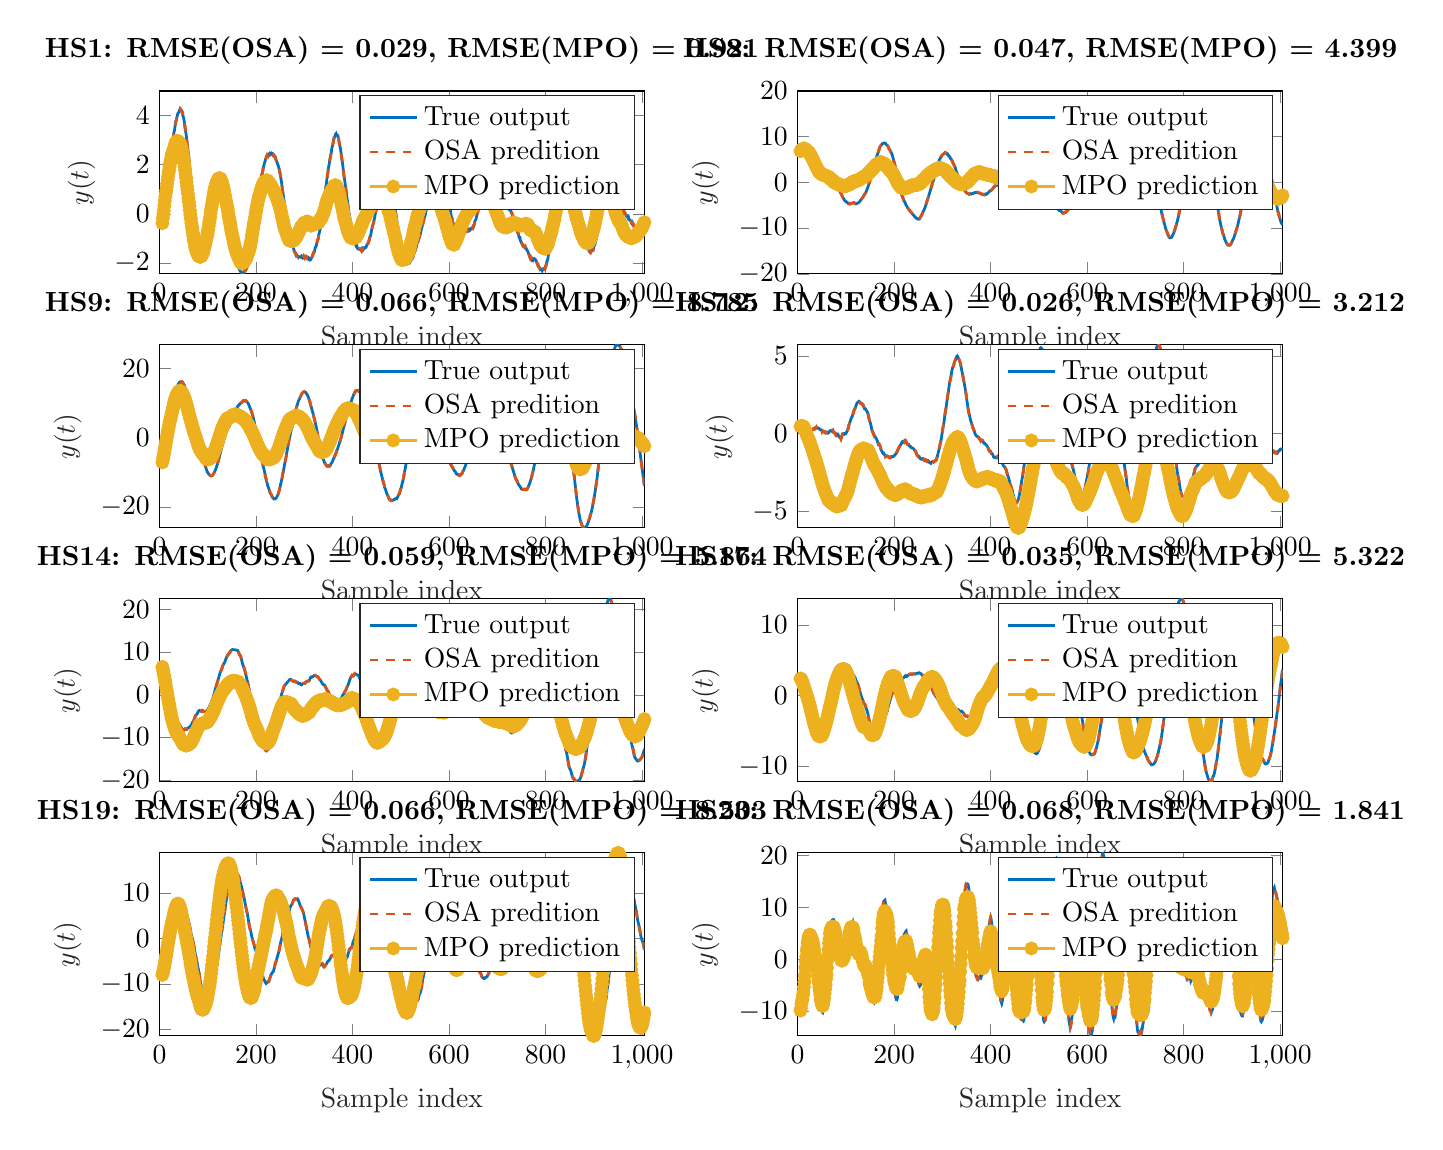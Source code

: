 % This file was created by matlab2tikz.
%
\definecolor{mycolor1}{rgb}{0.0,0.447,0.741}%
\definecolor{mycolor2}{rgb}{0.85,0.325,0.098}%
\definecolor{mycolor3}{rgb}{0.929,0.694,0.125}%
%
\begin{tikzpicture}

\begin{axis}[%
width=6.159cm,
height=2.323cm,
at={(0cm,9.677cm)},
scale only axis,
xmin=0,
xmax=1005,
xlabel style={font=\color{white!15!black}},
xlabel={Sample index},
ymin=-2.437,
ymax=5,
ylabel style={font=\color{white!15!black}},
ylabel={$y(t)$},
axis background/.style={fill=white},
title style={font=\bfseries},
title={HS1: RMSE(OSA) = 0.029, RMSE(MPO) = 0.921},
legend style={legend cell align=left, align=left, draw=white!15!black}
]
\addplot [color=mycolor1, line width=1.0pt]
  table[row sep=crcr]{%
6	-0.377\\
7	-0.179\\
9	0.141\\
10	0.357\\
11	0.576\\
12	0.726\\
13	0.849\\
14	1.011\\
15	1.197\\
17	1.507\\
18	1.665\\
19	1.863\\
20	1.992\\
21	2.15\\
22	2.321\\
23	2.458\\
24	2.557\\
25	2.737\\
26	2.883\\
27	2.937\\
28	3.049\\
29	3.171\\
30	3.327\\
31	3.39\\
32	3.528\\
33	3.676\\
34	3.779\\
35	3.815\\
36	3.918\\
37	3.998\\
38	4.086\\
39	4.101\\
40	4.133\\
42	4.238\\
43	4.264\\
44	4.228\\
45	4.207\\
46	4.201\\
47	4.164\\
48	4.045\\
49	3.969\\
50	3.904\\
51	3.796\\
52	3.651\\
53	3.517\\
54	3.37\\
55	3.266\\
56	3.118\\
57	2.903\\
58	2.752\\
59	2.608\\
60	2.435\\
61	2.208\\
62	2.048\\
64	1.664\\
65	1.434\\
66	1.254\\
67	1.085\\
68	0.9\\
69	0.704\\
70	0.566\\
71	0.373\\
72	0.199\\
73	0.051\\
74	-0.102\\
75	-0.231\\
76	-0.372\\
77	-0.481\\
79	-0.716\\
80	-0.823\\
81	-0.899\\
82	-0.962\\
83	-1.069\\
84	-1.154\\
85	-1.185\\
86	-1.231\\
87	-1.326\\
88	-1.359\\
89	-1.338\\
90	-1.363\\
91	-1.384\\
92	-1.342\\
93	-1.313\\
94	-1.318\\
98	-1.154\\
99	-1.086\\
100	-1.067\\
101	-0.965\\
102	-0.884\\
103	-0.769\\
104	-0.674\\
105	-0.597\\
106	-0.431\\
107	-0.291\\
108	-0.198\\
109	-0.137\\
110	-0.027\\
111	0.11\\
112	0.219\\
113	0.322\\
114	0.412\\
115	0.509\\
116	0.546\\
117	0.642\\
118	0.704\\
119	0.803\\
120	0.814\\
122	0.88\\
123	0.943\\
124	0.955\\
125	0.961\\
126	0.963\\
127	0.906\\
128	0.883\\
129	0.881\\
130	0.809\\
131	0.741\\
132	0.644\\
133	0.586\\
134	0.517\\
135	0.414\\
136	0.318\\
137	0.199\\
138	0.125\\
139	0.056\\
140	-0.07\\
141	-0.15\\
142	-0.264\\
143	-0.372\\
144	-0.498\\
145	-0.618\\
147	-0.808\\
148	-0.951\\
149	-1.053\\
150	-1.121\\
151	-1.2\\
152	-1.298\\
153	-1.417\\
154	-1.527\\
155	-1.597\\
156	-1.672\\
157	-1.743\\
158	-1.831\\
159	-1.869\\
160	-1.932\\
161	-1.999\\
162	-2.077\\
163	-2.104\\
164	-2.141\\
165	-2.221\\
167	-2.325\\
168	-2.333\\
169	-2.386\\
170	-2.425\\
171	-2.431\\
172	-2.417\\
173	-2.399\\
174	-2.37\\
175	-2.345\\
176	-2.365\\
177	-2.322\\
178	-2.297\\
179	-2.238\\
180	-2.232\\
181	-2.173\\
184	-2.02\\
185	-1.988\\
186	-1.873\\
188	-1.674\\
189	-1.596\\
190	-1.46\\
191	-1.316\\
192	-1.168\\
193	-1.008\\
194	-0.843\\
195	-0.699\\
196	-0.56\\
197	-0.415\\
198	-0.291\\
199	-0.113\\
200	0.055\\
201	0.204\\
202	0.345\\
203	0.475\\
204	0.633\\
205	0.785\\
206	0.909\\
207	0.985\\
209	1.228\\
210	1.376\\
211	1.482\\
212	1.599\\
213	1.648\\
214	1.762\\
215	1.867\\
216	1.954\\
217	2.027\\
218	2.091\\
219	2.148\\
220	2.227\\
221	2.3\\
222	2.342\\
224	2.368\\
225	2.396\\
226	2.429\\
227	2.42\\
228	2.401\\
229	2.461\\
231	2.435\\
232	2.461\\
233	2.433\\
234	2.417\\
235	2.439\\
236	2.416\\
237	2.377\\
238	2.341\\
239	2.346\\
240	2.304\\
241	2.225\\
243	2.129\\
244	2.079\\
245	2.009\\
246	1.975\\
247	1.893\\
248	1.826\\
249	1.739\\
252	1.402\\
253	1.281\\
254	1.104\\
255	0.964\\
256	0.833\\
257	0.679\\
258	0.533\\
260	0.309\\
261	0.194\\
262	0.039\\
263	-0.097\\
264	-0.207\\
265	-0.341\\
266	-0.485\\
267	-0.579\\
268	-0.665\\
270	-0.86\\
271	-0.936\\
272	-1.008\\
273	-1.086\\
274	-1.144\\
275	-1.265\\
276	-1.33\\
277	-1.358\\
278	-1.423\\
279	-1.498\\
280	-1.55\\
281	-1.56\\
282	-1.588\\
283	-1.69\\
284	-1.687\\
285	-1.679\\
286	-1.705\\
287	-1.724\\
288	-1.76\\
289	-1.733\\
291	-1.752\\
292	-1.751\\
293	-1.738\\
294	-1.718\\
295	-1.78\\
296	-1.791\\
297	-1.75\\
298	-1.741\\
299	-1.749\\
300	-1.773\\
301	-1.745\\
303	-1.759\\
304	-1.76\\
305	-1.767\\
306	-1.761\\
307	-1.752\\
308	-1.758\\
309	-1.827\\
310	-1.813\\
311	-1.839\\
312	-1.871\\
313	-1.861\\
315	-1.793\\
316	-1.763\\
317	-1.71\\
318	-1.635\\
319	-1.61\\
320	-1.57\\
321	-1.54\\
322	-1.44\\
323	-1.364\\
325	-1.301\\
326	-1.181\\
327	-1.105\\
328	-1.074\\
329	-0.998\\
330	-0.853\\
331	-0.776\\
333	-0.617\\
334	-0.471\\
335	-0.342\\
336	-0.283\\
337	-0.151\\
338	-0.0\\
339	0.173\\
340	0.286\\
341	0.416\\
342	0.593\\
343	0.767\\
344	0.946\\
345	1.104\\
346	1.249\\
347	1.43\\
349	1.68\\
350	1.852\\
351	1.951\\
352	2.064\\
353	2.207\\
355	2.39\\
356	2.496\\
357	2.65\\
358	2.742\\
359	2.804\\
360	2.895\\
361	3.037\\
362	3.108\\
363	3.121\\
364	3.18\\
365	3.246\\
366	3.269\\
367	3.204\\
369	3.198\\
370	3.156\\
371	3.025\\
372	2.95\\
373	2.851\\
374	2.749\\
375	2.652\\
376	2.514\\
378	2.229\\
379	2.106\\
380	1.96\\
381	1.767\\
382	1.596\\
384	1.336\\
385	1.197\\
386	1.049\\
387	0.911\\
388	0.742\\
389	0.599\\
390	0.45\\
391	0.289\\
392	0.121\\
393	0.026\\
394	-0.09\\
395	-0.223\\
396	-0.392\\
398	-0.547\\
399	-0.641\\
400	-0.758\\
401	-0.839\\
402	-0.882\\
403	-0.993\\
404	-1.065\\
405	-1.127\\
406	-1.21\\
407	-1.285\\
408	-1.321\\
409	-1.305\\
410	-1.377\\
411	-1.417\\
412	-1.428\\
413	-1.417\\
414	-1.432\\
415	-1.423\\
416	-1.44\\
417	-1.449\\
418	-1.49\\
419	-1.49\\
420	-1.433\\
421	-1.372\\
422	-1.374\\
423	-1.432\\
424	-1.406\\
425	-1.394\\
426	-1.369\\
427	-1.371\\
428	-1.361\\
429	-1.304\\
430	-1.24\\
431	-1.234\\
432	-1.217\\
435	-1.018\\
436	-0.948\\
438	-0.846\\
439	-0.727\\
440	-0.622\\
441	-0.528\\
442	-0.474\\
443	-0.4\\
444	-0.312\\
445	-0.234\\
446	-0.142\\
447	-0.019\\
449	0.201\\
450	0.205\\
451	0.323\\
452	0.418\\
453	0.47\\
454	0.575\\
455	0.638\\
456	0.721\\
457	0.777\\
458	0.838\\
459	0.887\\
461	0.958\\
462	1.039\\
463	1.055\\
464	1.022\\
465	1.086\\
466	1.122\\
467	1.112\\
468	1.158\\
469	1.217\\
470	1.199\\
471	1.211\\
472	1.234\\
473	1.18\\
474	1.143\\
475	1.117\\
476	1.117\\
477	1.104\\
478	1.051\\
479	0.949\\
480	0.871\\
481	0.854\\
482	0.768\\
483	0.642\\
484	0.578\\
485	0.507\\
486	0.394\\
487	0.319\\
488	0.206\\
489	0.114\\
490	-0.04\\
491	-0.159\\
492	-0.268\\
493	-0.417\\
494	-0.543\\
495	-0.647\\
496	-0.786\\
497	-0.905\\
498	-1.016\\
499	-1.106\\
500	-1.17\\
501	-1.302\\
502	-1.408\\
503	-1.43\\
504	-1.49\\
505	-1.567\\
506	-1.615\\
507	-1.675\\
508	-1.757\\
509	-1.817\\
510	-1.837\\
511	-1.888\\
512	-1.891\\
513	-1.957\\
514	-1.95\\
515	-1.993\\
516	-2.014\\
517	-2.013\\
519	-1.953\\
520	-1.905\\
521	-1.901\\
522	-1.867\\
523	-1.812\\
524	-1.813\\
525	-1.789\\
526	-1.665\\
527	-1.615\\
528	-1.596\\
529	-1.536\\
530	-1.441\\
531	-1.422\\
532	-1.37\\
533	-1.279\\
534	-1.169\\
535	-1.155\\
536	-1.088\\
537	-1.033\\
539	-0.913\\
540	-0.837\\
541	-0.789\\
542	-0.695\\
543	-0.586\\
544	-0.538\\
545	-0.455\\
546	-0.384\\
547	-0.3\\
548	-0.23\\
549	-0.134\\
550	-0.076\\
551	-0.024\\
552	0.087\\
553	0.175\\
554	0.194\\
555	0.238\\
556	0.344\\
557	0.393\\
558	0.484\\
559	0.553\\
560	0.636\\
561	0.749\\
562	0.821\\
563	0.958\\
564	1.058\\
565	1.186\\
566	1.328\\
567	1.43\\
568	1.489\\
569	1.575\\
570	1.651\\
571	1.747\\
573	1.788\\
574	1.828\\
575	1.855\\
576	1.816\\
577	1.772\\
578	1.766\\
579	1.775\\
581	1.682\\
582	1.637\\
583	1.626\\
584	1.553\\
585	1.52\\
586	1.524\\
587	1.482\\
588	1.415\\
589	1.369\\
590	1.367\\
591	1.281\\
592	1.183\\
593	1.126\\
594	1.074\\
596	0.832\\
597	0.771\\
598	0.689\\
599	0.568\\
600	0.426\\
601	0.333\\
602	0.269\\
603	0.137\\
604	-0.01\\
605	-0.127\\
606	-0.16\\
607	-0.295\\
608	-0.341\\
609	-0.415\\
610	-0.465\\
611	-0.562\\
612	-0.513\\
613	-0.494\\
614	-0.549\\
615	-0.598\\
616	-0.58\\
617	-0.573\\
618	-0.616\\
619	-0.591\\
620	-0.555\\
621	-0.545\\
622	-0.561\\
623	-0.552\\
624	-0.551\\
625	-0.592\\
626	-0.565\\
627	-0.586\\
628	-0.558\\
629	-0.586\\
630	-0.622\\
631	-0.626\\
632	-0.615\\
633	-0.615\\
634	-0.662\\
635	-0.633\\
636	-0.621\\
637	-0.627\\
638	-0.665\\
639	-0.65\\
640	-0.612\\
641	-0.617\\
642	-0.684\\
643	-0.671\\
644	-0.647\\
645	-0.597\\
646	-0.602\\
648	-0.597\\
649	-0.542\\
650	-0.499\\
651	-0.512\\
652	-0.445\\
653	-0.352\\
654	-0.269\\
655	-0.24\\
656	-0.216\\
657	-0.114\\
658	-0.021\\
659	0.045\\
660	0.082\\
661	0.193\\
662	0.333\\
663	0.389\\
664	0.45\\
665	0.54\\
666	0.604\\
667	0.633\\
668	0.689\\
670	0.857\\
671	0.895\\
672	0.911\\
673	0.948\\
674	1.006\\
675	1.038\\
676	1.056\\
677	1.113\\
678	1.166\\
679	1.212\\
680	1.318\\
681	1.373\\
682	1.44\\
683	1.478\\
684	1.488\\
685	1.556\\
686	1.566\\
687	1.586\\
688	1.59\\
689	1.611\\
690	1.685\\
691	1.662\\
692	1.657\\
693	1.616\\
694	1.569\\
695	1.537\\
696	1.49\\
697	1.417\\
698	1.413\\
699	1.361\\
700	1.289\\
701	1.274\\
702	1.224\\
703	1.12\\
704	1.066\\
705	1.006\\
706	0.954\\
707	0.859\\
708	0.84\\
711	0.703\\
712	0.674\\
713	0.61\\
714	0.598\\
715	0.565\\
716	0.526\\
718	0.41\\
719	0.422\\
720	0.347\\
721	0.293\\
722	0.291\\
723	0.273\\
724	0.184\\
725	0.171\\
726	0.174\\
727	0.161\\
728	0.102\\
729	0.073\\
730	0.052\\
731	-0.022\\
732	-0.068\\
733	-0.091\\
734	-0.147\\
735	-0.238\\
736	-0.35\\
737	-0.403\\
738	-0.445\\
739	-0.492\\
740	-0.567\\
741	-0.675\\
742	-0.735\\
743	-0.76\\
744	-0.826\\
745	-0.935\\
746	-0.976\\
747	-0.969\\
748	-1.079\\
749	-1.128\\
750	-1.162\\
751	-1.201\\
752	-1.256\\
753	-1.255\\
754	-1.317\\
755	-1.335\\
756	-1.336\\
757	-1.323\\
758	-1.384\\
759	-1.408\\
760	-1.405\\
761	-1.455\\
763	-1.511\\
764	-1.564\\
765	-1.611\\
766	-1.669\\
767	-1.71\\
768	-1.797\\
769	-1.817\\
770	-1.773\\
771	-1.812\\
772	-1.856\\
773	-1.821\\
774	-1.821\\
775	-1.87\\
777	-1.82\\
779	-1.859\\
780	-1.875\\
781	-1.93\\
782	-1.97\\
783	-2.035\\
784	-2.056\\
785	-2.133\\
786	-2.16\\
787	-2.161\\
788	-2.206\\
789	-2.259\\
790	-2.246\\
791	-2.249\\
792	-2.269\\
793	-2.302\\
794	-2.237\\
795	-2.227\\
796	-2.241\\
797	-2.245\\
798	-2.236\\
799	-2.196\\
800	-2.14\\
801	-2.107\\
802	-2.052\\
803	-1.924\\
804	-1.884\\
805	-1.805\\
806	-1.66\\
807	-1.497\\
808	-1.402\\
810	-1.189\\
811	-1.099\\
812	-0.943\\
813	-0.812\\
814	-0.703\\
815	-0.509\\
816	-0.404\\
817	-0.246\\
818	-0.131\\
819	0.094\\
820	0.246\\
821	0.364\\
822	0.573\\
823	0.722\\
825	1.015\\
826	1.14\\
827	1.289\\
828	1.479\\
829	1.615\\
830	1.73\\
831	1.919\\
832	2.095\\
833	2.244\\
834	2.33\\
835	2.433\\
836	2.551\\
837	2.65\\
838	2.732\\
839	2.806\\
840	2.891\\
841	2.906\\
842	2.956\\
843	2.946\\
844	2.966\\
845	2.956\\
846	2.967\\
847	2.905\\
848	2.854\\
849	2.768\\
850	2.695\\
851	2.615\\
852	2.523\\
853	2.487\\
854	2.38\\
855	2.257\\
856	2.112\\
857	2.039\\
858	1.911\\
859	1.776\\
860	1.625\\
861	1.518\\
862	1.381\\
863	1.304\\
864	1.185\\
865	1.082\\
866	0.946\\
867	0.822\\
868	0.71\\
869	0.603\\
870	0.444\\
871	0.29\\
872	0.201\\
873	0.065\\
874	-0.053\\
875	-0.202\\
876	-0.291\\
877	-0.416\\
879	-0.673\\
880	-0.737\\
881	-0.807\\
882	-0.903\\
883	-1.037\\
884	-1.155\\
885	-1.185\\
886	-1.273\\
887	-1.347\\
888	-1.428\\
889	-1.443\\
890	-1.489\\
891	-1.528\\
892	-1.553\\
893	-1.531\\
894	-1.547\\
895	-1.5\\
896	-1.464\\
897	-1.469\\
898	-1.47\\
899	-1.425\\
900	-1.337\\
901	-1.292\\
902	-1.274\\
903	-1.187\\
904	-1.068\\
905	-1.029\\
906	-0.934\\
907	-0.771\\
909	-0.665\\
910	-0.537\\
911	-0.401\\
912	-0.341\\
913	-0.193\\
914	-0.049\\
915	0.037\\
916	0.071\\
917	0.183\\
918	0.315\\
919	0.371\\
920	0.417\\
921	0.487\\
922	0.592\\
923	0.666\\
925	0.746\\
926	0.758\\
927	0.801\\
928	0.84\\
929	0.85\\
930	0.833\\
931	0.813\\
932	0.852\\
933	0.824\\
934	0.785\\
935	0.767\\
937	0.694\\
938	0.675\\
939	0.619\\
940	0.583\\
941	0.585\\
942	0.554\\
943	0.491\\
944	0.443\\
945	0.432\\
946	0.395\\
947	0.348\\
948	0.357\\
949	0.349\\
950	0.287\\
951	0.31\\
952	0.355\\
953	0.316\\
954	0.322\\
955	0.372\\
956	0.353\\
957	0.3\\
958	0.266\\
959	0.255\\
960	0.221\\
961	0.129\\
962	0.123\\
963	0.064\\
965	0.033\\
966	-0.024\\
967	-0.065\\
968	-0.058\\
969	-0.066\\
970	-0.134\\
971	-0.172\\
972	-0.139\\
973	-0.209\\
974	-0.248\\
975	-0.251\\
976	-0.263\\
977	-0.306\\
978	-0.36\\
979	-0.337\\
980	-0.401\\
981	-0.395\\
982	-0.438\\
983	-0.496\\
984	-0.482\\
985	-0.49\\
986	-0.573\\
987	-0.603\\
988	-0.609\\
989	-0.58\\
990	-0.647\\
991	-0.649\\
992	-0.628\\
993	-0.694\\
994	-0.688\\
995	-0.703\\
996	-0.727\\
997	-0.731\\
998	-0.769\\
999	-0.76\\
1000	-0.725\\
1001	-0.762\\
1002	-0.747\\
1003	-0.713\\
1004	-0.709\\
1005	-0.696\\
};
\addlegendentry{True output}

\addplot [color=mycolor2, dashed, line width=1.0pt]
  table[row sep=crcr]{%
6	-0.41\\
7	-0.17\\
8	-0.005\\
9	0.146\\
10	0.326\\
11	0.574\\
12	0.757\\
14	0.972\\
15	1.155\\
16	1.374\\
17	1.532\\
18	1.664\\
19	1.802\\
20	2.012\\
21	2.154\\
22	2.309\\
23	2.426\\
24	2.595\\
25	2.705\\
26	2.853\\
27	2.984\\
28	3.038\\
29	3.127\\
30	3.267\\
31	3.459\\
32	3.516\\
33	3.662\\
34	3.719\\
35	3.856\\
36	3.908\\
37	3.994\\
38	4.042\\
39	4.111\\
40	4.137\\
41	4.173\\
42	4.201\\
43	4.282\\
44	4.261\\
45	4.184\\
46	4.161\\
47	4.153\\
48	4.104\\
49	3.945\\
50	3.86\\
51	3.8\\
52	3.694\\
53	3.51\\
54	3.365\\
55	3.215\\
56	3.11\\
57	2.956\\
59	2.566\\
60	2.394\\
61	2.288\\
62	2.023\\
63	1.828\\
64	1.657\\
65	1.481\\
66	1.215\\
67	1.073\\
68	0.914\\
69	0.725\\
70	0.516\\
71	0.386\\
72	0.224\\
73	0.031\\
74	-0.127\\
75	-0.238\\
76	-0.34\\
77	-0.491\\
78	-0.615\\
79	-0.707\\
80	-0.809\\
81	-0.921\\
82	-0.989\\
83	-1.038\\
84	-1.143\\
85	-1.226\\
86	-1.228\\
87	-1.28\\
88	-1.371\\
89	-1.397\\
90	-1.363\\
91	-1.35\\
92	-1.348\\
93	-1.328\\
94	-1.286\\
95	-1.291\\
96	-1.239\\
97	-1.214\\
98	-1.151\\
99	-1.101\\
100	-1.03\\
101	-0.993\\
102	-0.872\\
103	-0.795\\
104	-0.683\\
106	-0.449\\
107	-0.316\\
108	-0.193\\
109	-0.089\\
110	-0.051\\
111	0.071\\
112	0.229\\
113	0.343\\
114	0.434\\
115	0.475\\
116	0.578\\
117	0.605\\
118	0.709\\
119	0.772\\
120	0.861\\
121	0.858\\
122	0.885\\
123	0.9\\
124	0.965\\
125	0.965\\
126	0.985\\
127	0.935\\
128	0.869\\
129	0.839\\
130	0.83\\
131	0.749\\
132	0.679\\
133	0.554\\
134	0.505\\
135	0.43\\
136	0.335\\
137	0.208\\
138	0.105\\
139	0.063\\
140	-0.037\\
141	-0.166\\
142	-0.264\\
143	-0.395\\
144	-0.477\\
145	-0.588\\
146	-0.708\\
149	-1.061\\
150	-1.148\\
151	-1.203\\
152	-1.254\\
154	-1.521\\
155	-1.64\\
156	-1.674\\
157	-1.728\\
158	-1.804\\
159	-1.91\\
160	-1.913\\
161	-1.979\\
162	-2.072\\
163	-2.122\\
164	-2.146\\
165	-2.183\\
166	-2.269\\
167	-2.328\\
168	-2.362\\
169	-2.363\\
170	-2.41\\
171	-2.427\\
172	-2.437\\
173	-2.404\\
174	-2.36\\
175	-2.359\\
176	-2.324\\
177	-2.335\\
178	-2.279\\
179	-2.274\\
180	-2.221\\
181	-2.183\\
182	-2.097\\
183	-2.051\\
184	-2.015\\
185	-1.983\\
186	-1.936\\
187	-1.791\\
188	-1.652\\
189	-1.54\\
190	-1.494\\
191	-1.328\\
193	-1.022\\
194	-0.858\\
195	-0.671\\
196	-0.564\\
197	-0.44\\
198	-0.256\\
199	-0.132\\
200	0.015\\
201	0.205\\
202	0.374\\
203	0.48\\
204	0.611\\
205	0.771\\
206	0.909\\
207	1.018\\
208	1.075\\
209	1.227\\
210	1.342\\
211	1.498\\
212	1.608\\
213	1.668\\
214	1.708\\
215	1.881\\
216	1.943\\
218	2.093\\
219	2.156\\
220	2.199\\
221	2.281\\
222	2.353\\
223	2.395\\
224	2.36\\
225	2.343\\
226	2.415\\
227	2.45\\
228	2.429\\
229	2.4\\
230	2.427\\
231	2.477\\
232	2.459\\
233	2.403\\
234	2.434\\
235	2.393\\
236	2.409\\
237	2.402\\
238	2.344\\
239	2.33\\
240	2.304\\
242	2.162\\
243	2.119\\
244	2.067\\
245	2.024\\
246	1.959\\
249	1.752\\
250	1.634\\
251	1.52\\
252	1.391\\
253	1.265\\
254	1.135\\
255	0.982\\
257	0.662\\
258	0.517\\
259	0.41\\
260	0.322\\
261	0.194\\
262	0.084\\
263	-0.093\\
264	-0.237\\
265	-0.353\\
266	-0.462\\
267	-0.595\\
268	-0.697\\
269	-0.75\\
270	-0.838\\
271	-0.93\\
272	-1.011\\
273	-1.087\\
274	-1.148\\
275	-1.213\\
276	-1.357\\
277	-1.397\\
278	-1.411\\
279	-1.464\\
280	-1.531\\
281	-1.59\\
282	-1.608\\
283	-1.628\\
284	-1.723\\
285	-1.716\\
286	-1.674\\
287	-1.689\\
288	-1.75\\
289	-1.774\\
290	-1.749\\
291	-1.728\\
292	-1.728\\
293	-1.744\\
294	-1.74\\
295	-1.746\\
296	-1.776\\
297	-1.783\\
298	-1.752\\
299	-1.706\\
300	-1.74\\
301	-1.792\\
302	-1.76\\
303	-1.758\\
304	-1.724\\
305	-1.743\\
306	-1.787\\
307	-1.753\\
308	-1.756\\
309	-1.786\\
310	-1.853\\
311	-1.835\\
312	-1.843\\
313	-1.863\\
314	-1.867\\
315	-1.782\\
316	-1.732\\
317	-1.719\\
318	-1.663\\
319	-1.575\\
320	-1.576\\
321	-1.53\\
322	-1.475\\
323	-1.361\\
325	-1.261\\
326	-1.243\\
327	-1.104\\
328	-1.038\\
329	-1.011\\
330	-0.9\\
331	-0.736\\
332	-0.687\\
333	-0.598\\
334	-0.527\\
335	-0.374\\
336	-0.234\\
337	-0.159\\
338	-0.005\\
339	0.116\\
340	0.313\\
341	0.442\\
342	0.555\\
343	0.745\\
344	0.94\\
345	1.122\\
346	1.272\\
347	1.387\\
348	1.545\\
351	1.977\\
352	2.063\\
353	2.161\\
354	2.301\\
355	2.4\\
356	2.492\\
358	2.734\\
359	2.817\\
360	2.905\\
361	2.985\\
362	3.121\\
363	3.167\\
364	3.157\\
365	3.204\\
366	3.243\\
367	3.259\\
368	3.209\\
369	3.171\\
370	3.12\\
371	3.088\\
372	2.948\\
374	2.725\\
375	2.647\\
376	2.521\\
377	2.389\\
378	2.242\\
379	2.074\\
380	1.945\\
381	1.799\\
382	1.603\\
383	1.433\\
384	1.312\\
385	1.205\\
386	1.079\\
387	0.906\\
388	0.754\\
389	0.562\\
390	0.443\\
391	0.304\\
392	0.142\\
393	-0.012\\
394	-0.084\\
395	-0.23\\
396	-0.342\\
397	-0.511\\
398	-0.566\\
399	-0.636\\
400	-0.727\\
401	-0.847\\
402	-0.938\\
403	-0.95\\
404	-1.054\\
405	-1.134\\
406	-1.204\\
407	-1.292\\
408	-1.331\\
409	-1.335\\
410	-1.331\\
411	-1.422\\
412	-1.442\\
413	-1.446\\
414	-1.41\\
415	-1.419\\
416	-1.415\\
417	-1.449\\
418	-1.474\\
419	-1.511\\
420	-1.456\\
421	-1.377\\
422	-1.354\\
423	-1.379\\
424	-1.429\\
425	-1.41\\
426	-1.383\\
427	-1.35\\
428	-1.357\\
429	-1.317\\
430	-1.253\\
431	-1.209\\
432	-1.2\\
433	-1.17\\
434	-1.118\\
435	-1.024\\
436	-0.915\\
437	-0.885\\
438	-0.853\\
439	-0.765\\
440	-0.623\\
441	-0.515\\
442	-0.451\\
443	-0.406\\
444	-0.323\\
445	-0.245\\
447	-0.029\\
448	0.108\\
449	0.17\\
450	0.261\\
451	0.285\\
452	0.412\\
453	0.487\\
455	0.646\\
456	0.683\\
457	0.783\\
458	0.857\\
459	0.896\\
460	0.906\\
461	0.978\\
462	0.989\\
463	1.053\\
464	1.089\\
465	1.043\\
466	1.09\\
467	1.15\\
468	1.152\\
469	1.182\\
470	1.232\\
471	1.209\\
472	1.212\\
473	1.206\\
474	1.147\\
475	1.093\\
476	1.089\\
477	1.126\\
478	1.079\\
479	0.972\\
480	0.849\\
481	0.794\\
482	0.791\\
483	0.699\\
484	0.573\\
485	0.465\\
487	0.338\\
489	0.098\\
490	-0.01\\
491	-0.186\\
492	-0.28\\
493	-0.384\\
494	-0.525\\
495	-0.685\\
496	-0.777\\
498	-1.014\\
499	-1.122\\
500	-1.167\\
501	-1.275\\
502	-1.418\\
503	-1.458\\
504	-1.474\\
506	-1.62\\
507	-1.689\\
508	-1.747\\
509	-1.776\\
510	-1.882\\
511	-1.879\\
512	-1.906\\
513	-1.915\\
514	-1.991\\
515	-1.961\\
516	-2.012\\
517	-2.007\\
518	-1.995\\
519	-1.975\\
520	-1.915\\
521	-1.845\\
522	-1.883\\
523	-1.834\\
524	-1.79\\
525	-1.774\\
526	-1.713\\
527	-1.602\\
528	-1.558\\
530	-1.499\\
531	-1.392\\
532	-1.359\\
533	-1.281\\
534	-1.205\\
535	-1.095\\
536	-1.109\\
537	-1.041\\
538	-0.969\\
539	-0.907\\
540	-0.855\\
541	-0.777\\
542	-0.713\\
543	-0.582\\
544	-0.511\\
545	-0.49\\
546	-0.36\\
547	-0.324\\
548	-0.23\\
549	-0.126\\
550	-0.068\\
551	-0.027\\
552	0.061\\
553	0.169\\
554	0.243\\
555	0.234\\
556	0.269\\
557	0.434\\
558	0.48\\
559	0.54\\
560	0.647\\
562	0.814\\
563	0.922\\
564	1.101\\
565	1.185\\
566	1.28\\
567	1.423\\
568	1.533\\
569	1.547\\
570	1.644\\
571	1.728\\
572	1.805\\
573	1.807\\
574	1.819\\
575	1.816\\
576	1.828\\
577	1.798\\
578	1.758\\
579	1.724\\
580	1.776\\
581	1.694\\
582	1.605\\
584	1.585\\
585	1.521\\
586	1.493\\
587	1.486\\
588	1.437\\
590	1.316\\
591	1.312\\
593	1.101\\
595	0.986\\
596	0.871\\
597	0.741\\
598	0.662\\
599	0.596\\
601	0.304\\
602	0.243\\
603	0.169\\
604	0.016\\
605	-0.128\\
606	-0.241\\
607	-0.231\\
608	-0.362\\
609	-0.4\\
610	-0.509\\
611	-0.511\\
612	-0.579\\
613	-0.491\\
614	-0.507\\
616	-0.643\\
617	-0.604\\
618	-0.549\\
619	-0.611\\
621	-0.53\\
622	-0.539\\
623	-0.57\\
624	-0.569\\
625	-0.551\\
626	-0.595\\
627	-0.583\\
628	-0.579\\
629	-0.534\\
630	-0.631\\
631	-0.647\\
632	-0.631\\
633	-0.599\\
634	-0.615\\
635	-0.681\\
636	-0.629\\
637	-0.637\\
638	-0.602\\
639	-0.668\\
640	-0.646\\
641	-0.614\\
642	-0.638\\
643	-0.692\\
644	-0.677\\
646	-0.555\\
647	-0.591\\
648	-0.58\\
649	-0.594\\
650	-0.526\\
651	-0.47\\
652	-0.447\\
653	-0.388\\
654	-0.27\\
655	-0.197\\
656	-0.209\\
657	-0.149\\
658	-0.066\\
659	0.051\\
660	0.138\\
661	0.165\\
662	0.282\\
663	0.425\\
664	0.493\\
665	0.504\\
666	0.569\\
667	0.66\\
668	0.697\\
669	0.743\\
671	0.936\\
672	0.934\\
673	0.916\\
674	0.971\\
675	1.039\\
676	1.084\\
677	1.096\\
678	1.151\\
679	1.214\\
680	1.266\\
681	1.421\\
682	1.44\\
684	1.485\\
685	1.528\\
686	1.603\\
687	1.575\\
689	1.601\\
690	1.641\\
691	1.709\\
692	1.674\\
693	1.633\\
694	1.514\\
695	1.526\\
696	1.522\\
697	1.439\\
698	1.365\\
699	1.367\\
700	1.302\\
701	1.253\\
702	1.234\\
703	1.152\\
704	1.027\\
705	0.984\\
706	0.954\\
707	0.908\\
708	0.791\\
709	0.802\\
710	0.755\\
711	0.705\\
712	0.633\\
713	0.653\\
714	0.58\\
715	0.542\\
716	0.539\\
717	0.502\\
718	0.389\\
719	0.367\\
720	0.398\\
721	0.303\\
722	0.267\\
723	0.242\\
724	0.233\\
725	0.144\\
726	0.166\\
727	0.163\\
728	0.132\\
729	0.049\\
730	0.041\\
731	0.0\\
732	-0.075\\
733	-0.1\\
734	-0.144\\
735	-0.215\\
737	-0.429\\
738	-0.469\\
739	-0.498\\
740	-0.545\\
741	-0.632\\
742	-0.748\\
743	-0.807\\
744	-0.81\\
745	-0.9\\
746	-0.992\\
747	-1.009\\
748	-1.018\\
749	-1.149\\
750	-1.16\\
751	-1.211\\
752	-1.236\\
753	-1.285\\
754	-1.278\\
755	-1.338\\
756	-1.351\\
757	-1.351\\
758	-1.327\\
759	-1.404\\
760	-1.445\\
761	-1.426\\
762	-1.463\\
763	-1.534\\
764	-1.551\\
765	-1.59\\
766	-1.672\\
767	-1.732\\
768	-1.756\\
769	-1.832\\
771	-1.783\\
773	-1.848\\
774	-1.849\\
775	-1.825\\
776	-1.854\\
777	-1.837\\
778	-1.816\\
779	-1.822\\
780	-1.908\\
781	-1.916\\
782	-1.944\\
783	-2.036\\
784	-2.088\\
785	-2.077\\
786	-2.158\\
787	-2.194\\
788	-2.211\\
789	-2.193\\
790	-2.262\\
791	-2.28\\
792	-2.247\\
794	-2.294\\
795	-2.229\\
797	-2.19\\
798	-2.25\\
799	-2.236\\
801	-2.071\\
802	-2.047\\
803	-1.968\\
804	-1.846\\
805	-1.817\\
806	-1.685\\
807	-1.51\\
808	-1.352\\
809	-1.307\\
810	-1.191\\
811	-1.102\\
812	-0.982\\
813	-0.805\\
814	-0.64\\
815	-0.575\\
816	-0.396\\
817	-0.254\\
818	-0.103\\
819	0.035\\
820	0.272\\
821	0.388\\
822	0.522\\
823	0.732\\
824	0.869\\
825	0.999\\
826	1.154\\
827	1.282\\
828	1.438\\
829	1.637\\
830	1.753\\
831	1.873\\
832	2.075\\
833	2.248\\
834	2.368\\
835	2.431\\
836	2.51\\
837	2.614\\
838	2.751\\
839	2.837\\
840	2.873\\
841	2.92\\
842	2.93\\
843	2.961\\
844	2.919\\
845	2.975\\
846	2.943\\
847	2.935\\
848	2.861\\
849	2.794\\
850	2.668\\
851	2.599\\
852	2.513\\
853	2.447\\
854	2.4\\
855	2.283\\
856	2.139\\
857	1.975\\
858	1.924\\
859	1.779\\
860	1.668\\
861	1.46\\
862	1.387\\
863	1.275\\
864	1.204\\
865	1.073\\
866	0.966\\
867	0.807\\
868	0.716\\
869	0.601\\
870	0.466\\
871	0.299\\
872	0.15\\
873	0.06\\
874	-0.064\\
875	-0.142\\
876	-0.309\\
877	-0.411\\
878	-0.552\\
879	-0.674\\
880	-0.776\\
881	-0.805\\
882	-0.878\\
883	-1.0\\
884	-1.141\\
885	-1.259\\
886	-1.277\\
887	-1.312\\
888	-1.385\\
889	-1.511\\
890	-1.48\\
891	-1.511\\
892	-1.545\\
893	-1.565\\
894	-1.514\\
895	-1.519\\
896	-1.477\\
898	-1.438\\
899	-1.452\\
900	-1.378\\
901	-1.262\\
903	-1.214\\
904	-1.116\\
905	-0.994\\
906	-0.916\\
907	-0.813\\
908	-0.689\\
909	-0.647\\
910	-0.573\\
911	-0.441\\
912	-0.296\\
913	-0.188\\
914	-0.063\\
915	0.025\\
916	0.121\\
917	0.142\\
918	0.286\\
919	0.406\\
920	0.443\\
921	0.472\\
922	0.547\\
923	0.677\\
924	0.751\\
925	0.731\\
926	0.749\\
927	0.81\\
928	0.819\\
929	0.855\\
930	0.866\\
931	0.81\\
932	0.803\\
933	0.852\\
934	0.82\\
935	0.742\\
936	0.721\\
937	0.707\\
938	0.655\\
939	0.642\\
940	0.589\\
941	0.546\\
942	0.551\\
943	0.53\\
944	0.442\\
945	0.394\\
946	0.392\\
947	0.379\\
948	0.34\\
949	0.325\\
950	0.322\\
951	0.291\\
952	0.3\\
953	0.358\\
954	0.357\\
955	0.316\\
956	0.347\\
957	0.353\\
958	0.255\\
959	0.224\\
960	0.235\\
961	0.156\\
962	0.073\\
963	0.104\\
964	0.038\\
965	0.016\\
966	-0.011\\
967	-0.042\\
968	-0.084\\
969	-0.098\\
970	-0.095\\
971	-0.159\\
972	-0.199\\
973	-0.165\\
974	-0.24\\
975	-0.263\\
976	-0.276\\
977	-0.304\\
978	-0.343\\
979	-0.366\\
980	-0.359\\
981	-0.427\\
982	-0.412\\
983	-0.486\\
984	-0.507\\
985	-0.509\\
986	-0.521\\
987	-0.608\\
988	-0.633\\
989	-0.625\\
990	-0.58\\
991	-0.646\\
992	-0.663\\
993	-0.67\\
994	-0.704\\
995	-0.703\\
996	-0.711\\
997	-0.728\\
998	-0.772\\
999	-0.777\\
1000	-0.752\\
1001	-0.719\\
1002	-0.755\\
1003	-0.724\\
1004	-0.699\\
1005	-0.696\\
};
\addlegendentry{OSA predition}

\addplot [color=mycolor3, line width=1.0pt, draw=none, mark=*, mark options={solid, mycolor3}]
  table[row sep=crcr]{%
6	-0.377\\
7	-0.179\\
8	-0.019\\
9	0.141\\
10	0.326\\
11	0.531\\
12	0.697\\
13	0.829\\
14	0.956\\
15	1.092\\
16	1.242\\
17	1.399\\
18	1.541\\
19	1.671\\
20	1.79\\
21	1.925\\
22	2.054\\
23	2.134\\
24	2.232\\
25	2.353\\
26	2.431\\
27	2.489\\
28	2.558\\
29	2.603\\
30	2.66\\
31	2.722\\
32	2.802\\
33	2.888\\
34	2.894\\
35	2.902\\
36	2.945\\
37	2.967\\
38	2.969\\
39	2.932\\
40	2.914\\
41	2.902\\
42	2.868\\
43	2.852\\
44	2.798\\
45	2.718\\
46	2.64\\
47	2.55\\
48	2.441\\
49	2.318\\
50	2.188\\
51	2.056\\
52	1.922\\
53	1.77\\
54	1.618\\
55	1.47\\
56	1.3\\
57	1.124\\
58	0.989\\
59	0.826\\
60	0.63\\
61	0.484\\
62	0.33\\
63	0.14\\
64	-0.024\\
65	-0.184\\
66	-0.357\\
67	-0.497\\
68	-0.625\\
69	-0.757\\
70	-0.886\\
71	-1.019\\
72	-1.115\\
73	-1.223\\
74	-1.337\\
75	-1.416\\
76	-1.477\\
77	-1.531\\
78	-1.6\\
79	-1.643\\
80	-1.671\\
81	-1.696\\
82	-1.716\\
83	-1.734\\
84	-1.74\\
85	-1.739\\
86	-1.718\\
87	-1.706\\
88	-1.677\\
89	-1.638\\
90	-1.604\\
91	-1.544\\
92	-1.452\\
93	-1.377\\
94	-1.295\\
95	-1.205\\
96	-1.11\\
97	-1.026\\
98	-0.941\\
99	-0.843\\
100	-0.751\\
101	-0.629\\
102	-0.5\\
103	-0.367\\
104	-0.257\\
105	-0.128\\
106	0.048\\
107	0.185\\
108	0.296\\
109	0.411\\
110	0.52\\
111	0.636\\
112	0.757\\
113	0.876\\
114	0.989\\
115	1.065\\
116	1.134\\
117	1.203\\
118	1.261\\
119	1.325\\
120	1.356\\
121	1.394\\
122	1.425\\
123	1.448\\
124	1.452\\
125	1.443\\
126	1.445\\
127	1.409\\
128	1.374\\
129	1.327\\
130	1.259\\
131	1.181\\
132	1.1\\
133	1.013\\
134	0.919\\
135	0.816\\
136	0.72\\
137	0.599\\
138	0.502\\
139	0.428\\
140	0.323\\
141	0.226\\
142	0.107\\
143	-0.028\\
144	-0.151\\
145	-0.251\\
146	-0.342\\
147	-0.449\\
148	-0.58\\
149	-0.691\\
150	-0.792\\
151	-0.889\\
152	-0.964\\
153	-1.06\\
154	-1.155\\
155	-1.25\\
156	-1.329\\
157	-1.392\\
158	-1.461\\
159	-1.532\\
160	-1.585\\
161	-1.634\\
162	-1.709\\
163	-1.746\\
164	-1.789\\
165	-1.838\\
166	-1.88\\
167	-1.925\\
168	-1.949\\
169	-1.984\\
170	-2.006\\
171	-2.003\\
172	-1.998\\
173	-1.983\\
174	-1.947\\
175	-1.941\\
176	-1.929\\
177	-1.892\\
178	-1.85\\
179	-1.815\\
180	-1.807\\
181	-1.762\\
182	-1.7\\
183	-1.632\\
184	-1.572\\
185	-1.526\\
186	-1.463\\
187	-1.398\\
188	-1.302\\
189	-1.195\\
190	-1.094\\
191	-0.972\\
192	-0.843\\
193	-0.722\\
194	-0.601\\
195	-0.464\\
196	-0.357\\
197	-0.264\\
198	-0.14\\
199	-0.006\\
200	0.09\\
201	0.197\\
202	0.317\\
203	0.411\\
204	0.515\\
205	0.615\\
206	0.694\\
207	0.755\\
208	0.813\\
209	0.892\\
210	0.968\\
211	1.033\\
212	1.112\\
213	1.136\\
214	1.166\\
215	1.237\\
216	1.273\\
217	1.287\\
218	1.31\\
219	1.332\\
220	1.346\\
221	1.357\\
222	1.362\\
223	1.369\\
224	1.347\\
225	1.302\\
226	1.285\\
227	1.262\\
228	1.237\\
229	1.222\\
230	1.159\\
231	1.152\\
232	1.152\\
233	1.079\\
234	1.064\\
235	1.029\\
236	0.971\\
237	0.935\\
238	0.887\\
239	0.871\\
240	0.826\\
241	0.754\\
242	0.696\\
243	0.643\\
244	0.587\\
245	0.533\\
246	0.497\\
247	0.423\\
248	0.367\\
249	0.307\\
250	0.228\\
251	0.155\\
252	0.073\\
253	-0.023\\
254	-0.132\\
255	-0.203\\
256	-0.284\\
257	-0.388\\
258	-0.49\\
259	-0.561\\
260	-0.612\\
261	-0.673\\
262	-0.727\\
263	-0.78\\
264	-0.838\\
265	-0.907\\
266	-0.96\\
267	-0.997\\
268	-1.044\\
269	-1.07\\
270	-1.085\\
271	-1.089\\
272	-1.09\\
273	-1.096\\
274	-1.088\\
275	-1.091\\
276	-1.096\\
277	-1.088\\
278	-1.077\\
279	-1.062\\
280	-1.029\\
281	-0.99\\
282	-0.971\\
283	-0.959\\
284	-0.922\\
285	-0.896\\
286	-0.846\\
287	-0.79\\
288	-0.763\\
289	-0.715\\
290	-0.69\\
291	-0.647\\
292	-0.592\\
293	-0.546\\
294	-0.511\\
295	-0.516\\
296	-0.482\\
297	-0.443\\
298	-0.425\\
299	-0.382\\
300	-0.358\\
301	-0.349\\
302	-0.351\\
303	-0.356\\
304	-0.332\\
305	-0.311\\
306	-0.32\\
307	-0.311\\
308	-0.32\\
309	-0.362\\
310	-0.386\\
311	-0.425\\
312	-0.446\\
313	-0.455\\
314	-0.478\\
315	-0.468\\
316	-0.446\\
317	-0.437\\
318	-0.424\\
319	-0.411\\
320	-0.42\\
321	-0.427\\
322	-0.402\\
323	-0.384\\
324	-0.392\\
325	-0.382\\
326	-0.367\\
327	-0.355\\
328	-0.355\\
329	-0.356\\
330	-0.319\\
331	-0.28\\
332	-0.262\\
333	-0.234\\
334	-0.197\\
335	-0.178\\
336	-0.161\\
337	-0.117\\
338	-0.049\\
339	-0.004\\
340	0.037\\
341	0.104\\
342	0.163\\
343	0.231\\
344	0.312\\
345	0.388\\
346	0.469\\
347	0.534\\
348	0.566\\
349	0.616\\
350	0.689\\
351	0.734\\
352	0.782\\
353	0.816\\
354	0.84\\
355	0.874\\
356	0.911\\
357	0.976\\
358	0.999\\
359	1.011\\
360	1.058\\
361	1.107\\
362	1.137\\
363	1.152\\
364	1.163\\
365	1.169\\
366	1.141\\
367	1.092\\
368	1.084\\
369	1.056\\
370	0.983\\
371	0.907\\
372	0.848\\
373	0.76\\
374	0.671\\
375	0.594\\
376	0.491\\
377	0.402\\
378	0.322\\
379	0.229\\
380	0.125\\
381	0.018\\
382	-0.081\\
383	-0.167\\
384	-0.25\\
385	-0.319\\
386	-0.373\\
387	-0.436\\
388	-0.508\\
389	-0.593\\
390	-0.669\\
391	-0.734\\
392	-0.799\\
393	-0.836\\
394	-0.861\\
395	-0.914\\
396	-0.953\\
397	-0.968\\
398	-0.975\\
399	-0.979\\
400	-0.989\\
401	-0.986\\
402	-0.993\\
403	-0.991\\
404	-0.973\\
405	-0.963\\
406	-0.954\\
407	-0.954\\
408	-0.924\\
409	-0.866\\
410	-0.837\\
411	-0.813\\
412	-0.775\\
413	-0.73\\
414	-0.68\\
415	-0.623\\
416	-0.571\\
417	-0.526\\
418	-0.5\\
419	-0.464\\
420	-0.387\\
421	-0.3\\
422	-0.263\\
423	-0.244\\
424	-0.198\\
425	-0.167\\
426	-0.128\\
427	-0.1\\
428	-0.071\\
429	-0.015\\
430	0.042\\
431	0.066\\
432	0.098\\
433	0.146\\
434	0.174\\
435	0.215\\
436	0.283\\
437	0.319\\
438	0.342\\
439	0.399\\
440	0.459\\
441	0.516\\
442	0.541\\
443	0.568\\
444	0.6\\
445	0.617\\
446	0.654\\
447	0.707\\
448	0.768\\
449	0.788\\
450	0.774\\
451	0.803\\
452	0.823\\
453	0.828\\
454	0.855\\
455	0.858\\
456	0.842\\
457	0.824\\
458	0.827\\
459	0.813\\
460	0.769\\
461	0.76\\
462	0.734\\
463	0.671\\
464	0.632\\
465	0.601\\
466	0.545\\
467	0.509\\
468	0.488\\
469	0.456\\
470	0.413\\
471	0.372\\
472	0.323\\
473	0.25\\
474	0.179\\
475	0.095\\
476	0.035\\
477	-0.001\\
478	-0.062\\
479	-0.161\\
480	-0.262\\
481	-0.343\\
482	-0.431\\
483	-0.519\\
484	-0.584\\
485	-0.679\\
486	-0.776\\
487	-0.827\\
488	-0.915\\
489	-0.994\\
490	-1.091\\
491	-1.198\\
492	-1.287\\
493	-1.369\\
494	-1.434\\
495	-1.521\\
496	-1.602\\
497	-1.66\\
498	-1.718\\
499	-1.765\\
500	-1.773\\
501	-1.824\\
502	-1.875\\
503	-1.86\\
504	-1.847\\
505	-1.848\\
506	-1.837\\
507	-1.843\\
508	-1.853\\
509	-1.81\\
510	-1.797\\
511	-1.775\\
512	-1.726\\
513	-1.7\\
514	-1.662\\
515	-1.62\\
516	-1.573\\
517	-1.507\\
518	-1.423\\
519	-1.36\\
520	-1.278\\
521	-1.183\\
522	-1.114\\
523	-1.034\\
524	-0.971\\
525	-0.894\\
526	-0.777\\
527	-0.69\\
528	-0.611\\
529	-0.516\\
530	-0.442\\
531	-0.381\\
532	-0.305\\
533	-0.205\\
534	-0.116\\
535	-0.047\\
536	0.011\\
537	0.058\\
538	0.124\\
539	0.183\\
540	0.234\\
541	0.279\\
542	0.34\\
543	0.426\\
544	0.475\\
545	0.501\\
546	0.561\\
547	0.595\\
548	0.62\\
549	0.684\\
550	0.705\\
551	0.712\\
552	0.755\\
553	0.781\\
554	0.789\\
555	0.783\\
556	0.771\\
557	0.793\\
558	0.819\\
559	0.806\\
560	0.838\\
561	0.867\\
562	0.859\\
563	0.888\\
564	0.942\\
565	0.996\\
566	1.017\\
567	1.03\\
568	1.044\\
569	1.027\\
570	1.02\\
571	1.024\\
572	0.994\\
573	0.966\\
574	0.943\\
575	0.883\\
576	0.794\\
577	0.719\\
578	0.66\\
579	0.58\\
580	0.528\\
581	0.458\\
582	0.353\\
583	0.284\\
584	0.204\\
585	0.143\\
586	0.094\\
587	0.033\\
588	-0.035\\
589	-0.085\\
590	-0.135\\
591	-0.202\\
592	-0.277\\
593	-0.349\\
594	-0.418\\
595	-0.502\\
596	-0.569\\
597	-0.625\\
598	-0.698\\
599	-0.763\\
600	-0.846\\
601	-0.919\\
602	-0.961\\
603	-1.022\\
604	-1.094\\
605	-1.148\\
606	-1.189\\
607	-1.218\\
608	-1.221\\
609	-1.229\\
610	-1.249\\
611	-1.248\\
612	-1.193\\
613	-1.128\\
614	-1.088\\
615	-1.056\\
616	-1.026\\
617	-0.992\\
618	-0.928\\
619	-0.866\\
620	-0.792\\
621	-0.71\\
622	-0.651\\
623	-0.599\\
624	-0.556\\
625	-0.506\\
626	-0.448\\
627	-0.415\\
628	-0.353\\
629	-0.292\\
630	-0.278\\
631	-0.25\\
632	-0.205\\
633	-0.153\\
634	-0.116\\
635	-0.08\\
636	-0.036\\
637	-0.017\\
638	0.025\\
639	0.067\\
640	0.108\\
641	0.132\\
642	0.126\\
643	0.148\\
644	0.167\\
645	0.209\\
646	0.245\\
647	0.263\\
648	0.291\\
649	0.316\\
650	0.328\\
651	0.338\\
652	0.39\\
653	0.433\\
654	0.493\\
655	0.533\\
656	0.543\\
657	0.595\\
658	0.618\\
659	0.638\\
660	0.675\\
661	0.721\\
662	0.768\\
663	0.801\\
664	0.848\\
665	0.861\\
666	0.845\\
667	0.84\\
668	0.844\\
669	0.845\\
670	0.852\\
671	0.862\\
672	0.843\\
673	0.805\\
674	0.782\\
675	0.753\\
676	0.731\\
677	0.716\\
678	0.699\\
679	0.689\\
680	0.682\\
681	0.707\\
682	0.718\\
683	0.682\\
684	0.639\\
685	0.626\\
686	0.61\\
687	0.576\\
688	0.532\\
689	0.508\\
690	0.497\\
691	0.467\\
692	0.446\\
693	0.397\\
694	0.292\\
695	0.226\\
696	0.185\\
697	0.119\\
698	0.07\\
699	0.017\\
700	-0.046\\
701	-0.083\\
702	-0.122\\
703	-0.185\\
704	-0.256\\
705	-0.322\\
706	-0.362\\
707	-0.401\\
708	-0.437\\
709	-0.455\\
710	-0.465\\
711	-0.488\\
712	-0.523\\
713	-0.523\\
714	-0.515\\
715	-0.539\\
716	-0.531\\
717	-0.521\\
718	-0.551\\
719	-0.543\\
720	-0.537\\
721	-0.535\\
722	-0.51\\
723	-0.504\\
724	-0.507\\
725	-0.493\\
726	-0.451\\
727	-0.411\\
728	-0.396\\
729	-0.39\\
730	-0.369\\
731	-0.369\\
732	-0.368\\
733	-0.346\\
734	-0.345\\
735	-0.363\\
736	-0.387\\
737	-0.392\\
738	-0.393\\
739	-0.391\\
740	-0.4\\
741	-0.414\\
742	-0.418\\
743	-0.423\\
744	-0.424\\
745	-0.452\\
746	-0.455\\
747	-0.433\\
748	-0.446\\
749	-0.466\\
750	-0.459\\
751	-0.46\\
752	-0.464\\
753	-0.455\\
754	-0.454\\
755	-0.438\\
756	-0.425\\
757	-0.411\\
758	-0.406\\
759	-0.402\\
760	-0.413\\
761	-0.42\\
762	-0.413\\
763	-0.448\\
764	-0.475\\
765	-0.489\\
766	-0.538\\
767	-0.587\\
768	-0.631\\
769	-0.656\\
770	-0.645\\
771	-0.664\\
772	-0.678\\
773	-0.668\\
774	-0.7\\
775	-0.721\\
776	-0.718\\
777	-0.726\\
778	-0.741\\
779	-0.743\\
780	-0.8\\
781	-0.857\\
782	-0.886\\
783	-0.965\\
784	-1.028\\
785	-1.073\\
786	-1.109\\
787	-1.155\\
788	-1.223\\
789	-1.24\\
790	-1.254\\
791	-1.3\\
792	-1.319\\
793	-1.346\\
794	-1.353\\
795	-1.378\\
796	-1.399\\
797	-1.387\\
798	-1.402\\
799	-1.415\\
800	-1.401\\
801	-1.376\\
802	-1.35\\
803	-1.296\\
804	-1.261\\
805	-1.23\\
806	-1.156\\
807	-1.054\\
808	-0.97\\
809	-0.92\\
810	-0.86\\
811	-0.813\\
812	-0.745\\
813	-0.67\\
814	-0.56\\
815	-0.474\\
816	-0.42\\
817	-0.323\\
818	-0.249\\
819	-0.132\\
820	-0.024\\
821	0.059\\
822	0.163\\
823	0.259\\
824	0.347\\
825	0.414\\
826	0.491\\
827	0.578\\
828	0.67\\
829	0.762\\
830	0.841\\
831	0.934\\
832	1.035\\
833	1.125\\
834	1.184\\
835	1.242\\
836	1.284\\
837	1.303\\
838	1.346\\
839	1.398\\
840	1.43\\
841	1.429\\
842	1.435\\
843	1.412\\
844	1.373\\
845	1.35\\
846	1.321\\
847	1.261\\
848	1.212\\
849	1.152\\
850	1.073\\
851	0.993\\
852	0.906\\
853	0.84\\
854	0.753\\
855	0.666\\
856	0.569\\
857	0.477\\
858	0.387\\
859	0.289\\
860	0.209\\
861	0.103\\
862	0.011\\
863	-0.047\\
864	-0.118\\
865	-0.186\\
866	-0.26\\
867	-0.343\\
868	-0.397\\
869	-0.446\\
870	-0.526\\
871	-0.6\\
872	-0.662\\
873	-0.741\\
874	-0.813\\
875	-0.854\\
876	-0.883\\
877	-0.93\\
878	-0.984\\
879	-1.04\\
880	-1.068\\
881	-1.078\\
882	-1.094\\
883	-1.129\\
884	-1.153\\
885	-1.168\\
886	-1.198\\
887	-1.184\\
888	-1.166\\
889	-1.169\\
890	-1.15\\
891	-1.117\\
892	-1.085\\
893	-1.037\\
894	-0.975\\
895	-0.895\\
896	-0.833\\
897	-0.786\\
898	-0.721\\
899	-0.659\\
900	-0.577\\
901	-0.485\\
902	-0.413\\
903	-0.324\\
904	-0.228\\
905	-0.153\\
906	-0.037\\
907	0.091\\
908	0.169\\
909	0.24\\
910	0.332\\
911	0.421\\
912	0.496\\
913	0.626\\
914	0.735\\
915	0.789\\
916	0.841\\
917	0.895\\
918	0.965\\
919	1.015\\
920	1.046\\
921	1.073\\
922	1.104\\
923	1.14\\
924	1.173\\
925	1.162\\
926	1.129\\
927	1.143\\
928	1.12\\
929	1.087\\
930	1.058\\
931	0.998\\
932	0.956\\
933	0.907\\
934	0.859\\
935	0.783\\
936	0.704\\
937	0.644\\
938	0.567\\
939	0.492\\
940	0.432\\
941	0.364\\
942	0.291\\
943	0.224\\
944	0.143\\
945	0.069\\
946	-0.006\\
947	-0.061\\
948	-0.1\\
949	-0.16\\
950	-0.221\\
951	-0.242\\
952	-0.281\\
953	-0.32\\
954	-0.313\\
955	-0.339\\
956	-0.389\\
957	-0.419\\
958	-0.481\\
959	-0.533\\
960	-0.567\\
961	-0.647\\
962	-0.705\\
963	-0.737\\
964	-0.76\\
965	-0.796\\
966	-0.838\\
967	-0.852\\
968	-0.856\\
969	-0.884\\
970	-0.912\\
971	-0.925\\
972	-0.932\\
973	-0.951\\
974	-0.961\\
975	-0.957\\
976	-0.952\\
977	-0.972\\
978	-0.99\\
979	-0.965\\
980	-0.967\\
981	-0.953\\
982	-0.945\\
983	-0.95\\
984	-0.92\\
985	-0.909\\
986	-0.91\\
987	-0.9\\
988	-0.882\\
989	-0.853\\
990	-0.832\\
991	-0.788\\
992	-0.756\\
993	-0.755\\
994	-0.722\\
995	-0.702\\
996	-0.668\\
997	-0.629\\
998	-0.626\\
999	-0.589\\
1000	-0.546\\
1001	-0.518\\
1002	-0.476\\
1003	-0.423\\
1004	-0.377\\
1005	-0.336\\
};
\addlegendentry{MPO prediction}

\end{axis}

\begin{axis}[%
width=6.159cm,
height=2.323cm,
at={(8.104cm,9.677cm)},
scale only axis,
xmin=0,
xmax=1005,
xlabel style={font=\color{white!15!black}},
xlabel={Sample index},
ymin=-20,
ymax=20,
ylabel style={font=\color{white!15!black}},
ylabel={$y(t)$},
axis background/.style={fill=white},
title style={font=\bfseries},
title={HS8: RMSE(OSA) = 0.047, RMSE(MPO) = 4.399},
legend style={legend cell align=left, align=left, draw=white!15!black}
]
\addplot [color=mycolor1, line width=1.0pt]
  table[row sep=crcr]{%
6	6.841\\
7	6.92\\
8	7.058\\
9	7.173\\
10	7.233\\
11	7.33\\
12	7.394\\
13	7.414\\
14	7.4\\
15	7.259\\
17	7.048\\
18	6.901\\
19	6.856\\
20	6.771\\
21	6.593\\
22	6.603\\
23	6.558\\
24	6.43\\
25	6.197\\
26	6.145\\
27	6.049\\
28	5.899\\
30	5.321\\
31	5.184\\
32	4.986\\
33	4.761\\
36	4.022\\
37	3.895\\
38	3.646\\
39	3.367\\
40	3.204\\
41	3.093\\
42	2.813\\
43	2.624\\
44	2.55\\
45	2.509\\
47	2.314\\
48	2.339\\
49	2.307\\
50	2.26\\
51	2.291\\
52	2.302\\
54	2.488\\
55	2.473\\
57	2.517\\
58	2.489\\
60	2.572\\
61	2.503\\
62	2.419\\
63	2.417\\
65	2.243\\
66	2.026\\
67	1.909\\
68	1.853\\
69	1.633\\
70	1.476\\
71	1.254\\
72	1.119\\
73	0.958\\
74	0.653\\
75	0.367\\
76	0.254\\
77	0.206\\
78	0.019\\
79	-0.284\\
80	-0.565\\
82	-0.929\\
83	-1.174\\
84	-1.382\\
85	-1.552\\
86	-1.696\\
87	-1.824\\
88	-2.093\\
89	-2.205\\
90	-2.438\\
92	-2.87\\
93	-3.13\\
94	-3.318\\
96	-3.65\\
97	-3.879\\
98	-3.985\\
99	-4.117\\
100	-4.164\\
101	-4.297\\
102	-4.298\\
104	-4.467\\
105	-4.59\\
106	-4.598\\
107	-4.692\\
110	-4.584\\
111	-4.619\\
112	-4.596\\
113	-4.542\\
114	-4.533\\
115	-4.503\\
116	-4.492\\
117	-4.448\\
118	-4.561\\
119	-4.564\\
120	-4.697\\
121	-4.696\\
122	-4.639\\
123	-4.548\\
124	-4.551\\
126	-4.468\\
127	-4.318\\
128	-4.26\\
129	-4.147\\
130	-3.981\\
131	-3.863\\
132	-3.705\\
133	-3.613\\
134	-3.475\\
138	-2.779\\
139	-2.526\\
140	-2.456\\
141	-2.292\\
142	-2.078\\
143	-1.779\\
144	-1.498\\
145	-1.262\\
147	-0.58\\
148	-0.268\\
149	0.009\\
150	0.375\\
151	0.805\\
152	1.2\\
153	1.494\\
154	1.807\\
155	2.165\\
156	2.658\\
157	3.03\\
158	3.346\\
159	3.722\\
160	4.205\\
161	4.608\\
164	5.673\\
165	6.002\\
166	6.267\\
167	6.584\\
168	6.863\\
169	7.233\\
170	7.563\\
171	7.8\\
172	7.987\\
173	8.072\\
174	8.283\\
176	8.506\\
177	8.54\\
178	8.622\\
179	8.645\\
180	8.641\\
181	8.573\\
182	8.581\\
183	8.397\\
184	8.251\\
186	8.067\\
188	7.74\\
189	7.471\\
190	7.293\\
191	7.157\\
192	6.905\\
193	6.691\\
194	6.505\\
195	6.295\\
196	6.021\\
197	5.692\\
198	5.241\\
199	4.836\\
201	4.113\\
202	3.561\\
203	3.042\\
204	2.497\\
205	2.035\\
207	1.039\\
208	0.605\\
209	0.149\\
210	-0.242\\
211	-0.704\\
212	-1.238\\
215	-2.421\\
216	-2.756\\
217	-3.057\\
218	-3.296\\
219	-3.628\\
220	-3.863\\
221	-4.123\\
222	-4.262\\
223	-4.483\\
224	-4.812\\
225	-4.974\\
226	-5.117\\
227	-5.31\\
228	-5.522\\
229	-5.694\\
230	-5.824\\
233	-6.269\\
234	-6.414\\
236	-6.621\\
237	-6.741\\
238	-6.904\\
239	-7.034\\
241	-7.218\\
243	-7.551\\
244	-7.613\\
245	-7.696\\
246	-7.824\\
247	-7.936\\
248	-7.982\\
249	-7.94\\
251	-8.026\\
252	-8.012\\
253	-7.856\\
254	-7.723\\
255	-7.571\\
257	-7.135\\
258	-6.955\\
259	-6.713\\
260	-6.436\\
261	-6.227\\
262	-6.039\\
263	-5.773\\
264	-5.475\\
267	-4.52\\
268	-4.131\\
269	-3.845\\
271	-3.217\\
272	-2.877\\
273	-2.488\\
275	-1.794\\
276	-1.409\\
277	-1.057\\
278	-0.747\\
279	-0.345\\
280	0.036\\
281	0.337\\
282	0.661\\
283	1.029\\
286	2.316\\
287	2.621\\
288	2.979\\
290	3.752\\
291	3.981\\
293	4.624\\
294	4.995\\
295	5.143\\
296	5.353\\
298	5.712\\
299	5.87\\
302	6.208\\
303	6.269\\
304	6.397\\
305	6.493\\
306	6.442\\
307	6.474\\
308	6.354\\
309	6.308\\
310	6.175\\
311	6.209\\
313	5.827\\
314	5.675\\
315	5.641\\
316	5.484\\
317	5.187\\
318	5.103\\
319	4.985\\
320	4.779\\
321	4.5\\
322	4.339\\
323	4.06\\
324	3.814\\
325	3.608\\
326	3.425\\
327	3.117\\
328	2.756\\
329	2.459\\
330	2.136\\
331	1.847\\
332	1.582\\
333	1.24\\
334	1.001\\
335	0.708\\
336	0.446\\
338	-0.148\\
339	-0.321\\
340	-0.542\\
341	-0.686\\
343	-1.141\\
344	-1.298\\
345	-1.593\\
346	-1.719\\
347	-1.864\\
348	-2.025\\
349	-2.139\\
350	-2.279\\
351	-2.353\\
353	-2.421\\
354	-2.444\\
355	-2.566\\
356	-2.542\\
357	-2.541\\
359	-2.459\\
360	-2.538\\
361	-2.494\\
362	-2.468\\
363	-2.382\\
364	-2.411\\
365	-2.318\\
366	-2.283\\
367	-2.227\\
369	-2.191\\
371	-2.186\\
372	-2.238\\
373	-2.174\\
374	-2.266\\
375	-2.266\\
376	-2.32\\
377	-2.307\\
378	-2.363\\
379	-2.462\\
380	-2.45\\
381	-2.531\\
384	-2.667\\
385	-2.598\\
386	-2.697\\
388	-2.682\\
389	-2.542\\
390	-2.485\\
391	-2.51\\
392	-2.558\\
393	-2.415\\
395	-2.267\\
398	-1.933\\
399	-1.847\\
400	-1.786\\
401	-1.741\\
402	-1.576\\
403	-1.511\\
404	-1.413\\
405	-1.292\\
406	-1.128\\
407	-1.009\\
408	-0.952\\
409	-0.85\\
410	-0.705\\
411	-0.679\\
412	-0.682\\
413	-0.623\\
414	-0.474\\
415	-0.44\\
416	-0.323\\
417	-0.145\\
418	-0.04\\
419	0.117\\
420	0.213\\
421	0.406\\
422	0.538\\
423	0.653\\
426	1.185\\
427	1.448\\
428	1.606\\
429	1.893\\
430	2.063\\
431	2.17\\
433	2.576\\
434	2.793\\
435	2.974\\
436	2.979\\
437	3.128\\
438	3.364\\
439	3.526\\
440	3.607\\
441	3.75\\
442	3.939\\
443	4.071\\
444	4.09\\
445	4.212\\
447	4.559\\
448	4.63\\
449	4.66\\
450	4.751\\
451	4.943\\
452	4.953\\
453	4.873\\
454	4.831\\
455	4.864\\
456	4.786\\
457	4.624\\
458	4.497\\
459	4.353\\
460	4.311\\
461	4.134\\
462	3.927\\
463	3.791\\
464	3.694\\
465	3.485\\
466	3.304\\
467	3.195\\
468	3.04\\
470	2.934\\
471	2.794\\
472	2.624\\
473	2.538\\
474	2.471\\
475	2.377\\
476	2.237\\
477	2.054\\
478	2.049\\
479	1.866\\
480	1.779\\
481	1.548\\
483	1.278\\
484	1.186\\
485	1.033\\
486	0.854\\
487	0.733\\
488	0.592\\
489	0.421\\
491	0.16\\
492	-0.022\\
494	-0.114\\
495	-0.321\\
496	-0.495\\
497	-0.529\\
498	-0.611\\
499	-0.672\\
500	-0.763\\
501	-0.802\\
502	-0.907\\
503	-0.945\\
504	-1.011\\
506	-1.087\\
507	-1.152\\
509	-1.416\\
511	-1.555\\
512	-1.822\\
513	-1.974\\
514	-2.179\\
515	-2.313\\
516	-2.533\\
518	-2.883\\
519	-3.089\\
520	-3.345\\
521	-3.525\\
522	-3.754\\
524	-4.165\\
526	-4.441\\
527	-4.621\\
528	-4.826\\
529	-4.969\\
530	-5.085\\
531	-5.11\\
532	-5.19\\
533	-5.29\\
534	-5.305\\
536	-5.431\\
537	-5.56\\
539	-5.865\\
540	-5.896\\
541	-5.995\\
542	-6.116\\
543	-6.11\\
545	-6.257\\
546	-6.327\\
547	-6.476\\
548	-6.513\\
549	-6.653\\
550	-6.769\\
551	-6.736\\
552	-6.651\\
553	-6.621\\
554	-6.556\\
555	-6.561\\
557	-6.363\\
558	-6.287\\
560	-6.045\\
561	-5.847\\
562	-5.664\\
563	-5.369\\
566	-4.619\\
567	-4.356\\
568	-3.943\\
569	-3.72\\
570	-3.375\\
571	-2.97\\
572	-2.548\\
573	-2.153\\
575	-1.32\\
576	-0.859\\
577	-0.368\\
579	0.485\\
580	1.017\\
583	2.415\\
584	2.816\\
586	3.535\\
587	3.907\\
589	4.541\\
590	4.743\\
591	5.065\\
592	5.253\\
593	5.502\\
594	5.642\\
595	5.765\\
596	6.041\\
597	6.147\\
599	6.427\\
600	6.604\\
603	6.888\\
604	6.933\\
605	6.921\\
606	6.752\\
607	6.726\\
608	6.645\\
609	6.496\\
610	6.391\\
612	5.853\\
613	5.716\\
614	5.524\\
615	5.298\\
616	4.969\\
617	4.714\\
618	4.482\\
619	4.183\\
620	3.842\\
621	3.445\\
622	3.161\\
623	2.939\\
624	2.612\\
625	2.182\\
626	1.892\\
627	1.578\\
630	0.351\\
631	-0.001\\
632	-0.38\\
633	-0.71\\
635	-1.447\\
637	-2.046\\
638	-2.42\\
639	-2.702\\
640	-2.916\\
641	-3.244\\
642	-3.41\\
643	-3.652\\
644	-3.745\\
645	-3.891\\
646	-3.966\\
647	-3.963\\
648	-4.036\\
649	-4.059\\
650	-3.97\\
651	-3.992\\
652	-3.98\\
653	-4.036\\
654	-4.072\\
656	-4.049\\
657	-4.109\\
658	-4.053\\
662	-4.019\\
663	-3.922\\
665	-3.789\\
667	-3.515\\
668	-3.34\\
669	-3.136\\
670	-2.956\\
672	-2.433\\
673	-2.194\\
674	-2.019\\
675	-1.698\\
676	-1.408\\
677	-1.163\\
678	-0.871\\
680	-0.161\\
683	0.804\\
684	1.012\\
685	1.31\\
686	1.67\\
687	1.939\\
688	2.169\\
689	2.375\\
690	2.614\\
691	2.831\\
692	3.081\\
693	3.396\\
694	3.588\\
695	3.814\\
696	4.1\\
697	4.335\\
698	4.626\\
699	4.857\\
701	5.418\\
702	5.629\\
703	5.804\\
704	6.039\\
706	6.382\\
707	6.598\\
709	6.975\\
711	7.24\\
712	7.318\\
713	7.322\\
714	7.436\\
715	7.592\\
718	7.429\\
719	7.396\\
720	7.266\\
721	7.084\\
722	6.976\\
723	6.924\\
724	6.792\\
725	6.589\\
726	6.34\\
727	6.143\\
728	5.971\\
729	5.612\\
730	5.298\\
731	5.039\\
732	4.809\\
733	4.528\\
734	4.142\\
735	3.865\\
737	3.125\\
738	2.704\\
739	2.184\\
740	1.72\\
741	1.219\\
742	0.627\\
744	-0.432\\
745	-1.003\\
746	-1.622\\
747	-2.306\\
749	-3.404\\
752	-5.303\\
753	-5.835\\
754	-6.419\\
755	-6.911\\
756	-7.278\\
757	-7.743\\
759	-8.625\\
761	-9.34\\
763	-10.22\\
764	-10.433\\
765	-10.669\\
766	-11.023\\
767	-11.3\\
768	-11.521\\
769	-11.688\\
770	-11.946\\
771	-12.098\\
772	-12.065\\
773	-12.095\\
774	-12.024\\
775	-12.002\\
776	-11.855\\
777	-11.577\\
779	-11.152\\
780	-10.918\\
781	-10.598\\
782	-10.164\\
783	-9.91\\
784	-9.585\\
787	-8.426\\
788	-8.001\\
789	-7.553\\
790	-7.017\\
791	-6.397\\
792	-5.947\\
794	-4.806\\
795	-4.202\\
796	-3.552\\
797	-2.926\\
798	-2.345\\
799	-1.691\\
801	-0.321\\
802	0.426\\
803	1.136\\
804	1.877\\
805	2.527\\
806	3.337\\
807	4.187\\
808	4.997\\
809	5.624\\
810	6.393\\
811	7.131\\
812	7.819\\
813	8.437\\
814	8.923\\
815	9.472\\
816	9.995\\
817	10.583\\
819	11.195\\
820	11.618\\
821	12.06\\
822	12.392\\
823	12.78\\
824	13.036\\
826	13.528\\
827	13.728\\
828	13.865\\
829	13.907\\
830	14.021\\
831	14.11\\
832	14.223\\
833	14.217\\
834	14.126\\
835	13.96\\
836	13.914\\
837	13.81\\
838	13.529\\
840	13.031\\
842	12.388\\
843	12.01\\
844	11.57\\
845	11.19\\
846	10.791\\
847	10.267\\
848	9.824\\
850	8.662\\
852	7.512\\
853	6.853\\
855	5.484\\
856	4.85\\
857	4.236\\
859	2.839\\
861	1.514\\
862	0.768\\
863	0.079\\
864	-0.655\\
866	-2.039\\
868	-3.561\\
869	-4.212\\
870	-5.041\\
871	-5.741\\
872	-6.311\\
874	-7.702\\
875	-8.268\\
876	-8.754\\
877	-9.316\\
878	-9.717\\
881	-11.037\\
882	-11.342\\
883	-11.627\\
885	-12.352\\
886	-12.623\\
887	-12.834\\
888	-13.101\\
889	-13.308\\
890	-13.488\\
891	-13.563\\
892	-13.686\\
893	-13.733\\
894	-13.747\\
895	-13.725\\
896	-13.665\\
897	-13.571\\
898	-13.452\\
899	-13.264\\
902	-12.544\\
903	-12.388\\
905	-11.82\\
906	-11.489\\
907	-11.187\\
909	-10.437\\
911	-9.802\\
912	-9.407\\
913	-8.987\\
914	-8.467\\
915	-7.986\\
916	-7.602\\
917	-7.135\\
919	-5.977\\
920	-5.443\\
921	-4.975\\
922	-4.561\\
923	-4.0\\
924	-3.344\\
925	-2.83\\
926	-2.396\\
929	-0.579\\
930	-0.024\\
931	0.586\\
932	1.072\\
934	2.295\\
935	2.809\\
937	3.787\\
938	4.285\\
939	4.85\\
940	5.389\\
941	5.856\\
942	6.251\\
943	6.718\\
944	7.146\\
947	8.367\\
948	8.731\\
949	8.977\\
951	9.496\\
953	9.829\\
954	10.06\\
955	10.2\\
956	10.408\\
957	10.47\\
960	10.435\\
962	10.084\\
963	9.853\\
964	9.578\\
965	9.199\\
966	8.882\\
967	8.535\\
968	8.144\\
969	7.686\\
970	7.174\\
971	6.798\\
972	6.391\\
973	5.908\\
974	5.457\\
975	4.972\\
976	4.518\\
978	3.279\\
979	2.769\\
980	2.132\\
981	1.58\\
982	0.898\\
984	-0.188\\
985	-0.759\\
987	-1.845\\
988	-2.447\\
989	-3.011\\
991	-4.045\\
992	-4.493\\
994	-5.636\\
995	-6.131\\
996	-6.567\\
997	-6.968\\
998	-7.352\\
999	-7.757\\
1000	-8.126\\
1001	-8.433\\
1002	-8.76\\
1004	-9.13\\
1005	-9.234\\
};
\addlegendentry{True output}

\addplot [color=mycolor2, dashed, line width=1.0pt]
  table[row sep=crcr]{%
6	6.859\\
7	6.923\\
9	7.174\\
10	7.228\\
12	7.414\\
14	7.424\\
15	7.305\\
16	7.124\\
17	7.001\\
19	6.836\\
21	6.641\\
22	6.533\\
23	6.564\\
25	6.281\\
26	6.057\\
27	6.054\\
28	5.896\\
29	5.709\\
30	5.346\\
31	5.07\\
32	4.965\\
33	4.815\\
34	4.581\\
35	4.226\\
36	4.003\\
37	3.825\\
38	3.708\\
39	3.398\\
40	3.216\\
41	2.994\\
42	2.839\\
43	2.647\\
44	2.519\\
45	2.441\\
46	2.432\\
47	2.344\\
48	2.283\\
49	2.297\\
50	2.263\\
52	2.269\\
54	2.502\\
55	2.487\\
56	2.513\\
58	2.477\\
59	2.542\\
60	2.585\\
62	2.469\\
63	2.375\\
64	2.361\\
65	2.277\\
66	2.08\\
67	1.861\\
68	1.824\\
69	1.706\\
70	1.511\\
72	1.065\\
73	0.959\\
74	0.701\\
75	0.422\\
76	0.185\\
77	0.158\\
78	0.094\\
79	-0.15\\
80	-0.57\\
81	-0.83\\
82	-0.957\\
83	-1.127\\
84	-1.316\\
85	-1.562\\
88	-1.994\\
89	-2.217\\
90	-2.389\\
91	-2.672\\
92	-2.83\\
93	-3.123\\
94	-3.306\\
95	-3.466\\
96	-3.673\\
97	-3.828\\
98	-4.005\\
99	-4.091\\
100	-4.222\\
101	-4.223\\
102	-4.335\\
103	-4.311\\
104	-4.51\\
105	-4.503\\
106	-4.665\\
107	-4.651\\
108	-4.719\\
109	-4.569\\
110	-4.594\\
111	-4.569\\
112	-4.616\\
113	-4.547\\
114	-4.499\\
115	-4.483\\
116	-4.42\\
117	-4.495\\
118	-4.462\\
119	-4.582\\
120	-4.623\\
121	-4.757\\
122	-4.614\\
123	-4.609\\
124	-4.465\\
125	-4.491\\
126	-4.46\\
127	-4.365\\
128	-4.238\\
129	-4.129\\
130	-3.96\\
132	-3.735\\
133	-3.576\\
134	-3.456\\
135	-3.319\\
137	-2.944\\
138	-2.741\\
140	-2.388\\
141	-2.313\\
142	-2.1\\
143	-1.854\\
144	-1.469\\
145	-1.217\\
146	-0.946\\
148	-0.282\\
150	0.338\\
151	0.798\\
152	1.186\\
153	1.538\\
154	1.784\\
155	2.143\\
156	2.579\\
157	3.064\\
158	3.365\\
160	4.11\\
162	5.026\\
163	5.373\\
164	5.624\\
165	5.947\\
166	6.306\\
167	6.561\\
168	6.851\\
169	7.188\\
170	7.582\\
171	7.836\\
172	7.999\\
173	8.119\\
174	8.18\\
175	8.399\\
176	8.524\\
177	8.602\\
178	8.561\\
179	8.673\\
180	8.618\\
181	8.637\\
183	8.453\\
184	8.206\\
185	8.136\\
186	8.043\\
187	7.981\\
188	7.742\\
190	7.238\\
191	7.116\\
193	6.726\\
195	6.255\\
196	6.096\\
197	5.73\\
199	4.821\\
200	4.47\\
201	4.074\\
202	3.705\\
203	3.107\\
204	2.466\\
205	1.935\\
206	1.6\\
207	1.072\\
208	0.609\\
212	-1.173\\
214	-2.087\\
215	-2.429\\
216	-2.741\\
217	-3.015\\
218	-3.324\\
219	-3.59\\
220	-3.9\\
221	-4.079\\
222	-4.3\\
223	-4.444\\
224	-4.738\\
225	-4.979\\
226	-5.171\\
227	-5.309\\
228	-5.399\\
229	-5.674\\
230	-5.885\\
231	-5.957\\
232	-6.064\\
233	-6.268\\
235	-6.513\\
236	-6.594\\
237	-6.702\\
238	-6.856\\
239	-7.033\\
241	-7.2\\
242	-7.354\\
243	-7.469\\
245	-7.724\\
247	-7.88\\
248	-7.971\\
249	-7.984\\
250	-7.933\\
251	-7.997\\
252	-8.002\\
253	-7.928\\
254	-7.709\\
255	-7.546\\
256	-7.319\\
257	-7.162\\
259	-6.701\\
261	-6.182\\
263	-5.811\\
264	-5.502\\
265	-5.138\\
266	-4.829\\
269	-3.816\\
270	-3.551\\
271	-3.192\\
272	-2.891\\
274	-2.126\\
275	-1.789\\
276	-1.411\\
277	-1.063\\
278	-0.733\\
279	-0.364\\
280	0.053\\
281	0.342\\
283	0.989\\
284	1.421\\
285	1.906\\
286	2.311\\
287	2.688\\
288	2.944\\
290	3.716\\
291	4.065\\
292	4.282\\
293	4.655\\
294	4.89\\
295	5.244\\
296	5.37\\
297	5.548\\
298	5.625\\
299	5.922\\
301	6.09\\
302	6.191\\
303	6.277\\
304	6.388\\
306	6.551\\
307	6.432\\
308	6.376\\
309	6.234\\
310	6.285\\
311	6.116\\
312	6.101\\
313	5.836\\
314	5.681\\
315	5.542\\
316	5.515\\
318	5.053\\
319	4.932\\
320	4.77\\
321	4.636\\
322	4.299\\
323	4.032\\
324	3.795\\
325	3.643\\
326	3.404\\
327	3.213\\
328	2.794\\
329	2.419\\
330	2.08\\
331	1.88\\
332	1.614\\
333	1.274\\
334	0.965\\
337	0.198\\
338	-0.138\\
339	-0.387\\
340	-0.513\\
341	-0.715\\
342	-0.851\\
344	-1.351\\
345	-1.566\\
346	-1.751\\
347	-1.848\\
348	-2.008\\
349	-2.126\\
350	-2.298\\
351	-2.378\\
352	-2.401\\
353	-2.376\\
354	-2.438\\
356	-2.619\\
357	-2.516\\
358	-2.495\\
359	-2.438\\
360	-2.466\\
361	-2.54\\
362	-2.491\\
363	-2.422\\
364	-2.274\\
365	-2.366\\
366	-2.265\\
367	-2.258\\
368	-2.135\\
369	-2.178\\
370	-2.158\\
371	-2.215\\
372	-2.173\\
373	-2.236\\
374	-2.176\\
375	-2.261\\
376	-2.287\\
377	-2.351\\
378	-2.327\\
380	-2.468\\
381	-2.507\\
382	-2.583\\
384	-2.622\\
385	-2.663\\
386	-2.626\\
387	-2.717\\
388	-2.65\\
389	-2.622\\
390	-2.421\\
391	-2.47\\
392	-2.491\\
393	-2.543\\
394	-2.361\\
395	-2.206\\
396	-2.105\\
397	-2.097\\
398	-1.936\\
399	-1.82\\
400	-1.777\\
401	-1.683\\
402	-1.645\\
403	-1.498\\
404	-1.398\\
406	-1.15\\
407	-0.959\\
408	-0.943\\
409	-0.845\\
410	-0.721\\
411	-0.632\\
412	-0.664\\
414	-0.543\\
416	-0.303\\
417	-0.149\\
419	0.079\\
420	0.257\\
421	0.362\\
422	0.571\\
423	0.665\\
424	0.814\\
425	0.927\\
426	1.21\\
427	1.413\\
429	1.879\\
430	2.09\\
431	2.152\\
433	2.568\\
434	2.81\\
435	2.993\\
436	3.021\\
437	3.093\\
439	3.503\\
440	3.721\\
441	3.748\\
442	3.873\\
443	4.038\\
444	4.158\\
445	4.201\\
446	4.362\\
447	4.488\\
448	4.697\\
449	4.69\\
450	4.748\\
452	4.99\\
453	4.962\\
454	4.834\\
455	4.803\\
456	4.815\\
457	4.677\\
458	4.501\\
459	4.377\\
460	4.221\\
461	4.196\\
463	3.791\\
464	3.613\\
466	3.374\\
467	3.152\\
468	3.002\\
469	2.967\\
470	2.976\\
471	2.798\\
472	2.668\\
473	2.503\\
474	2.401\\
475	2.408\\
477	2.129\\
478	1.925\\
479	1.934\\
480	1.755\\
481	1.654\\
482	1.354\\
483	1.28\\
484	1.137\\
485	1.096\\
486	0.897\\
487	0.716\\
492	0.004\\
493	-0.087\\
494	-0.123\\
497	-0.598\\
498	-0.654\\
499	-0.639\\
500	-0.698\\
501	-0.83\\
502	-0.879\\
503	-0.993\\
504	-0.988\\
506	-1.048\\
508	-1.256\\
509	-1.412\\
510	-1.467\\
512	-1.681\\
513	-1.986\\
514	-2.169\\
515	-2.382\\
516	-2.418\\
517	-2.692\\
518	-2.864\\
519	-3.111\\
520	-3.287\\
521	-3.515\\
522	-3.709\\
523	-3.984\\
525	-4.291\\
526	-4.45\\
527	-4.579\\
528	-4.749\\
529	-5.028\\
530	-5.095\\
531	-5.116\\
532	-5.163\\
534	-5.313\\
535	-5.39\\
536	-5.368\\
537	-5.464\\
538	-5.711\\
540	-5.962\\
541	-5.97\\
542	-6.028\\
543	-6.116\\
544	-6.159\\
545	-6.254\\
546	-6.302\\
547	-6.374\\
548	-6.562\\
549	-6.618\\
550	-6.773\\
551	-6.764\\
553	-6.551\\
554	-6.555\\
555	-6.509\\
556	-6.505\\
557	-6.4\\
558	-6.23\\
559	-6.13\\
560	-6.048\\
561	-5.901\\
562	-5.643\\
563	-5.401\\
564	-5.083\\
565	-4.874\\
568	-4.048\\
569	-3.644\\
570	-3.368\\
571	-2.997\\
572	-2.606\\
573	-2.093\\
574	-1.766\\
576	-0.875\\
577	-0.378\\
578	0.052\\
579	0.504\\
581	1.46\\
582	1.961\\
583	2.419\\
584	2.83\\
586	3.524\\
587	3.869\\
588	4.284\\
589	4.554\\
590	4.791\\
591	4.971\\
592	5.331\\
593	5.464\\
594	5.664\\
595	5.798\\
596	5.958\\
597	6.179\\
598	6.284\\
599	6.468\\
600	6.537\\
601	6.683\\
602	6.8\\
604	6.979\\
605	6.941\\
606	6.81\\
607	6.651\\
608	6.633\\
609	6.556\\
610	6.42\\
611	6.14\\
612	5.877\\
613	5.656\\
614	5.514\\
615	5.336\\
616	5.049\\
617	4.665\\
618	4.436\\
619	4.248\\
620	3.89\\
621	3.467\\
622	3.085\\
623	2.889\\
624	2.668\\
625	2.307\\
626	1.867\\
627	1.509\\
628	1.203\\
629	0.834\\
630	0.398\\
631	-0.063\\
634	-1.034\\
635	-1.426\\
636	-1.738\\
637	-2.095\\
638	-2.389\\
639	-2.665\\
640	-2.972\\
641	-3.163\\
642	-3.457\\
643	-3.649\\
644	-3.78\\
645	-3.845\\
646	-4.013\\
647	-3.946\\
648	-4.027\\
649	-4.086\\
650	-3.979\\
651	-3.896\\
652	-4.019\\
653	-3.988\\
654	-4.052\\
656	-4.089\\
657	-4.005\\
658	-4.052\\
659	-4.065\\
660	-4.042\\
661	-3.962\\
662	-3.982\\
663	-3.978\\
665	-3.777\\
666	-3.627\\
667	-3.527\\
668	-3.361\\
670	-2.939\\
671	-2.695\\
672	-2.431\\
673	-2.226\\
674	-1.936\\
675	-1.768\\
676	-1.437\\
677	-1.124\\
678	-0.868\\
679	-0.555\\
680	-0.155\\
683	0.8\\
684	1.032\\
685	1.288\\
686	1.662\\
687	1.948\\
688	2.192\\
691	2.803\\
693	3.376\\
694	3.609\\
695	3.809\\
696	4.044\\
697	4.342\\
698	4.592\\
699	4.883\\
700	5.126\\
702	5.633\\
703	5.863\\
704	5.98\\
705	6.189\\
706	6.382\\
707	6.597\\
708	6.77\\
709	6.982\\
710	7.141\\
711	7.215\\
712	7.317\\
713	7.325\\
714	7.42\\
715	7.56\\
716	7.604\\
717	7.503\\
720	7.277\\
722	6.991\\
723	6.863\\
724	6.79\\
725	6.644\\
726	6.389\\
727	6.116\\
728	5.918\\
729	5.677\\
730	5.329\\
731	5.02\\
732	4.755\\
733	4.562\\
734	4.227\\
735	3.835\\
736	3.516\\
738	2.746\\
739	2.266\\
741	1.191\\
742	0.702\\
743	0.148\\
744	-0.428\\
745	-0.98\\
746	-1.558\\
747	-2.293\\
748	-2.861\\
749	-3.385\\
750	-4.01\\
751	-4.595\\
752	-5.265\\
753	-5.911\\
754	-6.412\\
755	-6.866\\
757	-7.708\\
758	-8.169\\
759	-8.561\\
760	-9.013\\
761	-9.336\\
762	-9.731\\
763	-10.155\\
764	-10.474\\
766	-10.915\\
767	-11.229\\
768	-11.524\\
769	-11.737\\
771	-12.069\\
773	-12.094\\
774	-12.035\\
775	-11.927\\
776	-11.894\\
778	-11.331\\
780	-10.911\\
782	-10.258\\
783	-9.807\\
784	-9.526\\
786	-8.882\\
787	-8.402\\
788	-7.959\\
789	-7.584\\
792	-5.878\\
793	-5.405\\
794	-4.792\\
795	-4.27\\
796	-3.546\\
797	-2.919\\
798	-2.313\\
799	-1.731\\
800	-1.071\\
801	-0.293\\
802	0.384\\
803	1.165\\
804	1.825\\
806	3.247\\
807	4.184\\
808	4.937\\
809	5.734\\
810	6.335\\
812	7.823\\
813	8.502\\
814	8.967\\
815	9.38\\
816	10.004\\
817	10.521\\
818	11.001\\
819	11.179\\
820	11.571\\
821	11.921\\
822	12.427\\
823	12.838\\
824	13.068\\
825	13.195\\
826	13.479\\
827	13.74\\
828	13.882\\
829	13.941\\
830	13.936\\
831	14.075\\
833	14.297\\
834	14.146\\
835	13.947\\
836	13.811\\
837	13.789\\
838	13.626\\
839	13.328\\
841	12.652\\
842	12.388\\
843	12.049\\
846	10.719\\
847	10.325\\
848	9.852\\
849	9.289\\
850	8.643\\
851	8.114\\
852	7.459\\
853	6.914\\
856	4.792\\
857	4.217\\
858	3.606\\
859	2.885\\
864	-0.581\\
865	-1.364\\
866	-2.014\\
867	-2.773\\
868	-3.479\\
869	-4.252\\
871	-5.727\\
872	-6.331\\
874	-7.638\\
875	-8.236\\
876	-8.862\\
877	-9.255\\
879	-10.102\\
880	-10.623\\
881	-11.013\\
882	-11.345\\
883	-11.596\\
886	-12.613\\
887	-12.914\\
888	-13.032\\
889	-13.216\\
890	-13.452\\
891	-13.634\\
892	-13.632\\
893	-13.707\\
894	-13.696\\
895	-13.728\\
896	-13.66\\
897	-13.561\\
898	-13.434\\
899	-13.244\\
900	-12.987\\
901	-12.753\\
902	-12.561\\
903	-12.292\\
904	-12.117\\
905	-11.814\\
906	-11.487\\
907	-11.134\\
908	-10.814\\
909	-10.384\\
911	-9.774\\
912	-9.457\\
913	-8.977\\
914	-8.473\\
915	-7.946\\
916	-7.526\\
917	-7.161\\
918	-6.645\\
919	-5.964\\
920	-5.364\\
921	-4.938\\
922	-4.546\\
923	-4.061\\
925	-2.769\\
926	-2.282\\
927	-1.865\\
928	-1.267\\
930	0.081\\
931	0.571\\
933	1.591\\
934	2.274\\
935	2.865\\
936	3.357\\
937	3.733\\
938	4.212\\
940	5.426\\
941	5.88\\
942	6.294\\
943	6.638\\
944	7.083\\
946	8.026\\
947	8.342\\
949	9.022\\
950	9.237\\
951	9.486\\
952	9.679\\
953	9.811\\
954	9.999\\
955	10.236\\
956	10.392\\
957	10.532\\
958	10.46\\
959	10.449\\
960	10.38\\
961	10.343\\
962	10.136\\
963	9.889\\
964	9.509\\
965	9.249\\
966	8.904\\
967	8.537\\
968	8.148\\
969	7.732\\
970	7.174\\
971	6.756\\
972	6.375\\
973	5.969\\
975	4.967\\
976	4.518\\
977	3.958\\
979	2.729\\
980	2.186\\
981	1.525\\
982	0.998\\
983	0.34\\
984	-0.202\\
985	-0.781\\
986	-1.218\\
987	-1.8\\
988	-2.45\\
989	-3.013\\
990	-3.538\\
993	-4.981\\
994	-5.628\\
995	-6.155\\
996	-6.61\\
997	-6.93\\
998	-7.297\\
999	-7.725\\
1000	-8.123\\
1001	-8.481\\
1002	-8.731\\
1003	-8.955\\
1004	-9.123\\
1005	-9.275\\
};
\addlegendentry{OSA predition}

\addplot [color=mycolor3, line width=1.0pt, draw=none, mark=*, mark options={solid, mycolor3}]
  table[row sep=crcr]{%
6	6.841\\
7	6.92\\
8	7.058\\
9	7.173\\
10	7.228\\
11	7.31\\
12	7.385\\
13	7.411\\
14	7.424\\
15	7.346\\
16	7.25\\
17	7.131\\
18	7.017\\
19	6.966\\
20	6.853\\
21	6.714\\
22	6.664\\
23	6.601\\
24	6.446\\
25	6.265\\
26	6.139\\
27	6.021\\
28	5.848\\
29	5.624\\
30	5.381\\
31	5.166\\
32	4.935\\
33	4.738\\
34	4.545\\
35	4.286\\
36	4.032\\
37	3.84\\
38	3.616\\
39	3.362\\
40	3.216\\
41	3.026\\
42	2.742\\
43	2.558\\
44	2.437\\
45	2.306\\
46	2.173\\
47	2.056\\
48	1.988\\
49	1.89\\
50	1.786\\
51	1.731\\
52	1.641\\
53	1.648\\
54	1.673\\
55	1.597\\
56	1.574\\
57	1.527\\
58	1.432\\
59	1.43\\
60	1.434\\
61	1.347\\
62	1.29\\
63	1.252\\
64	1.187\\
65	1.138\\
66	0.998\\
67	0.892\\
68	0.847\\
69	0.729\\
70	0.666\\
71	0.56\\
72	0.479\\
73	0.401\\
74	0.225\\
75	0.094\\
76	0.041\\
77	0.046\\
78	0.01\\
79	-0.058\\
80	-0.177\\
81	-0.268\\
82	-0.341\\
83	-0.429\\
84	-0.449\\
85	-0.475\\
86	-0.483\\
87	-0.503\\
88	-0.56\\
89	-0.528\\
90	-0.568\\
91	-0.631\\
92	-0.664\\
93	-0.754\\
94	-0.775\\
95	-0.766\\
96	-0.793\\
97	-0.835\\
98	-0.809\\
99	-0.785\\
100	-0.754\\
101	-0.721\\
102	-0.639\\
103	-0.568\\
104	-0.58\\
105	-0.538\\
106	-0.497\\
107	-0.485\\
108	-0.431\\
109	-0.309\\
110	-0.2\\
111	-0.148\\
112	-0.088\\
113	-0.007\\
114	0.056\\
115	0.125\\
116	0.226\\
117	0.266\\
118	0.261\\
119	0.288\\
120	0.248\\
121	0.242\\
122	0.329\\
123	0.368\\
124	0.41\\
125	0.46\\
126	0.487\\
127	0.572\\
128	0.595\\
129	0.665\\
130	0.785\\
131	0.851\\
132	0.911\\
133	0.945\\
134	1.014\\
135	1.079\\
136	1.135\\
137	1.196\\
138	1.296\\
139	1.397\\
140	1.397\\
141	1.428\\
142	1.485\\
143	1.564\\
144	1.679\\
145	1.771\\
146	1.91\\
147	2.025\\
148	2.115\\
149	2.19\\
150	2.303\\
151	2.489\\
152	2.631\\
153	2.718\\
154	2.779\\
155	2.877\\
156	3.048\\
157	3.17\\
158	3.238\\
159	3.377\\
160	3.528\\
161	3.618\\
162	3.745\\
163	3.885\\
164	3.958\\
165	3.996\\
166	4.046\\
167	4.107\\
168	4.139\\
169	4.241\\
170	4.351\\
171	4.406\\
172	4.415\\
173	4.381\\
174	4.361\\
175	4.312\\
176	4.289\\
177	4.247\\
178	4.183\\
179	4.135\\
180	4.039\\
181	3.962\\
182	3.91\\
183	3.753\\
184	3.58\\
185	3.469\\
186	3.362\\
187	3.282\\
188	3.174\\
189	2.988\\
190	2.851\\
191	2.75\\
192	2.589\\
193	2.495\\
194	2.412\\
195	2.284\\
196	2.197\\
197	2.06\\
198	1.817\\
199	1.607\\
200	1.449\\
201	1.27\\
202	1.06\\
203	0.878\\
204	0.607\\
205	0.353\\
206	0.174\\
207	-0.022\\
208	-0.167\\
209	-0.311\\
210	-0.423\\
211	-0.601\\
212	-0.789\\
213	-0.872\\
214	-1.016\\
215	-1.152\\
216	-1.215\\
217	-1.225\\
218	-1.228\\
219	-1.278\\
220	-1.297\\
221	-1.292\\
222	-1.233\\
223	-1.214\\
224	-1.257\\
225	-1.194\\
226	-1.169\\
227	-1.175\\
228	-1.098\\
229	-1.043\\
230	-1.026\\
231	-0.986\\
232	-0.914\\
233	-0.874\\
234	-0.834\\
235	-0.773\\
236	-0.713\\
237	-0.657\\
238	-0.634\\
239	-0.619\\
240	-0.575\\
241	-0.532\\
242	-0.567\\
243	-0.559\\
244	-0.492\\
245	-0.498\\
246	-0.524\\
247	-0.516\\
248	-0.484\\
249	-0.429\\
250	-0.405\\
251	-0.399\\
252	-0.367\\
253	-0.284\\
254	-0.193\\
255	-0.089\\
256	0.076\\
257	0.185\\
258	0.268\\
259	0.398\\
260	0.526\\
261	0.622\\
262	0.703\\
263	0.783\\
264	0.878\\
265	1.011\\
266	1.128\\
267	1.261\\
268	1.419\\
269	1.501\\
270	1.566\\
271	1.66\\
272	1.742\\
273	1.857\\
274	1.947\\
275	2.032\\
276	2.139\\
277	2.205\\
278	2.242\\
279	2.34\\
280	2.441\\
281	2.458\\
282	2.494\\
283	2.535\\
284	2.619\\
285	2.744\\
286	2.841\\
287	2.893\\
288	2.935\\
289	2.989\\
290	3.045\\
291	3.041\\
292	3.071\\
293	3.152\\
294	3.177\\
295	3.139\\
296	3.138\\
297	3.116\\
298	3.019\\
299	3.007\\
300	2.954\\
301	2.893\\
302	2.836\\
303	2.756\\
304	2.74\\
305	2.683\\
306	2.614\\
307	2.542\\
308	2.375\\
309	2.218\\
310	2.125\\
311	2.065\\
312	1.918\\
313	1.758\\
314	1.64\\
315	1.561\\
316	1.449\\
317	1.291\\
318	1.247\\
319	1.162\\
320	1.021\\
321	0.945\\
322	0.886\\
323	0.715\\
324	0.59\\
325	0.545\\
326	0.49\\
327	0.425\\
328	0.302\\
329	0.188\\
330	0.025\\
331	-0.041\\
332	-0.074\\
333	-0.166\\
334	-0.201\\
335	-0.269\\
336	-0.31\\
337	-0.342\\
338	-0.399\\
339	-0.398\\
340	-0.384\\
341	-0.342\\
342	-0.316\\
343	-0.282\\
344	-0.259\\
345	-0.318\\
346	-0.261\\
347	-0.204\\
348	-0.157\\
349	-0.071\\
350	-0.042\\
351	0.031\\
352	0.132\\
353	0.277\\
354	0.404\\
355	0.459\\
356	0.557\\
357	0.684\\
358	0.835\\
359	0.975\\
360	1.058\\
361	1.169\\
362	1.255\\
363	1.366\\
364	1.499\\
365	1.625\\
366	1.724\\
367	1.805\\
368	1.915\\
369	1.985\\
370	2.056\\
371	2.084\\
372	2.118\\
373	2.164\\
374	2.16\\
375	2.202\\
376	2.2\\
377	2.204\\
378	2.181\\
379	2.143\\
380	2.153\\
381	2.097\\
382	2.049\\
383	2.001\\
384	1.974\\
385	1.966\\
386	1.883\\
387	1.833\\
388	1.812\\
389	1.825\\
390	1.842\\
391	1.776\\
392	1.717\\
393	1.688\\
394	1.627\\
395	1.629\\
396	1.665\\
397	1.624\\
398	1.624\\
399	1.605\\
400	1.544\\
401	1.515\\
402	1.503\\
403	1.433\\
404	1.402\\
405	1.385\\
406	1.384\\
407	1.395\\
408	1.323\\
409	1.29\\
410	1.285\\
411	1.211\\
412	1.098\\
413	1.057\\
414	1.028\\
415	0.932\\
416	0.928\\
417	0.964\\
418	0.934\\
419	0.917\\
420	0.9\\
421	0.915\\
422	0.921\\
423	0.912\\
424	0.939\\
425	0.908\\
426	0.965\\
427	1.043\\
428	1.078\\
429	1.213\\
430	1.265\\
431	1.233\\
432	1.287\\
433	1.358\\
434	1.461\\
435	1.543\\
436	1.489\\
437	1.529\\
438	1.612\\
439	1.643\\
440	1.717\\
441	1.796\\
442	1.866\\
443	1.898\\
444	1.9\\
445	1.96\\
446	2.065\\
447	2.121\\
448	2.181\\
449	2.201\\
450	2.27\\
451	2.379\\
452	2.388\\
453	2.382\\
454	2.373\\
455	2.393\\
456	2.374\\
457	2.309\\
458	2.258\\
459	2.225\\
460	2.199\\
461	2.149\\
462	2.101\\
463	2.089\\
464	2.051\\
465	1.954\\
466	1.949\\
467	1.932\\
468	1.861\\
469	1.897\\
470	1.974\\
471	1.948\\
472	1.938\\
473	1.957\\
474	1.943\\
475	1.971\\
476	1.962\\
477	1.963\\
478	1.987\\
479	1.964\\
480	1.979\\
481	1.952\\
482	1.918\\
483	1.901\\
484	1.888\\
485	1.887\\
486	1.869\\
487	1.864\\
488	1.831\\
489	1.787\\
490	1.774\\
491	1.743\\
492	1.688\\
493	1.729\\
494	1.769\\
495	1.682\\
496	1.66\\
497	1.672\\
498	1.625\\
499	1.649\\
500	1.673\\
501	1.682\\
502	1.666\\
503	1.648\\
504	1.637\\
505	1.665\\
506	1.697\\
507	1.686\\
508	1.628\\
509	1.56\\
510	1.558\\
511	1.517\\
512	1.423\\
513	1.35\\
514	1.233\\
515	1.115\\
516	1.042\\
517	0.962\\
518	0.876\\
519	0.732\\
520	0.592\\
521	0.497\\
522	0.379\\
523	0.232\\
524	0.104\\
525	0.038\\
526	-0.057\\
527	-0.157\\
528	-0.241\\
529	-0.374\\
530	-0.467\\
531	-0.479\\
532	-0.541\\
533	-0.586\\
534	-0.596\\
535	-0.683\\
536	-0.709\\
537	-0.751\\
538	-0.876\\
539	-0.979\\
540	-1.048\\
541	-1.145\\
542	-1.199\\
543	-1.197\\
544	-1.253\\
545	-1.315\\
546	-1.376\\
547	-1.436\\
548	-1.499\\
549	-1.615\\
550	-1.735\\
551	-1.755\\
552	-1.722\\
553	-1.686\\
554	-1.665\\
555	-1.672\\
556	-1.652\\
557	-1.665\\
558	-1.631\\
559	-1.564\\
560	-1.524\\
561	-1.466\\
562	-1.385\\
563	-1.248\\
564	-1.117\\
565	-1.007\\
566	-0.899\\
567	-0.757\\
568	-0.594\\
569	-0.496\\
570	-0.315\\
571	-0.119\\
572	0.057\\
573	0.287\\
574	0.471\\
575	0.656\\
576	0.88\\
577	1.124\\
578	1.302\\
579	1.503\\
580	1.756\\
581	1.944\\
582	2.169\\
583	2.417\\
584	2.595\\
585	2.728\\
586	2.858\\
587	2.973\\
588	3.118\\
589	3.252\\
590	3.317\\
591	3.397\\
592	3.475\\
593	3.546\\
594	3.549\\
595	3.576\\
596	3.657\\
597	3.655\\
598	3.677\\
599	3.748\\
600	3.782\\
601	3.76\\
602	3.764\\
603	3.785\\
604	3.803\\
605	3.773\\
606	3.644\\
607	3.568\\
608	3.472\\
609	3.386\\
610	3.34\\
611	3.147\\
612	2.984\\
613	2.885\\
614	2.761\\
615	2.652\\
616	2.5\\
617	2.341\\
618	2.193\\
619	2.075\\
620	1.923\\
621	1.717\\
622	1.549\\
623	1.435\\
624	1.295\\
625	1.142\\
626	1.042\\
627	0.872\\
628	0.681\\
629	0.531\\
630	0.372\\
631	0.199\\
632	0.026\\
633	-0.089\\
634	-0.216\\
635	-0.339\\
636	-0.405\\
637	-0.53\\
638	-0.679\\
639	-0.725\\
640	-0.791\\
641	-0.862\\
642	-0.869\\
643	-0.941\\
644	-0.9\\
645	-0.868\\
646	-0.844\\
647	-0.713\\
648	-0.665\\
649	-0.616\\
650	-0.457\\
651	-0.321\\
652	-0.254\\
653	-0.194\\
654	-0.123\\
655	-0.045\\
656	0.001\\
657	0.082\\
658	0.211\\
659	0.259\\
660	0.308\\
661	0.412\\
662	0.477\\
663	0.564\\
664	0.624\\
665	0.699\\
666	0.838\\
667	0.949\\
668	1.07\\
669	1.203\\
670	1.323\\
671	1.503\\
672	1.668\\
673	1.775\\
674	1.906\\
675	2.062\\
676	2.185\\
677	2.316\\
678	2.458\\
679	2.618\\
680	2.793\\
681	2.938\\
682	3.087\\
683	3.229\\
684	3.271\\
685	3.369\\
686	3.529\\
687	3.611\\
688	3.667\\
689	3.707\\
690	3.746\\
691	3.749\\
692	3.814\\
693	3.915\\
694	3.924\\
695	3.956\\
696	3.994\\
697	4.022\\
698	4.07\\
699	4.101\\
700	4.165\\
701	4.199\\
702	4.199\\
703	4.224\\
704	4.224\\
705	4.181\\
706	4.165\\
707	4.189\\
708	4.181\\
709	4.196\\
710	4.196\\
711	4.164\\
712	4.103\\
713	3.985\\
714	3.967\\
715	3.98\\
716	3.878\\
717	3.777\\
718	3.689\\
719	3.577\\
720	3.417\\
721	3.252\\
722	3.16\\
723	3.072\\
724	2.945\\
725	2.813\\
726	2.661\\
727	2.523\\
728	2.385\\
729	2.161\\
730	1.983\\
731	1.832\\
732	1.682\\
733	1.548\\
734	1.378\\
735	1.247\\
736	1.073\\
737	0.9\\
738	0.714\\
739	0.496\\
740	0.297\\
741	0.037\\
742	-0.219\\
743	-0.408\\
744	-0.625\\
745	-0.854\\
746	-1.084\\
747	-1.406\\
748	-1.609\\
749	-1.789\\
750	-2.051\\
751	-2.254\\
752	-2.46\\
753	-2.678\\
754	-2.91\\
755	-3.027\\
756	-3.067\\
757	-3.18\\
758	-3.286\\
759	-3.357\\
760	-3.424\\
761	-3.48\\
762	-3.595\\
763	-3.688\\
764	-3.654\\
765	-3.671\\
766	-3.705\\
767	-3.677\\
768	-3.656\\
769	-3.641\\
770	-3.677\\
771	-3.63\\
772	-3.457\\
773	-3.36\\
774	-3.201\\
775	-3.04\\
776	-2.858\\
777	-2.587\\
778	-2.351\\
779	-2.124\\
780	-1.916\\
781	-1.625\\
782	-1.348\\
783	-1.124\\
784	-0.847\\
785	-0.572\\
786	-0.375\\
787	-0.13\\
788	0.152\\
789	0.38\\
790	0.707\\
791	1.05\\
792	1.294\\
793	1.579\\
794	1.884\\
795	2.136\\
796	2.456\\
797	2.746\\
798	3.003\\
799	3.271\\
800	3.518\\
801	3.809\\
802	4.102\\
803	4.399\\
804	4.664\\
805	4.872\\
806	5.147\\
807	5.5\\
808	5.76\\
809	5.974\\
810	6.225\\
811	6.421\\
812	6.62\\
813	6.811\\
814	6.891\\
815	6.939\\
816	7.038\\
817	7.147\\
818	7.125\\
819	7.064\\
820	7.088\\
821	7.048\\
822	7.015\\
823	7.094\\
824	7.057\\
825	6.94\\
826	6.857\\
827	6.779\\
828	6.667\\
829	6.511\\
830	6.354\\
831	6.208\\
832	6.096\\
833	5.98\\
834	5.787\\
835	5.523\\
836	5.319\\
837	5.112\\
838	4.858\\
839	4.653\\
840	4.403\\
841	4.087\\
842	3.828\\
843	3.564\\
844	3.282\\
845	3.037\\
846	2.74\\
847	2.435\\
848	2.223\\
849	1.919\\
850	1.589\\
851	1.324\\
852	1.01\\
853	0.711\\
854	0.413\\
855	0.113\\
856	-0.182\\
857	-0.437\\
858	-0.694\\
859	-0.93\\
860	-1.142\\
861	-1.393\\
862	-1.661\\
863	-1.886\\
864	-2.09\\
865	-2.304\\
866	-2.486\\
867	-2.726\\
868	-2.912\\
869	-3.074\\
870	-3.345\\
871	-3.51\\
872	-3.591\\
873	-3.775\\
874	-3.919\\
875	-3.959\\
876	-4.056\\
877	-4.129\\
878	-4.059\\
879	-4.024\\
880	-4.054\\
881	-4.053\\
882	-3.97\\
883	-3.864\\
884	-3.824\\
885	-3.754\\
886	-3.653\\
887	-3.605\\
888	-3.529\\
889	-3.375\\
890	-3.244\\
891	-3.118\\
892	-2.98\\
893	-2.807\\
894	-2.603\\
895	-2.418\\
896	-2.225\\
897	-2.022\\
898	-1.82\\
899	-1.571\\
900	-1.278\\
901	-1.007\\
902	-0.8\\
903	-0.604\\
904	-0.374\\
905	-0.177\\
906	0.05\\
907	0.263\\
908	0.49\\
909	0.744\\
910	0.921\\
911	1.075\\
912	1.223\\
913	1.407\\
914	1.653\\
915	1.874\\
916	2.035\\
917	2.191\\
918	2.368\\
919	2.579\\
920	2.797\\
921	2.923\\
922	2.983\\
923	3.113\\
924	3.284\\
925	3.397\\
926	3.495\\
927	3.621\\
928	3.705\\
929	3.789\\
930	3.933\\
931	4.056\\
932	4.079\\
933	4.137\\
934	4.226\\
935	4.28\\
936	4.334\\
937	4.32\\
938	4.278\\
939	4.323\\
940	4.391\\
941	4.399\\
942	4.38\\
943	4.347\\
944	4.269\\
945	4.224\\
946	4.247\\
947	4.242\\
948	4.176\\
949	4.083\\
950	3.996\\
951	3.908\\
952	3.782\\
953	3.64\\
954	3.537\\
955	3.436\\
956	3.389\\
957	3.285\\
958	3.108\\
959	2.947\\
960	2.76\\
961	2.545\\
962	2.356\\
963	2.145\\
964	1.838\\
965	1.534\\
966	1.31\\
967	1.06\\
968	0.799\\
969	0.532\\
970	0.204\\
971	-0.01\\
972	-0.23\\
973	-0.446\\
974	-0.64\\
975	-0.862\\
976	-1.033\\
977	-1.301\\
978	-1.541\\
979	-1.724\\
980	-1.947\\
981	-2.16\\
982	-2.376\\
983	-2.51\\
984	-2.661\\
985	-2.838\\
986	-2.9\\
987	-2.974\\
988	-3.127\\
989	-3.239\\
990	-3.32\\
991	-3.374\\
992	-3.374\\
993	-3.428\\
994	-3.515\\
995	-3.571\\
996	-3.606\\
997	-3.566\\
998	-3.493\\
999	-3.454\\
1000	-3.404\\
1001	-3.359\\
1002	-3.299\\
1003	-3.147\\
1004	-3.006\\
1005	-2.847\\
};
\addlegendentry{MPO prediction}

\end{axis}

\begin{axis}[%
width=6.159cm,
height=2.323cm,
at={(0cm,6.452cm)},
scale only axis,
xmin=0,
xmax=1005,
xlabel style={font=\color{white!15!black}},
xlabel={Sample index},
ymin=-25.951,
ymax=26.745,
ylabel style={font=\color{white!15!black}},
ylabel={$y(t)$},
axis background/.style={fill=white},
title style={font=\bfseries},
title={HS9: RMSE(OSA) = 0.066, RMSE(MPO) = 8.785},
legend style={legend cell align=left, align=left, draw=white!15!black}
]
\addplot [color=mycolor1, line width=1.0pt]
  table[row sep=crcr]{%
6	-7.111\\
7	-6.35\\
8	-5.637\\
10	-4.042\\
11	-3.135\\
12	-2.452\\
13	-1.625\\
14	-0.836\\
16	0.641\\
17	1.442\\
18	2.145\\
19	2.941\\
21	4.481\\
23	5.54\\
24	6.314\\
25	7.198\\
26	7.822\\
27	8.384\\
28	9.102\\
29	10.004\\
30	10.804\\
31	11.46\\
32	12.078\\
33	12.748\\
34	13.31\\
35	13.832\\
36	14.189\\
37	14.58\\
38	15.059\\
39	15.454\\
40	15.632\\
41	15.931\\
42	16.045\\
45	16.139\\
46	16.157\\
47	16.09\\
48	15.9\\
50	15.479\\
51	15.135\\
52	14.867\\
55	13.362\\
56	12.989\\
57	12.345\\
58	11.732\\
59	11.194\\
60	10.582\\
61	9.93\\
62	9.357\\
63	8.739\\
64	8.206\\
66	7.085\\
67	6.49\\
68	5.843\\
70	4.7\\
71	4.114\\
72	3.572\\
73	3.005\\
74	2.56\\
76	1.397\\
77	0.637\\
78	0.04\\
79	-0.524\\
80	-1.251\\
81	-1.939\\
82	-2.489\\
83	-2.937\\
84	-3.407\\
85	-3.807\\
86	-4.257\\
87	-4.658\\
88	-5.16\\
89	-5.469\\
91	-6.195\\
92	-6.603\\
94	-7.652\\
95	-8.206\\
96	-8.611\\
97	-9.04\\
98	-9.372\\
99	-9.84\\
100	-10.067\\
101	-10.267\\
102	-10.408\\
104	-10.804\\
105	-10.882\\
106	-10.881\\
107	-10.983\\
108	-10.91\\
110	-10.82\\
111	-10.566\\
112	-10.42\\
113	-10.108\\
116	-9.276\\
117	-8.913\\
118	-8.503\\
119	-8.018\\
120	-7.669\\
121	-7.177\\
122	-6.518\\
123	-6.115\\
124	-5.567\\
125	-5.085\\
126	-4.437\\
127	-3.828\\
128	-3.359\\
129	-2.692\\
130	-2.223\\
131	-1.828\\
132	-1.31\\
133	-0.722\\
134	-0.244\\
135	0.035\\
136	0.496\\
137	1.009\\
138	1.408\\
139	1.728\\
140	2.159\\
141	2.524\\
142	2.783\\
143	2.968\\
144	3.217\\
145	3.514\\
146	3.895\\
147	4.184\\
148	4.401\\
149	4.769\\
150	5.278\\
151	5.74\\
152	6.103\\
153	6.535\\
154	6.919\\
155	7.175\\
156	7.462\\
158	8.16\\
159	8.308\\
161	8.717\\
162	9.014\\
163	9.086\\
164	9.35\\
165	9.449\\
166	9.684\\
167	9.771\\
168	9.948\\
169	10.029\\
170	10.158\\
171	10.261\\
173	10.561\\
174	10.663\\
175	10.592\\
176	10.626\\
177	10.692\\
178	10.702\\
179	10.57\\
180	10.509\\
181	10.384\\
182	10.205\\
183	10.07\\
184	9.761\\
185	9.512\\
186	9.194\\
187	8.778\\
188	8.454\\
189	8.174\\
191	7.397\\
192	6.958\\
193	6.485\\
194	5.941\\
195	5.372\\
196	4.827\\
197	4.062\\
198	3.392\\
199	2.82\\
200	2.286\\
202	0.67\\
203	-0.078\\
205	-1.445\\
206	-2.134\\
207	-2.941\\
209	-4.295\\
211	-5.76\\
213	-7.052\\
214	-7.615\\
215	-8.22\\
217	-9.317\\
218	-10.041\\
219	-10.634\\
220	-11.34\\
221	-11.936\\
222	-12.61\\
223	-13.067\\
224	-13.704\\
225	-14.089\\
226	-14.439\\
227	-14.822\\
229	-15.789\\
231	-16.237\\
232	-16.603\\
233	-16.882\\
235	-17.295\\
236	-17.362\\
237	-17.64\\
239	-17.669\\
240	-17.634\\
241	-17.484\\
243	-17.119\\
244	-16.816\\
245	-16.554\\
246	-16.225\\
248	-15.251\\
249	-14.74\\
250	-14.181\\
251	-13.482\\
252	-12.899\\
253	-12.264\\
254	-11.68\\
255	-10.838\\
257	-9.367\\
258	-8.712\\
259	-7.906\\
260	-7.131\\
261	-6.59\\
262	-5.856\\
263	-4.995\\
264	-4.105\\
266	-2.669\\
268	-0.977\\
269	-0.323\\
270	0.305\\
271	0.832\\
272	1.603\\
273	2.188\\
274	2.704\\
275	3.244\\
276	3.853\\
277	4.505\\
278	5.107\\
279	5.747\\
280	6.314\\
281	7.036\\
282	7.64\\
283	8.183\\
284	8.785\\
286	9.66\\
287	10.199\\
288	10.591\\
289	10.884\\
290	11.143\\
291	11.509\\
294	12.411\\
295	12.663\\
296	12.856\\
297	13.026\\
298	13.101\\
299	13.243\\
301	13.223\\
302	13.19\\
303	13.019\\
304	12.827\\
305	12.662\\
306	12.468\\
308	11.898\\
309	11.44\\
310	11.096\\
312	10.178\\
313	9.562\\
314	9.018\\
315	8.636\\
316	8.102\\
317	7.513\\
318	7.147\\
319	6.544\\
320	6.002\\
323	4.267\\
325	2.958\\
326	2.179\\
327	1.492\\
328	0.65\\
329	-0.102\\
330	-0.81\\
331	-1.566\\
332	-2.296\\
333	-2.862\\
335	-4.098\\
336	-4.668\\
337	-5.14\\
338	-5.571\\
339	-6.047\\
341	-6.761\\
342	-7.119\\
343	-7.394\\
344	-7.56\\
345	-7.797\\
346	-7.993\\
347	-8.134\\
348	-8.243\\
350	-8.24\\
351	-8.121\\
352	-8.153\\
353	-8.024\\
354	-7.942\\
355	-7.604\\
356	-7.357\\
357	-7.183\\
358	-6.967\\
359	-6.687\\
360	-6.235\\
361	-5.917\\
362	-5.675\\
364	-5.05\\
366	-4.351\\
368	-3.551\\
369	-3.236\\
370	-2.811\\
371	-2.302\\
372	-1.968\\
373	-1.533\\
375	-0.562\\
376	-0.13\\
377	0.338\\
379	1.467\\
380	2.066\\
382	3.161\\
383	3.617\\
384	4.234\\
385	4.761\\
386	5.372\\
387	5.808\\
388	6.502\\
389	6.879\\
390	7.418\\
391	7.803\\
392	8.136\\
393	8.659\\
395	9.571\\
396	9.926\\
397	10.334\\
398	10.704\\
399	11.216\\
402	12.204\\
403	12.588\\
404	12.888\\
405	13.147\\
406	13.356\\
407	13.499\\
408	13.541\\
409	13.637\\
410	13.64\\
411	13.514\\
412	13.469\\
413	13.457\\
414	13.299\\
415	13.163\\
416	12.971\\
417	12.7\\
418	12.467\\
419	12.262\\
420	11.982\\
421	11.552\\
423	10.85\\
424	10.409\\
425	10.029\\
426	9.5\\
427	9.041\\
428	8.55\\
429	8.165\\
430	7.648\\
431	7.059\\
432	6.537\\
433	6.092\\
435	4.842\\
437	3.663\\
438	3.222\\
439	2.463\\
440	1.997\\
442	0.893\\
443	0.302\\
444	-0.229\\
445	-0.707\\
446	-1.301\\
447	-1.931\\
448	-2.729\\
449	-3.343\\
450	-3.914\\
451	-4.562\\
452	-5.316\\
453	-6.155\\
454	-6.818\\
455	-7.412\\
456	-8.165\\
458	-9.572\\
459	-10.135\\
460	-10.618\\
462	-11.84\\
463	-12.356\\
464	-12.796\\
465	-13.292\\
466	-13.891\\
467	-14.448\\
468	-14.736\\
469	-15.156\\
470	-15.634\\
471	-16.068\\
472	-16.299\\
473	-16.623\\
474	-17.034\\
475	-17.323\\
476	-17.633\\
477	-17.827\\
478	-17.872\\
479	-18.087\\
480	-18.107\\
481	-18.078\\
482	-18.001\\
483	-18.046\\
485	-17.917\\
486	-17.807\\
487	-17.799\\
488	-17.72\\
489	-17.546\\
491	-17.449\\
492	-17.515\\
495	-16.597\\
496	-16.423\\
497	-16.146\\
498	-15.702\\
499	-15.16\\
501	-14.367\\
502	-13.675\\
503	-13.114\\
504	-12.587\\
505	-12.148\\
506	-11.257\\
508	-9.718\\
509	-9.067\\
510	-8.331\\
511	-7.442\\
512	-6.45\\
513	-5.507\\
514	-4.624\\
515	-3.653\\
516	-2.496\\
517	-1.389\\
518	-0.354\\
519	0.645\\
520	1.711\\
521	2.717\\
522	3.763\\
523	4.912\\
525	6.848\\
526	7.885\\
527	8.803\\
529	10.525\\
530	11.319\\
532	12.764\\
533	13.424\\
534	13.966\\
535	14.406\\
536	15.065\\
537	15.609\\
538	16.022\\
539	16.307\\
540	16.561\\
541	16.845\\
542	17.078\\
543	17.244\\
544	17.569\\
546	17.68\\
547	17.799\\
548	17.828\\
550	17.962\\
551	17.799\\
552	17.76\\
553	17.689\\
555	17.188\\
556	16.959\\
557	16.708\\
559	16.011\\
560	15.69\\
561	15.301\\
562	14.783\\
565	13.522\\
566	12.84\\
567	12.368\\
568	11.85\\
570	10.498\\
571	9.91\\
573	8.512\\
574	7.855\\
575	7.14\\
576	6.479\\
577	5.792\\
578	5.204\\
579	4.469\\
580	3.694\\
581	3.087\\
583	1.602\\
584	1.017\\
586	-0.068\\
587	-0.777\\
588	-1.407\\
589	-2.076\\
590	-2.549\\
591	-3.179\\
593	-4.234\\
595	-5.16\\
596	-5.507\\
597	-5.775\\
599	-6.531\\
600	-6.743\\
601	-7.081\\
602	-7.307\\
603	-7.58\\
604	-7.776\\
605	-8.0\\
606	-8.367\\
607	-8.518\\
609	-8.944\\
610	-9.305\\
611	-9.495\\
613	-9.753\\
615	-10.329\\
616	-10.485\\
617	-10.46\\
618	-10.543\\
619	-10.688\\
621	-10.883\\
622	-10.749\\
623	-10.813\\
625	-10.559\\
626	-10.393\\
627	-10.313\\
628	-9.959\\
629	-9.636\\
630	-9.402\\
631	-9.063\\
633	-8.467\\
635	-7.622\\
636	-7.24\\
637	-6.88\\
639	-6.126\\
640	-5.683\\
641	-5.124\\
643	-4.219\\
644	-3.648\\
645	-3.008\\
646	-2.494\\
647	-1.955\\
648	-1.282\\
649	-0.691\\
650	-0.148\\
651	0.35\\
652	0.885\\
653	1.336\\
655	2.356\\
656	2.931\\
658	4.229\\
660	5.24\\
661	5.889\\
663	6.881\\
664	7.469\\
666	8.514\\
667	8.961\\
668	9.472\\
669	9.839\\
670	10.23\\
671	10.497\\
672	10.816\\
673	11.201\\
674	11.704\\
675	12.126\\
676	12.4\\
677	12.526\\
678	12.84\\
680	13.221\\
681	13.404\\
682	13.494\\
683	13.544\\
684	13.439\\
685	13.447\\
686	13.368\\
687	13.168\\
688	13.103\\
689	12.886\\
690	12.616\\
691	12.309\\
692	11.965\\
693	11.538\\
694	11.046\\
695	10.623\\
697	9.572\\
698	9.119\\
699	8.568\\
700	8.07\\
701	7.623\\
702	7.14\\
703	6.537\\
704	5.975\\
705	5.599\\
706	4.975\\
707	4.404\\
708	3.886\\
709	3.335\\
710	2.682\\
711	2.243\\
712	1.69\\
713	1.18\\
715	0.077\\
716	-0.523\\
717	-1.155\\
718	-1.713\\
720	-2.781\\
721	-3.397\\
722	-3.742\\
723	-4.483\\
724	-5.063\\
725	-5.722\\
726	-6.192\\
728	-7.288\\
730	-8.116\\
731	-8.474\\
732	-9.072\\
733	-9.419\\
734	-9.906\\
735	-10.342\\
736	-10.854\\
737	-11.307\\
738	-11.722\\
740	-12.297\\
741	-12.464\\
742	-12.889\\
743	-13.128\\
744	-13.43\\
745	-13.694\\
746	-13.881\\
748	-14.197\\
750	-14.761\\
751	-14.835\\
752	-14.829\\
753	-14.921\\
754	-14.899\\
755	-14.924\\
756	-14.87\\
757	-14.939\\
759	-15.032\\
760	-14.965\\
762	-14.758\\
763	-14.578\\
764	-14.173\\
765	-13.859\\
766	-13.603\\
767	-13.218\\
768	-12.758\\
769	-12.378\\
771	-11.423\\
772	-10.83\\
773	-10.307\\
775	-9.105\\
776	-8.442\\
778	-6.959\\
782	-4.413\\
783	-3.672\\
784	-2.976\\
786	-1.403\\
787	-0.694\\
789	0.797\\
791	2.507\\
792	3.249\\
793	4.041\\
794	4.884\\
797	7.254\\
799	8.731\\
800	9.261\\
801	9.866\\
802	10.518\\
803	11.126\\
806	12.795\\
809	14.27\\
810	14.797\\
811	15.401\\
813	16.308\\
814	16.621\\
816	17.457\\
817	17.697\\
819	18.391\\
820	18.691\\
821	18.915\\
822	19.097\\
823	19.319\\
824	19.424\\
825	19.436\\
826	19.489\\
827	19.305\\
828	19.07\\
829	18.76\\
830	18.417\\
831	17.99\\
832	17.496\\
833	16.908\\
834	16.36\\
835	15.846\\
836	15.163\\
837	14.508\\
839	12.988\\
840	12.078\\
841	11.227\\
842	10.228\\
843	9.409\\
844	8.335\\
845	7.37\\
846	6.264\\
847	5.203\\
848	4.026\\
849	2.811\\
850	1.685\\
851	0.403\\
852	-1.015\\
854	-3.712\\
855	-5.02\\
856	-6.367\\
857	-7.812\\
859	-10.44\\
860	-11.645\\
861	-12.982\\
862	-14.209\\
863	-15.515\\
864	-16.691\\
865	-17.812\\
866	-18.817\\
867	-19.856\\
869	-21.605\\
870	-22.367\\
871	-23.09\\
872	-23.728\\
873	-24.161\\
874	-24.689\\
875	-25.03\\
876	-25.403\\
877	-25.641\\
878	-25.817\\
879	-25.951\\
881	-25.911\\
883	-25.763\\
884	-25.628\\
885	-25.412\\
886	-25.217\\
888	-24.534\\
889	-24.182\\
890	-23.691\\
891	-23.315\\
892	-22.788\\
893	-22.292\\
894	-21.876\\
895	-21.348\\
896	-20.739\\
897	-20.084\\
898	-19.369\\
899	-18.626\\
900	-17.925\\
902	-16.272\\
903	-15.334\\
904	-14.441\\
905	-13.514\\
906	-12.461\\
907	-11.373\\
908	-10.219\\
909	-9.023\\
910	-7.783\\
911	-6.333\\
912	-4.952\\
913	-3.667\\
914	-2.313\\
915	-0.918\\
916	0.612\\
919	4.722\\
920	6.054\\
921	7.473\\
922	8.675\\
923	9.737\\
925	12.111\\
926	13.364\\
927	14.427\\
928	15.458\\
929	16.42\\
930	17.498\\
931	18.366\\
932	19.325\\
934	21.081\\
935	21.736\\
936	22.432\\
937	23.101\\
938	23.56\\
939	24.087\\
940	24.538\\
941	25.069\\
943	25.671\\
944	26.024\\
945	26.485\\
946	26.601\\
947	26.614\\
949	26.745\\
950	26.733\\
951	26.57\\
953	26.458\\
954	26.372\\
955	26.105\\
956	25.816\\
957	25.612\\
958	25.348\\
959	24.99\\
960	24.604\\
963	23.003\\
964	22.326\\
965	21.681\\
967	20.595\\
968	19.785\\
969	19.158\\
970	18.503\\
971	17.75\\
972	16.932\\
973	16.201\\
974	15.378\\
975	14.738\\
976	13.964\\
977	13.23\\
978	12.36\\
979	11.62\\
980	10.913\\
982	9.31\\
983	8.439\\
985	6.769\\
986	5.865\\
988	3.89\\
989	3.049\\
990	2.253\\
991	1.143\\
992	0.133\\
993	-0.989\\
994	-1.972\\
995	-3.171\\
996	-4.289\\
997	-5.513\\
998	-6.511\\
999	-7.639\\
1000	-8.661\\
1001	-9.752\\
1002	-10.806\\
1003	-11.788\\
1004	-12.918\\
1005	-13.845\\
};
\addlegendentry{True output}

\addplot [color=mycolor2, dashed, line width=1.0pt]
  table[row sep=crcr]{%
6	-7.111\\
7	-6.346\\
9	-4.871\\
10	-4.019\\
11	-3.218\\
12	-2.351\\
13	-1.629\\
14	-0.831\\
15	-0.194\\
16	0.709\\
17	1.403\\
19	2.89\\
20	3.77\\
21	4.452\\
22	5.037\\
23	5.503\\
24	6.261\\
25	7.081\\
26	7.867\\
27	8.484\\
28	9.023\\
29	9.779\\
30	10.803\\
31	11.583\\
33	12.657\\
34	13.259\\
35	13.806\\
36	14.294\\
37	14.536\\
38	14.981\\
40	15.76\\
42	16.079\\
43	15.967\\
44	16.105\\
45	16.097\\
46	16.156\\
47	16.14\\
48	15.92\\
49	15.666\\
50	15.378\\
51	15.235\\
53	14.453\\
54	13.809\\
55	13.384\\
56	12.884\\
57	12.463\\
58	11.764\\
59	11.163\\
60	10.49\\
61	9.958\\
62	9.376\\
63	8.714\\
65	7.638\\
67	6.545\\
68	5.852\\
69	5.225\\
72	3.56\\
73	3.085\\
74	2.469\\
75	2.06\\
77	0.722\\
78	-0.006\\
79	-0.512\\
80	-1.252\\
81	-1.898\\
83	-3.047\\
85	-3.762\\
86	-4.159\\
87	-4.759\\
88	-5.082\\
89	-5.526\\
90	-5.808\\
91	-6.137\\
92	-6.489\\
94	-7.686\\
95	-8.141\\
96	-8.674\\
97	-8.948\\
98	-9.392\\
99	-9.746\\
100	-10.168\\
101	-10.25\\
102	-10.407\\
103	-10.487\\
104	-10.788\\
105	-10.913\\
106	-10.961\\
107	-10.898\\
108	-10.856\\
109	-10.894\\
110	-10.8\\
111	-10.645\\
112	-10.379\\
113	-10.087\\
114	-9.751\\
115	-9.619\\
117	-8.912\\
118	-8.497\\
119	-8.03\\
120	-7.647\\
121	-7.148\\
122	-6.594\\
125	-5.019\\
126	-4.573\\
127	-3.865\\
128	-3.215\\
129	-2.684\\
130	-2.24\\
131	-1.837\\
134	-0.225\\
135	0.172\\
136	0.46\\
138	1.376\\
139	1.881\\
140	2.169\\
141	2.491\\
143	3.038\\
144	3.161\\
146	3.861\\
147	4.167\\
148	4.43\\
149	4.728\\
151	5.666\\
152	6.199\\
153	6.581\\
154	6.849\\
156	7.47\\
157	7.814\\
158	8.104\\
159	8.419\\
160	8.48\\
161	8.701\\
162	8.885\\
163	9.206\\
164	9.273\\
165	9.522\\
166	9.54\\
167	9.851\\
168	9.876\\
169	10.071\\
170	10.09\\
171	10.243\\
172	10.343\\
173	10.643\\
176	10.588\\
179	10.708\\
180	10.499\\
181	10.326\\
182	10.202\\
183	10.056\\
184	9.861\\
186	9.172\\
187	8.756\\
189	8.162\\
190	7.831\\
191	7.443\\
194	5.995\\
195	5.454\\
196	4.807\\
198	3.376\\
199	2.845\\
200	2.253\\
201	1.624\\
203	-0.142\\
204	-0.889\\
205	-1.349\\
206	-2.059\\
208	-3.66\\
209	-4.315\\
210	-5.023\\
211	-5.672\\
212	-6.398\\
213	-7.062\\
214	-7.671\\
215	-8.15\\
216	-8.666\\
219	-10.633\\
220	-11.24\\
221	-12.007\\
222	-12.452\\
223	-13.143\\
225	-14.116\\
226	-14.316\\
227	-14.838\\
228	-15.211\\
229	-15.733\\
230	-16.073\\
232	-16.451\\
233	-16.746\\
234	-17.148\\
235	-17.296\\
237	-17.457\\
238	-17.683\\
239	-17.641\\
240	-17.694\\
241	-17.412\\
242	-17.276\\
243	-17.02\\
244	-16.85\\
245	-16.568\\
246	-16.211\\
247	-15.71\\
248	-15.252\\
249	-14.741\\
250	-14.093\\
251	-13.571\\
252	-12.835\\
253	-12.267\\
254	-11.601\\
255	-10.96\\
256	-10.037\\
257	-9.382\\
258	-8.595\\
259	-7.912\\
260	-7.198\\
261	-6.567\\
262	-5.829\\
264	-4.196\\
265	-3.297\\
266	-2.636\\
267	-1.828\\
268	-1.075\\
269	-0.231\\
271	0.904\\
272	1.446\\
273	2.24\\
275	3.269\\
276	3.797\\
277	4.402\\
278	5.135\\
281	6.949\\
282	7.632\\
284	8.779\\
286	9.649\\
287	10.166\\
288	10.606\\
289	10.931\\
291	11.391\\
292	11.767\\
294	12.416\\
295	12.659\\
296	12.841\\
298	13.143\\
300	13.259\\
301	13.209\\
302	13.216\\
306	12.444\\
307	12.212\\
308	11.916\\
309	11.513\\
310	11.009\\
311	10.695\\
313	9.627\\
314	8.984\\
315	8.606\\
316	8.042\\
317	7.615\\
319	6.59\\
320	5.953\\
321	5.462\\
322	4.826\\
323	4.297\\
324	3.688\\
325	2.949\\
326	2.265\\
327	1.434\\
328	0.748\\
329	-0.138\\
330	-0.774\\
331	-1.588\\
333	-2.894\\
336	-4.662\\
337	-5.183\\
338	-5.627\\
339	-5.962\\
340	-6.391\\
341	-6.76\\
342	-7.152\\
343	-7.364\\
344	-7.601\\
346	-7.934\\
347	-8.174\\
348	-8.282\\
349	-8.26\\
350	-8.14\\
351	-8.204\\
352	-8.046\\
353	-8.12\\
354	-7.907\\
355	-7.673\\
356	-7.294\\
357	-7.139\\
358	-6.958\\
359	-6.754\\
361	-5.815\\
362	-5.617\\
363	-5.345\\
364	-5.13\\
365	-4.733\\
366	-4.303\\
367	-3.907\\
369	-3.248\\
370	-2.82\\
372	-1.906\\
373	-1.528\\
374	-1.051\\
375	-0.676\\
376	-0.084\\
377	0.369\\
378	0.859\\
379	1.387\\
380	2.055\\
381	2.691\\
382	3.102\\
383	3.657\\
384	4.122\\
385	4.807\\
386	5.252\\
387	5.982\\
388	6.375\\
389	6.966\\
390	7.317\\
391	7.856\\
392	8.101\\
393	8.617\\
396	10.005\\
397	10.246\\
399	11.115\\
400	11.634\\
401	11.854\\
402	12.23\\
403	12.487\\
404	12.886\\
405	13.133\\
406	13.45\\
407	13.445\\
408	13.527\\
409	13.63\\
410	13.655\\
411	13.521\\
413	13.418\\
414	13.266\\
415	13.214\\
416	12.981\\
417	12.69\\
418	12.425\\
419	12.238\\
420	11.998\\
421	11.618\\
422	11.201\\
423	10.751\\
424	10.444\\
426	9.592\\
427	8.956\\
428	8.582\\
429	8.102\\
430	7.693\\
431	7.098\\
432	6.582\\
433	6.0\\
435	4.942\\
436	4.22\\
437	3.696\\
438	3.119\\
439	2.576\\
440	1.972\\
441	1.494\\
442	0.791\\
443	0.42\\
444	-0.24\\
445	-0.743\\
446	-1.173\\
448	-2.663\\
449	-3.372\\
451	-4.512\\
452	-5.154\\
453	-6.106\\
454	-6.888\\
455	-7.453\\
456	-8.08\\
457	-8.759\\
458	-9.513\\
459	-10.234\\
460	-10.64\\
461	-11.12\\
462	-11.778\\
464	-12.838\\
465	-13.269\\
467	-14.321\\
468	-14.803\\
470	-15.53\\
471	-15.956\\
472	-16.326\\
473	-16.608\\
474	-16.944\\
475	-17.247\\
476	-17.625\\
477	-17.818\\
478	-17.904\\
479	-17.945\\
480	-18.121\\
481	-18.005\\
482	-18.053\\
483	-17.905\\
484	-17.962\\
485	-17.837\\
486	-17.817\\
487	-17.742\\
488	-17.611\\
490	-17.434\\
491	-17.434\\
493	-17.337\\
494	-16.832\\
495	-16.565\\
496	-16.26\\
497	-16.139\\
498	-15.778\\
499	-15.242\\
500	-14.678\\
501	-14.16\\
502	-13.788\\
503	-13.144\\
504	-12.629\\
505	-11.945\\
506	-11.402\\
507	-10.518\\
509	-8.916\\
510	-8.421\\
511	-7.499\\
512	-6.517\\
513	-5.493\\
515	-3.65\\
516	-2.653\\
517	-1.411\\
518	-0.278\\
519	0.702\\
520	1.609\\
521	2.636\\
523	4.907\\
526	7.861\\
527	8.735\\
528	9.681\\
529	10.593\\
530	11.273\\
532	12.768\\
533	13.434\\
534	13.95\\
535	14.431\\
536	14.952\\
537	15.587\\
538	16.063\\
539	16.413\\
540	16.507\\
541	16.726\\
542	16.99\\
543	17.327\\
544	17.527\\
545	17.654\\
546	17.624\\
547	17.743\\
548	17.756\\
549	17.923\\
550	17.937\\
553	17.619\\
555	17.24\\
557	16.617\\
558	16.378\\
559	16.036\\
561	15.256\\
562	14.81\\
563	14.311\\
564	13.987\\
565	13.458\\
566	12.964\\
567	12.321\\
568	11.784\\
569	11.178\\
570	10.622\\
572	9.149\\
573	8.533\\
574	7.882\\
575	7.134\\
576	6.446\\
577	5.828\\
579	4.499\\
580	3.764\\
581	3.057\\
582	2.31\\
583	1.604\\
584	1.006\\
585	0.494\\
586	-0.059\\
587	-0.652\\
588	-1.449\\
589	-2.072\\
590	-2.65\\
591	-3.079\\
592	-3.683\\
593	-4.191\\
594	-4.779\\
596	-5.502\\
597	-5.755\\
598	-6.165\\
599	-6.422\\
600	-6.833\\
602	-7.29\\
603	-7.488\\
604	-7.794\\
605	-8.012\\
606	-8.254\\
607	-8.549\\
608	-8.659\\
609	-8.985\\
610	-9.175\\
611	-9.508\\
612	-9.635\\
613	-9.741\\
614	-9.881\\
615	-10.335\\
616	-10.522\\
617	-10.533\\
618	-10.478\\
619	-10.543\\
620	-10.757\\
621	-10.883\\
622	-10.912\\
623	-10.683\\
624	-10.657\\
625	-10.479\\
626	-10.515\\
627	-10.237\\
628	-10.017\\
629	-9.627\\
630	-9.329\\
631	-9.004\\
632	-8.832\\
633	-8.482\\
634	-8.003\\
636	-7.213\\
637	-6.803\\
638	-6.556\\
639	-6.159\\
640	-5.628\\
641	-5.166\\
642	-4.652\\
643	-4.211\\
645	-3.091\\
647	-1.881\\
648	-1.353\\
649	-0.708\\
651	0.43\\
652	0.846\\
653	1.348\\
654	1.774\\
656	2.917\\
657	3.578\\
658	4.192\\
660	5.274\\
661	5.79\\
662	6.38\\
665	7.963\\
666	8.479\\
667	9.03\\
668	9.422\\
669	9.875\\
671	10.522\\
672	10.708\\
674	11.651\\
675	12.197\\
677	12.599\\
678	12.716\\
679	12.982\\
680	13.205\\
681	13.47\\
682	13.538\\
683	13.47\\
684	13.483\\
686	13.356\\
687	13.176\\
688	13.086\\
689	12.902\\
691	12.36\\
693	11.532\\
695	10.605\\
697	9.603\\
698	9.066\\
699	8.554\\
700	8.066\\
701	7.668\\
702	7.09\\
703	6.575\\
705	5.469\\
706	5.039\\
707	4.439\\
708	3.952\\
709	3.216\\
710	2.776\\
711	2.175\\
712	1.745\\
713	1.16\\
714	0.712\\
715	0.044\\
716	-0.488\\
718	-1.754\\
719	-2.198\\
720	-2.835\\
721	-3.244\\
722	-3.817\\
723	-4.346\\
724	-5.144\\
725	-5.589\\
726	-6.317\\
727	-6.696\\
728	-7.217\\
729	-7.691\\
731	-8.523\\
732	-8.891\\
733	-9.445\\
734	-9.848\\
735	-10.37\\
736	-10.744\\
737	-11.353\\
738	-11.632\\
739	-12.09\\
740	-12.206\\
741	-12.454\\
742	-12.735\\
743	-13.186\\
744	-13.364\\
745	-13.738\\
747	-13.936\\
748	-14.157\\
749	-14.435\\
750	-14.734\\
751	-14.834\\
752	-14.902\\
753	-14.811\\
754	-14.804\\
755	-14.883\\
756	-14.91\\
757	-14.821\\
758	-14.972\\
760	-14.969\\
761	-14.894\\
762	-14.729\\
764	-14.231\\
765	-13.858\\
766	-13.547\\
767	-13.166\\
768	-12.837\\
769	-12.329\\
770	-11.911\\
771	-11.356\\
772	-10.885\\
773	-10.274\\
774	-9.705\\
776	-8.472\\
778	-6.954\\
779	-6.261\\
780	-5.652\\
781	-5.113\\
782	-4.443\\
785	-2.2\\
786	-1.404\\
788	0.006\\
789	0.771\\
790	1.612\\
791	2.487\\
793	4.039\\
794	4.854\\
795	5.613\\
796	6.474\\
797	7.282\\
799	8.697\\
800	9.305\\
801	9.82\\
803	11.107\\
805	12.254\\
807	13.243\\
808	13.74\\
809	14.214\\
812	15.887\\
813	16.245\\
814	16.649\\
815	16.958\\
816	17.377\\
817	17.687\\
818	18.055\\
819	18.344\\
820	18.604\\
821	18.909\\
822	19.111\\
823	19.254\\
825	19.497\\
826	19.445\\
827	19.344\\
829	18.772\\
830	18.369\\
831	18.032\\
833	16.924\\
835	15.765\\
836	15.232\\
837	14.523\\
838	13.788\\
839	12.948\\
840	12.145\\
841	11.154\\
842	10.351\\
843	9.332\\
844	8.452\\
845	7.309\\
846	6.401\\
847	5.155\\
848	4.07\\
849	2.872\\
850	1.742\\
851	0.395\\
852	-0.892\\
853	-2.331\\
854	-3.721\\
855	-4.992\\
856	-6.295\\
858	-9.147\\
859	-10.362\\
860	-11.703\\
861	-12.811\\
862	-14.202\\
863	-15.423\\
864	-16.747\\
865	-17.756\\
866	-18.83\\
867	-19.736\\
868	-20.714\\
869	-21.563\\
870	-22.373\\
871	-23.042\\
872	-23.633\\
873	-24.177\\
874	-24.612\\
875	-25.0\\
876	-25.279\\
877	-25.66\\
878	-25.749\\
879	-25.887\\
880	-25.894\\
881	-25.841\\
884	-25.565\\
885	-25.384\\
886	-25.163\\
887	-24.787\\
888	-24.495\\
889	-24.111\\
892	-22.749\\
893	-22.227\\
894	-21.805\\
895	-21.31\\
896	-20.743\\
897	-20.068\\
898	-19.272\\
899	-18.604\\
900	-17.882\\
901	-17.133\\
903	-15.34\\
904	-14.405\\
905	-13.5\\
906	-12.51\\
908	-10.259\\
910	-7.786\\
911	-6.411\\
912	-4.965\\
913	-3.621\\
915	-0.986\\
916	0.521\\
918	3.386\\
920	6.022\\
921	7.405\\
922	8.707\\
924	10.833\\
926	13.26\\
927	14.534\\
928	15.431\\
929	16.446\\
930	17.267\\
931	18.39\\
932	19.289\\
933	20.248\\
934	20.972\\
935	21.757\\
937	23.013\\
938	23.586\\
939	23.991\\
940	24.525\\
941	24.926\\
942	25.392\\
943	25.574\\
944	26.009\\
945	26.353\\
946	26.604\\
948	26.642\\
949	26.581\\
950	26.638\\
951	26.592\\
952	26.453\\
953	26.38\\
954	26.238\\
955	26.131\\
956	25.788\\
957	25.469\\
958	25.265\\
959	24.997\\
960	24.582\\
961	24.087\\
962	23.458\\
963	22.908\\
964	22.316\\
965	21.637\\
966	21.099\\
967	20.467\\
968	19.883\\
969	19.097\\
970	18.437\\
971	17.701\\
972	16.998\\
973	16.1\\
974	15.361\\
975	14.671\\
976	14.042\\
977	13.151\\
978	12.413\\
979	11.536\\
980	10.896\\
981	10.119\\
982	9.374\\
983	8.461\\
984	7.584\\
985	6.77\\
986	5.876\\
987	4.941\\
988	3.912\\
989	2.995\\
990	2.209\\
991	1.372\\
992	0.145\\
993	-0.916\\
994	-2.112\\
995	-3.013\\
996	-4.3\\
997	-5.331\\
998	-6.621\\
999	-7.594\\
1000	-8.666\\
1001	-9.62\\
1002	-10.775\\
1003	-11.783\\
1004	-12.856\\
1005	-13.855\\
};
\addlegendentry{OSA predition}

\addplot [color=mycolor3, line width=1.0pt, draw=none, mark=*, mark options={solid, mycolor3}]
  table[row sep=crcr]{%
6	-7.111\\
7	-6.35\\
8	-5.637\\
9	-4.84\\
10	-4.019\\
11	-3.184\\
12	-2.429\\
13	-1.584\\
14	-0.778\\
15	-0.108\\
16	0.685\\
17	1.457\\
18	2.151\\
19	2.893\\
20	3.687\\
21	4.43\\
22	4.968\\
23	5.454\\
24	6.151\\
25	6.872\\
26	7.434\\
27	8.007\\
28	8.601\\
29	9.21\\
30	9.838\\
31	10.431\\
32	10.953\\
33	11.436\\
34	11.822\\
35	12.169\\
36	12.465\\
37	12.706\\
38	12.99\\
39	13.166\\
40	13.292\\
41	13.474\\
42	13.517\\
43	13.376\\
44	13.287\\
45	13.195\\
46	13.095\\
47	12.977\\
48	12.738\\
49	12.46\\
50	12.113\\
51	11.792\\
52	11.482\\
53	11.042\\
54	10.52\\
55	10.041\\
56	9.602\\
57	9.066\\
58	8.545\\
59	8.054\\
60	7.439\\
61	6.862\\
62	6.37\\
63	5.801\\
64	5.321\\
65	4.823\\
66	4.335\\
67	3.873\\
68	3.346\\
69	2.85\\
70	2.351\\
71	1.874\\
72	1.421\\
73	1.035\\
74	0.644\\
75	0.248\\
76	-0.165\\
77	-0.689\\
78	-1.125\\
79	-1.496\\
80	-2.031\\
81	-2.493\\
82	-2.811\\
83	-3.152\\
84	-3.449\\
85	-3.639\\
86	-3.819\\
87	-4.096\\
88	-4.344\\
89	-4.497\\
90	-4.669\\
91	-4.792\\
92	-4.89\\
93	-5.127\\
94	-5.415\\
95	-5.654\\
96	-5.854\\
97	-5.969\\
98	-6.06\\
99	-6.203\\
100	-6.256\\
101	-6.234\\
102	-6.169\\
103	-6.071\\
104	-6.032\\
105	-5.923\\
106	-5.807\\
107	-5.692\\
108	-5.415\\
109	-5.242\\
110	-5.047\\
111	-4.748\\
112	-4.502\\
113	-4.104\\
114	-3.698\\
115	-3.416\\
116	-3.105\\
117	-2.726\\
118	-2.321\\
119	-1.871\\
120	-1.544\\
121	-1.074\\
122	-0.544\\
123	-0.194\\
124	0.281\\
125	0.723\\
126	1.156\\
127	1.569\\
128	1.994\\
129	2.524\\
130	2.829\\
131	3.065\\
132	3.423\\
133	3.791\\
134	4.082\\
135	4.291\\
136	4.564\\
137	4.811\\
138	4.963\\
139	5.187\\
140	5.44\\
141	5.59\\
142	5.647\\
143	5.693\\
144	5.704\\
145	5.79\\
146	5.927\\
147	5.962\\
148	5.962\\
149	6.055\\
150	6.222\\
151	6.317\\
152	6.442\\
153	6.629\\
154	6.678\\
155	6.627\\
156	6.631\\
157	6.693\\
158	6.714\\
159	6.68\\
160	6.62\\
161	6.572\\
162	6.515\\
163	6.42\\
164	6.388\\
165	6.308\\
166	6.211\\
167	6.121\\
168	6.029\\
169	5.921\\
170	5.8\\
171	5.676\\
172	5.561\\
173	5.571\\
174	5.473\\
175	5.267\\
176	5.14\\
177	5.014\\
178	4.844\\
179	4.705\\
180	4.57\\
181	4.339\\
182	4.114\\
183	3.929\\
184	3.691\\
185	3.488\\
186	3.209\\
187	2.848\\
188	2.603\\
189	2.402\\
190	2.16\\
191	1.947\\
192	1.675\\
193	1.37\\
194	1.071\\
195	0.81\\
196	0.521\\
197	0.07\\
198	-0.309\\
199	-0.557\\
200	-0.803\\
201	-1.159\\
202	-1.506\\
203	-1.898\\
204	-2.304\\
205	-2.536\\
206	-2.774\\
207	-3.094\\
208	-3.358\\
209	-3.613\\
210	-3.923\\
211	-4.15\\
212	-4.347\\
213	-4.549\\
214	-4.736\\
215	-4.884\\
216	-4.927\\
217	-5.042\\
218	-5.269\\
219	-5.416\\
220	-5.601\\
221	-5.815\\
222	-5.937\\
223	-6.018\\
224	-6.209\\
225	-6.222\\
226	-6.106\\
227	-6.125\\
228	-6.175\\
229	-6.24\\
230	-6.173\\
231	-6.125\\
232	-6.091\\
233	-5.959\\
234	-5.916\\
235	-5.86\\
236	-5.716\\
237	-5.645\\
238	-5.47\\
239	-5.297\\
240	-5.169\\
241	-4.878\\
242	-4.602\\
243	-4.292\\
244	-3.972\\
245	-3.729\\
246	-3.432\\
247	-3.001\\
248	-2.615\\
249	-2.244\\
250	-1.771\\
251	-1.326\\
252	-0.919\\
253	-0.521\\
254	-0.134\\
255	0.33\\
256	0.786\\
257	1.171\\
258	1.563\\
259	2.03\\
260	2.378\\
261	2.538\\
262	2.88\\
263	3.292\\
264	3.643\\
265	3.945\\
266	4.224\\
267	4.588\\
268	4.85\\
269	5.058\\
270	5.222\\
271	5.326\\
272	5.49\\
273	5.597\\
274	5.647\\
275	5.711\\
276	5.789\\
277	5.84\\
278	5.921\\
279	6.019\\
280	6.077\\
281	6.205\\
282	6.259\\
283	6.292\\
284	6.372\\
285	6.29\\
286	6.233\\
287	6.259\\
288	6.188\\
289	6.077\\
290	5.945\\
291	5.819\\
292	5.671\\
293	5.564\\
294	5.517\\
295	5.416\\
296	5.274\\
297	5.108\\
298	4.933\\
299	4.796\\
300	4.579\\
301	4.357\\
302	4.177\\
303	3.881\\
304	3.602\\
305	3.361\\
306	3.102\\
307	2.822\\
308	2.56\\
309	2.222\\
310	1.904\\
311	1.601\\
312	1.27\\
313	0.872\\
314	0.513\\
315	0.32\\
316	-0.045\\
317	-0.319\\
318	-0.446\\
319	-0.727\\
320	-0.992\\
321	-1.224\\
322	-1.472\\
323	-1.675\\
324	-1.878\\
325	-2.11\\
326	-2.371\\
327	-2.631\\
328	-2.917\\
329	-3.19\\
330	-3.369\\
331	-3.627\\
332	-3.805\\
333	-3.877\\
334	-3.996\\
335	-4.072\\
336	-4.129\\
337	-4.141\\
338	-4.153\\
339	-4.11\\
340	-3.997\\
341	-3.913\\
342	-3.862\\
343	-3.701\\
344	-3.505\\
345	-3.348\\
346	-3.122\\
347	-2.935\\
348	-2.748\\
349	-2.468\\
350	-2.115\\
351	-1.796\\
352	-1.499\\
353	-1.206\\
354	-0.91\\
355	-0.455\\
356	-0.028\\
357	0.321\\
358	0.669\\
359	0.996\\
360	1.449\\
361	1.874\\
362	2.2\\
363	2.563\\
364	2.833\\
365	3.122\\
366	3.454\\
367	3.826\\
368	4.155\\
369	4.372\\
370	4.679\\
371	4.999\\
372	5.216\\
373	5.487\\
374	5.783\\
375	5.967\\
376	6.178\\
377	6.415\\
378	6.667\\
379	6.862\\
380	7.109\\
381	7.37\\
382	7.514\\
383	7.639\\
384	7.792\\
385	7.944\\
386	8.04\\
387	8.182\\
388	8.374\\
389	8.392\\
390	8.447\\
391	8.439\\
392	8.333\\
393	8.387\\
394	8.377\\
395	8.359\\
396	8.339\\
397	8.256\\
398	8.172\\
399	8.158\\
400	8.106\\
401	7.997\\
402	7.897\\
403	7.799\\
404	7.677\\
405	7.526\\
406	7.439\\
407	7.213\\
408	6.925\\
409	6.723\\
410	6.462\\
411	6.099\\
412	5.834\\
413	5.594\\
414	5.221\\
415	4.965\\
416	4.659\\
417	4.287\\
418	3.948\\
419	3.659\\
420	3.347\\
421	2.966\\
422	2.656\\
423	2.29\\
424	1.939\\
425	1.647\\
426	1.313\\
427	0.948\\
428	0.646\\
429	0.395\\
430	0.097\\
431	-0.231\\
432	-0.458\\
433	-0.697\\
434	-1.044\\
435	-1.281\\
436	-1.564\\
437	-1.776\\
438	-1.943\\
439	-2.262\\
440	-2.36\\
441	-2.483\\
442	-2.708\\
443	-2.81\\
444	-2.917\\
445	-3.009\\
446	-3.055\\
447	-3.21\\
448	-3.471\\
449	-3.602\\
450	-3.706\\
451	-3.831\\
452	-3.94\\
453	-4.177\\
454	-4.337\\
455	-4.436\\
456	-4.611\\
457	-4.696\\
458	-4.799\\
459	-4.897\\
460	-4.905\\
461	-4.947\\
462	-5.003\\
463	-4.982\\
464	-4.966\\
465	-4.994\\
466	-5.07\\
467	-5.064\\
468	-4.949\\
469	-4.976\\
470	-4.982\\
471	-4.935\\
472	-4.804\\
473	-4.763\\
474	-4.768\\
475	-4.669\\
476	-4.66\\
477	-4.565\\
478	-4.402\\
479	-4.299\\
480	-4.134\\
481	-3.885\\
482	-3.711\\
483	-3.544\\
484	-3.361\\
485	-3.163\\
486	-2.998\\
487	-2.924\\
488	-2.738\\
489	-2.532\\
490	-2.441\\
491	-2.412\\
492	-2.42\\
493	-2.289\\
494	-2.069\\
495	-1.923\\
496	-1.796\\
497	-1.671\\
498	-1.495\\
499	-1.292\\
500	-1.153\\
501	-0.906\\
502	-0.61\\
503	-0.434\\
504	-0.339\\
505	-0.159\\
506	0.2\\
507	0.458\\
508	0.741\\
509	0.999\\
510	1.162\\
511	1.454\\
512	1.803\\
513	2.12\\
514	2.399\\
515	2.737\\
516	3.099\\
517	3.466\\
518	3.84\\
519	4.181\\
520	4.469\\
521	4.679\\
522	4.975\\
523	5.364\\
524	5.592\\
525	5.825\\
526	6.121\\
527	6.259\\
528	6.411\\
529	6.634\\
530	6.73\\
531	6.79\\
532	6.877\\
533	6.939\\
534	6.892\\
535	6.808\\
536	6.849\\
537	6.844\\
538	6.796\\
539	6.728\\
540	6.564\\
541	6.383\\
542	6.168\\
543	6.041\\
544	6.02\\
545	5.823\\
546	5.601\\
547	5.451\\
548	5.215\\
549	5.117\\
550	5.014\\
551	4.766\\
552	4.627\\
553	4.449\\
554	4.165\\
555	3.986\\
556	3.796\\
557	3.555\\
558	3.324\\
559	3.136\\
560	2.963\\
561	2.737\\
562	2.466\\
563	2.255\\
564	2.136\\
565	1.931\\
566	1.669\\
567	1.538\\
568	1.342\\
569	1.062\\
570	0.902\\
571	0.76\\
572	0.487\\
573	0.286\\
574	0.152\\
575	-0.049\\
576	-0.206\\
577	-0.326\\
578	-0.402\\
579	-0.567\\
580	-0.708\\
581	-0.75\\
582	-0.938\\
583	-1.1\\
584	-1.128\\
585	-1.091\\
586	-1.063\\
587	-1.085\\
588	-1.14\\
589	-1.215\\
590	-1.199\\
591	-1.211\\
592	-1.16\\
593	-1.102\\
594	-1.086\\
595	-1.042\\
596	-0.897\\
597	-0.684\\
598	-0.62\\
599	-0.451\\
600	-0.293\\
601	-0.216\\
602	-0.039\\
603	0.134\\
604	0.3\\
605	0.411\\
606	0.474\\
607	0.628\\
608	0.781\\
609	0.824\\
610	0.838\\
611	0.919\\
612	1.02\\
613	1.112\\
614	1.161\\
615	1.101\\
616	1.101\\
617	1.207\\
618	1.262\\
619	1.327\\
620	1.358\\
621	1.339\\
622	1.37\\
623	1.375\\
624	1.496\\
625	1.637\\
626	1.642\\
627	1.663\\
628	1.83\\
629	1.962\\
630	2.056\\
631	2.238\\
632	2.259\\
633	2.269\\
634	2.435\\
635	2.55\\
636	2.628\\
637	2.731\\
638	2.735\\
639	2.703\\
640	2.804\\
641	2.924\\
642	2.964\\
643	2.994\\
644	3.11\\
645	3.209\\
646	3.234\\
647	3.337\\
648	3.453\\
649	3.508\\
650	3.543\\
651	3.591\\
652	3.598\\
653	3.559\\
654	3.508\\
655	3.476\\
656	3.51\\
657	3.621\\
658	3.721\\
659	3.701\\
660	3.729\\
661	3.789\\
662	3.758\\
663	3.766\\
664	3.833\\
665	3.844\\
666	3.842\\
667	3.875\\
668	3.907\\
669	3.881\\
670	3.851\\
671	3.759\\
672	3.629\\
673	3.624\\
674	3.721\\
675	3.855\\
676	3.824\\
677	3.752\\
678	3.744\\
679	3.655\\
680	3.601\\
681	3.635\\
682	3.619\\
683	3.503\\
684	3.352\\
685	3.29\\
686	3.169\\
687	2.979\\
688	2.927\\
689	2.779\\
690	2.611\\
691	2.476\\
692	2.299\\
693	2.066\\
694	1.821\\
695	1.635\\
696	1.386\\
697	1.201\\
698	1.027\\
699	0.79\\
700	0.626\\
701	0.568\\
702	0.417\\
703	0.224\\
704	0.112\\
705	0.038\\
706	-0.138\\
707	-0.25\\
708	-0.269\\
709	-0.454\\
710	-0.582\\
711	-0.611\\
712	-0.674\\
713	-0.728\\
714	-0.744\\
715	-0.821\\
716	-0.908\\
717	-1.0\\
718	-1.096\\
719	-1.1\\
720	-1.199\\
721	-1.212\\
722	-1.115\\
723	-1.257\\
724	-1.39\\
725	-1.459\\
726	-1.536\\
727	-1.613\\
728	-1.65\\
729	-1.617\\
730	-1.592\\
731	-1.586\\
732	-1.643\\
733	-1.595\\
734	-1.643\\
735	-1.71\\
736	-1.769\\
737	-1.897\\
738	-1.906\\
739	-1.939\\
740	-1.886\\
741	-1.771\\
742	-1.811\\
743	-1.825\\
744	-1.843\\
745	-1.927\\
746	-1.909\\
747	-1.813\\
748	-1.768\\
749	-1.859\\
750	-1.972\\
751	-1.934\\
752	-1.925\\
753	-1.905\\
754	-1.776\\
755	-1.744\\
756	-1.717\\
757	-1.709\\
758	-1.767\\
759	-1.814\\
760	-1.805\\
761	-1.832\\
762	-1.849\\
763	-1.743\\
764	-1.557\\
765	-1.46\\
766	-1.392\\
767	-1.215\\
768	-1.094\\
769	-0.987\\
770	-0.848\\
771	-0.675\\
772	-0.489\\
773	-0.338\\
774	-0.142\\
775	0.027\\
776	0.215\\
777	0.475\\
778	0.728\\
779	0.917\\
780	1.101\\
781	1.233\\
782	1.323\\
783	1.511\\
784	1.675\\
785	1.904\\
786	2.15\\
787	2.309\\
788	2.458\\
789	2.624\\
790	2.863\\
791	3.086\\
792	3.241\\
793	3.44\\
794	3.674\\
795	3.824\\
796	4.021\\
797	4.235\\
798	4.414\\
799	4.565\\
800	4.602\\
801	4.663\\
802	4.763\\
803	4.856\\
804	4.93\\
805	5.045\\
806	5.132\\
807	5.167\\
808	5.216\\
809	5.242\\
810	5.347\\
811	5.515\\
812	5.628\\
813	5.71\\
814	5.736\\
815	5.816\\
816	5.874\\
817	5.839\\
818	5.957\\
819	6.048\\
820	6.084\\
821	6.124\\
822	6.176\\
823	6.236\\
824	6.207\\
825	6.216\\
826	6.227\\
827	6.106\\
828	5.961\\
829	5.789\\
830	5.576\\
831	5.382\\
832	5.127\\
833	4.832\\
834	4.599\\
835	4.352\\
836	4.079\\
837	3.839\\
838	3.546\\
839	3.23\\
840	2.869\\
841	2.481\\
842	2.12\\
843	1.82\\
844	1.427\\
845	1.046\\
846	0.69\\
847	0.28\\
848	-0.182\\
849	-0.629\\
850	-0.972\\
851	-1.503\\
852	-2.045\\
853	-2.554\\
854	-3.099\\
855	-3.573\\
856	-4.048\\
857	-4.583\\
858	-5.073\\
859	-5.513\\
860	-5.949\\
861	-6.351\\
862	-6.747\\
863	-7.174\\
864	-7.593\\
865	-7.918\\
866	-8.205\\
867	-8.452\\
868	-8.62\\
869	-8.808\\
870	-8.952\\
871	-9.065\\
872	-9.078\\
873	-9.01\\
874	-9.008\\
875	-8.885\\
876	-8.756\\
877	-8.629\\
878	-8.427\\
879	-8.214\\
880	-7.916\\
881	-7.614\\
882	-7.286\\
883	-6.976\\
884	-6.651\\
885	-6.311\\
886	-6.015\\
887	-5.579\\
888	-5.201\\
889	-4.83\\
890	-4.379\\
891	-4.019\\
892	-3.58\\
893	-3.187\\
894	-2.887\\
895	-2.533\\
896	-2.172\\
897	-1.798\\
898	-1.33\\
899	-0.913\\
900	-0.551\\
901	-0.158\\
902	0.238\\
903	0.683\\
904	1.078\\
905	1.471\\
906	1.897\\
907	2.341\\
908	2.787\\
909	3.264\\
910	3.759\\
911	4.363\\
912	4.908\\
913	5.394\\
914	5.9\\
915	6.376\\
916	6.929\\
917	7.346\\
918	7.796\\
919	8.234\\
920	8.601\\
921	9.015\\
922	9.281\\
923	9.447\\
924	9.637\\
925	9.831\\
926	10.042\\
927	10.235\\
928	10.34\\
929	10.444\\
930	10.465\\
931	10.445\\
932	10.507\\
933	10.572\\
934	10.548\\
935	10.433\\
936	10.351\\
937	10.222\\
938	10.018\\
939	9.822\\
940	9.642\\
941	9.476\\
942	9.227\\
943	8.939\\
944	8.793\\
945	8.707\\
946	8.409\\
947	8.083\\
948	7.832\\
949	7.531\\
950	7.206\\
951	6.865\\
952	6.619\\
953	6.397\\
954	6.131\\
955	5.843\\
956	5.557\\
957	5.292\\
958	5.035\\
959	4.795\\
960	4.555\\
961	4.263\\
962	3.951\\
963	3.654\\
964	3.305\\
965	2.998\\
966	2.826\\
967	2.615\\
968	2.336\\
969	2.174\\
970	1.987\\
971	1.743\\
972	1.553\\
973	1.349\\
974	1.124\\
975	1.063\\
976	0.996\\
977	0.88\\
978	0.745\\
979	0.659\\
980	0.643\\
981	0.572\\
982	0.559\\
983	0.486\\
984	0.433\\
985	0.399\\
986	0.314\\
987	0.203\\
988	0.1\\
989	0.068\\
990	0.066\\
991	-0.008\\
992	-0.103\\
993	-0.252\\
994	-0.431\\
995	-0.625\\
996	-0.847\\
997	-1.021\\
998	-1.178\\
999	-1.397\\
1000	-1.554\\
1001	-1.696\\
1002	-1.864\\
1003	-2.008\\
1004	-2.269\\
1005	-2.415\\
};
\addlegendentry{MPO prediction}

\end{axis}

\begin{axis}[%
width=6.159cm,
height=2.323cm,
at={(8.104cm,6.452cm)},
scale only axis,
xmin=0,
xmax=1005,
xlabel style={font=\color{white!15!black}},
xlabel={Sample index},
ymin=-6.067,
ymax=5.71,
ylabel style={font=\color{white!15!black}},
ylabel={$y(t)$},
axis background/.style={fill=white},
title style={font=\bfseries},
title={HS12: RMSE(OSA) = 0.026, RMSE(MPO) = 3.212},
legend style={legend cell align=left, align=left, draw=white!15!black}
]
\addplot [color=mycolor1, line width=1.0pt]
  table[row sep=crcr]{%
6	0.458\\
7	0.48\\
8	0.487\\
9	0.481\\
10	0.488\\
11	0.474\\
12	0.449\\
13	0.416\\
14	0.374\\
15	0.317\\
16	0.268\\
17	0.195\\
18	0.128\\
19	0.131\\
20	0.174\\
21	0.189\\
22	0.191\\
23	0.205\\
24	0.24\\
25	0.247\\
26	0.226\\
27	0.175\\
28	0.188\\
29	0.258\\
30	0.27\\
31	0.242\\
32	0.271\\
33	0.319\\
34	0.308\\
35	0.307\\
36	0.322\\
37	0.348\\
38	0.393\\
39	0.38\\
40	0.373\\
41	0.344\\
42	0.345\\
43	0.359\\
44	0.346\\
45	0.309\\
46	0.26\\
48	0.243\\
49	0.246\\
50	0.19\\
51	0.166\\
52	0.153\\
53	0.16\\
54	0.133\\
55	0.127\\
56	0.097\\
58	0.111\\
60	0.101\\
61	0.04\\
62	0.019\\
63	0.028\\
64	0.049\\
66	0.146\\
67	0.173\\
68	0.188\\
69	0.159\\
70	0.149\\
71	0.146\\
72	0.192\\
73	0.222\\
74	0.128\\
75	0.061\\
77	0.056\\
78	-0.012\\
79	-0.073\\
80	-0.108\\
82	-0.018\\
83	-0.024\\
84	-0.072\\
85	-0.175\\
88	-0.245\\
89	-0.28\\
90	-0.277\\
91	-0.228\\
92	-0.115\\
93	-0.039\\
94	-0.019\\
95	-0.034\\
96	-0.043\\
97	0.004\\
98	0.0\\
99	-0.017\\
100	-0.006\\
101	0.068\\
103	0.195\\
104	0.239\\
106	0.522\\
107	0.605\\
108	0.679\\
110	0.887\\
111	0.976\\
112	1.05\\
113	1.083\\
114	1.181\\
115	1.3\\
116	1.406\\
119	1.637\\
120	1.707\\
121	1.782\\
122	1.864\\
123	1.957\\
125	2.024\\
127	2.077\\
128	2.047\\
129	1.991\\
130	1.962\\
131	1.974\\
132	1.939\\
133	1.91\\
134	1.9\\
135	1.877\\
136	1.83\\
137	1.723\\
139	1.576\\
140	1.57\\
141	1.583\\
142	1.53\\
143	1.462\\
144	1.43\\
145	1.351\\
146	1.256\\
147	1.132\\
148	0.99\\
149	0.853\\
150	0.75\\
151	0.653\\
152	0.537\\
153	0.388\\
154	0.232\\
155	0.155\\
156	0.084\\
157	0.024\\
158	-0.085\\
159	-0.147\\
161	-0.203\\
162	-0.289\\
163	-0.317\\
164	-0.385\\
165	-0.459\\
166	-0.55\\
167	-0.617\\
168	-0.668\\
169	-0.68\\
170	-0.741\\
171	-0.827\\
172	-0.918\\
173	-1.038\\
174	-1.106\\
176	-1.222\\
177	-1.265\\
178	-1.251\\
179	-1.317\\
180	-1.351\\
181	-1.411\\
182	-1.441\\
183	-1.447\\
184	-1.436\\
185	-1.447\\
186	-1.445\\
187	-1.464\\
188	-1.501\\
189	-1.529\\
190	-1.545\\
192	-1.497\\
193	-1.484\\
194	-1.526\\
195	-1.516\\
196	-1.498\\
197	-1.491\\
198	-1.456\\
199	-1.46\\
200	-1.426\\
202	-1.374\\
203	-1.323\\
205	-1.239\\
206	-1.158\\
207	-1.088\\
208	-1.026\\
209	-0.981\\
210	-0.89\\
212	-0.798\\
213	-0.739\\
214	-0.693\\
216	-0.566\\
217	-0.533\\
218	-0.561\\
219	-0.507\\
220	-0.51\\
221	-0.507\\
222	-0.482\\
223	-0.44\\
225	-0.518\\
227	-0.662\\
228	-0.676\\
229	-0.702\\
230	-0.698\\
232	-0.809\\
234	-0.831\\
235	-0.893\\
237	-0.93\\
238	-0.928\\
239	-0.943\\
241	-1.0\\
242	-1.05\\
243	-1.076\\
245	-1.178\\
246	-1.244\\
247	-1.336\\
248	-1.393\\
249	-1.416\\
251	-1.47\\
252	-1.474\\
253	-1.557\\
254	-1.589\\
255	-1.635\\
256	-1.645\\
257	-1.647\\
258	-1.621\\
259	-1.607\\
260	-1.614\\
261	-1.648\\
262	-1.723\\
263	-1.739\\
265	-1.695\\
266	-1.74\\
267	-1.776\\
268	-1.792\\
269	-1.73\\
270	-1.719\\
271	-1.756\\
272	-1.819\\
273	-1.86\\
275	-1.895\\
276	-1.919\\
278	-1.82\\
279	-1.806\\
280	-1.798\\
281	-1.807\\
283	-1.784\\
284	-1.76\\
285	-1.765\\
288	-1.638\\
289	-1.535\\
290	-1.413\\
291	-1.296\\
292	-1.165\\
293	-1.043\\
294	-0.876\\
295	-0.739\\
296	-0.581\\
297	-0.461\\
298	-0.295\\
300	0.137\\
301	0.33\\
303	0.66\\
304	0.876\\
305	1.151\\
306	1.365\\
307	1.557\\
308	1.733\\
309	1.97\\
311	2.427\\
312	2.608\\
313	2.814\\
314	3.04\\
315	3.257\\
316	3.42\\
317	3.553\\
318	3.714\\
319	3.896\\
320	4.099\\
321	4.207\\
322	4.286\\
323	4.358\\
324	4.486\\
326	4.692\\
327	4.738\\
328	4.81\\
329	4.899\\
330	4.98\\
331	5.004\\
332	4.956\\
333	4.876\\
334	4.802\\
335	4.761\\
336	4.671\\
337	4.566\\
339	4.269\\
340	4.086\\
341	3.957\\
342	3.788\\
343	3.647\\
344	3.45\\
345	3.287\\
346	3.131\\
347	2.949\\
348	2.762\\
349	2.554\\
350	2.366\\
351	2.101\\
353	1.673\\
354	1.495\\
355	1.322\\
356	1.205\\
357	1.079\\
358	0.93\\
359	0.799\\
360	0.72\\
361	0.634\\
362	0.499\\
364	0.323\\
365	0.278\\
366	0.154\\
367	0.065\\
368	-0.032\\
369	-0.075\\
370	-0.131\\
372	-0.182\\
373	-0.202\\
374	-0.212\\
375	-0.266\\
376	-0.279\\
377	-0.332\\
378	-0.365\\
379	-0.427\\
380	-0.44\\
381	-0.441\\
382	-0.426\\
383	-0.446\\
384	-0.484\\
385	-0.537\\
386	-0.614\\
387	-0.61\\
388	-0.628\\
389	-0.658\\
390	-0.716\\
391	-0.731\\
393	-0.817\\
394	-0.867\\
395	-0.937\\
396	-1.018\\
397	-1.078\\
398	-1.111\\
399	-1.134\\
400	-1.164\\
401	-1.231\\
402	-1.291\\
403	-1.299\\
404	-1.34\\
406	-1.49\\
407	-1.523\\
408	-1.504\\
409	-1.517\\
410	-1.554\\
411	-1.565\\
412	-1.547\\
413	-1.525\\
414	-1.49\\
415	-1.522\\
416	-1.573\\
418	-1.533\\
419	-1.568\\
420	-1.615\\
421	-1.71\\
422	-1.757\\
423	-1.783\\
424	-1.852\\
425	-1.965\\
426	-2.042\\
427	-2.076\\
428	-2.118\\
429	-2.149\\
430	-2.193\\
431	-2.247\\
432	-2.326\\
433	-2.428\\
434	-2.544\\
435	-2.642\\
436	-2.749\\
437	-2.824\\
438	-2.93\\
439	-3.057\\
440	-3.208\\
441	-3.3\\
442	-3.365\\
443	-3.495\\
444	-3.595\\
445	-3.69\\
448	-4.088\\
449	-4.211\\
450	-4.289\\
451	-4.386\\
452	-4.431\\
453	-4.444\\
454	-4.447\\
455	-4.406\\
456	-4.343\\
457	-4.289\\
458	-4.191\\
459	-4.042\\
460	-3.884\\
461	-3.731\\
462	-3.542\\
463	-3.338\\
464	-3.121\\
465	-2.955\\
466	-2.782\\
468	-2.372\\
470	-1.904\\
471	-1.65\\
472	-1.431\\
473	-1.168\\
474	-0.921\\
475	-0.624\\
477	-0.045\\
478	0.217\\
479	0.471\\
480	0.739\\
482	1.322\\
483	1.612\\
484	1.934\\
485	2.221\\
488	2.982\\
489	3.184\\
490	3.409\\
492	3.923\\
493	4.097\\
494	4.282\\
495	4.453\\
496	4.651\\
497	4.822\\
498	4.974\\
499	5.069\\
500	5.142\\
501	5.233\\
502	5.386\\
503	5.514\\
504	5.532\\
505	5.52\\
506	5.478\\
507	5.414\\
508	5.358\\
509	5.316\\
510	5.214\\
512	5.036\\
513	4.939\\
514	4.817\\
515	4.662\\
516	4.541\\
517	4.415\\
519	4.092\\
521	3.818\\
522	3.651\\
523	3.511\\
524	3.389\\
525	3.243\\
526	3.058\\
527	2.853\\
528	2.724\\
529	2.654\\
530	2.543\\
531	2.393\\
532	2.191\\
533	1.999\\
534	1.823\\
536	1.509\\
537	1.361\\
538	1.163\\
539	0.978\\
540	0.83\\
543	0.414\\
544	0.312\\
546	0.16\\
547	0.067\\
548	-0.061\\
549	-0.117\\
550	-0.139\\
551	-0.208\\
552	-0.329\\
553	-0.456\\
554	-0.543\\
555	-0.62\\
556	-0.718\\
557	-0.799\\
558	-0.909\\
559	-0.964\\
560	-0.99\\
561	-1.068\\
562	-1.219\\
563	-1.338\\
564	-1.427\\
565	-1.525\\
566	-1.651\\
567	-1.795\\
568	-1.925\\
569	-2.042\\
570	-2.149\\
571	-2.261\\
572	-2.394\\
573	-2.538\\
574	-2.698\\
575	-2.884\\
576	-3.052\\
577	-3.213\\
578	-3.348\\
579	-3.498\\
580	-3.664\\
581	-3.791\\
582	-3.827\\
583	-3.856\\
584	-3.916\\
585	-4.01\\
586	-4.122\\
587	-4.154\\
589	-4.09\\
590	-4.094\\
591	-4.021\\
593	-3.794\\
594	-3.717\\
595	-3.595\\
596	-3.467\\
597	-3.309\\
598	-3.124\\
599	-2.976\\
600	-2.812\\
602	-2.506\\
603	-2.317\\
604	-2.093\\
606	-1.723\\
607	-1.581\\
608	-1.373\\
609	-1.105\\
610	-0.895\\
611	-0.704\\
612	-0.465\\
613	-0.167\\
615	0.278\\
616	0.464\\
617	0.724\\
618	0.991\\
619	1.225\\
620	1.408\\
621	1.573\\
622	1.78\\
623	1.979\\
624	2.189\\
625	2.391\\
626	2.612\\
627	2.789\\
628	2.974\\
629	3.116\\
630	3.242\\
631	3.338\\
632	3.458\\
633	3.514\\
634	3.53\\
635	3.577\\
636	3.582\\
637	3.599\\
638	3.633\\
639	3.651\\
641	3.583\\
642	3.553\\
643	3.512\\
646	3.369\\
647	3.336\\
648	3.34\\
649	3.264\\
650	3.102\\
651	2.968\\
653	2.751\\
654	2.592\\
655	2.377\\
656	2.19\\
657	2.036\\
658	1.91\\
659	1.753\\
660	1.569\\
661	1.401\\
663	0.989\\
665	0.609\\
667	0.178\\
668	-0.052\\
669	-0.196\\
670	-0.376\\
671	-0.6\\
672	-0.83\\
673	-1.041\\
674	-1.241\\
676	-1.695\\
677	-1.969\\
678	-2.196\\
679	-2.437\\
680	-2.621\\
681	-2.853\\
682	-3.115\\
683	-3.384\\
685	-3.834\\
686	-4.039\\
687	-4.23\\
688	-4.395\\
689	-4.535\\
690	-4.64\\
691	-4.73\\
692	-4.844\\
693	-4.927\\
694	-5.029\\
695	-5.082\\
696	-5.085\\
697	-5.017\\
698	-4.943\\
699	-4.861\\
700	-4.766\\
701	-4.655\\
702	-4.509\\
703	-4.313\\
704	-4.13\\
705	-4.004\\
706	-3.862\\
707	-3.665\\
708	-3.416\\
709	-3.152\\
710	-2.872\\
711	-2.615\\
712	-2.379\\
714	-1.83\\
715	-1.504\\
716	-1.201\\
718	-0.667\\
719	-0.326\\
721	0.324\\
722	0.642\\
723	0.93\\
724	1.199\\
725	1.476\\
726	1.787\\
727	2.057\\
728	2.392\\
729	2.681\\
730	3.005\\
731	3.276\\
732	3.538\\
733	3.777\\
734	3.984\\
735	4.142\\
736	4.369\\
737	4.579\\
738	4.768\\
739	4.993\\
740	5.148\\
741	5.255\\
742	5.324\\
743	5.413\\
745	5.639\\
746	5.649\\
747	5.675\\
748	5.669\\
749	5.656\\
751	5.553\\
752	5.455\\
753	5.352\\
754	5.257\\
755	5.132\\
756	4.973\\
757	4.795\\
758	4.658\\
760	4.275\\
761	3.991\\
762	3.725\\
764	3.293\\
765	3.044\\
766	2.815\\
767	2.597\\
768	2.362\\
769	2.132\\
771	1.543\\
772	1.236\\
773	0.991\\
775	0.471\\
776	0.177\\
777	-0.087\\
778	-0.34\\
779	-0.606\\
780	-0.856\\
781	-1.092\\
782	-1.293\\
783	-1.564\\
784	-1.813\\
785	-2.048\\
787	-2.502\\
788	-2.67\\
789	-2.825\\
790	-2.968\\
792	-3.409\\
793	-3.609\\
794	-3.745\\
795	-3.854\\
796	-3.957\\
797	-4.012\\
799	-4.067\\
800	-4.046\\
801	-4.046\\
802	-4.051\\
803	-4.022\\
804	-4.017\\
805	-3.949\\
806	-3.886\\
807	-3.787\\
810	-3.549\\
812	-3.343\\
813	-3.252\\
814	-3.132\\
815	-3.002\\
816	-2.952\\
817	-2.91\\
818	-2.857\\
819	-2.829\\
820	-2.751\\
821	-2.626\\
822	-2.472\\
823	-2.334\\
824	-2.253\\
825	-2.215\\
826	-2.166\\
827	-2.102\\
828	-2.063\\
829	-2.044\\
830	-2.002\\
831	-1.92\\
832	-1.819\\
833	-1.748\\
834	-1.704\\
835	-1.608\\
836	-1.474\\
838	-1.276\\
839	-1.217\\
840	-1.139\\
841	-1.05\\
842	-0.928\\
843	-0.788\\
844	-0.627\\
845	-0.453\\
846	-0.288\\
847	-0.163\\
848	-0.006\\
849	0.171\\
850	0.338\\
852	0.65\\
853	0.815\\
854	0.951\\
855	1.097\\
856	1.257\\
857	1.462\\
858	1.618\\
859	1.744\\
861	1.901\\
862	1.997\\
863	2.124\\
864	2.221\\
865	2.273\\
866	2.319\\
867	2.327\\
868	2.325\\
869	2.286\\
870	2.316\\
871	2.318\\
872	2.305\\
873	2.263\\
875	2.031\\
876	1.912\\
877	1.777\\
878	1.675\\
879	1.629\\
880	1.511\\
882	1.32\\
883	1.212\\
884	1.088\\
885	0.993\\
886	0.891\\
888	0.818\\
889	0.749\\
890	0.693\\
891	0.62\\
892	0.572\\
893	0.557\\
894	0.55\\
895	0.503\\
896	0.499\\
897	0.48\\
898	0.477\\
899	0.481\\
900	0.51\\
901	0.492\\
902	0.504\\
903	0.508\\
904	0.538\\
906	0.649\\
907	0.705\\
908	0.751\\
909	0.76\\
910	0.739\\
911	0.747\\
912	0.78\\
913	0.846\\
914	0.839\\
915	0.815\\
916	0.842\\
918	0.953\\
919	0.958\\
920	0.967\\
921	0.948\\
923	0.925\\
924	0.898\\
926	0.815\\
927	0.756\\
928	0.73\\
929	0.714\\
931	0.544\\
932	0.486\\
933	0.451\\
934	0.38\\
935	0.299\\
936	0.25\\
937	0.218\\
938	0.16\\
940	0.063\\
941	-0.005\\
944	-0.263\\
945	-0.39\\
946	-0.451\\
947	-0.478\\
948	-0.552\\
949	-0.657\\
950	-0.785\\
951	-0.879\\
952	-0.918\\
953	-0.977\\
954	-1.074\\
955	-1.151\\
956	-1.153\\
957	-1.101\\
959	-1.087\\
960	-1.14\\
961	-1.185\\
962	-1.216\\
963	-1.241\\
964	-1.205\\
965	-1.162\\
966	-1.142\\
967	-1.134\\
969	-1.086\\
970	-1.047\\
971	-1.046\\
972	-1.05\\
974	-0.935\\
975	-0.922\\
976	-0.95\\
978	-0.981\\
980	-0.97\\
981	-0.99\\
982	-1.063\\
983	-1.096\\
985	-1.099\\
986	-1.136\\
987	-1.182\\
988	-1.212\\
989	-1.208\\
990	-1.179\\
991	-1.187\\
992	-1.234\\
993	-1.24\\
994	-1.238\\
995	-1.218\\
996	-1.144\\
997	-1.111\\
998	-1.116\\
999	-1.084\\
1000	-1.012\\
1002	-0.988\\
1003	-1.011\\
1004	-1.012\\
1005	-0.959\\
};
\addlegendentry{True output}

\addplot [color=mycolor2, dashed, line width=1.0pt]
  table[row sep=crcr]{%
6	0.457\\
7	0.488\\
8	0.489\\
9	0.469\\
10	0.487\\
11	0.474\\
12	0.444\\
13	0.408\\
14	0.378\\
15	0.322\\
16	0.244\\
17	0.182\\
18	0.102\\
19	0.086\\
20	0.138\\
21	0.178\\
22	0.19\\
24	0.237\\
25	0.245\\
26	0.227\\
27	0.178\\
28	0.158\\
30	0.261\\
32	0.261\\
33	0.296\\
34	0.287\\
35	0.331\\
36	0.295\\
38	0.362\\
39	0.42\\
40	0.357\\
41	0.348\\
42	0.319\\
43	0.33\\
44	0.365\\
45	0.309\\
46	0.236\\
47	0.235\\
48	0.226\\
50	0.226\\
51	0.11\\
52	0.159\\
53	0.12\\
54	0.146\\
55	0.117\\
56	0.094\\
57	0.058\\
58	0.12\\
60	0.094\\
61	0.047\\
62	-0.012\\
63	0.002\\
64	0.008\\
65	0.079\\
66	0.123\\
67	0.201\\
68	0.199\\
69	0.168\\
70	0.127\\
71	0.106\\
72	0.206\\
73	0.193\\
74	0.165\\
75	0.057\\
76	0.033\\
77	0.018\\
78	0.011\\
79	-0.083\\
80	-0.143\\
81	-0.14\\
82	-0.027\\
83	0.038\\
84	-0.066\\
86	-0.239\\
87	-0.241\\
88	-0.281\\
89	-0.268\\
90	-0.354\\
91	-0.262\\
92	-0.149\\
93	-0.008\\
94	-0.004\\
95	-0.005\\
96	-0.052\\
97	-0.014\\
98	-0.007\\
99	-0.053\\
100	-0.013\\
101	0.003\\
102	0.137\\
103	0.158\\
104	0.238\\
105	0.335\\
106	0.501\\
107	0.622\\
109	0.761\\
110	0.859\\
111	0.994\\
112	1.04\\
113	1.095\\
114	1.12\\
115	1.263\\
116	1.398\\
117	1.51\\
119	1.607\\
120	1.694\\
121	1.769\\
122	1.868\\
124	1.992\\
125	2.014\\
126	2.092\\
127	2.054\\
128	2.041\\
129	1.984\\
130	1.957\\
132	1.92\\
133	1.887\\
134	1.908\\
135	1.871\\
136	1.845\\
137	1.746\\
138	1.596\\
139	1.549\\
140	1.533\\
141	1.57\\
142	1.522\\
143	1.493\\
144	1.408\\
145	1.381\\
146	1.252\\
147	1.172\\
148	0.941\\
149	0.831\\
150	0.736\\
151	0.646\\
152	0.525\\
153	0.387\\
154	0.228\\
155	0.115\\
156	0.07\\
157	-0.02\\
158	-0.065\\
159	-0.181\\
160	-0.165\\
161	-0.254\\
162	-0.232\\
163	-0.361\\
164	-0.355\\
165	-0.474\\
166	-0.535\\
167	-0.677\\
168	-0.663\\
169	-0.713\\
170	-0.716\\
171	-0.802\\
172	-0.922\\
173	-1.062\\
174	-1.124\\
175	-1.171\\
176	-1.273\\
177	-1.26\\
178	-1.291\\
179	-1.301\\
181	-1.389\\
182	-1.495\\
183	-1.462\\
184	-1.456\\
185	-1.444\\
186	-1.443\\
187	-1.461\\
188	-1.501\\
189	-1.533\\
190	-1.558\\
191	-1.566\\
192	-1.506\\
193	-1.495\\
194	-1.491\\
195	-1.533\\
196	-1.519\\
197	-1.52\\
198	-1.453\\
199	-1.455\\
200	-1.453\\
201	-1.41\\
202	-1.414\\
203	-1.297\\
204	-1.306\\
205	-1.247\\
206	-1.199\\
207	-1.084\\
208	-1.044\\
209	-0.951\\
210	-0.929\\
211	-0.835\\
212	-0.809\\
213	-0.744\\
214	-0.708\\
215	-0.648\\
216	-0.548\\
217	-0.565\\
218	-0.501\\
219	-0.557\\
220	-0.515\\
221	-0.546\\
222	-0.452\\
223	-0.468\\
224	-0.455\\
225	-0.515\\
226	-0.586\\
227	-0.679\\
228	-0.719\\
229	-0.706\\
230	-0.733\\
231	-0.741\\
232	-0.816\\
233	-0.821\\
234	-0.865\\
235	-0.881\\
236	-0.924\\
237	-0.943\\
238	-0.958\\
239	-0.946\\
240	-0.962\\
241	-0.993\\
242	-1.042\\
243	-1.107\\
244	-1.113\\
245	-1.187\\
246	-1.254\\
247	-1.334\\
248	-1.421\\
249	-1.435\\
250	-1.482\\
251	-1.449\\
252	-1.5\\
253	-1.516\\
254	-1.63\\
255	-1.622\\
256	-1.696\\
257	-1.658\\
258	-1.649\\
259	-1.594\\
260	-1.6\\
261	-1.647\\
262	-1.717\\
263	-1.752\\
264	-1.754\\
265	-1.727\\
266	-1.711\\
267	-1.787\\
268	-1.803\\
269	-1.777\\
270	-1.685\\
271	-1.756\\
272	-1.782\\
273	-1.885\\
274	-1.919\\
275	-1.921\\
276	-1.918\\
277	-1.909\\
278	-1.836\\
280	-1.78\\
281	-1.781\\
282	-1.831\\
283	-1.789\\
284	-1.77\\
285	-1.77\\
286	-1.76\\
287	-1.708\\
288	-1.669\\
289	-1.543\\
290	-1.452\\
291	-1.296\\
292	-1.216\\
293	-1.021\\
294	-0.903\\
295	-0.733\\
296	-0.606\\
297	-0.459\\
298	-0.352\\
299	-0.096\\
300	0.106\\
301	0.34\\
302	0.49\\
303	0.659\\
304	0.834\\
305	1.098\\
306	1.39\\
307	1.517\\
308	1.778\\
309	1.903\\
310	2.182\\
311	2.407\\
312	2.625\\
313	2.781\\
314	3.022\\
315	3.251\\
316	3.416\\
317	3.558\\
318	3.678\\
319	3.885\\
320	4.06\\
321	4.242\\
322	4.269\\
323	4.37\\
324	4.414\\
325	4.601\\
326	4.656\\
327	4.755\\
328	4.746\\
329	4.922\\
330	4.955\\
331	5.041\\
332	4.986\\
333	4.868\\
334	4.789\\
335	4.72\\
336	4.68\\
337	4.548\\
338	4.442\\
339	4.244\\
340	4.111\\
341	3.884\\
342	3.809\\
343	3.609\\
344	3.461\\
345	3.275\\
346	3.116\\
347	2.941\\
348	2.749\\
349	2.599\\
350	2.338\\
351	2.116\\
352	1.838\\
353	1.664\\
354	1.426\\
355	1.341\\
356	1.148\\
357	1.07\\
358	0.922\\
359	0.797\\
360	0.712\\
361	0.602\\
362	0.521\\
363	0.376\\
364	0.338\\
365	0.227\\
366	0.198\\
367	0.028\\
368	-0.019\\
369	-0.126\\
370	-0.156\\
371	-0.168\\
372	-0.196\\
373	-0.198\\
374	-0.236\\
375	-0.231\\
376	-0.302\\
377	-0.312\\
378	-0.408\\
379	-0.405\\
380	-0.49\\
381	-0.456\\
383	-0.426\\
384	-0.471\\
385	-0.54\\
386	-0.614\\
387	-0.652\\
388	-0.633\\
389	-0.67\\
390	-0.703\\
391	-0.744\\
392	-0.776\\
393	-0.83\\
394	-0.833\\
395	-0.953\\
396	-1.029\\
397	-1.114\\
398	-1.114\\
399	-1.156\\
400	-1.157\\
401	-1.24\\
402	-1.287\\
403	-1.306\\
404	-1.353\\
405	-1.411\\
406	-1.494\\
407	-1.553\\
408	-1.531\\
409	-1.547\\
410	-1.53\\
411	-1.571\\
412	-1.59\\
413	-1.522\\
414	-1.481\\
415	-1.526\\
416	-1.563\\
417	-1.568\\
418	-1.566\\
419	-1.531\\
420	-1.619\\
421	-1.697\\
422	-1.78\\
423	-1.795\\
424	-1.847\\
425	-1.971\\
426	-2.057\\
427	-2.105\\
428	-2.158\\
429	-2.14\\
430	-2.176\\
431	-2.256\\
432	-2.3\\
434	-2.539\\
435	-2.674\\
436	-2.748\\
437	-2.849\\
438	-2.908\\
439	-3.068\\
440	-3.205\\
441	-3.327\\
442	-3.38\\
443	-3.487\\
444	-3.588\\
445	-3.696\\
446	-3.841\\
447	-3.938\\
448	-4.082\\
449	-4.237\\
450	-4.331\\
451	-4.407\\
452	-4.453\\
453	-4.472\\
454	-4.475\\
455	-4.425\\
456	-4.367\\
457	-4.283\\
458	-4.236\\
459	-4.062\\
460	-3.925\\
461	-3.723\\
462	-3.552\\
463	-3.344\\
465	-2.945\\
466	-2.769\\
467	-2.609\\
468	-2.386\\
469	-2.195\\
470	-1.898\\
471	-1.674\\
472	-1.425\\
473	-1.214\\
474	-0.922\\
475	-0.674\\
476	-0.321\\
477	-0.07\\
478	0.23\\
479	0.433\\
480	0.745\\
481	0.994\\
482	1.286\\
483	1.599\\
484	1.93\\
485	2.191\\
486	2.486\\
487	2.755\\
488	2.952\\
489	3.164\\
490	3.394\\
491	3.652\\
492	3.873\\
493	4.126\\
494	4.257\\
495	4.469\\
496	4.608\\
497	4.826\\
498	4.964\\
499	5.077\\
500	5.119\\
501	5.199\\
502	5.358\\
503	5.503\\
504	5.576\\
505	5.542\\
506	5.479\\
507	5.384\\
508	5.347\\
509	5.293\\
510	5.207\\
511	5.1\\
512	5.025\\
513	4.928\\
514	4.813\\
515	4.662\\
516	4.546\\
517	4.373\\
519	4.093\\
520	3.936\\
521	3.808\\
522	3.623\\
523	3.519\\
524	3.368\\
525	3.229\\
526	3.064\\
527	2.842\\
528	2.693\\
529	2.602\\
530	2.535\\
531	2.423\\
532	2.232\\
533	1.982\\
534	1.79\\
535	1.643\\
536	1.518\\
537	1.334\\
538	1.16\\
539	0.972\\
541	0.663\\
542	0.537\\
543	0.401\\
544	0.28\\
546	0.149\\
547	0.074\\
548	-0.053\\
549	-0.147\\
550	-0.158\\
551	-0.202\\
552	-0.304\\
553	-0.453\\
554	-0.549\\
555	-0.653\\
556	-0.717\\
557	-0.825\\
558	-0.906\\
559	-0.995\\
560	-0.987\\
561	-1.061\\
562	-1.175\\
563	-1.347\\
564	-1.449\\
565	-1.541\\
566	-1.623\\
567	-1.813\\
568	-1.921\\
569	-2.063\\
571	-2.253\\
572	-2.39\\
573	-2.517\\
574	-2.701\\
577	-3.229\\
578	-3.368\\
579	-3.502\\
580	-3.683\\
581	-3.812\\
582	-3.871\\
583	-3.889\\
584	-3.876\\
585	-3.975\\
586	-4.131\\
587	-4.223\\
588	-4.151\\
589	-4.12\\
590	-4.076\\
591	-4.072\\
592	-3.922\\
593	-3.833\\
594	-3.668\\
595	-3.615\\
596	-3.492\\
597	-3.337\\
599	-2.956\\
601	-2.676\\
602	-2.528\\
603	-2.314\\
604	-2.142\\
605	-1.898\\
606	-1.738\\
607	-1.597\\
608	-1.382\\
609	-1.142\\
610	-0.921\\
611	-0.736\\
612	-0.443\\
613	-0.23\\
614	0.077\\
615	0.26\\
616	0.486\\
617	0.663\\
618	0.984\\
619	1.218\\
620	1.411\\
621	1.571\\
622	1.757\\
623	1.951\\
624	2.155\\
625	2.393\\
626	2.57\\
627	2.806\\
628	2.967\\
629	3.137\\
630	3.233\\
631	3.336\\
632	3.45\\
633	3.511\\
635	3.562\\
636	3.537\\
637	3.589\\
638	3.637\\
639	3.625\\
640	3.624\\
641	3.565\\
642	3.55\\
643	3.506\\
645	3.384\\
646	3.36\\
647	3.304\\
648	3.351\\
649	3.27\\
651	2.982\\
652	2.821\\
653	2.752\\
654	2.579\\
655	2.389\\
656	2.175\\
657	2.002\\
658	1.881\\
659	1.75\\
660	1.588\\
662	1.198\\
663	0.972\\
664	0.825\\
665	0.564\\
666	0.418\\
667	0.146\\
668	-0.041\\
669	-0.243\\
670	-0.372\\
671	-0.58\\
673	-1.048\\
674	-1.263\\
675	-1.455\\
677	-1.937\\
678	-2.234\\
679	-2.433\\
680	-2.667\\
681	-2.811\\
682	-3.113\\
683	-3.363\\
684	-3.653\\
685	-3.837\\
686	-4.062\\
687	-4.239\\
688	-4.429\\
689	-4.554\\
691	-4.744\\
692	-4.82\\
693	-4.931\\
694	-5.053\\
695	-5.114\\
696	-5.108\\
697	-5.086\\
698	-4.955\\
701	-4.673\\
702	-4.531\\
703	-4.322\\
704	-4.142\\
705	-3.977\\
706	-3.875\\
707	-3.707\\
708	-3.476\\
709	-3.171\\
710	-2.872\\
711	-2.622\\
712	-2.362\\
713	-2.16\\
714	-1.823\\
715	-1.535\\
716	-1.211\\
717	-0.947\\
719	-0.395\\
720	0.005\\
721	0.299\\
722	0.661\\
723	0.928\\
724	1.182\\
725	1.462\\
726	1.734\\
727	2.07\\
728	2.315\\
729	2.713\\
730	2.958\\
731	3.291\\
732	3.532\\
733	3.811\\
734	3.945\\
735	4.163\\
736	4.315\\
737	4.535\\
738	4.747\\
739	4.998\\
740	5.167\\
741	5.259\\
743	5.384\\
744	5.512\\
745	5.582\\
746	5.71\\
747	5.639\\
748	5.694\\
749	5.62\\
750	5.629\\
751	5.532\\
752	5.449\\
753	5.345\\
754	5.23\\
755	5.138\\
756	4.959\\
757	4.811\\
758	4.62\\
759	4.499\\
760	4.249\\
761	4.011\\
762	3.718\\
763	3.475\\
764	3.257\\
765	3.055\\
766	2.788\\
767	2.586\\
768	2.369\\
769	2.125\\
770	1.901\\
771	1.507\\
772	1.235\\
773	0.942\\
774	0.747\\
775	0.443\\
776	0.199\\
777	-0.106\\
778	-0.334\\
779	-0.641\\
780	-0.852\\
782	-1.329\\
783	-1.534\\
784	-1.808\\
785	-2.049\\
786	-2.309\\
787	-2.519\\
788	-2.7\\
789	-2.803\\
790	-3.002\\
791	-3.152\\
792	-3.41\\
793	-3.587\\
794	-3.812\\
795	-3.885\\
796	-3.998\\
797	-4.031\\
799	-4.079\\
800	-4.048\\
801	-4.036\\
802	-4.045\\
803	-4.046\\
804	-4.006\\
805	-4.002\\
806	-3.892\\
808	-3.697\\
809	-3.65\\
810	-3.537\\
811	-3.471\\
813	-3.246\\
814	-3.123\\
816	-2.927\\
817	-2.884\\
818	-2.875\\
820	-2.812\\
821	-2.658\\
822	-2.492\\
823	-2.342\\
824	-2.209\\
825	-2.195\\
826	-2.147\\
828	-2.086\\
829	-2.066\\
830	-2.02\\
831	-1.952\\
832	-1.847\\
833	-1.748\\
834	-1.697\\
835	-1.62\\
836	-1.526\\
837	-1.369\\
838	-1.258\\
839	-1.221\\
840	-1.16\\
841	-1.061\\
842	-0.985\\
843	-0.802\\
844	-0.673\\
845	-0.449\\
846	-0.306\\
847	-0.153\\
848	-0.016\\
849	0.151\\
850	0.304\\
851	0.493\\
852	0.666\\
853	0.767\\
854	0.943\\
855	1.074\\
857	1.427\\
858	1.639\\
859	1.72\\
860	1.848\\
861	1.894\\
862	1.968\\
863	2.092\\
864	2.208\\
865	2.297\\
866	2.314\\
867	2.337\\
868	2.306\\
869	2.283\\
870	2.275\\
871	2.326\\
872	2.281\\
873	2.287\\
874	2.172\\
875	2.039\\
876	1.899\\
877	1.744\\
879	1.566\\
880	1.526\\
881	1.396\\
882	1.352\\
883	1.182\\
884	1.102\\
885	0.945\\
886	0.894\\
887	0.787\\
888	0.816\\
889	0.759\\
890	0.693\\
891	0.608\\
892	0.545\\
893	0.541\\
894	0.517\\
895	0.523\\
896	0.47\\
897	0.481\\
898	0.436\\
899	0.495\\
900	0.487\\
901	0.496\\
902	0.482\\
904	0.505\\
905	0.578\\
906	0.623\\
907	0.717\\
908	0.76\\
910	0.755\\
911	0.71\\
912	0.769\\
913	0.82\\
914	0.833\\
915	0.834\\
916	0.799\\
917	0.866\\
918	0.947\\
919	0.984\\
921	0.954\\
922	0.904\\
923	0.928\\
924	0.9\\
925	0.865\\
926	0.785\\
927	0.744\\
929	0.703\\
931	0.552\\
932	0.489\\
933	0.405\\
934	0.375\\
936	0.223\\
937	0.211\\
938	0.149\\
939	0.104\\
940	0.074\\
941	-0.021\\
942	-0.094\\
943	-0.14\\
944	-0.309\\
945	-0.396\\
946	-0.474\\
948	-0.54\\
949	-0.635\\
950	-0.802\\
951	-0.887\\
952	-0.952\\
953	-0.996\\
954	-1.066\\
955	-1.186\\
956	-1.206\\
957	-1.138\\
958	-1.08\\
959	-1.06\\
960	-1.111\\
961	-1.202\\
962	-1.245\\
963	-1.262\\
964	-1.235\\
965	-1.19\\
966	-1.159\\
967	-1.109\\
968	-1.122\\
969	-1.103\\
970	-1.054\\
971	-1.039\\
972	-1.071\\
973	-1.006\\
974	-0.96\\
975	-0.922\\
976	-0.913\\
977	-0.957\\
978	-1.007\\
979	-1.007\\
980	-0.978\\
981	-0.981\\
982	-1.048\\
983	-1.127\\
984	-1.106\\
985	-1.134\\
986	-1.118\\
987	-1.18\\
988	-1.237\\
989	-1.245\\
990	-1.187\\
991	-1.18\\
992	-1.208\\
993	-1.275\\
994	-1.275\\
995	-1.229\\
996	-1.171\\
997	-1.106\\
998	-1.124\\
999	-1.075\\
1000	-1.041\\
1001	-0.981\\
1002	-1.003\\
1003	-0.988\\
1004	-1.051\\
1005	-0.996\\
};
\addlegendentry{OSA predition}

\addplot [color=mycolor3, line width=1.0pt, draw=none, mark=*, mark options={solid, mycolor3}]
  table[row sep=crcr]{%
6	0.458\\
7	0.48\\
8	0.487\\
9	0.481\\
10	0.487\\
11	0.471\\
12	0.439\\
13	0.394\\
14	0.349\\
15	0.292\\
16	0.217\\
17	0.113\\
18	-0.003\\
19	-0.085\\
20	-0.145\\
21	-0.224\\
22	-0.312\\
23	-0.379\\
24	-0.427\\
25	-0.502\\
26	-0.599\\
27	-0.721\\
28	-0.808\\
29	-0.873\\
30	-0.979\\
31	-1.093\\
32	-1.168\\
33	-1.24\\
34	-1.375\\
35	-1.461\\
36	-1.562\\
37	-1.662\\
38	-1.753\\
39	-1.844\\
40	-1.953\\
41	-2.074\\
42	-2.178\\
43	-2.285\\
44	-2.378\\
45	-2.493\\
46	-2.642\\
47	-2.748\\
48	-2.853\\
49	-2.955\\
50	-3.064\\
51	-3.199\\
52	-3.296\\
53	-3.393\\
54	-3.496\\
55	-3.577\\
56	-3.678\\
57	-3.775\\
58	-3.837\\
59	-3.899\\
60	-3.965\\
61	-4.066\\
62	-4.149\\
63	-4.21\\
64	-4.274\\
65	-4.305\\
66	-4.34\\
67	-4.35\\
68	-4.36\\
69	-4.404\\
70	-4.442\\
71	-4.493\\
72	-4.454\\
73	-4.453\\
74	-4.524\\
75	-4.568\\
76	-4.57\\
77	-4.586\\
78	-4.618\\
79	-4.651\\
80	-4.688\\
81	-4.693\\
82	-4.667\\
83	-4.612\\
84	-4.612\\
85	-4.647\\
86	-4.632\\
87	-4.62\\
88	-4.625\\
89	-4.607\\
90	-4.622\\
91	-4.594\\
92	-4.501\\
93	-4.398\\
94	-4.337\\
95	-4.285\\
96	-4.234\\
97	-4.137\\
98	-4.08\\
99	-4.061\\
100	-4.002\\
101	-3.93\\
102	-3.834\\
103	-3.762\\
104	-3.698\\
105	-3.567\\
106	-3.432\\
107	-3.32\\
108	-3.203\\
109	-3.079\\
110	-2.967\\
111	-2.828\\
112	-2.714\\
113	-2.624\\
114	-2.523\\
115	-2.412\\
116	-2.291\\
117	-2.163\\
118	-2.045\\
119	-1.953\\
120	-1.857\\
121	-1.756\\
122	-1.634\\
123	-1.521\\
124	-1.45\\
125	-1.38\\
126	-1.268\\
127	-1.185\\
128	-1.157\\
129	-1.145\\
130	-1.106\\
131	-1.054\\
132	-1.049\\
133	-1.044\\
134	-1.001\\
135	-0.973\\
136	-0.95\\
137	-0.961\\
138	-1.0\\
139	-1.043\\
140	-1.031\\
141	-0.999\\
142	-1.031\\
143	-1.039\\
144	-1.04\\
145	-1.051\\
146	-1.079\\
147	-1.1\\
148	-1.193\\
149	-1.288\\
150	-1.341\\
151	-1.391\\
152	-1.467\\
153	-1.568\\
154	-1.676\\
155	-1.741\\
156	-1.795\\
157	-1.87\\
158	-1.959\\
159	-2.031\\
160	-2.051\\
161	-2.115\\
162	-2.163\\
163	-2.206\\
164	-2.252\\
165	-2.312\\
166	-2.374\\
167	-2.47\\
168	-2.523\\
169	-2.557\\
170	-2.609\\
171	-2.66\\
172	-2.732\\
173	-2.852\\
174	-2.921\\
175	-2.975\\
176	-3.075\\
177	-3.134\\
178	-3.167\\
179	-3.251\\
180	-3.292\\
181	-3.341\\
182	-3.417\\
183	-3.463\\
184	-3.492\\
185	-3.533\\
186	-3.555\\
187	-3.592\\
188	-3.642\\
189	-3.683\\
190	-3.718\\
191	-3.748\\
192	-3.765\\
193	-3.79\\
194	-3.831\\
195	-3.843\\
196	-3.861\\
197	-3.9\\
198	-3.891\\
199	-3.912\\
200	-3.921\\
201	-3.932\\
202	-3.965\\
203	-3.932\\
204	-3.931\\
205	-3.933\\
206	-3.919\\
207	-3.894\\
208	-3.884\\
209	-3.853\\
210	-3.814\\
211	-3.797\\
212	-3.78\\
213	-3.749\\
214	-3.735\\
215	-3.709\\
216	-3.653\\
217	-3.656\\
218	-3.647\\
219	-3.614\\
220	-3.631\\
221	-3.657\\
222	-3.616\\
223	-3.587\\
224	-3.606\\
225	-3.614\\
226	-3.655\\
227	-3.705\\
228	-3.727\\
229	-3.743\\
230	-3.752\\
231	-3.794\\
232	-3.832\\
233	-3.826\\
234	-3.843\\
235	-3.881\\
236	-3.883\\
237	-3.893\\
238	-3.898\\
239	-3.906\\
240	-3.908\\
241	-3.904\\
242	-3.911\\
243	-3.921\\
244	-3.925\\
245	-3.933\\
246	-3.964\\
247	-4.007\\
248	-4.038\\
249	-4.041\\
250	-4.071\\
251	-4.062\\
252	-4.054\\
253	-4.077\\
254	-4.094\\
255	-4.1\\
256	-4.112\\
257	-4.11\\
258	-4.091\\
259	-4.06\\
260	-4.033\\
261	-4.036\\
262	-4.07\\
263	-4.053\\
264	-4.029\\
265	-4.013\\
266	-4.018\\
267	-4.032\\
268	-4.035\\
269	-3.991\\
270	-3.944\\
271	-3.947\\
272	-3.946\\
273	-3.951\\
274	-3.967\\
275	-3.983\\
276	-3.988\\
277	-3.957\\
278	-3.926\\
279	-3.916\\
280	-3.892\\
281	-3.863\\
282	-3.854\\
283	-3.836\\
284	-3.801\\
285	-3.797\\
286	-3.777\\
287	-3.765\\
288	-3.766\\
289	-3.699\\
290	-3.644\\
291	-3.575\\
292	-3.533\\
293	-3.458\\
294	-3.359\\
295	-3.275\\
296	-3.185\\
297	-3.119\\
298	-3.054\\
299	-2.932\\
300	-2.822\\
301	-2.708\\
302	-2.62\\
303	-2.53\\
304	-2.419\\
305	-2.28\\
306	-2.142\\
307	-2.066\\
308	-1.947\\
309	-1.83\\
310	-1.716\\
311	-1.59\\
312	-1.484\\
313	-1.381\\
314	-1.256\\
315	-1.121\\
316	-1.033\\
317	-0.959\\
318	-0.884\\
319	-0.776\\
320	-0.666\\
321	-0.593\\
322	-0.562\\
323	-0.517\\
324	-0.475\\
325	-0.413\\
326	-0.366\\
327	-0.348\\
328	-0.354\\
329	-0.292\\
330	-0.249\\
331	-0.215\\
332	-0.218\\
333	-0.268\\
334	-0.311\\
335	-0.343\\
336	-0.391\\
337	-0.459\\
338	-0.537\\
339	-0.633\\
340	-0.726\\
341	-0.831\\
342	-0.926\\
343	-1.017\\
344	-1.142\\
345	-1.234\\
346	-1.325\\
347	-1.436\\
348	-1.551\\
349	-1.63\\
350	-1.725\\
351	-1.874\\
352	-2.008\\
353	-2.131\\
354	-2.272\\
355	-2.363\\
356	-2.446\\
357	-2.531\\
358	-2.626\\
359	-2.7\\
360	-2.724\\
361	-2.776\\
362	-2.837\\
363	-2.885\\
364	-2.907\\
365	-2.926\\
366	-2.963\\
367	-3.002\\
368	-3.031\\
369	-3.044\\
370	-3.078\\
371	-3.073\\
372	-3.072\\
373	-3.054\\
374	-3.043\\
375	-3.03\\
376	-3.002\\
377	-2.988\\
378	-2.992\\
379	-2.989\\
380	-2.982\\
381	-2.963\\
382	-2.923\\
383	-2.892\\
384	-2.869\\
385	-2.867\\
386	-2.884\\
387	-2.856\\
388	-2.837\\
389	-2.831\\
390	-2.835\\
391	-2.81\\
392	-2.808\\
393	-2.814\\
394	-2.786\\
395	-2.8\\
396	-2.833\\
397	-2.867\\
398	-2.863\\
399	-2.864\\
400	-2.858\\
401	-2.894\\
402	-2.916\\
403	-2.889\\
404	-2.904\\
405	-2.94\\
406	-2.976\\
407	-3.0\\
408	-2.983\\
409	-3.013\\
410	-3.03\\
411	-3.031\\
412	-3.048\\
413	-3.033\\
414	-2.99\\
415	-3.025\\
416	-3.064\\
417	-3.044\\
418	-3.051\\
419	-3.057\\
420	-3.087\\
421	-3.158\\
422	-3.199\\
423	-3.222\\
424	-3.272\\
425	-3.373\\
426	-3.449\\
427	-3.501\\
428	-3.586\\
429	-3.633\\
430	-3.674\\
431	-3.743\\
432	-3.803\\
433	-3.881\\
434	-3.973\\
435	-4.077\\
436	-4.173\\
437	-4.256\\
438	-4.341\\
439	-4.459\\
440	-4.596\\
441	-4.696\\
442	-4.773\\
443	-4.894\\
444	-4.98\\
445	-5.069\\
446	-5.208\\
447	-5.317\\
448	-5.414\\
449	-5.538\\
450	-5.646\\
451	-5.771\\
452	-5.853\\
453	-5.923\\
454	-5.994\\
455	-6.025\\
456	-6.047\\
457	-6.059\\
458	-6.067\\
459	-6.027\\
460	-5.997\\
461	-5.947\\
462	-5.864\\
463	-5.767\\
464	-5.666\\
465	-5.591\\
466	-5.49\\
467	-5.39\\
468	-5.282\\
469	-5.184\\
470	-5.053\\
471	-4.914\\
472	-4.794\\
473	-4.663\\
474	-4.528\\
475	-4.375\\
476	-4.194\\
477	-4.027\\
478	-3.861\\
479	-3.729\\
480	-3.557\\
481	-3.384\\
482	-3.231\\
483	-3.059\\
484	-2.843\\
485	-2.68\\
486	-2.517\\
487	-2.315\\
488	-2.151\\
489	-2.035\\
490	-1.881\\
491	-1.695\\
492	-1.544\\
493	-1.412\\
494	-1.287\\
495	-1.148\\
496	-1.01\\
497	-0.871\\
498	-0.743\\
499	-0.652\\
500	-0.594\\
501	-0.533\\
502	-0.41\\
503	-0.297\\
504	-0.234\\
505	-0.183\\
506	-0.163\\
507	-0.181\\
508	-0.179\\
509	-0.167\\
510	-0.207\\
511	-0.243\\
512	-0.275\\
513	-0.308\\
514	-0.357\\
515	-0.426\\
516	-0.448\\
517	-0.509\\
518	-0.601\\
519	-0.672\\
520	-0.73\\
521	-0.789\\
522	-0.888\\
523	-0.935\\
524	-0.979\\
525	-1.048\\
526	-1.135\\
527	-1.247\\
528	-1.306\\
529	-1.336\\
530	-1.388\\
531	-1.436\\
532	-1.504\\
533	-1.591\\
534	-1.683\\
535	-1.755\\
536	-1.802\\
537	-1.868\\
538	-1.974\\
539	-2.062\\
540	-2.123\\
541	-2.192\\
542	-2.261\\
543	-2.327\\
544	-2.384\\
545	-2.419\\
546	-2.45\\
547	-2.484\\
548	-2.542\\
549	-2.559\\
550	-2.545\\
551	-2.556\\
552	-2.595\\
553	-2.645\\
554	-2.66\\
555	-2.689\\
556	-2.723\\
557	-2.76\\
558	-2.815\\
559	-2.841\\
560	-2.822\\
561	-2.843\\
562	-2.895\\
563	-2.938\\
564	-2.971\\
565	-3.013\\
566	-3.047\\
567	-3.127\\
568	-3.186\\
569	-3.246\\
570	-3.298\\
571	-3.339\\
572	-3.4\\
573	-3.454\\
574	-3.532\\
575	-3.631\\
576	-3.715\\
577	-3.808\\
578	-3.889\\
579	-3.98\\
580	-4.104\\
581	-4.206\\
582	-4.25\\
583	-4.303\\
584	-4.332\\
585	-4.372\\
586	-4.46\\
587	-4.533\\
588	-4.539\\
589	-4.556\\
590	-4.586\\
591	-4.592\\
592	-4.556\\
593	-4.544\\
594	-4.504\\
595	-4.452\\
596	-4.418\\
597	-4.36\\
598	-4.284\\
599	-4.215\\
600	-4.134\\
601	-4.081\\
602	-4.034\\
603	-3.935\\
604	-3.845\\
605	-3.763\\
606	-3.69\\
607	-3.669\\
608	-3.576\\
609	-3.448\\
610	-3.385\\
611	-3.351\\
612	-3.23\\
613	-3.111\\
614	-3.021\\
615	-2.939\\
616	-2.865\\
617	-2.77\\
618	-2.648\\
619	-2.544\\
620	-2.481\\
621	-2.428\\
622	-2.345\\
623	-2.279\\
624	-2.212\\
625	-2.127\\
626	-2.053\\
627	-1.982\\
628	-1.898\\
629	-1.829\\
630	-1.777\\
631	-1.744\\
632	-1.679\\
633	-1.668\\
634	-1.676\\
635	-1.66\\
636	-1.713\\
637	-1.734\\
638	-1.714\\
639	-1.731\\
640	-1.771\\
641	-1.813\\
642	-1.843\\
643	-1.873\\
644	-1.916\\
645	-1.972\\
646	-2.016\\
647	-2.059\\
648	-2.034\\
649	-2.071\\
650	-2.166\\
651	-2.215\\
652	-2.273\\
653	-2.308\\
654	-2.39\\
655	-2.508\\
656	-2.607\\
657	-2.694\\
658	-2.759\\
659	-2.836\\
660	-2.912\\
661	-2.98\\
662	-3.076\\
663	-3.177\\
664	-3.226\\
665	-3.321\\
666	-3.399\\
667	-3.503\\
668	-3.602\\
669	-3.654\\
670	-3.719\\
671	-3.798\\
672	-3.874\\
673	-3.942\\
674	-4.012\\
675	-4.083\\
676	-4.159\\
677	-4.249\\
678	-4.337\\
679	-4.422\\
680	-4.489\\
681	-4.55\\
682	-4.645\\
683	-4.737\\
684	-4.831\\
685	-4.918\\
686	-4.999\\
687	-5.072\\
688	-5.147\\
689	-5.205\\
690	-5.228\\
691	-5.248\\
692	-5.263\\
693	-5.258\\
694	-5.302\\
695	-5.317\\
696	-5.292\\
697	-5.257\\
698	-5.204\\
699	-5.129\\
700	-5.051\\
701	-4.974\\
702	-4.875\\
703	-4.724\\
704	-4.593\\
705	-4.488\\
706	-4.384\\
707	-4.267\\
708	-4.137\\
709	-3.982\\
710	-3.8\\
711	-3.648\\
712	-3.495\\
713	-3.358\\
714	-3.193\\
715	-2.996\\
716	-2.825\\
717	-2.686\\
718	-2.54\\
719	-2.381\\
720	-2.204\\
721	-2.039\\
722	-1.855\\
723	-1.696\\
724	-1.567\\
725	-1.429\\
726	-1.294\\
727	-1.16\\
728	-1.028\\
729	-0.881\\
730	-0.733\\
731	-0.609\\
732	-0.484\\
733	-0.342\\
734	-0.269\\
735	-0.204\\
736	-0.11\\
737	-0.056\\
738	-0.007\\
739	0.104\\
740	0.173\\
741	0.202\\
742	0.202\\
743	0.207\\
744	0.247\\
745	0.246\\
746	0.237\\
747	0.206\\
748	0.177\\
749	0.123\\
750	0.073\\
751	0.011\\
752	-0.089\\
753	-0.182\\
754	-0.28\\
755	-0.38\\
756	-0.515\\
757	-0.641\\
758	-0.755\\
759	-0.87\\
760	-1.006\\
761	-1.203\\
762	-1.378\\
763	-1.532\\
764	-1.7\\
765	-1.861\\
766	-2.024\\
767	-2.174\\
768	-2.315\\
769	-2.452\\
770	-2.582\\
771	-2.764\\
772	-2.946\\
773	-3.095\\
774	-3.224\\
775	-3.378\\
776	-3.534\\
777	-3.675\\
778	-3.792\\
779	-3.948\\
780	-4.071\\
781	-4.171\\
782	-4.273\\
783	-4.398\\
784	-4.497\\
785	-4.59\\
786	-4.702\\
787	-4.815\\
788	-4.887\\
789	-4.912\\
790	-4.961\\
791	-5.042\\
792	-5.123\\
793	-5.173\\
794	-5.225\\
795	-5.261\\
796	-5.309\\
797	-5.317\\
798	-5.302\\
799	-5.293\\
800	-5.231\\
801	-5.176\\
802	-5.124\\
803	-5.064\\
804	-5.007\\
805	-4.937\\
806	-4.865\\
807	-4.75\\
808	-4.645\\
809	-4.561\\
810	-4.454\\
811	-4.35\\
812	-4.257\\
813	-4.156\\
814	-4.017\\
815	-3.898\\
816	-3.823\\
817	-3.732\\
818	-3.662\\
819	-3.624\\
820	-3.584\\
821	-3.507\\
822	-3.402\\
823	-3.313\\
824	-3.233\\
825	-3.187\\
826	-3.124\\
827	-3.06\\
828	-3.037\\
829	-3.044\\
830	-3.035\\
831	-3.008\\
832	-2.977\\
833	-2.959\\
834	-2.957\\
835	-2.918\\
836	-2.884\\
837	-2.854\\
838	-2.8\\
839	-2.799\\
840	-2.795\\
841	-2.774\\
842	-2.768\\
843	-2.734\\
844	-2.707\\
845	-2.646\\
846	-2.6\\
847	-2.578\\
848	-2.525\\
849	-2.465\\
850	-2.432\\
851	-2.39\\
852	-2.32\\
853	-2.292\\
854	-2.276\\
855	-2.251\\
856	-2.208\\
857	-2.142\\
858	-2.081\\
859	-2.068\\
860	-2.066\\
861	-2.059\\
862	-2.06\\
863	-2.038\\
864	-2.033\\
865	-2.035\\
866	-2.047\\
867	-2.079\\
868	-2.128\\
869	-2.202\\
870	-2.234\\
871	-2.264\\
872	-2.319\\
873	-2.366\\
874	-2.456\\
875	-2.545\\
876	-2.641\\
877	-2.77\\
878	-2.863\\
879	-2.944\\
880	-3.053\\
881	-3.147\\
882	-3.201\\
883	-3.295\\
884	-3.376\\
885	-3.465\\
886	-3.539\\
887	-3.598\\
888	-3.634\\
889	-3.671\\
890	-3.697\\
891	-3.743\\
892	-3.776\\
893	-3.772\\
894	-3.778\\
895	-3.783\\
896	-3.77\\
897	-3.759\\
898	-3.758\\
899	-3.716\\
900	-3.663\\
901	-3.643\\
902	-3.603\\
903	-3.571\\
904	-3.53\\
905	-3.46\\
906	-3.396\\
907	-3.307\\
908	-3.211\\
909	-3.153\\
910	-3.101\\
911	-3.054\\
912	-2.975\\
913	-2.871\\
914	-2.834\\
915	-2.783\\
916	-2.726\\
917	-2.653\\
918	-2.559\\
919	-2.483\\
920	-2.405\\
921	-2.346\\
922	-2.306\\
923	-2.245\\
924	-2.189\\
925	-2.139\\
926	-2.118\\
927	-2.11\\
928	-2.063\\
929	-2.012\\
930	-2.022\\
931	-2.016\\
932	-1.982\\
933	-1.969\\
934	-1.976\\
935	-1.98\\
936	-1.98\\
937	-1.958\\
938	-1.961\\
939	-1.958\\
940	-1.933\\
941	-1.946\\
942	-1.974\\
943	-1.955\\
944	-1.992\\
945	-2.066\\
946	-2.08\\
947	-2.087\\
948	-2.114\\
949	-2.147\\
950	-2.233\\
951	-2.285\\
952	-2.305\\
953	-2.351\\
954	-2.415\\
955	-2.497\\
956	-2.545\\
957	-2.547\\
958	-2.561\\
959	-2.554\\
960	-2.588\\
961	-2.638\\
962	-2.695\\
963	-2.749\\
964	-2.76\\
965	-2.779\\
966	-2.821\\
967	-2.839\\
968	-2.858\\
969	-2.887\\
970	-2.893\\
971	-2.923\\
972	-2.979\\
973	-2.976\\
974	-2.983\\
975	-3.021\\
976	-3.057\\
977	-3.081\\
978	-3.132\\
979	-3.177\\
980	-3.209\\
981	-3.25\\
982	-3.329\\
983	-3.4\\
984	-3.432\\
985	-3.484\\
986	-3.54\\
987	-3.6\\
988	-3.669\\
989	-3.724\\
990	-3.739\\
991	-3.775\\
992	-3.823\\
993	-3.869\\
994	-3.927\\
995	-3.951\\
996	-3.938\\
997	-3.948\\
998	-3.994\\
999	-3.987\\
1000	-3.964\\
1001	-3.966\\
1002	-3.973\\
1003	-3.99\\
1004	-4.02\\
1005	-4.017\\
};
\addlegendentry{MPO prediction}

\end{axis}

\begin{axis}[%
width=6.159cm,
height=2.323cm,
at={(0cm,3.226cm)},
scale only axis,
xmin=0,
xmax=1005,
xlabel style={font=\color{white!15!black}},
xlabel={Sample index},
ymin=-20.322,
ymax=22.395,
ylabel style={font=\color{white!15!black}},
ylabel={$y(t)$},
axis background/.style={fill=white},
title style={font=\bfseries},
title={HS14: RMSE(OSA) = 0.059, RMSE(MPO) = 5.864},
legend style={legend cell align=left, align=left, draw=white!15!black}
]
\addplot [color=mycolor1, line width=1.0pt]
  table[row sep=crcr]{%
6	6.523\\
7	6.026\\
8	5.431\\
9	4.768\\
11	3.548\\
12	2.922\\
13	2.27\\
14	1.58\\
16	0.542\\
17	-0.104\\
18	-0.852\\
19	-1.41\\
20	-1.87\\
21	-2.4\\
22	-2.963\\
24	-3.972\\
25	-4.33\\
26	-4.644\\
27	-4.864\\
28	-5.13\\
30	-5.695\\
31	-5.91\\
34	-6.297\\
35	-6.475\\
36	-6.449\\
37	-6.523\\
38	-6.655\\
39	-6.808\\
40	-6.836\\
41	-6.886\\
42	-7.025\\
43	-7.279\\
44	-7.581\\
45	-7.704\\
46	-7.736\\
47	-7.896\\
48	-8.096\\
49	-8.22\\
51	-8.158\\
52	-8.099\\
53	-7.96\\
54	-7.972\\
55	-8.101\\
56	-8.102\\
57	-7.94\\
58	-7.804\\
59	-7.735\\
60	-7.72\\
63	-7.395\\
64	-7.354\\
65	-7.222\\
66	-7.016\\
67	-6.752\\
68	-6.54\\
69	-6.4\\
70	-6.227\\
71	-6.003\\
72	-5.675\\
73	-5.413\\
74	-5.088\\
75	-4.894\\
76	-4.727\\
77	-4.618\\
78	-4.408\\
79	-4.215\\
81	-3.772\\
82	-3.68\\
83	-3.636\\
84	-3.774\\
85	-3.811\\
86	-3.783\\
87	-3.709\\
88	-3.751\\
89	-3.753\\
90	-3.801\\
91	-3.771\\
92	-3.861\\
93	-3.926\\
94	-3.875\\
96	-3.86\\
97	-3.911\\
98	-3.841\\
99	-3.683\\
100	-3.416\\
101	-3.316\\
102	-3.098\\
103	-2.857\\
104	-2.559\\
105	-2.383\\
107	-1.897\\
108	-1.627\\
109	-1.289\\
110	-0.999\\
111	-0.627\\
112	-0.301\\
113	0.173\\
114	0.593\\
115	1.031\\
117	1.856\\
119	2.602\\
120	2.938\\
123	4.133\\
124	4.545\\
126	5.327\\
128	5.769\\
129	6.054\\
130	6.439\\
132	7.011\\
135	7.574\\
136	7.842\\
137	8.179\\
138	8.494\\
139	8.746\\
140	8.955\\
141	9.208\\
142	9.328\\
144	9.637\\
149	10.453\\
150	10.524\\
151	10.573\\
153	10.545\\
154	10.515\\
155	10.505\\
156	10.527\\
157	10.507\\
160	10.406\\
161	10.427\\
162	10.366\\
163	10.166\\
165	9.593\\
166	9.39\\
167	9.248\\
168	9.078\\
169	8.711\\
170	8.291\\
171	7.724\\
173	6.935\\
174	6.654\\
175	6.397\\
176	6.03\\
177	5.589\\
179	4.733\\
181	3.661\\
182	3.209\\
183	2.784\\
184	2.213\\
185	1.614\\
186	0.942\\
187	0.326\\
188	-0.366\\
190	-1.582\\
191	-2.217\\
192	-2.815\\
193	-3.282\\
195	-4.354\\
196	-4.765\\
197	-5.212\\
198	-5.631\\
200	-6.519\\
201	-6.91\\
202	-7.249\\
203	-7.783\\
204	-8.36\\
206	-9.342\\
207	-9.675\\
208	-9.959\\
209	-10.163\\
210	-10.489\\
211	-10.859\\
212	-11.249\\
213	-11.511\\
216	-12.046\\
217	-12.332\\
218	-12.552\\
219	-12.749\\
220	-12.917\\
221	-13.055\\
222	-13.029\\
224	-12.819\\
225	-12.766\\
226	-12.641\\
227	-12.373\\
228	-12.074\\
229	-11.712\\
230	-11.38\\
232	-10.493\\
233	-9.921\\
234	-9.405\\
235	-8.979\\
237	-8.331\\
238	-7.974\\
239	-7.457\\
240	-6.83\\
241	-6.287\\
242	-5.699\\
243	-5.24\\
244	-4.597\\
245	-4.111\\
246	-3.526\\
247	-3.01\\
248	-2.368\\
249	-1.773\\
250	-1.211\\
253	0.115\\
254	0.519\\
255	0.881\\
256	1.156\\
257	1.564\\
258	1.913\\
259	2.105\\
260	2.192\\
261	2.391\\
263	2.679\\
264	2.775\\
266	3.086\\
267	3.165\\
268	3.316\\
270	3.571\\
271	3.635\\
272	3.598\\
273	3.475\\
275	3.406\\
276	3.265\\
277	3.176\\
278	3.162\\
281	3.192\\
282	3.053\\
283	2.993\\
284	2.961\\
285	2.965\\
286	2.921\\
287	2.769\\
288	2.644\\
289	2.605\\
290	2.652\\
291	2.661\\
292	2.565\\
293	2.399\\
294	2.316\\
295	2.378\\
297	2.584\\
298	2.615\\
299	2.696\\
300	2.677\\
301	2.725\\
302	2.815\\
303	2.956\\
304	3.02\\
305	3.101\\
307	3.164\\
308	3.227\\
309	3.243\\
310	3.326\\
311	3.457\\
312	3.784\\
313	4.053\\
314	4.159\\
315	4.093\\
317	4.254\\
318	4.311\\
319	4.309\\
320	4.418\\
321	4.51\\
322	4.51\\
323	4.484\\
324	4.409\\
326	4.314\\
328	4.184\\
329	4.109\\
330	3.895\\
331	3.727\\
333	3.528\\
334	3.297\\
335	3.098\\
338	2.572\\
339	2.419\\
340	2.38\\
341	2.294\\
342	2.272\\
343	2.108\\
345	1.623\\
346	1.42\\
347	1.108\\
348	0.966\\
349	0.891\\
350	0.694\\
351	0.416\\
352	0.113\\
353	-0.049\\
354	-0.27\\
356	-0.597\\
357	-0.632\\
358	-0.717\\
359	-0.829\\
360	-1.007\\
362	-1.396\\
363	-1.557\\
365	-1.63\\
367	-1.617\\
369	-1.506\\
370	-1.415\\
371	-1.302\\
372	-1.264\\
373	-1.184\\
374	-1.048\\
375	-0.997\\
376	-0.911\\
378	-0.492\\
379	-0.228\\
380	-0.047\\
381	0.093\\
382	0.261\\
384	0.717\\
385	0.94\\
386	1.091\\
389	1.901\\
391	2.37\\
392	2.658\\
393	3.014\\
394	3.407\\
395	3.68\\
396	3.935\\
397	4.148\\
398	4.327\\
399	4.459\\
400	4.502\\
401	4.429\\
402	4.53\\
403	4.736\\
404	4.896\\
406	4.847\\
407	4.798\\
408	4.779\\
409	4.668\\
410	4.608\\
411	4.611\\
412	4.512\\
413	4.33\\
414	4.086\\
416	3.555\\
417	3.27\\
419	2.489\\
421	1.702\\
423	0.987\\
424	0.576\\
425	0.233\\
427	-0.756\\
428	-1.302\\
429	-1.875\\
431	-2.928\\
432	-3.523\\
434	-4.386\\
435	-4.885\\
436	-5.433\\
437	-5.941\\
438	-6.368\\
439	-6.875\\
441	-7.953\\
442	-8.328\\
443	-8.733\\
444	-9.109\\
445	-9.565\\
446	-9.917\\
447	-10.192\\
448	-10.437\\
449	-10.662\\
450	-10.939\\
451	-11.105\\
452	-11.136\\
453	-11.044\\
454	-11.136\\
455	-11.17\\
456	-11.155\\
457	-11.018\\
458	-10.999\\
459	-11.083\\
460	-11.217\\
461	-11.258\\
462	-11.157\\
463	-10.977\\
464	-10.761\\
465	-10.665\\
466	-10.535\\
467	-10.33\\
468	-9.899\\
469	-9.489\\
470	-9.048\\
471	-8.664\\
472	-8.184\\
473	-7.636\\
474	-7.029\\
475	-6.469\\
476	-5.998\\
477	-5.393\\
478	-4.74\\
479	-4.045\\
481	-2.828\\
482	-2.303\\
483	-1.85\\
484	-1.452\\
485	-1.09\\
486	-0.688\\
487	-0.185\\
490	1.066\\
491	1.455\\
492	1.935\\
493	2.534\\
494	3.035\\
495	3.352\\
496	3.587\\
497	3.884\\
499	4.668\\
500	4.972\\
501	5.193\\
502	5.505\\
503	5.702\\
504	5.841\\
507	6.135\\
509	6.707\\
510	6.813\\
511	6.878\\
512	7.003\\
515	7.598\\
516	7.692\\
517	7.862\\
518	7.914\\
519	7.936\\
520	8.013\\
521	8.123\\
522	8.177\\
523	8.292\\
524	8.37\\
525	8.297\\
527	8.248\\
528	8.264\\
529	8.254\\
531	8.279\\
532	8.255\\
533	8.14\\
534	8.141\\
536	8.09\\
537	8.123\\
538	8.044\\
539	7.823\\
540	7.715\\
541	7.703\\
542	7.582\\
543	7.478\\
545	6.973\\
546	6.626\\
548	5.872\\
549	5.66\\
550	5.344\\
551	4.985\\
554	3.989\\
555	3.672\\
556	3.453\\
557	3.102\\
558	2.854\\
559	2.451\\
560	2.081\\
561	1.819\\
562	1.519\\
563	1.113\\
564	0.772\\
565	0.48\\
567	0.075\\
568	-0.328\\
569	-0.623\\
570	-0.941\\
571	-1.16\\
572	-1.29\\
573	-1.509\\
574	-1.769\\
576	-2.346\\
577	-2.621\\
578	-2.851\\
579	-3.098\\
581	-3.275\\
582	-3.466\\
583	-3.603\\
584	-3.779\\
586	-4.252\\
587	-4.425\\
588	-4.506\\
589	-4.494\\
590	-4.583\\
591	-4.604\\
592	-4.693\\
593	-4.635\\
594	-4.535\\
595	-4.46\\
596	-4.448\\
597	-4.399\\
598	-4.378\\
599	-4.316\\
600	-4.179\\
601	-4.128\\
602	-3.991\\
604	-3.885\\
605	-3.898\\
606	-3.848\\
607	-3.871\\
608	-3.69\\
609	-3.439\\
610	-3.146\\
611	-2.915\\
614	-2.421\\
615	-2.168\\
616	-1.933\\
617	-1.632\\
618	-1.472\\
619	-1.252\\
620	-0.992\\
621	-0.634\\
622	-0.363\\
623	-0.203\\
624	-0.128\\
625	0.098\\
626	0.353\\
628	0.624\\
629	0.797\\
630	1.009\\
631	1.175\\
632	1.361\\
633	1.432\\
634	1.565\\
635	1.734\\
636	1.974\\
637	2.074\\
638	2.066\\
639	2.139\\
640	2.286\\
641	2.391\\
642	2.427\\
643	2.508\\
644	2.61\\
645	2.731\\
646	2.827\\
647	3.011\\
649	3.323\\
650	3.453\\
652	3.411\\
653	3.487\\
656	3.884\\
658	3.933\\
659	3.896\\
660	3.753\\
661	3.647\\
662	3.646\\
663	3.605\\
664	3.497\\
665	3.368\\
666	3.113\\
667	2.881\\
668	2.672\\
669	2.443\\
670	2.25\\
672	1.976\\
674	1.364\\
675	1.101\\
676	0.871\\
677	0.621\\
679	0.153\\
680	-0.123\\
681	-0.416\\
682	-0.62\\
683	-0.8\\
685	-1.103\\
686	-1.368\\
687	-1.573\\
688	-1.819\\
691	-2.607\\
692	-2.955\\
693	-3.266\\
694	-3.508\\
695	-3.63\\
696	-3.718\\
697	-3.9\\
698	-4.16\\
699	-4.385\\
700	-4.517\\
701	-4.725\\
702	-4.953\\
703	-5.248\\
704	-5.489\\
705	-5.619\\
706	-5.655\\
707	-5.807\\
708	-6.022\\
710	-6.247\\
711	-6.409\\
712	-6.682\\
713	-6.899\\
714	-7.094\\
715	-7.248\\
716	-7.373\\
717	-7.525\\
719	-7.63\\
720	-7.722\\
721	-7.882\\
722	-7.914\\
723	-8.051\\
724	-8.166\\
725	-8.393\\
728	-8.796\\
729	-8.867\\
730	-8.906\\
731	-8.884\\
732	-8.884\\
733	-8.773\\
735	-8.383\\
736	-8.28\\
737	-8.114\\
738	-7.9\\
739	-7.559\\
740	-7.263\\
741	-7.016\\
742	-6.833\\
743	-6.565\\
744	-6.213\\
745	-5.801\\
746	-5.519\\
747	-5.181\\
748	-4.764\\
751	-3.385\\
752	-2.954\\
753	-2.393\\
755	-1.155\\
757	-0.145\\
758	0.473\\
759	1.126\\
761	2.355\\
764	4.104\\
765	4.67\\
766	5.178\\
768	6.3\\
769	6.756\\
770	7.259\\
771	7.798\\
772	8.422\\
773	9.002\\
774	9.614\\
775	10.128\\
776	10.747\\
777	11.343\\
779	12.387\\
781	13.64\\
784	15.424\\
785	15.901\\
787	16.765\\
788	17.178\\
790	17.818\\
791	18.119\\
792	18.273\\
794	18.374\\
796	18.399\\
797	18.354\\
798	18.215\\
799	17.984\\
801	17.58\\
802	17.266\\
803	16.922\\
804	16.555\\
805	16.147\\
806	15.62\\
808	14.619\\
809	14.019\\
810	13.327\\
811	12.694\\
812	12.041\\
813	11.278\\
814	10.47\\
815	9.697\\
816	8.952\\
817	8.163\\
818	7.348\\
820	5.688\\
821	4.86\\
823	3.29\\
825	1.494\\
826	0.552\\
828	-1.253\\
830	-3.139\\
831	-3.996\\
832	-4.956\\
833	-5.877\\
834	-6.771\\
835	-7.577\\
836	-8.347\\
837	-9.164\\
838	-9.886\\
839	-10.669\\
841	-12.117\\
842	-12.711\\
843	-13.257\\
844	-13.753\\
845	-14.33\\
846	-15.013\\
847	-15.725\\
848	-16.3\\
849	-16.853\\
850	-17.217\\
851	-17.383\\
852	-17.645\\
853	-17.948\\
854	-18.432\\
855	-18.876\\
856	-19.225\\
857	-19.328\\
858	-19.474\\
859	-19.698\\
860	-19.842\\
861	-20.03\\
862	-20.194\\
863	-20.27\\
864	-20.206\\
865	-20.173\\
866	-20.109\\
867	-20.131\\
869	-20.0\\
870	-19.892\\
872	-19.516\\
873	-19.284\\
875	-18.432\\
876	-18.075\\
877	-17.626\\
878	-17.226\\
879	-16.792\\
880	-16.4\\
881	-15.889\\
882	-15.25\\
885	-13.04\\
887	-11.437\\
889	-9.723\\
890	-8.896\\
891	-8.119\\
892	-7.157\\
893	-6.154\\
896	-3.326\\
897	-2.312\\
899	-0.221\\
900	0.77\\
901	1.705\\
902	2.684\\
904	4.726\\
905	5.752\\
906	6.812\\
907	7.751\\
909	9.582\\
911	11.541\\
912	12.47\\
914	14.122\\
915	14.842\\
916	15.542\\
918	16.839\\
920	18.219\\
921	18.829\\
923	19.675\\
924	20.029\\
925	20.425\\
926	20.851\\
927	21.248\\
928	21.539\\
929	21.879\\
930	22.111\\
931	22.261\\
932	22.357\\
933	22.395\\
934	22.353\\
935	22.197\\
936	21.932\\
940	20.31\\
941	19.755\\
942	19.172\\
943	18.5\\
944	17.855\\
945	17.103\\
946	16.265\\
947	15.353\\
948	14.49\\
949	13.59\\
950	12.728\\
951	11.889\\
952	11.008\\
953	10.085\\
954	9.132\\
955	8.334\\
956	7.472\\
957	6.687\\
961	3.094\\
962	2.142\\
963	1.328\\
964	0.484\\
966	-1.246\\
967	-2.246\\
968	-3.118\\
969	-4.015\\
971	-5.911\\
972	-6.771\\
973	-7.55\\
974	-8.247\\
975	-8.919\\
976	-9.749\\
977	-10.369\\
978	-11.084\\
979	-11.693\\
980	-12.184\\
981	-12.47\\
982	-13.044\\
983	-13.74\\
984	-14.172\\
985	-14.583\\
986	-14.825\\
987	-14.9\\
990	-15.401\\
991	-15.472\\
992	-15.431\\
993	-15.358\\
994	-15.326\\
995	-15.251\\
996	-15.064\\
998	-14.858\\
999	-14.698\\
1000	-14.416\\
1002	-13.804\\
1003	-13.456\\
1005	-12.618\\
};
\addlegendentry{True output}

\addplot [color=mycolor2, dashed, line width=1.0pt]
  table[row sep=crcr]{%
6	6.429\\
7	6.038\\
8	5.465\\
9	4.842\\
11	3.546\\
13	2.234\\
14	1.574\\
15	1.014\\
16	0.547\\
18	-0.76\\
19	-1.507\\
20	-1.912\\
21	-2.478\\
22	-2.858\\
23	-3.477\\
24	-4.042\\
25	-4.436\\
26	-4.658\\
27	-4.915\\
28	-5.071\\
29	-5.395\\
30	-5.68\\
31	-5.924\\
32	-6.064\\
33	-6.259\\
34	-6.296\\
35	-6.359\\
36	-6.525\\
37	-6.46\\
38	-6.711\\
42	-6.971\\
43	-7.274\\
44	-7.599\\
45	-7.729\\
46	-7.842\\
47	-7.902\\
48	-8.081\\
49	-8.196\\
50	-8.329\\
51	-8.224\\
52	-8.044\\
53	-7.937\\
55	-8.048\\
57	-8.059\\
58	-7.829\\
59	-7.773\\
60	-7.612\\
61	-7.627\\
62	-7.495\\
63	-7.452\\
64	-7.325\\
65	-7.257\\
66	-7.071\\
68	-6.535\\
69	-6.331\\
70	-6.242\\
72	-5.782\\
73	-5.391\\
74	-5.115\\
75	-4.781\\
76	-4.777\\
77	-4.53\\
78	-4.504\\
79	-4.266\\
81	-3.747\\
82	-3.601\\
84	-3.724\\
85	-3.888\\
86	-3.776\\
87	-3.859\\
88	-3.69\\
89	-3.803\\
90	-3.72\\
91	-3.843\\
92	-3.838\\
93	-3.918\\
96	-3.907\\
97	-3.876\\
98	-3.946\\
99	-3.682\\
100	-3.567\\
101	-3.223\\
102	-3.17\\
103	-2.805\\
104	-2.661\\
105	-2.327\\
108	-1.715\\
109	-1.333\\
110	-1.0\\
111	-0.69\\
112	-0.296\\
113	0.075\\
114	0.611\\
115	0.971\\
116	1.532\\
117	1.777\\
118	2.272\\
119	2.58\\
120	2.949\\
121	3.266\\
122	3.669\\
123	4.105\\
124	4.518\\
125	5.004\\
127	5.569\\
128	5.736\\
129	6.059\\
130	6.292\\
131	6.76\\
133	7.259\\
134	7.338\\
136	7.763\\
137	8.102\\
138	8.474\\
139	8.755\\
140	8.983\\
141	9.188\\
142	9.353\\
143	9.445\\
144	9.642\\
145	9.703\\
146	9.936\\
147	10.093\\
148	10.324\\
149	10.476\\
151	10.586\\
152	10.563\\
153	10.485\\
154	10.51\\
155	10.425\\
156	10.512\\
157	10.475\\
158	10.458\\
159	10.385\\
162	10.426\\
163	10.21\\
164	9.881\\
165	9.593\\
166	9.258\\
167	9.235\\
168	9.073\\
169	8.815\\
171	7.774\\
172	7.195\\
173	6.903\\
174	6.496\\
175	6.415\\
176	6.026\\
177	5.686\\
178	5.2\\
179	4.757\\
180	4.166\\
181	3.617\\
182	3.221\\
183	2.706\\
184	2.297\\
185	1.639\\
186	1.029\\
187	0.267\\
188	-0.372\\
189	-1.031\\
190	-1.572\\
191	-2.325\\
192	-2.764\\
193	-3.311\\
194	-3.893\\
195	-4.306\\
196	-4.807\\
197	-5.207\\
199	-6.045\\
200	-6.518\\
201	-6.87\\
202	-7.272\\
204	-8.236\\
205	-8.94\\
206	-9.447\\
207	-9.755\\
208	-9.968\\
209	-10.208\\
210	-10.372\\
211	-10.839\\
213	-11.544\\
214	-11.77\\
215	-11.872\\
216	-12.056\\
217	-12.208\\
218	-12.549\\
219	-12.74\\
220	-13.011\\
221	-13.073\\
222	-13.108\\
223	-12.947\\
224	-12.845\\
225	-12.76\\
226	-12.594\\
227	-12.453\\
229	-11.769\\
230	-11.343\\
231	-11.043\\
232	-10.437\\
233	-10.005\\
234	-9.285\\
235	-8.971\\
236	-8.562\\
237	-8.397\\
238	-8.056\\
239	-7.497\\
240	-7.002\\
241	-6.235\\
242	-5.749\\
243	-5.122\\
244	-4.686\\
245	-4.032\\
246	-3.662\\
247	-2.904\\
248	-2.506\\
249	-1.715\\
250	-1.275\\
251	-0.655\\
252	-0.325\\
253	0.14\\
255	0.823\\
256	1.147\\
258	1.924\\
259	2.045\\
260	2.321\\
261	2.322\\
262	2.46\\
263	2.648\\
264	2.771\\
265	2.92\\
266	3.017\\
267	3.168\\
268	3.293\\
269	3.453\\
271	3.677\\
272	3.583\\
273	3.533\\
276	3.23\\
278	3.109\\
279	3.084\\
280	3.21\\
281	3.186\\
284	2.893\\
285	2.941\\
286	2.937\\
288	2.611\\
289	2.552\\
290	2.58\\
291	2.688\\
292	2.591\\
293	2.402\\
294	2.263\\
295	2.244\\
296	2.448\\
297	2.549\\
298	2.678\\
299	2.66\\
300	2.703\\
301	2.666\\
302	2.83\\
303	2.863\\
304	3.058\\
305	3.087\\
306	3.154\\
307	3.151\\
308	3.202\\
310	3.237\\
311	3.402\\
312	3.656\\
313	4.104\\
314	4.19\\
315	4.259\\
316	4.144\\
317	4.21\\
318	4.182\\
319	4.373\\
320	4.366\\
321	4.486\\
322	4.513\\
323	4.559\\
324	4.415\\
325	4.333\\
326	4.299\\
327	4.195\\
328	4.246\\
329	4.075\\
330	3.931\\
331	3.682\\
332	3.669\\
333	3.454\\
334	3.319\\
335	3.116\\
336	2.889\\
337	2.726\\
338	2.529\\
339	2.422\\
340	2.267\\
341	2.328\\
342	2.227\\
343	2.245\\
344	1.859\\
345	1.709\\
346	1.305\\
347	1.077\\
348	0.941\\
349	0.831\\
350	0.701\\
351	0.444\\
352	0.209\\
353	-0.135\\
355	-0.5\\
357	-0.701\\
358	-0.697\\
360	-0.924\\
361	-1.199\\
363	-1.642\\
364	-1.67\\
365	-1.662\\
366	-1.683\\
367	-1.586\\
368	-1.604\\
369	-1.505\\
370	-1.441\\
371	-1.286\\
372	-1.307\\
373	-1.141\\
375	-1.043\\
377	-0.779\\
378	-0.534\\
379	-0.253\\
380	-0.011\\
381	0.091\\
382	0.276\\
383	0.425\\
384	0.732\\
385	0.867\\
386	1.139\\
387	1.266\\
388	1.623\\
389	1.872\\
390	2.154\\
391	2.339\\
392	2.589\\
393	2.965\\
394	3.385\\
395	3.703\\
396	3.984\\
397	4.185\\
398	4.32\\
399	4.53\\
400	4.415\\
402	4.434\\
403	4.676\\
404	4.843\\
405	4.992\\
406	4.865\\
407	4.833\\
408	4.712\\
409	4.669\\
410	4.597\\
411	4.585\\
412	4.48\\
413	4.417\\
414	4.143\\
415	3.825\\
416	3.527\\
417	3.286\\
418	2.886\\
419	2.506\\
420	2.048\\
421	1.628\\
422	1.376\\
423	0.969\\
424	0.635\\
425	0.185\\
426	-0.216\\
427	-0.74\\
428	-1.234\\
429	-1.927\\
430	-2.381\\
431	-3.047\\
432	-3.497\\
433	-3.981\\
434	-4.4\\
437	-5.891\\
439	-6.894\\
440	-7.462\\
441	-7.877\\
442	-8.425\\
443	-8.704\\
444	-9.165\\
445	-9.524\\
446	-9.928\\
447	-10.222\\
448	-10.456\\
449	-10.672\\
450	-10.921\\
451	-11.211\\
452	-11.097\\
453	-11.163\\
454	-11.057\\
455	-11.164\\
456	-11.1\\
457	-11.076\\
458	-10.912\\
459	-11.071\\
460	-11.162\\
461	-11.333\\
462	-11.287\\
463	-10.988\\
465	-10.614\\
466	-10.586\\
467	-10.325\\
468	-10.014\\
469	-9.529\\
470	-9.105\\
471	-8.618\\
472	-8.229\\
473	-7.63\\
474	-7.082\\
475	-6.483\\
476	-5.985\\
477	-5.402\\
478	-4.797\\
479	-4.115\\
480	-3.395\\
481	-2.782\\
482	-2.238\\
484	-1.458\\
485	-1.185\\
486	-0.696\\
487	-0.262\\
488	0.216\\
489	0.65\\
490	1.04\\
491	1.348\\
492	1.943\\
493	2.488\\
494	3.062\\
495	3.358\\
496	3.624\\
497	3.87\\
498	4.166\\
499	4.665\\
500	4.924\\
501	5.276\\
502	5.46\\
503	5.71\\
504	5.828\\
505	6.001\\
506	5.921\\
507	6.081\\
509	6.633\\
510	6.841\\
511	6.903\\
512	7.009\\
513	7.093\\
514	7.375\\
515	7.531\\
516	7.74\\
517	7.834\\
518	7.947\\
519	7.905\\
520	8.027\\
521	8.011\\
523	8.294\\
524	8.363\\
525	8.3\\
527	8.249\\
528	8.164\\
529	8.26\\
530	8.183\\
531	8.31\\
532	8.211\\
533	8.206\\
534	8.064\\
535	8.089\\
536	8.026\\
537	8.158\\
538	8.038\\
539	7.828\\
540	7.728\\
541	7.584\\
542	7.623\\
543	7.463\\
544	7.346\\
545	6.937\\
546	6.7\\
547	6.18\\
548	5.897\\
549	5.553\\
551	5.023\\
552	4.657\\
553	4.318\\
554	3.901\\
555	3.687\\
556	3.388\\
557	3.16\\
559	2.489\\
560	2.042\\
561	1.873\\
562	1.453\\
565	0.413\\
566	0.264\\
567	0.067\\
568	-0.26\\
569	-0.619\\
570	-1.009\\
571	-1.214\\
572	-1.292\\
573	-1.519\\
574	-1.7\\
575	-2.023\\
576	-2.373\\
577	-2.588\\
578	-2.943\\
579	-3.124\\
580	-3.253\\
581	-3.281\\
582	-3.446\\
583	-3.539\\
584	-3.788\\
585	-3.999\\
586	-4.234\\
587	-4.514\\
588	-4.524\\
589	-4.651\\
590	-4.505\\
591	-4.614\\
592	-4.654\\
593	-4.718\\
594	-4.519\\
595	-4.544\\
596	-4.336\\
597	-4.424\\
598	-4.401\\
599	-4.311\\
600	-4.242\\
601	-4.066\\
602	-4.053\\
603	-3.881\\
604	-3.932\\
605	-3.784\\
606	-3.947\\
607	-3.883\\
608	-3.844\\
609	-3.484\\
610	-3.21\\
611	-2.857\\
612	-2.693\\
614	-2.435\\
615	-2.224\\
616	-1.928\\
617	-1.723\\
618	-1.416\\
619	-1.332\\
620	-0.938\\
621	-0.725\\
622	-0.305\\
623	-0.227\\
624	-0.048\\
625	0.047\\
626	0.286\\
627	0.461\\
628	0.652\\
629	0.817\\
630	0.895\\
631	1.208\\
632	1.342\\
633	1.453\\
634	1.52\\
635	1.734\\
637	2.093\\
638	2.082\\
639	2.141\\
642	2.449\\
643	2.493\\
644	2.563\\
645	2.654\\
646	2.846\\
647	2.957\\
648	3.165\\
650	3.49\\
651	3.464\\
652	3.391\\
653	3.438\\
654	3.508\\
655	3.752\\
656	3.908\\
657	3.922\\
658	3.973\\
659	3.909\\
660	3.767\\
661	3.649\\
662	3.574\\
663	3.526\\
664	3.549\\
665	3.413\\
666	3.158\\
667	2.863\\
668	2.646\\
669	2.395\\
670	2.206\\
671	2.123\\
673	1.727\\
674	1.423\\
676	0.789\\
677	0.603\\
678	0.372\\
679	0.201\\
680	-0.172\\
681	-0.413\\
682	-0.635\\
683	-0.876\\
684	-0.927\\
686	-1.328\\
688	-1.787\\
689	-2.095\\
690	-2.29\\
691	-2.641\\
692	-2.956\\
693	-3.319\\
694	-3.54\\
695	-3.705\\
696	-3.736\\
697	-3.852\\
698	-4.139\\
699	-4.319\\
700	-4.573\\
701	-4.715\\
702	-4.916\\
704	-5.561\\
705	-5.663\\
706	-5.698\\
707	-5.806\\
708	-5.94\\
709	-6.145\\
710	-6.228\\
711	-6.463\\
712	-6.579\\
713	-6.907\\
714	-7.162\\
715	-7.272\\
716	-7.41\\
717	-7.526\\
718	-7.617\\
719	-7.6\\
720	-7.789\\
721	-7.722\\
722	-7.975\\
723	-8.04\\
724	-8.202\\
725	-8.297\\
726	-8.558\\
727	-8.688\\
728	-8.898\\
729	-8.861\\
730	-8.952\\
731	-8.909\\
732	-8.935\\
733	-8.802\\
734	-8.583\\
736	-8.232\\
737	-8.148\\
738	-7.927\\
739	-7.608\\
740	-7.244\\
742	-6.787\\
743	-6.652\\
744	-6.219\\
746	-5.508\\
747	-5.196\\
748	-4.789\\
749	-4.405\\
750	-3.817\\
751	-3.408\\
752	-2.98\\
753	-2.471\\
754	-1.786\\
755	-1.196\\
756	-0.641\\
757	-0.158\\
758	0.447\\
759	1.021\\
760	1.79\\
761	2.299\\
762	2.948\\
763	3.478\\
764	4.13\\
765	4.645\\
766	5.128\\
767	5.748\\
768	6.225\\
770	7.241\\
771	7.732\\
772	8.28\\
773	9.028\\
774	9.562\\
775	10.134\\
776	10.677\\
777	11.32\\
778	11.795\\
779	12.429\\
780	12.902\\
781	13.549\\
782	14.162\\
783	14.868\\
784	15.401\\
785	15.907\\
786	16.318\\
787	16.755\\
788	17.143\\
789	17.479\\
790	17.766\\
791	18.142\\
792	18.242\\
793	18.388\\
795	18.323\\
796	18.332\\
797	18.387\\
798	18.194\\
799	17.978\\
800	17.78\\
802	17.26\\
803	16.952\\
805	16.109\\
806	15.648\\
807	15.122\\
808	14.621\\
809	13.981\\
810	13.321\\
811	12.718\\
812	12.045\\
813	11.267\\
814	10.452\\
815	9.711\\
816	8.895\\
817	8.158\\
818	7.379\\
820	5.63\\
821	4.888\\
822	4.067\\
823	3.306\\
824	2.422\\
825	1.517\\
827	-0.35\\
828	-1.227\\
829	-2.292\\
830	-3.058\\
831	-4.082\\
832	-4.871\\
833	-5.902\\
834	-6.773\\
835	-7.616\\
836	-8.421\\
837	-9.091\\
838	-9.961\\
839	-10.59\\
840	-11.424\\
841	-12.051\\
842	-12.78\\
844	-13.736\\
845	-14.316\\
846	-14.92\\
847	-15.572\\
848	-16.419\\
849	-16.886\\
850	-17.306\\
851	-17.518\\
852	-17.511\\
853	-17.898\\
854	-18.231\\
855	-18.825\\
857	-19.551\\
859	-19.543\\
860	-19.799\\
861	-19.959\\
862	-20.166\\
863	-20.322\\
864	-20.279\\
865	-20.085\\
866	-20.146\\
867	-19.974\\
868	-20.072\\
869	-19.994\\
870	-19.883\\
872	-19.557\\
873	-19.297\\
874	-18.904\\
875	-18.46\\
876	-17.995\\
878	-17.172\\
879	-16.85\\
880	-16.38\\
881	-15.96\\
882	-15.316\\
883	-14.602\\
884	-13.792\\
887	-11.481\\
888	-10.562\\
889	-9.707\\
890	-8.926\\
891	-8.118\\
892	-7.22\\
893	-6.219\\
894	-5.261\\
895	-4.245\\
896	-3.353\\
897	-2.389\\
899	-0.22\\
900	0.76\\
902	2.649\\
903	3.635\\
904	4.658\\
905	5.736\\
906	6.771\\
907	7.719\\
908	8.629\\
909	9.582\\
910	10.433\\
911	11.506\\
913	13.342\\
915	14.827\\
916	15.484\\
917	16.165\\
918	16.755\\
919	17.439\\
920	18.164\\
921	18.781\\
922	19.327\\
923	19.679\\
925	20.277\\
926	20.808\\
927	21.123\\
928	21.542\\
930	22.132\\
931	22.231\\
932	22.393\\
933	22.344\\
934	22.358\\
935	22.207\\
936	21.98\\
938	21.041\\
939	20.693\\
940	20.199\\
941	19.847\\
942	19.124\\
943	18.56\\
944	17.794\\
945	17.165\\
946	16.235\\
947	15.395\\
948	14.408\\
949	13.537\\
950	12.691\\
951	11.875\\
952	10.984\\
953	10.051\\
954	9.188\\
955	8.229\\
956	7.501\\
957	6.593\\
958	5.868\\
959	4.913\\
960	4.043\\
961	3.064\\
963	1.255\\
964	0.486\\
965	-0.319\\
966	-1.265\\
967	-2.15\\
968	-3.153\\
969	-4.005\\
970	-4.934\\
971	-5.893\\
972	-6.789\\
973	-7.626\\
974	-8.414\\
975	-8.904\\
976	-9.543\\
977	-10.482\\
978	-10.977\\
979	-11.794\\
980	-12.271\\
981	-12.601\\
982	-12.86\\
983	-13.584\\
984	-14.179\\
985	-14.677\\
986	-14.977\\
987	-15.01\\
988	-14.971\\
989	-15.127\\
991	-15.544\\
992	-15.455\\
993	-15.338\\
994	-15.358\\
995	-15.167\\
997	-14.998\\
998	-14.809\\
999	-14.678\\
1000	-14.462\\
1001	-14.162\\
1002	-13.825\\
1003	-13.457\\
1004	-12.982\\
1005	-12.683\\
};
\addlegendentry{OSA predition}

\addplot [color=mycolor3, line width=1.0pt, draw=none, mark=*, mark options={solid, mycolor3}]
  table[row sep=crcr]{%
6	6.523\\
7	6.026\\
8	5.431\\
9	4.768\\
10	4.186\\
11	3.579\\
12	2.938\\
13	2.244\\
14	1.524\\
15	0.932\\
16	0.363\\
17	-0.324\\
18	-1.027\\
19	-1.669\\
20	-2.231\\
21	-2.899\\
22	-3.474\\
23	-4.031\\
24	-4.673\\
25	-5.23\\
26	-5.708\\
27	-6.131\\
28	-6.527\\
29	-6.929\\
30	-7.326\\
31	-7.666\\
32	-7.932\\
33	-8.272\\
34	-8.593\\
35	-8.815\\
36	-8.954\\
37	-9.109\\
38	-9.365\\
39	-9.6\\
40	-9.69\\
41	-9.8\\
42	-9.937\\
43	-10.194\\
44	-10.52\\
45	-10.671\\
46	-10.817\\
47	-11.053\\
48	-11.291\\
49	-11.437\\
50	-11.571\\
51	-11.699\\
52	-11.697\\
53	-11.61\\
54	-11.71\\
55	-11.846\\
56	-11.814\\
57	-11.758\\
58	-11.698\\
59	-11.702\\
60	-11.642\\
61	-11.529\\
62	-11.413\\
63	-11.334\\
64	-11.263\\
65	-11.132\\
66	-10.97\\
67	-10.765\\
68	-10.574\\
69	-10.378\\
70	-10.184\\
71	-9.94\\
72	-9.676\\
73	-9.411\\
74	-9.095\\
75	-8.795\\
76	-8.596\\
77	-8.356\\
78	-8.115\\
79	-7.921\\
80	-7.663\\
81	-7.373\\
82	-7.142\\
83	-7.009\\
84	-6.999\\
85	-6.964\\
86	-6.836\\
87	-6.795\\
88	-6.761\\
89	-6.73\\
90	-6.667\\
91	-6.607\\
92	-6.626\\
93	-6.598\\
94	-6.504\\
95	-6.471\\
96	-6.467\\
97	-6.46\\
98	-6.443\\
99	-6.303\\
100	-6.181\\
101	-6.086\\
102	-5.95\\
103	-5.736\\
104	-5.554\\
105	-5.411\\
106	-5.175\\
107	-4.971\\
108	-4.815\\
109	-4.587\\
110	-4.377\\
111	-4.146\\
112	-3.927\\
113	-3.639\\
114	-3.352\\
115	-3.087\\
116	-2.74\\
117	-2.483\\
118	-2.2\\
119	-1.924\\
120	-1.669\\
121	-1.406\\
122	-1.168\\
123	-0.914\\
124	-0.652\\
125	-0.325\\
126	-0.044\\
127	0.104\\
128	0.249\\
129	0.473\\
130	0.667\\
131	0.859\\
132	1.059\\
133	1.22\\
134	1.326\\
135	1.42\\
136	1.559\\
137	1.731\\
138	1.91\\
139	2.061\\
140	2.205\\
141	2.379\\
142	2.467\\
143	2.567\\
144	2.697\\
145	2.759\\
146	2.835\\
147	2.908\\
148	3.008\\
149	3.121\\
150	3.187\\
151	3.254\\
152	3.276\\
153	3.252\\
154	3.245\\
155	3.205\\
156	3.22\\
157	3.195\\
158	3.16\\
159	3.101\\
160	3.082\\
161	3.097\\
162	3.116\\
163	3.04\\
164	2.866\\
165	2.711\\
166	2.525\\
167	2.446\\
168	2.369\\
169	2.199\\
170	1.962\\
171	1.624\\
172	1.329\\
173	1.06\\
174	0.784\\
175	0.604\\
176	0.332\\
177	0.078\\
178	-0.144\\
179	-0.367\\
180	-0.718\\
181	-1.082\\
182	-1.332\\
183	-1.628\\
184	-1.959\\
185	-2.303\\
186	-2.66\\
187	-3.038\\
188	-3.481\\
189	-3.879\\
190	-4.266\\
191	-4.774\\
192	-5.162\\
193	-5.446\\
194	-5.882\\
195	-6.228\\
196	-6.5\\
197	-6.805\\
198	-7.065\\
199	-7.325\\
200	-7.601\\
201	-7.783\\
202	-7.95\\
203	-8.289\\
204	-8.549\\
205	-8.866\\
206	-9.263\\
207	-9.528\\
208	-9.725\\
209	-9.892\\
210	-10.054\\
211	-10.276\\
212	-10.488\\
213	-10.618\\
214	-10.744\\
215	-10.839\\
216	-10.926\\
217	-11.019\\
218	-11.089\\
219	-11.15\\
220	-11.271\\
221	-11.357\\
222	-11.346\\
223	-11.265\\
224	-11.201\\
225	-11.18\\
226	-11.046\\
227	-10.871\\
228	-10.679\\
229	-10.454\\
230	-10.21\\
231	-9.973\\
232	-9.637\\
233	-9.265\\
234	-8.819\\
235	-8.479\\
236	-8.173\\
237	-7.953\\
238	-7.77\\
239	-7.418\\
240	-7.11\\
241	-6.776\\
242	-6.439\\
243	-6.117\\
244	-5.719\\
245	-5.381\\
246	-5.078\\
247	-4.704\\
248	-4.346\\
249	-3.951\\
250	-3.632\\
251	-3.311\\
252	-3.003\\
253	-2.703\\
254	-2.446\\
255	-2.274\\
256	-2.164\\
257	-1.928\\
258	-1.728\\
259	-1.734\\
260	-1.688\\
261	-1.623\\
262	-1.679\\
263	-1.71\\
264	-1.762\\
265	-1.762\\
266	-1.823\\
267	-1.91\\
268	-1.929\\
269	-1.95\\
270	-1.964\\
271	-1.984\\
272	-2.119\\
273	-2.27\\
274	-2.344\\
275	-2.505\\
276	-2.752\\
277	-2.916\\
278	-3.05\\
279	-3.215\\
280	-3.302\\
281	-3.395\\
282	-3.589\\
283	-3.685\\
284	-3.812\\
285	-3.886\\
286	-3.958\\
287	-4.125\\
288	-4.29\\
289	-4.393\\
290	-4.442\\
291	-4.457\\
292	-4.542\\
293	-4.699\\
294	-4.811\\
295	-4.873\\
296	-4.857\\
297	-4.85\\
298	-4.826\\
299	-4.789\\
300	-4.806\\
301	-4.795\\
302	-4.699\\
303	-4.623\\
304	-4.545\\
305	-4.447\\
306	-4.371\\
307	-4.289\\
308	-4.187\\
309	-4.127\\
310	-4.064\\
311	-3.962\\
312	-3.746\\
313	-3.48\\
314	-3.335\\
315	-3.211\\
316	-3.01\\
317	-2.846\\
318	-2.782\\
319	-2.654\\
320	-2.467\\
321	-2.313\\
322	-2.207\\
323	-2.041\\
324	-1.94\\
325	-1.839\\
326	-1.732\\
327	-1.67\\
328	-1.534\\
329	-1.44\\
330	-1.443\\
331	-1.438\\
332	-1.307\\
333	-1.257\\
334	-1.289\\
335	-1.258\\
336	-1.249\\
337	-1.246\\
338	-1.273\\
339	-1.249\\
340	-1.219\\
341	-1.161\\
342	-1.074\\
343	-0.99\\
344	-1.025\\
345	-0.996\\
346	-1.05\\
347	-1.215\\
348	-1.198\\
349	-1.175\\
350	-1.245\\
351	-1.359\\
352	-1.421\\
353	-1.462\\
354	-1.59\\
355	-1.685\\
356	-1.765\\
357	-1.782\\
358	-1.807\\
359	-1.842\\
360	-1.874\\
361	-1.949\\
362	-2.047\\
363	-2.186\\
364	-2.243\\
365	-2.306\\
366	-2.368\\
367	-2.393\\
368	-2.405\\
369	-2.42\\
370	-2.405\\
371	-2.345\\
372	-2.403\\
373	-2.361\\
374	-2.309\\
375	-2.381\\
376	-2.388\\
377	-2.342\\
378	-2.307\\
379	-2.213\\
380	-2.153\\
381	-2.145\\
382	-2.091\\
383	-2.033\\
384	-1.946\\
385	-1.915\\
386	-1.885\\
387	-1.826\\
388	-1.746\\
389	-1.668\\
390	-1.591\\
391	-1.541\\
392	-1.487\\
393	-1.37\\
394	-1.201\\
395	-1.111\\
396	-0.986\\
397	-0.874\\
398	-0.805\\
399	-0.695\\
400	-0.77\\
401	-0.932\\
402	-0.98\\
403	-0.948\\
404	-0.969\\
405	-1.02\\
406	-1.093\\
407	-1.16\\
408	-1.247\\
409	-1.393\\
410	-1.475\\
411	-1.512\\
412	-1.656\\
413	-1.769\\
414	-1.904\\
415	-2.078\\
416	-2.267\\
417	-2.431\\
418	-2.689\\
419	-2.937\\
420	-3.223\\
421	-3.558\\
422	-3.782\\
423	-4.026\\
424	-4.262\\
425	-4.481\\
426	-4.791\\
427	-5.07\\
428	-5.351\\
429	-5.727\\
430	-6.019\\
431	-6.412\\
432	-6.818\\
433	-7.073\\
434	-7.345\\
435	-7.678\\
436	-8.011\\
437	-8.268\\
438	-8.493\\
439	-8.806\\
440	-9.182\\
441	-9.459\\
442	-9.697\\
443	-9.917\\
444	-10.149\\
445	-10.42\\
446	-10.602\\
447	-10.744\\
448	-10.862\\
449	-10.959\\
450	-11.092\\
451	-11.228\\
452	-11.157\\
453	-11.081\\
454	-11.087\\
455	-11.037\\
456	-10.911\\
457	-10.732\\
458	-10.572\\
459	-10.523\\
460	-10.498\\
461	-10.468\\
462	-10.408\\
463	-10.224\\
464	-10.039\\
465	-9.926\\
466	-9.84\\
467	-9.667\\
468	-9.375\\
469	-9.109\\
470	-8.839\\
471	-8.566\\
472	-8.253\\
473	-7.859\\
474	-7.444\\
475	-7.073\\
476	-6.763\\
477	-6.331\\
478	-5.904\\
479	-5.474\\
480	-5.052\\
481	-4.583\\
482	-4.161\\
483	-3.819\\
484	-3.534\\
485	-3.368\\
486	-3.129\\
487	-2.844\\
488	-2.635\\
489	-2.407\\
490	-2.215\\
491	-2.129\\
492	-1.889\\
493	-1.555\\
494	-1.278\\
495	-1.166\\
496	-1.094\\
497	-0.973\\
498	-0.851\\
499	-0.683\\
500	-0.616\\
501	-0.531\\
502	-0.404\\
503	-0.368\\
504	-0.373\\
505	-0.343\\
506	-0.442\\
507	-0.531\\
508	-0.444\\
509	-0.41\\
510	-0.474\\
511	-0.538\\
512	-0.539\\
513	-0.557\\
514	-0.536\\
515	-0.518\\
516	-0.539\\
517	-0.499\\
518	-0.526\\
519	-0.595\\
520	-0.571\\
521	-0.604\\
522	-0.662\\
523	-0.612\\
524	-0.595\\
525	-0.706\\
526	-0.743\\
527	-0.765\\
528	-0.825\\
529	-0.848\\
530	-0.899\\
531	-0.897\\
532	-0.942\\
533	-0.99\\
534	-0.994\\
535	-1.016\\
536	-1.065\\
537	-0.978\\
538	-0.997\\
539	-1.143\\
540	-1.14\\
541	-1.146\\
542	-1.164\\
543	-1.158\\
544	-1.179\\
545	-1.265\\
546	-1.352\\
547	-1.533\\
548	-1.67\\
549	-1.727\\
550	-1.905\\
551	-2.041\\
552	-2.151\\
553	-2.26\\
554	-2.406\\
555	-2.503\\
556	-2.552\\
557	-2.656\\
558	-2.684\\
559	-2.826\\
560	-2.969\\
561	-2.937\\
562	-3.014\\
563	-3.189\\
564	-3.283\\
565	-3.394\\
566	-3.404\\
567	-3.403\\
568	-3.534\\
569	-3.574\\
570	-3.713\\
571	-3.773\\
572	-3.716\\
573	-3.758\\
574	-3.771\\
575	-3.799\\
576	-3.871\\
577	-3.888\\
578	-3.956\\
579	-4.047\\
580	-4.02\\
581	-3.98\\
582	-4.019\\
583	-3.953\\
584	-3.961\\
585	-4.018\\
586	-4.043\\
587	-4.118\\
588	-4.093\\
589	-4.113\\
590	-4.112\\
591	-4.062\\
592	-4.07\\
593	-4.016\\
594	-3.881\\
595	-3.852\\
596	-3.756\\
597	-3.677\\
598	-3.666\\
599	-3.584\\
600	-3.493\\
601	-3.413\\
602	-3.322\\
603	-3.253\\
604	-3.223\\
605	-3.153\\
606	-3.148\\
607	-3.216\\
608	-3.203\\
609	-3.122\\
610	-3.029\\
611	-2.925\\
612	-2.843\\
613	-2.779\\
614	-2.739\\
615	-2.647\\
616	-2.545\\
617	-2.461\\
618	-2.433\\
619	-2.425\\
620	-2.308\\
621	-2.179\\
622	-2.058\\
623	-2.066\\
624	-2.081\\
625	-2.009\\
626	-1.961\\
627	-2.014\\
628	-2.028\\
629	-1.987\\
630	-2.024\\
631	-2.021\\
632	-2.0\\
633	-2.078\\
634	-2.128\\
635	-2.117\\
636	-2.073\\
637	-2.124\\
638	-2.255\\
639	-2.305\\
640	-2.313\\
641	-2.39\\
642	-2.476\\
643	-2.525\\
644	-2.592\\
645	-2.678\\
646	-2.725\\
647	-2.726\\
648	-2.735\\
649	-2.719\\
650	-2.681\\
651	-2.759\\
652	-2.861\\
653	-2.89\\
654	-2.937\\
655	-2.933\\
656	-2.892\\
657	-2.938\\
658	-2.926\\
659	-2.963\\
660	-3.087\\
661	-3.16\\
662	-3.185\\
663	-3.291\\
664	-3.357\\
665	-3.403\\
666	-3.547\\
667	-3.687\\
668	-3.81\\
669	-3.974\\
670	-4.117\\
671	-4.163\\
672	-4.26\\
673	-4.438\\
674	-4.547\\
675	-4.646\\
676	-4.782\\
677	-4.911\\
678	-5.014\\
679	-5.066\\
680	-5.214\\
681	-5.357\\
682	-5.406\\
683	-5.501\\
684	-5.506\\
685	-5.518\\
686	-5.608\\
687	-5.619\\
688	-5.647\\
689	-5.709\\
690	-5.704\\
691	-5.764\\
692	-5.893\\
693	-6.026\\
694	-6.104\\
695	-6.119\\
696	-6.088\\
697	-6.089\\
698	-6.169\\
699	-6.16\\
700	-6.13\\
701	-6.155\\
702	-6.152\\
703	-6.235\\
704	-6.345\\
705	-6.356\\
706	-6.293\\
707	-6.335\\
708	-6.357\\
709	-6.32\\
710	-6.264\\
711	-6.314\\
712	-6.361\\
713	-6.392\\
714	-6.491\\
715	-6.539\\
716	-6.581\\
717	-6.651\\
718	-6.66\\
719	-6.619\\
720	-6.703\\
721	-6.681\\
722	-6.639\\
723	-6.705\\
724	-6.764\\
725	-6.841\\
726	-6.891\\
727	-6.98\\
728	-7.134\\
729	-7.198\\
730	-7.274\\
731	-7.313\\
732	-7.412\\
733	-7.413\\
734	-7.323\\
735	-7.273\\
736	-7.252\\
737	-7.216\\
738	-7.158\\
739	-7.0\\
740	-6.851\\
741	-6.748\\
742	-6.671\\
743	-6.605\\
744	-6.434\\
745	-6.249\\
746	-6.166\\
747	-6.032\\
748	-5.841\\
749	-5.69\\
750	-5.464\\
751	-5.264\\
752	-5.112\\
753	-4.882\\
754	-4.564\\
755	-4.268\\
756	-4.057\\
757	-3.83\\
758	-3.514\\
759	-3.24\\
760	-2.902\\
761	-2.609\\
762	-2.323\\
763	-2.056\\
764	-1.724\\
765	-1.427\\
766	-1.218\\
767	-0.905\\
768	-0.633\\
769	-0.451\\
770	-0.202\\
771	0.038\\
772	0.265\\
773	0.558\\
774	0.856\\
775	1.084\\
776	1.385\\
777	1.686\\
778	1.886\\
779	2.173\\
780	2.477\\
781	2.731\\
782	2.974\\
783	3.313\\
784	3.64\\
785	3.892\\
786	4.126\\
787	4.373\\
788	4.615\\
789	4.792\\
790	4.955\\
791	5.182\\
792	5.263\\
793	5.343\\
794	5.418\\
795	5.425\\
796	5.417\\
797	5.46\\
798	5.407\\
799	5.287\\
800	5.236\\
801	5.15\\
802	5.001\\
803	4.89\\
804	4.751\\
805	4.562\\
806	4.329\\
807	4.14\\
808	3.971\\
809	3.685\\
810	3.336\\
811	3.094\\
812	2.839\\
813	2.475\\
814	2.069\\
815	1.731\\
816	1.37\\
817	0.987\\
818	0.63\\
819	0.231\\
820	-0.202\\
821	-0.582\\
822	-0.926\\
823	-1.269\\
824	-1.686\\
825	-2.088\\
826	-2.522\\
827	-2.924\\
828	-3.311\\
829	-3.842\\
830	-4.284\\
831	-4.732\\
832	-5.2\\
833	-5.667\\
834	-6.13\\
835	-6.54\\
836	-6.986\\
837	-7.386\\
838	-7.798\\
839	-8.195\\
840	-8.583\\
841	-8.928\\
842	-9.237\\
843	-9.509\\
844	-9.709\\
845	-10.005\\
846	-10.34\\
847	-10.599\\
848	-10.923\\
849	-11.25\\
850	-11.449\\
851	-11.59\\
852	-11.658\\
853	-11.77\\
854	-11.936\\
855	-12.09\\
856	-12.183\\
857	-12.275\\
858	-12.435\\
859	-12.484\\
860	-12.504\\
861	-12.566\\
862	-12.603\\
863	-12.646\\
864	-12.63\\
865	-12.543\\
866	-12.514\\
867	-12.447\\
868	-12.358\\
869	-12.324\\
870	-12.236\\
871	-12.112\\
872	-12.049\\
873	-11.958\\
874	-11.731\\
875	-11.532\\
876	-11.328\\
877	-11.033\\
878	-10.778\\
879	-10.575\\
880	-10.391\\
881	-10.167\\
882	-9.879\\
883	-9.556\\
884	-9.227\\
885	-8.858\\
886	-8.45\\
887	-8.074\\
888	-7.618\\
889	-7.151\\
890	-6.755\\
891	-6.394\\
892	-5.901\\
893	-5.411\\
894	-4.992\\
895	-4.511\\
896	-4.031\\
897	-3.567\\
898	-3.049\\
899	-2.506\\
900	-2.018\\
901	-1.576\\
902	-1.104\\
903	-0.631\\
904	-0.196\\
905	0.289\\
906	0.793\\
907	1.176\\
908	1.538\\
909	1.95\\
910	2.318\\
911	2.723\\
912	3.098\\
913	3.45\\
914	3.771\\
915	4.02\\
916	4.24\\
917	4.439\\
918	4.599\\
919	4.781\\
920	4.992\\
921	5.137\\
922	5.229\\
923	5.339\\
924	5.362\\
925	5.353\\
926	5.437\\
927	5.442\\
928	5.426\\
929	5.482\\
930	5.505\\
931	5.467\\
932	5.467\\
933	5.404\\
934	5.327\\
935	5.204\\
936	5.061\\
937	4.788\\
938	4.484\\
939	4.248\\
940	3.933\\
941	3.646\\
942	3.304\\
943	2.964\\
944	2.624\\
945	2.281\\
946	1.844\\
947	1.401\\
948	0.948\\
949	0.449\\
950	0.01\\
951	-0.389\\
952	-0.829\\
953	-1.318\\
954	-1.749\\
955	-2.132\\
956	-2.509\\
957	-2.878\\
958	-3.253\\
959	-3.602\\
960	-3.914\\
961	-4.283\\
962	-4.654\\
963	-4.957\\
964	-5.269\\
965	-5.523\\
966	-5.812\\
967	-6.151\\
968	-6.419\\
969	-6.711\\
970	-7.017\\
971	-7.344\\
972	-7.608\\
973	-7.868\\
974	-8.192\\
975	-8.419\\
976	-8.6\\
977	-8.79\\
978	-8.964\\
979	-9.136\\
980	-9.293\\
981	-9.337\\
982	-9.447\\
983	-9.6\\
984	-9.607\\
985	-9.698\\
986	-9.736\\
987	-9.681\\
988	-9.594\\
989	-9.458\\
990	-9.341\\
991	-9.238\\
992	-9.038\\
993	-8.784\\
994	-8.64\\
995	-8.382\\
996	-8.071\\
997	-7.911\\
998	-7.697\\
999	-7.44\\
1000	-7.15\\
1001	-6.886\\
1002	-6.629\\
1003	-6.346\\
1004	-5.957\\
1005	-5.664\\
};
\addlegendentry{MPO prediction}

\end{axis}

\begin{axis}[%
width=6.159cm,
height=2.323cm,
at={(8.104cm,3.226cm)},
scale only axis,
xmin=0,
xmax=1005,
xlabel style={font=\color{white!15!black}},
xlabel={Sample index},
ymin=-12.203,
ymax=13.679,
ylabel style={font=\color{white!15!black}},
ylabel={$y(t)$},
axis background/.style={fill=white},
title style={font=\bfseries},
title={HS17: RMSE(OSA) = 0.035, RMSE(MPO) = 5.322},
legend style={legend cell align=left, align=left, draw=white!15!black}
]
\addplot [color=mycolor1, line width=1.0pt]
  table[row sep=crcr]{%
6	2.42\\
7	2.343\\
8	2.301\\
9	2.134\\
10	1.91\\
11	1.658\\
12	1.439\\
13	1.242\\
14	1.082\\
16	0.715\\
17	0.545\\
18	0.336\\
19	0.178\\
20	0.049\\
21	-0.175\\
23	-0.662\\
24	-0.92\\
25	-1.131\\
26	-1.307\\
27	-1.555\\
28	-1.879\\
29	-2.146\\
30	-2.381\\
31	-2.542\\
32	-2.738\\
33	-2.994\\
34	-3.273\\
35	-3.496\\
36	-3.705\\
37	-3.9\\
38	-4.053\\
39	-4.235\\
40	-4.447\\
41	-4.575\\
42	-4.656\\
47	-4.908\\
48	-4.908\\
49	-4.894\\
50	-4.869\\
51	-4.786\\
53	-4.598\\
54	-4.405\\
55	-4.229\\
58	-3.892\\
59	-3.729\\
60	-3.52\\
61	-3.321\\
62	-3.146\\
64	-2.701\\
65	-2.512\\
67	-2.077\\
69	-1.697\\
70	-1.446\\
71	-1.125\\
72	-0.79\\
73	-0.521\\
75	-0.154\\
76	0.058\\
77	0.31\\
78	0.61\\
79	0.852\\
80	1.08\\
81	1.296\\
82	1.484\\
83	1.638\\
84	1.827\\
85	2.038\\
86	2.284\\
87	2.504\\
88	2.709\\
89	2.866\\
90	2.936\\
91	3.064\\
93	3.453\\
94	3.583\\
95	3.678\\
96	3.746\\
97	3.838\\
98	3.941\\
99	4.03\\
100	4.092\\
101	4.068\\
103	3.988\\
104	4.009\\
105	3.955\\
106	3.852\\
107	3.767\\
108	3.667\\
109	3.6\\
111	3.424\\
112	3.356\\
113	3.262\\
114	3.088\\
115	3.012\\
116	2.894\\
117	2.761\\
119	2.579\\
120	2.393\\
121	2.186\\
122	1.995\\
123	1.882\\
124	1.729\\
126	1.386\\
128	0.856\\
129	0.533\\
130	0.367\\
131	0.138\\
132	-0.078\\
133	-0.276\\
134	-0.445\\
135	-0.655\\
136	-0.88\\
137	-1.017\\
138	-1.134\\
139	-1.21\\
140	-1.38\\
141	-1.568\\
142	-1.797\\
143	-1.961\\
144	-2.179\\
145	-2.377\\
146	-2.684\\
147	-3.068\\
148	-3.387\\
149	-3.66\\
150	-3.914\\
152	-4.49\\
153	-4.764\\
154	-4.979\\
155	-5.159\\
156	-5.258\\
158	-5.592\\
159	-5.704\\
160	-5.804\\
161	-5.871\\
162	-5.877\\
164	-5.823\\
166	-5.819\\
167	-5.765\\
168	-5.641\\
169	-5.53\\
171	-5.272\\
172	-5.145\\
174	-4.744\\
175	-4.519\\
176	-4.307\\
177	-4.155\\
179	-3.673\\
180	-3.41\\
182	-2.922\\
183	-2.703\\
185	-2.306\\
187	-1.732\\
188	-1.492\\
190	-1.075\\
192	-0.587\\
193	-0.31\\
194	-0.096\\
197	0.426\\
198	0.634\\
200	1.138\\
202	1.416\\
203	1.526\\
204	1.618\\
205	1.632\\
207	1.792\\
208	1.914\\
213	2.215\\
214	2.233\\
215	2.238\\
216	2.33\\
217	2.402\\
218	2.436\\
219	2.499\\
220	2.53\\
221	2.615\\
222	2.689\\
223	2.783\\
224	2.839\\
226	2.698\\
227	2.743\\
228	2.818\\
229	2.868\\
230	2.893\\
231	2.974\\
233	3.033\\
234	3.026\\
235	3.049\\
236	3.021\\
241	3.096\\
242	3.068\\
243	3.055\\
244	3.095\\
245	3.112\\
246	3.096\\
247	3.094\\
248	3.146\\
249	3.155\\
251	3.231\\
252	3.23\\
255	3.125\\
256	3.037\\
257	2.986\\
258	2.953\\
259	2.865\\
260	2.687\\
262	2.424\\
263	2.32\\
264	2.239\\
265	2.171\\
267	1.984\\
268	1.829\\
269	1.706\\
272	1.523\\
274	1.278\\
275	1.217\\
276	1.14\\
278	1.025\\
279	0.913\\
281	0.534\\
282	0.376\\
285	0.111\\
286	-0.055\\
287	-0.194\\
288	-0.263\\
289	-0.355\\
290	-0.465\\
293	-0.842\\
294	-0.922\\
295	-1.034\\
296	-1.12\\
297	-1.267\\
298	-1.455\\
299	-1.603\\
300	-1.732\\
301	-1.799\\
302	-1.807\\
304	-1.877\\
305	-1.844\\
306	-1.83\\
307	-1.827\\
308	-1.879\\
309	-1.872\\
310	-1.831\\
311	-1.838\\
312	-1.78\\
313	-1.745\\
314	-1.763\\
315	-1.825\\
317	-1.857\\
318	-1.79\\
319	-1.747\\
320	-1.773\\
321	-1.783\\
322	-1.782\\
323	-1.734\\
324	-1.709\\
326	-1.762\\
327	-1.806\\
329	-1.877\\
330	-1.944\\
333	-1.987\\
334	-2.062\\
335	-2.159\\
338	-2.286\\
339	-2.269\\
340	-2.209\\
342	-2.339\\
343	-2.4\\
344	-2.496\\
345	-2.641\\
347	-2.828\\
348	-2.883\\
350	-2.882\\
351	-2.893\\
352	-2.952\\
353	-2.958\\
354	-2.954\\
355	-2.936\\
356	-2.947\\
357	-2.908\\
358	-2.897\\
359	-2.871\\
360	-2.87\\
362	-2.914\\
364	-2.774\\
365	-2.757\\
369	-2.216\\
370	-2.04\\
371	-1.903\\
372	-1.753\\
373	-1.669\\
374	-1.569\\
375	-1.451\\
376	-1.369\\
377	-1.278\\
378	-1.156\\
379	-1.061\\
380	-1.045\\
381	-0.962\\
382	-0.864\\
383	-0.82\\
384	-0.818\\
385	-0.792\\
386	-0.785\\
387	-0.705\\
388	-0.591\\
389	-0.5\\
391	-0.267\\
392	-0.119\\
393	-0.028\\
395	0.234\\
396	0.384\\
397	0.524\\
398	0.706\\
399	0.866\\
400	0.958\\
402	1.302\\
403	1.449\\
404	1.624\\
405	1.855\\
407	2.299\\
408	2.445\\
409	2.653\\
410	2.801\\
411	2.988\\
412	3.23\\
414	3.661\\
415	3.854\\
417	4.138\\
418	4.308\\
419	4.436\\
420	4.603\\
422	4.898\\
424	5.209\\
425	5.343\\
428	5.698\\
429	5.795\\
431	6.028\\
432	6.03\\
433	6.057\\
434	6.095\\
435	6.076\\
436	6.005\\
437	5.909\\
438	5.778\\
439	5.677\\
440	5.564\\
441	5.375\\
442	5.176\\
443	4.926\\
445	4.542\\
447	4.201\\
448	3.931\\
449	3.637\\
450	3.369\\
451	3.179\\
452	3.009\\
454	2.549\\
455	2.298\\
456	2.029\\
457	1.808\\
458	1.525\\
460	0.792\\
461	0.482\\
462	0.149\\
465	-1.003\\
466	-1.365\\
469	-2.337\\
470	-2.701\\
471	-3.108\\
472	-3.49\\
473	-3.821\\
475	-4.447\\
476	-4.739\\
477	-5.009\\
479	-5.611\\
480	-5.851\\
481	-6.103\\
484	-6.942\\
485	-7.186\\
489	-7.879\\
490	-8.007\\
493	-8.191\\
495	-8.241\\
496	-8.204\\
497	-8.141\\
499	-7.814\\
501	-7.486\\
503	-7.04\\
504	-6.745\\
505	-6.462\\
506	-6.089\\
507	-5.673\\
508	-5.229\\
509	-4.847\\
510	-4.494\\
511	-4.09\\
512	-3.723\\
513	-3.318\\
514	-2.866\\
515	-2.397\\
516	-1.992\\
517	-1.6\\
519	-0.909\\
520	-0.534\\
521	-0.077\\
522	0.428\\
524	1.348\\
525	1.797\\
526	2.23\\
527	2.646\\
528	3.108\\
529	3.536\\
531	4.164\\
534	5.269\\
535	5.631\\
536	5.892\\
537	6.109\\
538	6.344\\
539	6.592\\
540	6.767\\
541	6.96\\
543	7.268\\
544	7.4\\
545	7.5\\
546	7.531\\
548	7.656\\
549	7.663\\
550	7.714\\
552	7.708\\
553	7.623\\
554	7.496\\
555	7.381\\
556	7.279\\
557	7.116\\
558	7.014\\
559	6.878\\
560	6.718\\
562	6.467\\
563	6.294\\
565	5.89\\
566	5.675\\
567	5.439\\
568	5.161\\
571	4.156\\
572	3.85\\
573	3.603\\
574	3.334\\
575	3.021\\
576	2.651\\
577	2.172\\
579	1.297\\
580	0.827\\
581	0.412\\
582	0.058\\
584	-0.815\\
585	-1.182\\
586	-1.6\\
587	-2.053\\
589	-3.004\\
590	-3.455\\
591	-3.876\\
592	-4.331\\
594	-5.22\\
595	-5.588\\
596	-5.939\\
597	-6.263\\
598	-6.553\\
599	-6.855\\
601	-7.369\\
602	-7.606\\
603	-7.76\\
604	-7.882\\
605	-8.061\\
606	-8.192\\
607	-8.294\\
609	-8.379\\
611	-8.323\\
612	-8.321\\
614	-8.288\\
615	-8.223\\
616	-8.075\\
617	-7.865\\
618	-7.684\\
619	-7.474\\
620	-7.202\\
621	-6.877\\
622	-6.644\\
623	-6.329\\
625	-5.528\\
626	-5.098\\
627	-4.616\\
628	-4.213\\
629	-3.853\\
630	-3.444\\
631	-2.978\\
632	-2.531\\
633	-2.06\\
634	-1.548\\
635	-1.088\\
637	0.003\\
638	0.529\\
639	1.023\\
641	1.951\\
642	2.457\\
643	2.918\\
644	3.348\\
645	3.812\\
646	4.158\\
651	5.989\\
652	6.316\\
654	6.907\\
656	7.417\\
657	7.656\\
658	7.843\\
660	8.17\\
661	8.307\\
662	8.335\\
663	8.345\\
664	8.39\\
665	8.46\\
666	8.473\\
667	8.451\\
668	8.381\\
669	8.353\\
670	8.276\\
671	8.131\\
672	7.939\\
674	7.536\\
675	7.385\\
676	7.215\\
677	6.996\\
678	6.763\\
679	6.465\\
680	6.113\\
681	5.828\\
682	5.605\\
684	4.939\\
685	4.557\\
686	4.12\\
687	3.774\\
688	3.463\\
689	3.089\\
690	2.682\\
691	2.188\\
692	1.733\\
693	1.295\\
694	0.837\\
695	0.472\\
696	0.076\\
697	-0.297\\
698	-0.682\\
699	-1.087\\
700	-1.513\\
702	-2.237\\
703	-2.667\\
704	-3.084\\
705	-3.424\\
706	-3.795\\
707	-4.195\\
708	-4.578\\
709	-4.998\\
710	-5.387\\
711	-5.706\\
712	-6.009\\
713	-6.329\\
714	-6.633\\
716	-7.18\\
717	-7.465\\
718	-7.717\\
719	-7.915\\
721	-8.26\\
724	-8.723\\
726	-9.067\\
728	-9.29\\
729	-9.372\\
730	-9.482\\
731	-9.563\\
732	-9.68\\
733	-9.766\\
734	-9.808\\
735	-9.801\\
738	-9.681\\
739	-9.618\\
740	-9.507\\
742	-9.25\\
743	-9.077\\
744	-8.85\\
745	-8.647\\
746	-8.413\\
747	-8.2\\
748	-7.906\\
749	-7.585\\
750	-7.278\\
751	-6.989\\
752	-6.67\\
754	-5.914\\
755	-5.443\\
758	-3.895\\
759	-3.345\\
760	-2.859\\
761	-2.345\\
764	-0.513\\
765	0.146\\
766	0.785\\
767	1.373\\
768	2.016\\
770	3.348\\
772	4.78\\
773	5.414\\
775	6.654\\
777	7.934\\
778	8.563\\
779	9.138\\
780	9.638\\
781	10.189\\
782	10.686\\
784	11.592\\
786	12.372\\
787	12.723\\
788	12.95\\
789	13.146\\
790	13.272\\
791	13.365\\
792	13.49\\
793	13.601\\
794	13.656\\
795	13.679\\
797	13.649\\
798	13.559\\
799	13.416\\
802	12.811\\
804	12.32\\
805	11.991\\
806	11.622\\
808	10.941\\
809	10.535\\
810	10.151\\
811	9.715\\
812	9.241\\
813	8.757\\
814	8.256\\
815	7.681\\
816	7.119\\
817	6.587\\
818	5.993\\
820	4.658\\
823	2.77\\
824	2.067\\
825	1.342\\
826	0.645\\
828	-0.708\\
830	-1.997\\
831	-2.655\\
832	-3.299\\
833	-3.971\\
834	-4.599\\
835	-5.183\\
836	-5.808\\
837	-6.451\\
838	-7.053\\
839	-7.566\\
840	-8.043\\
841	-8.466\\
844	-9.797\\
845	-10.214\\
846	-10.569\\
847	-10.847\\
849	-11.297\\
850	-11.552\\
851	-11.774\\
852	-11.878\\
853	-11.93\\
855	-12.073\\
856	-12.165\\
857	-12.203\\
858	-12.073\\
860	-11.653\\
861	-11.473\\
862	-11.341\\
863	-11.155\\
864	-10.89\\
865	-10.548\\
867	-9.725\\
868	-9.388\\
869	-9.032\\
870	-8.552\\
873	-6.873\\
876	-5.116\\
877	-4.482\\
878	-3.828\\
879	-3.147\\
881	-1.867\\
882	-1.221\\
883	-0.535\\
884	0.112\\
885	0.66\\
886	1.168\\
887	1.72\\
888	2.301\\
889	2.944\\
890	3.558\\
891	4.088\\
892	4.595\\
893	5.02\\
894	5.428\\
895	5.774\\
896	6.087\\
899	7.176\\
900	7.466\\
901	7.712\\
902	7.906\\
903	8.125\\
904	8.326\\
905	8.491\\
906	8.681\\
907	8.828\\
908	8.935\\
909	9.0\\
910	8.984\\
911	8.939\\
912	8.916\\
913	8.856\\
914	8.785\\
915	8.664\\
916	8.514\\
917	8.33\\
918	8.114\\
919	7.855\\
920	7.648\\
921	7.424\\
924	6.509\\
925	6.19\\
926	5.894\\
927	5.514\\
928	5.146\\
929	4.766\\
930	4.318\\
932	3.469\\
933	3.012\\
936	1.597\\
937	1.114\\
938	0.672\\
940	-0.278\\
941	-0.704\\
942	-1.201\\
944	-2.277\\
946	-3.268\\
948	-4.182\\
949	-4.613\\
950	-4.99\\
951	-5.345\\
952	-5.739\\
953	-6.095\\
954	-6.477\\
955	-6.848\\
956	-7.135\\
957	-7.359\\
958	-7.671\\
960	-8.223\\
961	-8.527\\
962	-8.741\\
963	-8.921\\
965	-9.109\\
966	-9.269\\
967	-9.441\\
968	-9.581\\
969	-9.643\\
970	-9.673\\
971	-9.612\\
972	-9.585\\
973	-9.593\\
974	-9.56\\
975	-9.444\\
977	-9.01\\
979	-8.666\\
980	-8.41\\
981	-8.118\\
982	-7.758\\
983	-7.371\\
985	-6.566\\
986	-6.099\\
987	-5.678\\
988	-5.232\\
989	-4.774\\
990	-4.304\\
991	-3.803\\
992	-3.315\\
993	-2.795\\
994	-2.305\\
995	-1.857\\
996	-1.367\\
998	-0.207\\
999	0.386\\
1000	1.009\\
1001	1.575\\
1002	2.07\\
1003	2.581\\
1004	3.149\\
1005	3.672\\
};
\addlegendentry{True output}

\addplot [color=mycolor2, dashed, line width=1.0pt]
  table[row sep=crcr]{%
6	2.405\\
7	2.325\\
8	2.265\\
9	2.219\\
10	1.947\\
11	1.705\\
12	1.393\\
13	1.192\\
14	1.026\\
15	0.903\\
16	0.71\\
17	0.537\\
18	0.38\\
19	0.16\\
20	0.023\\
21	-0.135\\
22	-0.417\\
23	-0.643\\
24	-0.919\\
25	-1.167\\
26	-1.349\\
27	-1.552\\
28	-1.839\\
29	-2.155\\
30	-2.385\\
31	-2.627\\
32	-2.74\\
33	-2.965\\
34	-3.218\\
35	-3.52\\
36	-3.726\\
38	-4.081\\
39	-4.233\\
41	-4.592\\
43	-4.728\\
44	-4.748\\
45	-4.793\\
46	-4.814\\
48	-4.928\\
50	-4.873\\
51	-4.811\\
53	-4.542\\
54	-4.437\\
55	-4.216\\
56	-4.073\\
57	-3.976\\
58	-3.855\\
59	-3.759\\
60	-3.574\\
61	-3.332\\
62	-3.108\\
63	-2.926\\
64	-2.688\\
65	-2.48\\
66	-2.306\\
67	-2.089\\
69	-1.694\\
70	-1.46\\
71	-1.171\\
72	-0.822\\
73	-0.489\\
74	-0.244\\
75	-0.126\\
76	0.03\\
77	0.261\\
78	0.529\\
79	0.871\\
80	1.1\\
81	1.313\\
83	1.657\\
84	1.789\\
85	2.0\\
86	2.237\\
87	2.512\\
88	2.709\\
89	2.886\\
90	2.985\\
91	3.032\\
92	3.2\\
94	3.596\\
95	3.696\\
96	3.776\\
97	3.8\\
98	3.916\\
99	4.011\\
101	4.098\\
102	4.034\\
103	3.99\\
104	3.909\\
105	3.954\\
106	3.854\\
107	3.743\\
108	3.666\\
109	3.55\\
110	3.506\\
111	3.397\\
112	3.335\\
113	3.258\\
114	3.15\\
115	2.945\\
116	2.91\\
117	2.74\\
118	2.653\\
120	2.442\\
121	2.204\\
122	2.003\\
123	1.788\\
124	1.738\\
126	1.388\\
127	1.165\\
128	0.839\\
129	0.595\\
130	0.223\\
131	0.161\\
132	-0.121\\
133	-0.259\\
134	-0.472\\
135	-0.617\\
136	-0.854\\
137	-1.057\\
138	-1.13\\
139	-1.268\\
140	-1.301\\
141	-1.539\\
142	-1.735\\
143	-2.014\\
144	-2.144\\
145	-2.436\\
146	-2.643\\
148	-3.417\\
149	-3.712\\
150	-3.977\\
151	-4.207\\
152	-4.493\\
154	-5.001\\
155	-5.153\\
156	-5.318\\
157	-5.367\\
158	-5.566\\
159	-5.693\\
160	-5.787\\
161	-5.867\\
162	-5.893\\
165	-5.773\\
166	-5.762\\
167	-5.781\\
168	-5.68\\
169	-5.521\\
170	-5.402\\
171	-5.224\\
172	-5.12\\
173	-4.983\\
174	-4.728\\
175	-4.538\\
176	-4.298\\
177	-4.081\\
178	-3.963\\
179	-3.666\\
180	-3.438\\
181	-3.143\\
182	-2.928\\
183	-2.688\\
184	-2.502\\
185	-2.275\\
186	-2.094\\
187	-1.771\\
188	-1.476\\
189	-1.26\\
191	-0.851\\
192	-0.596\\
193	-0.369\\
194	-0.076\\
195	0.104\\
197	0.404\\
198	0.6\\
201	1.337\\
202	1.426\\
203	1.551\\
204	1.581\\
205	1.651\\
206	1.634\\
207	1.772\\
208	1.84\\
209	2.001\\
210	2.033\\
211	2.12\\
212	2.127\\
213	2.21\\
214	2.226\\
215	2.258\\
216	2.262\\
217	2.387\\
218	2.446\\
219	2.476\\
220	2.56\\
221	2.573\\
222	2.703\\
223	2.755\\
224	2.839\\
225	2.836\\
226	2.726\\
227	2.664\\
230	2.925\\
231	2.949\\
232	3.047\\
233	3.027\\
234	3.058\\
235	3.012\\
236	3.047\\
237	2.984\\
238	3.048\\
239	3.049\\
240	3.087\\
243	3.068\\
244	3.044\\
245	3.106\\
246	3.11\\
247	3.095\\
248	3.103\\
249	3.186\\
250	3.167\\
251	3.239\\
252	3.237\\
253	3.225\\
254	3.154\\
256	3.056\\
257	2.951\\
258	2.923\\
259	2.854\\
260	2.751\\
261	2.524\\
262	2.41\\
263	2.274\\
264	2.2\\
265	2.16\\
266	2.108\\
267	1.973\\
268	1.885\\
269	1.694\\
270	1.6\\
272	1.513\\
273	1.447\\
274	1.309\\
275	1.181\\
276	1.132\\
277	1.052\\
278	1.03\\
279	0.941\\
280	0.764\\
281	0.528\\
282	0.364\\
283	0.217\\
284	0.174\\
285	0.097\\
286	0.005\\
287	-0.182\\
288	-0.302\\
289	-0.353\\
291	-0.585\\
292	-0.719\\
294	-0.954\\
295	-1.019\\
296	-1.154\\
297	-1.228\\
298	-1.44\\
299	-1.62\\
300	-1.734\\
301	-1.865\\
302	-1.866\\
303	-1.817\\
305	-1.851\\
306	-1.8\\
307	-1.841\\
308	-1.817\\
309	-1.892\\
311	-1.814\\
312	-1.825\\
313	-1.718\\
315	-1.781\\
316	-1.872\\
317	-1.851\\
318	-1.87\\
319	-1.758\\
320	-1.73\\
321	-1.761\\
323	-1.782\\
324	-1.712\\
325	-1.71\\
326	-1.758\\
327	-1.788\\
328	-1.87\\
329	-1.892\\
330	-1.93\\
331	-1.997\\
332	-1.976\\
333	-2.023\\
334	-2.009\\
336	-2.247\\
339	-2.295\\
340	-2.251\\
341	-2.192\\
342	-2.328\\
343	-2.38\\
345	-2.622\\
346	-2.789\\
347	-2.844\\
348	-2.924\\
349	-2.917\\
350	-2.89\\
351	-2.878\\
352	-2.892\\
353	-2.982\\
354	-2.936\\
355	-2.96\\
356	-2.923\\
357	-2.941\\
358	-2.869\\
359	-2.891\\
360	-2.847\\
361	-2.888\\
363	-2.914\\
364	-2.799\\
365	-2.714\\
366	-2.676\\
367	-2.477\\
368	-2.361\\
369	-2.182\\
370	-2.049\\
371	-1.856\\
372	-1.782\\
373	-1.616\\
374	-1.576\\
376	-1.372\\
377	-1.287\\
379	-1.082\\
380	-0.989\\
381	-0.997\\
382	-0.889\\
383	-0.824\\
384	-0.796\\
385	-0.819\\
386	-0.769\\
387	-0.765\\
389	-0.494\\
390	-0.385\\
391	-0.241\\
392	-0.151\\
393	0.029\\
394	0.08\\
395	0.231\\
396	0.366\\
397	0.548\\
398	0.67\\
399	0.875\\
400	1.01\\
401	1.083\\
402	1.289\\
403	1.44\\
404	1.619\\
405	1.831\\
406	2.077\\
407	2.279\\
408	2.529\\
409	2.603\\
410	2.847\\
411	2.936\\
413	3.45\\
414	3.647\\
415	3.864\\
416	4.03\\
418	4.264\\
419	4.444\\
420	4.539\\
421	4.752\\
422	4.879\\
425	5.356\\
426	5.456\\
427	5.569\\
428	5.697\\
431	5.983\\
432	6.084\\
433	6.045\\
434	6.08\\
435	6.049\\
436	6.003\\
437	5.901\\
438	5.77\\
439	5.626\\
440	5.529\\
441	5.388\\
442	5.152\\
443	4.941\\
444	4.666\\
445	4.539\\
446	4.332\\
447	4.175\\
448	3.965\\
449	3.657\\
451	3.105\\
452	2.959\\
453	2.799\\
454	2.545\\
455	2.336\\
456	2.058\\
457	1.769\\
458	1.521\\
459	1.188\\
460	0.816\\
461	0.43\\
462	0.135\\
463	-0.227\\
465	-1.012\\
466	-1.394\\
467	-1.714\\
468	-2.006\\
469	-2.342\\
470	-2.692\\
471	-3.058\\
472	-3.487\\
473	-3.858\\
474	-4.161\\
476	-4.74\\
478	-5.268\\
480	-5.875\\
481	-6.108\\
483	-6.632\\
485	-7.201\\
486	-7.404\\
488	-7.686\\
489	-7.848\\
490	-7.993\\
491	-8.094\\
492	-8.12\\
493	-8.183\\
496	-8.214\\
498	-8.015\\
499	-7.769\\
500	-7.639\\
501	-7.436\\
502	-7.256\\
503	-7.006\\
504	-6.794\\
505	-6.419\\
506	-6.12\\
507	-5.649\\
508	-5.242\\
509	-4.779\\
510	-4.434\\
511	-4.101\\
512	-3.697\\
513	-3.355\\
514	-2.881\\
515	-2.433\\
516	-1.954\\
518	-1.224\\
519	-0.911\\
520	-0.557\\
521	-0.163\\
523	0.905\\
524	1.376\\
525	1.823\\
526	2.223\\
527	2.673\\
528	3.07\\
529	3.499\\
530	3.883\\
532	4.485\\
533	4.855\\
534	5.257\\
535	5.596\\
536	5.922\\
539	6.534\\
540	6.76\\
541	6.895\\
542	7.118\\
544	7.385\\
546	7.554\\
547	7.541\\
549	7.66\\
550	7.661\\
551	7.73\\
552	7.641\\
553	7.655\\
554	7.5\\
556	7.208\\
557	7.113\\
558	6.938\\
559	6.883\\
560	6.71\\
561	6.567\\
562	6.454\\
563	6.3\\
564	6.101\\
566	5.668\\
567	5.418\\
568	5.154\\
569	4.845\\
570	4.471\\
571	4.121\\
572	3.811\\
573	3.555\\
574	3.327\\
575	3.041\\
576	2.683\\
577	2.256\\
578	1.699\\
581	0.362\\
582	-0.006\\
583	-0.333\\
584	-0.787\\
585	-1.193\\
586	-1.574\\
587	-2.051\\
588	-2.509\\
589	-3.001\\
590	-3.456\\
591	-3.926\\
592	-4.326\\
593	-4.774\\
594	-5.196\\
595	-5.63\\
596	-5.924\\
597	-6.277\\
599	-6.808\\
600	-7.121\\
601	-7.338\\
602	-7.575\\
603	-7.774\\
604	-7.895\\
605	-8.003\\
606	-8.174\\
607	-8.258\\
608	-8.361\\
609	-8.344\\
610	-8.378\\
611	-8.28\\
612	-8.276\\
613	-8.289\\
615	-8.22\\
616	-8.109\\
617	-7.914\\
618	-7.644\\
619	-7.437\\
620	-7.184\\
621	-6.903\\
622	-6.559\\
623	-6.35\\
625	-5.523\\
626	-5.087\\
627	-4.633\\
628	-4.148\\
629	-3.804\\
630	-3.442\\
631	-3.017\\
632	-2.536\\
633	-2.082\\
634	-1.572\\
635	-1.038\\
636	-0.59\\
637	0.02\\
638	0.514\\
639	1.041\\
640	1.515\\
641	1.946\\
642	2.401\\
643	2.912\\
644	3.35\\
645	3.75\\
646	4.214\\
647	4.483\\
648	4.882\\
649	5.215\\
650	5.575\\
652	6.326\\
654	6.884\\
655	7.172\\
656	7.373\\
657	7.631\\
658	7.842\\
659	7.992\\
661	8.267\\
662	8.356\\
663	8.329\\
664	8.34\\
665	8.384\\
666	8.449\\
667	8.435\\
668	8.409\\
669	8.292\\
670	8.273\\
671	8.127\\
672	7.94\\
673	7.706\\
675	7.317\\
676	7.182\\
677	7.0\\
678	6.759\\
679	6.48\\
680	6.14\\
681	5.782\\
682	5.521\\
683	5.3\\
684	4.904\\
685	4.586\\
686	4.158\\
687	3.717\\
688	3.414\\
689	3.08\\
691	2.271\\
692	1.718\\
693	1.263\\
694	0.821\\
695	0.395\\
696	0.101\\
697	-0.311\\
698	-0.65\\
700	-1.47\\
701	-1.916\\
702	-2.252\\
703	-2.625\\
704	-3.064\\
705	-3.454\\
706	-3.79\\
709	-4.96\\
710	-5.396\\
711	-5.735\\
712	-6.033\\
713	-6.308\\
714	-6.596\\
715	-6.903\\
718	-7.701\\
719	-7.929\\
720	-8.095\\
721	-8.232\\
724	-8.697\\
727	-9.203\\
728	-9.269\\
729	-9.399\\
730	-9.441\\
731	-9.573\\
732	-9.636\\
733	-9.777\\
735	-9.834\\
736	-9.772\\
737	-9.698\\
739	-9.59\\
740	-9.522\\
741	-9.38\\
742	-9.219\\
743	-9.078\\
744	-8.867\\
745	-8.616\\
746	-8.425\\
747	-8.141\\
748	-7.934\\
749	-7.6\\
750	-7.281\\
751	-6.945\\
752	-6.662\\
753	-6.334\\
754	-5.891\\
755	-5.489\\
756	-4.945\\
757	-4.39\\
759	-3.345\\
760	-2.801\\
761	-2.337\\
762	-1.786\\
765	0.132\\
766	0.794\\
767	1.411\\
768	1.991\\
769	2.666\\
770	3.328\\
771	4.026\\
772	4.775\\
773	5.456\\
774	6.041\\
775	6.668\\
776	7.265\\
777	7.907\\
779	9.152\\
780	9.675\\
781	10.129\\
782	10.691\\
783	11.105\\
784	11.542\\
785	12.003\\
786	12.312\\
787	12.699\\
788	12.987\\
789	13.089\\
790	13.255\\
792	13.408\\
793	13.522\\
794	13.623\\
795	13.655\\
796	13.653\\
798	13.562\\
799	13.394\\
800	13.201\\
801	12.968\\
802	12.781\\
803	12.525\\
804	12.282\\
805	11.997\\
806	11.601\\
808	10.894\\
809	10.539\\
810	10.095\\
811	9.724\\
812	9.229\\
813	8.752\\
815	7.688\\
816	7.087\\
818	5.975\\
819	5.34\\
820	4.647\\
821	3.987\\
822	3.36\\
823	2.72\\
824	2.098\\
825	1.355\\
826	0.641\\
827	-0.059\\
828	-0.721\\
829	-1.367\\
830	-1.976\\
832	-3.3\\
833	-3.915\\
834	-4.601\\
835	-5.211\\
836	-5.798\\
837	-6.424\\
838	-7.037\\
839	-7.593\\
841	-8.492\\
842	-8.859\\
843	-9.3\\
844	-9.753\\
845	-10.186\\
846	-10.564\\
847	-10.863\\
848	-11.079\\
849	-11.257\\
850	-11.473\\
851	-11.714\\
852	-11.883\\
854	-11.971\\
857	-12.164\\
858	-12.125\\
859	-11.89\\
860	-11.636\\
861	-11.403\\
862	-11.222\\
863	-11.118\\
864	-10.9\\
865	-10.577\\
866	-10.167\\
868	-9.291\\
869	-8.957\\
870	-8.571\\
871	-8.04\\
873	-6.837\\
874	-6.252\\
875	-5.654\\
877	-4.502\\
878	-3.82\\
879	-3.177\\
880	-2.473\\
881	-1.864\\
882	-1.193\\
883	-0.577\\
884	0.105\\
885	0.687\\
886	1.176\\
887	1.681\\
888	2.248\\
889	2.845\\
890	3.538\\
891	4.112\\
892	4.586\\
893	5.072\\
894	5.395\\
895	5.751\\
896	6.033\\
897	6.365\\
898	6.757\\
899	7.104\\
900	7.49\\
902	7.912\\
903	8.067\\
904	8.294\\
905	8.467\\
906	8.619\\
907	8.809\\
908	8.907\\
909	8.993\\
910	9.008\\
911	8.909\\
912	8.841\\
913	8.825\\
914	8.727\\
915	8.657\\
916	8.5\\
917	8.313\\
919	7.851\\
920	7.587\\
921	7.394\\
922	7.122\\
923	6.801\\
924	6.504\\
925	6.171\\
926	5.852\\
927	5.545\\
928	5.116\\
929	4.752\\
930	4.343\\
931	3.873\\
932	3.448\\
934	2.538\\
936	1.588\\
937	1.127\\
938	0.621\\
939	0.223\\
941	-0.73\\
942	-1.161\\
943	-1.704\\
944	-2.269\\
945	-2.801\\
946	-3.27\\
947	-3.765\\
948	-4.164\\
949	-4.605\\
950	-4.996\\
951	-5.345\\
952	-5.676\\
953	-6.097\\
954	-6.43\\
955	-6.832\\
956	-7.146\\
957	-7.391\\
958	-7.606\\
959	-7.942\\
960	-8.174\\
961	-8.489\\
962	-8.776\\
963	-8.902\\
964	-9.068\\
965	-9.094\\
966	-9.207\\
967	-9.383\\
969	-9.689\\
971	-9.664\\
972	-9.539\\
973	-9.542\\
974	-9.52\\
975	-9.433\\
976	-9.285\\
977	-9.021\\
978	-8.781\\
979	-8.595\\
980	-8.425\\
982	-7.794\\
984	-6.948\\
985	-6.51\\
986	-6.124\\
987	-5.611\\
988	-5.24\\
989	-4.759\\
990	-4.316\\
991	-3.822\\
992	-3.278\\
993	-2.823\\
994	-2.309\\
995	-1.833\\
996	-1.369\\
997	-0.856\\
998	-0.226\\
999	0.374\\
1000	0.995\\
1001	1.601\\
1002	2.116\\
1003	2.588\\
1004	3.079\\
1005	3.653\\
};
\addlegendentry{OSA predition}

\addplot [color=mycolor3, line width=1.0pt, draw=none, mark=*, mark options={solid, mycolor3}]
  table[row sep=crcr]{%
6	2.42\\
7	2.343\\
8	2.301\\
9	2.134\\
10	1.947\\
11	1.767\\
12	1.549\\
13	1.312\\
14	1.094\\
15	0.878\\
16	0.657\\
17	0.435\\
18	0.227\\
19	0.039\\
20	-0.152\\
21	-0.375\\
22	-0.624\\
23	-0.878\\
24	-1.138\\
25	-1.387\\
26	-1.631\\
27	-1.92\\
28	-2.24\\
29	-2.532\\
30	-2.799\\
31	-3.062\\
32	-3.333\\
33	-3.614\\
34	-3.884\\
35	-4.145\\
36	-4.405\\
37	-4.63\\
38	-4.839\\
39	-5.068\\
40	-5.275\\
41	-5.43\\
42	-5.545\\
43	-5.632\\
44	-5.7\\
45	-5.749\\
46	-5.769\\
47	-5.768\\
48	-5.748\\
49	-5.71\\
50	-5.65\\
51	-5.558\\
52	-5.434\\
53	-5.252\\
54	-5.023\\
55	-4.8\\
56	-4.58\\
57	-4.352\\
58	-4.114\\
59	-3.861\\
60	-3.609\\
61	-3.352\\
62	-3.069\\
63	-2.765\\
64	-2.465\\
65	-2.158\\
66	-1.851\\
67	-1.568\\
68	-1.304\\
69	-1.03\\
70	-0.721\\
71	-0.388\\
72	-0.055\\
73	0.259\\
74	0.565\\
75	0.849\\
76	1.107\\
77	1.373\\
78	1.628\\
79	1.868\\
80	2.115\\
81	2.339\\
82	2.522\\
83	2.691\\
84	2.848\\
85	2.993\\
86	3.147\\
87	3.3\\
88	3.433\\
89	3.528\\
90	3.58\\
91	3.638\\
92	3.703\\
93	3.746\\
94	3.768\\
95	3.767\\
96	3.752\\
97	3.717\\
98	3.68\\
99	3.634\\
100	3.533\\
101	3.389\\
102	3.236\\
103	3.081\\
104	2.891\\
105	2.669\\
106	2.429\\
107	2.17\\
108	1.908\\
109	1.652\\
110	1.388\\
111	1.127\\
112	0.874\\
113	0.613\\
114	0.35\\
115	0.105\\
116	-0.146\\
117	-0.396\\
118	-0.617\\
119	-0.843\\
120	-1.089\\
121	-1.336\\
122	-1.571\\
123	-1.805\\
124	-2.02\\
125	-2.212\\
126	-2.418\\
127	-2.656\\
128	-2.909\\
129	-3.149\\
130	-3.374\\
131	-3.592\\
132	-3.791\\
133	-3.959\\
134	-4.11\\
135	-4.243\\
136	-4.358\\
137	-4.438\\
138	-4.468\\
139	-4.488\\
140	-4.505\\
141	-4.514\\
142	-4.529\\
143	-4.54\\
144	-4.548\\
145	-4.582\\
146	-4.678\\
147	-4.804\\
148	-4.92\\
149	-5.035\\
150	-5.156\\
151	-5.288\\
152	-5.412\\
153	-5.511\\
154	-5.577\\
155	-5.598\\
156	-5.593\\
157	-5.583\\
158	-5.549\\
159	-5.488\\
160	-5.401\\
161	-5.279\\
162	-5.126\\
163	-4.941\\
164	-4.748\\
165	-4.541\\
166	-4.309\\
167	-4.072\\
168	-3.814\\
169	-3.541\\
170	-3.257\\
171	-2.954\\
172	-2.646\\
173	-2.332\\
174	-1.994\\
175	-1.657\\
176	-1.341\\
177	-1.022\\
178	-0.702\\
179	-0.387\\
180	-0.068\\
181	0.242\\
182	0.531\\
183	0.788\\
184	1.016\\
185	1.251\\
186	1.48\\
187	1.684\\
188	1.875\\
189	2.039\\
190	2.184\\
191	2.332\\
192	2.473\\
193	2.583\\
194	2.659\\
195	2.719\\
196	2.75\\
197	2.747\\
198	2.753\\
199	2.775\\
200	2.764\\
201	2.717\\
202	2.662\\
203	2.575\\
204	2.434\\
205	2.246\\
206	2.047\\
207	1.853\\
208	1.653\\
209	1.442\\
210	1.233\\
211	1.026\\
212	0.81\\
213	0.587\\
214	0.346\\
215	0.12\\
216	-0.085\\
217	-0.292\\
218	-0.489\\
219	-0.679\\
220	-0.855\\
221	-1.003\\
222	-1.129\\
223	-1.237\\
224	-1.366\\
225	-1.53\\
226	-1.68\\
227	-1.799\\
228	-1.906\\
229	-2.005\\
230	-2.069\\
231	-2.1\\
232	-2.12\\
233	-2.134\\
234	-2.141\\
235	-2.141\\
236	-2.14\\
237	-2.125\\
238	-2.093\\
239	-2.04\\
240	-1.962\\
241	-1.901\\
242	-1.831\\
243	-1.719\\
244	-1.6\\
245	-1.478\\
246	-1.341\\
247	-1.189\\
248	-1.02\\
249	-0.828\\
250	-0.621\\
251	-0.408\\
252	-0.204\\
253	-3.873e-05\\
254	0.198\\
255	0.379\\
256	0.548\\
257	0.72\\
258	0.887\\
259	1.016\\
260	1.127\\
261	1.23\\
262	1.316\\
263	1.41\\
264	1.502\\
265	1.611\\
266	1.731\\
267	1.824\\
268	1.906\\
269	1.996\\
270	2.087\\
271	2.178\\
272	2.265\\
273	2.334\\
274	2.403\\
275	2.476\\
276	2.532\\
277	2.587\\
278	2.645\\
279	2.67\\
280	2.636\\
281	2.567\\
282	2.509\\
283	2.453\\
284	2.384\\
285	2.298\\
286	2.197\\
287	2.103\\
288	2.014\\
289	1.917\\
290	1.8\\
291	1.655\\
292	1.503\\
293	1.362\\
294	1.216\\
295	1.056\\
296	0.885\\
297	0.688\\
298	0.455\\
299	0.221\\
300	0.005\\
301	-0.209\\
302	-0.41\\
303	-0.583\\
304	-0.722\\
305	-0.831\\
306	-0.935\\
307	-1.06\\
308	-1.186\\
309	-1.29\\
310	-1.391\\
311	-1.494\\
312	-1.582\\
313	-1.665\\
314	-1.774\\
315	-1.901\\
316	-2.027\\
317	-2.14\\
318	-2.235\\
319	-2.343\\
320	-2.452\\
321	-2.542\\
322	-2.627\\
323	-2.704\\
324	-2.785\\
325	-2.875\\
326	-2.971\\
327	-3.072\\
328	-3.184\\
329	-3.308\\
330	-3.424\\
331	-3.527\\
332	-3.623\\
333	-3.728\\
334	-3.83\\
335	-3.928\\
336	-4.038\\
337	-4.146\\
338	-4.221\\
339	-4.259\\
340	-4.289\\
341	-4.327\\
342	-4.362\\
343	-4.404\\
344	-4.472\\
345	-4.56\\
346	-4.652\\
347	-4.738\\
348	-4.799\\
349	-4.826\\
350	-4.838\\
351	-4.832\\
352	-4.817\\
353	-4.791\\
354	-4.732\\
355	-4.668\\
356	-4.603\\
357	-4.519\\
358	-4.426\\
359	-4.331\\
360	-4.24\\
361	-4.163\\
362	-4.07\\
363	-3.96\\
364	-3.855\\
365	-3.726\\
366	-3.553\\
367	-3.367\\
368	-3.168\\
369	-2.939\\
370	-2.69\\
371	-2.433\\
372	-2.2\\
373	-1.983\\
374	-1.76\\
375	-1.555\\
376	-1.376\\
377	-1.188\\
378	-1.004\\
379	-0.859\\
380	-0.722\\
381	-0.576\\
382	-0.45\\
383	-0.354\\
384	-0.278\\
385	-0.224\\
386	-0.171\\
387	-0.1\\
388	-0.031\\
389	0.048\\
390	0.15\\
391	0.258\\
392	0.364\\
393	0.475\\
394	0.592\\
395	0.7\\
396	0.819\\
397	0.957\\
398	1.091\\
399	1.216\\
400	1.334\\
401	1.46\\
402	1.573\\
403	1.68\\
404	1.807\\
405	1.962\\
406	2.12\\
407	2.268\\
408	2.423\\
409	2.568\\
410	2.694\\
411	2.819\\
412	2.959\\
413	3.106\\
414	3.243\\
415	3.364\\
416	3.472\\
417	3.571\\
418	3.649\\
419	3.716\\
420	3.773\\
421	3.824\\
422	3.883\\
423	3.935\\
424	3.988\\
425	4.043\\
426	4.081\\
427	4.108\\
428	4.134\\
429	4.156\\
430	4.18\\
431	4.176\\
432	4.139\\
433	4.113\\
434	4.071\\
435	3.972\\
436	3.843\\
437	3.689\\
438	3.5\\
439	3.304\\
440	3.089\\
441	2.843\\
442	2.568\\
443	2.264\\
444	1.968\\
445	1.696\\
446	1.434\\
447	1.155\\
448	0.843\\
449	0.53\\
450	0.243\\
451	-0.03\\
452	-0.291\\
453	-0.547\\
454	-0.802\\
455	-1.044\\
456	-1.264\\
457	-1.48\\
458	-1.741\\
459	-2.027\\
460	-2.3\\
461	-2.574\\
462	-2.854\\
463	-3.144\\
464	-3.445\\
465	-3.752\\
466	-4.044\\
467	-4.304\\
468	-4.534\\
469	-4.774\\
470	-5.034\\
471	-5.28\\
472	-5.51\\
473	-5.733\\
474	-5.939\\
475	-6.121\\
476	-6.285\\
477	-6.426\\
478	-6.55\\
479	-6.652\\
480	-6.734\\
481	-6.827\\
482	-6.915\\
483	-6.984\\
484	-7.058\\
485	-7.112\\
486	-7.141\\
487	-7.155\\
488	-7.144\\
489	-7.113\\
490	-7.049\\
491	-6.955\\
492	-6.844\\
493	-6.711\\
494	-6.554\\
495	-6.374\\
496	-6.166\\
497	-5.917\\
498	-5.616\\
499	-5.284\\
500	-4.95\\
501	-4.595\\
502	-4.202\\
503	-3.795\\
504	-3.385\\
505	-2.951\\
506	-2.469\\
507	-1.944\\
508	-1.415\\
509	-0.898\\
510	-0.384\\
511	0.117\\
512	0.59\\
513	1.055\\
514	1.536\\
515	1.996\\
516	2.426\\
517	2.832\\
518	3.186\\
519	3.511\\
520	3.828\\
521	4.138\\
522	4.453\\
523	4.765\\
524	5.077\\
525	5.373\\
526	5.627\\
527	5.885\\
528	6.137\\
529	6.314\\
530	6.428\\
531	6.54\\
532	6.635\\
533	6.695\\
534	6.757\\
535	6.793\\
536	6.758\\
537	6.696\\
538	6.627\\
539	6.519\\
540	6.363\\
541	6.179\\
542	5.979\\
543	5.772\\
544	5.54\\
545	5.265\\
546	4.97\\
547	4.665\\
548	4.33\\
549	3.987\\
550	3.661\\
551	3.322\\
552	2.952\\
553	2.56\\
554	2.16\\
555	1.754\\
556	1.324\\
557	0.89\\
558	0.478\\
559	0.076\\
560	-0.313\\
561	-0.672\\
562	-1.011\\
563	-1.345\\
564	-1.674\\
565	-1.988\\
566	-2.287\\
567	-2.593\\
568	-2.911\\
569	-3.233\\
570	-3.556\\
571	-3.882\\
572	-4.168\\
573	-4.396\\
574	-4.608\\
575	-4.808\\
576	-5.018\\
577	-5.244\\
578	-5.469\\
579	-5.706\\
580	-5.936\\
581	-6.131\\
582	-6.303\\
583	-6.457\\
584	-6.572\\
585	-6.646\\
586	-6.722\\
587	-6.811\\
588	-6.904\\
589	-6.983\\
590	-7.034\\
591	-7.096\\
592	-7.162\\
593	-7.203\\
594	-7.23\\
595	-7.227\\
596	-7.18\\
597	-7.113\\
598	-7.011\\
599	-6.877\\
600	-6.729\\
601	-6.563\\
602	-6.355\\
603	-6.107\\
604	-5.852\\
605	-5.591\\
606	-5.3\\
607	-4.985\\
608	-4.654\\
609	-4.303\\
610	-3.93\\
611	-3.536\\
612	-3.15\\
613	-2.786\\
614	-2.424\\
615	-2.041\\
616	-1.642\\
617	-1.244\\
618	-0.837\\
619	-0.4\\
620	0.057\\
621	0.507\\
622	0.936\\
623	1.374\\
624	1.836\\
625	2.301\\
626	2.776\\
627	3.242\\
628	3.672\\
629	4.067\\
630	4.447\\
631	4.815\\
632	5.157\\
633	5.481\\
634	5.796\\
635	6.097\\
636	6.401\\
637	6.7\\
638	6.958\\
639	7.176\\
640	7.369\\
641	7.537\\
642	7.664\\
643	7.752\\
644	7.813\\
645	7.823\\
646	7.781\\
647	7.711\\
648	7.615\\
649	7.485\\
650	7.325\\
651	7.161\\
652	6.977\\
653	6.757\\
654	6.522\\
655	6.272\\
656	5.991\\
657	5.687\\
658	5.365\\
659	5.021\\
660	4.661\\
661	4.267\\
662	3.829\\
663	3.373\\
664	2.919\\
665	2.468\\
666	2.0\\
667	1.525\\
668	1.058\\
669	0.598\\
670	0.132\\
671	-0.351\\
672	-0.853\\
673	-1.363\\
674	-1.849\\
675	-2.3\\
676	-2.741\\
677	-3.164\\
678	-3.572\\
679	-3.995\\
680	-4.405\\
681	-4.768\\
682	-5.104\\
683	-5.437\\
684	-5.766\\
685	-6.089\\
686	-6.386\\
687	-6.63\\
688	-6.844\\
689	-7.054\\
690	-7.267\\
691	-7.459\\
692	-7.618\\
693	-7.777\\
694	-7.913\\
695	-7.996\\
696	-8.038\\
697	-8.038\\
698	-8.009\\
699	-7.956\\
700	-7.875\\
701	-7.774\\
702	-7.655\\
703	-7.533\\
704	-7.386\\
705	-7.206\\
706	-7.029\\
707	-6.854\\
708	-6.671\\
709	-6.493\\
710	-6.302\\
711	-6.081\\
712	-5.857\\
713	-5.623\\
714	-5.355\\
715	-5.086\\
716	-4.827\\
717	-4.561\\
718	-4.277\\
719	-3.984\\
720	-3.688\\
721	-3.383\\
722	-3.062\\
723	-2.751\\
724	-2.472\\
725	-2.208\\
726	-1.956\\
727	-1.714\\
728	-1.483\\
729	-1.273\\
730	-1.087\\
731	-0.921\\
732	-0.791\\
733	-0.681\\
734	-0.569\\
735	-0.469\\
736	-0.372\\
737	-0.279\\
738	-0.201\\
739	-0.123\\
740	-0.058\\
741	-0.007\\
742	0.046\\
743	0.1\\
744	0.15\\
745	0.19\\
746	0.214\\
747	0.238\\
748	0.276\\
749	0.296\\
750	0.293\\
751	0.296\\
752	0.292\\
753	0.274\\
754	0.284\\
755	0.326\\
756	0.377\\
757	0.455\\
758	0.557\\
759	0.653\\
760	0.734\\
761	0.834\\
762	0.954\\
763	1.072\\
764	1.213\\
765	1.378\\
766	1.535\\
767	1.687\\
768	1.857\\
769	2.04\\
770	2.236\\
771	2.457\\
772	2.691\\
773	2.912\\
774	3.121\\
775	3.342\\
776	3.58\\
777	3.812\\
778	4.035\\
779	4.254\\
780	4.456\\
781	4.652\\
782	4.837\\
783	4.991\\
784	5.124\\
785	5.26\\
786	5.373\\
787	5.453\\
788	5.502\\
789	5.48\\
790	5.402\\
791	5.321\\
792	5.226\\
793	5.097\\
794	4.956\\
795	4.809\\
796	4.647\\
797	4.475\\
798	4.287\\
799	4.065\\
800	3.804\\
801	3.541\\
802	3.28\\
803	3.002\\
804	2.725\\
805	2.427\\
806	2.104\\
807	1.803\\
808	1.517\\
809	1.219\\
810	0.92\\
811	0.62\\
812	0.314\\
813	0.016\\
814	-0.298\\
815	-0.637\\
816	-0.964\\
817	-1.287\\
818	-1.637\\
819	-2.007\\
820	-2.374\\
821	-2.727\\
822	-3.069\\
823	-3.411\\
824	-3.771\\
825	-4.126\\
826	-4.463\\
827	-4.788\\
828	-5.09\\
829	-5.362\\
830	-5.608\\
831	-5.845\\
832	-6.075\\
833	-6.272\\
834	-6.438\\
835	-6.603\\
836	-6.78\\
837	-6.945\\
838	-7.079\\
839	-7.167\\
840	-7.208\\
841	-7.223\\
842	-7.219\\
843	-7.185\\
844	-7.143\\
845	-7.088\\
846	-6.99\\
847	-6.852\\
848	-6.683\\
849	-6.494\\
850	-6.289\\
851	-6.054\\
852	-5.763\\
853	-5.442\\
854	-5.127\\
855	-4.819\\
856	-4.517\\
857	-4.177\\
858	-3.777\\
859	-3.341\\
860	-2.891\\
861	-2.451\\
862	-2.009\\
863	-1.561\\
864	-1.109\\
865	-0.632\\
866	-0.136\\
867	0.336\\
868	0.789\\
869	1.264\\
870	1.757\\
871	2.252\\
872	2.743\\
873	3.231\\
874	3.724\\
875	4.211\\
876	4.671\\
877	5.119\\
878	5.564\\
879	5.985\\
880	6.371\\
881	6.732\\
882	7.084\\
883	7.404\\
884	7.663\\
885	7.842\\
886	7.954\\
887	8.039\\
888	8.103\\
889	8.144\\
890	8.161\\
891	8.127\\
892	8.036\\
893	7.904\\
894	7.713\\
895	7.434\\
896	7.093\\
897	6.742\\
898	6.382\\
899	5.992\\
900	5.587\\
901	5.144\\
902	4.66\\
903	4.171\\
904	3.674\\
905	3.166\\
906	2.653\\
907	2.13\\
908	1.592\\
909	1.043\\
910	0.478\\
911	-0.114\\
912	-0.718\\
913	-1.31\\
914	-1.903\\
915	-2.499\\
916	-3.079\\
917	-3.662\\
918	-4.258\\
919	-4.836\\
920	-5.365\\
921	-5.877\\
922	-6.39\\
923	-6.87\\
924	-7.319\\
925	-7.73\\
926	-8.103\\
927	-8.464\\
928	-8.793\\
929	-9.104\\
930	-9.391\\
931	-9.634\\
932	-9.86\\
933	-10.071\\
934	-10.245\\
935	-10.391\\
936	-10.501\\
937	-10.564\\
938	-10.605\\
939	-10.606\\
940	-10.542\\
941	-10.451\\
942	-10.356\\
943	-10.239\\
944	-10.115\\
945	-9.967\\
946	-9.785\\
947	-9.583\\
948	-9.35\\
949	-9.066\\
950	-8.741\\
951	-8.389\\
952	-8.005\\
953	-7.61\\
954	-7.216\\
955	-6.803\\
956	-6.344\\
957	-5.864\\
958	-5.402\\
959	-4.935\\
960	-4.467\\
961	-4.015\\
962	-3.555\\
963	-3.063\\
964	-2.559\\
965	-2.064\\
966	-1.6\\
967	-1.156\\
968	-0.709\\
969	-0.282\\
970	0.147\\
971	0.59\\
972	1.009\\
973	1.396\\
974	1.786\\
975	2.206\\
976	2.623\\
977	3.005\\
978	3.37\\
979	3.727\\
980	4.069\\
981	4.412\\
982	4.755\\
983	5.082\\
984	5.407\\
985	5.728\\
986	6.026\\
987	6.302\\
988	6.548\\
989	6.762\\
990	6.943\\
991	7.103\\
992	7.259\\
993	7.376\\
994	7.423\\
995	7.439\\
996	7.457\\
997	7.46\\
998	7.453\\
999	7.45\\
1000	7.437\\
1001	7.381\\
1002	7.285\\
1003	7.178\\
1004	7.04\\
1005	6.864\\
};
\addlegendentry{MPO prediction}

\end{axis}

\begin{axis}[%
width=6.159cm,
height=2.323cm,
at={(0cm,0cm)},
scale only axis,
xmin=0,
xmax=1005,
xlabel style={font=\color{white!15!black}},
xlabel={Sample index},
ymin=-21.451,
ymax=18.796,
ylabel style={font=\color{white!15!black}},
ylabel={$y(t)$},
axis background/.style={fill=white},
title style={font=\bfseries},
title={HS19: RMSE(OSA) = 0.066, RMSE(MPO) = 8.503},
legend style={legend cell align=left, align=left, draw=white!15!black}
]
\addplot [color=mycolor1, line width=1.0pt]
  table[row sep=crcr]{%
6	-8.05\\
7	-7.675\\
8	-7.18\\
11	-5.541\\
13	-4.442\\
14	-3.943\\
15	-3.407\\
16	-2.905\\
18	-1.688\\
19	-1.044\\
21	-0.082\\
22	0.456\\
23	0.956\\
24	1.429\\
26	2.527\\
27	2.941\\
28	3.386\\
29	3.994\\
30	4.669\\
31	5.198\\
32	5.629\\
34	6.419\\
35	6.818\\
36	7.185\\
37	7.48\\
38	7.691\\
39	7.853\\
41	7.919\\
43	7.863\\
44	7.834\\
45	7.762\\
46	7.546\\
47	7.224\\
48	7.029\\
49	6.87\\
50	6.69\\
51	6.429\\
52	6.257\\
53	6.126\\
54	5.946\\
55	5.676\\
56	5.375\\
60	3.866\\
61	3.465\\
62	3.024\\
63	2.493\\
64	1.877\\
65	1.287\\
66	0.87\\
67	0.477\\
69	-0.454\\
71	-1.488\\
72	-2.043\\
73	-2.703\\
74	-3.31\\
75	-3.795\\
76	-4.309\\
77	-4.88\\
78	-5.473\\
79	-5.995\\
80	-6.541\\
81	-7.007\\
82	-7.598\\
84	-9.092\\
85	-9.716\\
86	-10.269\\
87	-10.645\\
88	-10.908\\
89	-11.237\\
91	-12.04\\
92	-12.317\\
93	-12.55\\
94	-12.681\\
96	-13.023\\
97	-13.247\\
98	-13.337\\
99	-13.331\\
100	-13.268\\
101	-13.183\\
103	-13.181\\
104	-13.123\\
105	-12.977\\
106	-12.71\\
107	-12.208\\
108	-11.681\\
109	-11.246\\
111	-10.518\\
112	-10.054\\
113	-9.441\\
114	-8.766\\
115	-8.19\\
117	-7.185\\
118	-6.548\\
119	-5.783\\
120	-5.048\\
121	-4.38\\
122	-3.776\\
123	-3.043\\
124	-2.24\\
125	-1.382\\
126	-0.593\\
127	0.08\\
128	0.712\\
129	1.406\\
130	2.226\\
131	2.983\\
132	3.636\\
133	4.332\\
135	5.771\\
137	7.384\\
138	8.091\\
140	9.28\\
141	9.93\\
142	10.655\\
143	11.338\\
144	11.886\\
145	12.336\\
146	12.73\\
148	13.432\\
149	13.729\\
150	13.981\\
151	14.18\\
152	14.332\\
155	14.602\\
156	14.743\\
157	14.845\\
158	14.765\\
159	14.635\\
162	14.071\\
163	13.943\\
164	13.743\\
165	13.466\\
166	12.999\\
167	12.487\\
168	12.09\\
170	11.446\\
172	10.475\\
173	9.959\\
174	9.467\\
175	9.013\\
176	8.53\\
177	7.997\\
178	7.439\\
180	6.38\\
181	5.969\\
182	5.463\\
183	4.867\\
184	4.176\\
186	2.897\\
187	2.398\\
189	1.594\\
190	1.101\\
191	0.55\\
193	-0.322\\
194	-0.611\\
195	-0.979\\
196	-1.426\\
197	-1.923\\
198	-2.243\\
200	-2.743\\
201	-3.123\\
202	-3.555\\
203	-4.035\\
204	-4.532\\
205	-5.05\\
208	-6.269\\
209	-6.661\\
210	-7.146\\
211	-7.464\\
212	-7.802\\
213	-8.084\\
215	-8.72\\
216	-8.925\\
217	-9.107\\
219	-9.59\\
220	-9.788\\
221	-9.924\\
222	-9.802\\
223	-9.746\\
224	-9.615\\
226	-9.568\\
227	-9.345\\
229	-8.665\\
230	-8.415\\
231	-8.096\\
232	-7.846\\
233	-7.631\\
235	-7.406\\
236	-7.277\\
237	-6.921\\
238	-6.463\\
239	-5.963\\
240	-5.58\\
241	-5.308\\
242	-4.96\\
243	-4.58\\
244	-4.155\\
245	-3.804\\
246	-3.428\\
247	-3.093\\
248	-2.612\\
249	-2.054\\
250	-1.46\\
251	-0.961\\
252	-0.511\\
253	-0.128\\
254	0.301\\
255	0.797\\
258	2.118\\
260	2.977\\
261	3.478\\
263	4.261\\
264	4.675\\
265	4.975\\
266	5.214\\
267	5.375\\
268	5.591\\
269	5.982\\
270	6.479\\
271	6.868\\
272	7.111\\
273	7.275\\
274	7.423\\
275	7.632\\
276	7.933\\
277	8.261\\
278	8.44\\
279	8.49\\
280	8.622\\
281	8.732\\
282	8.73\\
283	8.673\\
284	8.648\\
286	8.704\\
287	8.536\\
288	8.26\\
289	8.021\\
290	7.752\\
291	7.376\\
292	7.108\\
293	6.97\\
294	6.769\\
298	5.677\\
299	5.319\\
301	4.25\\
302	3.754\\
303	3.281\\
304	2.696\\
305	2.175\\
307	1.031\\
308	0.517\\
309	0.189\\
310	-0.234\\
311	-0.752\\
313	-1.695\\
314	-2.126\\
315	-2.509\\
316	-2.842\\
317	-3.249\\
318	-3.613\\
319	-4.048\\
320	-4.348\\
321	-4.598\\
322	-4.781\\
323	-4.981\\
324	-5.052\\
325	-5.197\\
326	-5.303\\
327	-5.316\\
328	-5.275\\
329	-5.283\\
330	-5.384\\
332	-5.624\\
333	-5.776\\
334	-5.852\\
337	-5.603\\
338	-5.752\\
339	-5.983\\
340	-6.158\\
341	-6.188\\
342	-6.13\\
345	-5.809\\
346	-5.64\\
347	-5.439\\
348	-5.194\\
350	-4.992\\
351	-4.866\\
352	-4.689\\
353	-4.649\\
354	-4.409\\
355	-4.151\\
356	-3.948\\
358	-3.789\\
359	-3.738\\
361	-3.602\\
362	-3.481\\
363	-3.403\\
365	-3.639\\
366	-3.676\\
367	-3.646\\
368	-3.832\\
369	-3.983\\
370	-4.184\\
372	-4.545\\
373	-4.63\\
374	-4.695\\
375	-4.707\\
376	-4.878\\
377	-5.139\\
378	-5.169\\
380	-5.04\\
383	-5.233\\
384	-5.154\\
385	-4.944\\
386	-4.627\\
387	-4.419\\
388	-4.284\\
389	-4.103\\
390	-3.8\\
391	-3.453\\
392	-3.063\\
393	-2.694\\
395	-2.24\\
396	-2.127\\
397	-2.137\\
398	-2.102\\
399	-1.787\\
400	-1.338\\
401	-0.842\\
402	-0.577\\
403	-0.391\\
404	-0.119\\
405	0.286\\
407	1.023\\
408	1.322\\
409	1.585\\
410	1.911\\
411	2.358\\
412	2.842\\
413	3.309\\
414	3.636\\
415	3.896\\
416	4.235\\
417	4.62\\
419	5.535\\
420	5.849\\
421	6.133\\
422	6.314\\
423	6.341\\
424	6.452\\
425	6.664\\
427	7.175\\
428	7.476\\
431	8.501\\
432	8.698\\
434	8.958\\
435	9.2\\
436	9.387\\
439	9.833\\
440	9.925\\
441	10.042\\
442	10.224\\
443	10.367\\
444	10.492\\
445	10.435\\
446	10.358\\
447	10.219\\
448	10.12\\
449	9.952\\
451	9.901\\
452	9.826\\
454	9.419\\
455	9.092\\
456	8.807\\
457	8.566\\
458	8.446\\
459	8.398\\
460	8.306\\
461	8.289\\
462	8.218\\
463	8.179\\
464	8.029\\
465	7.854\\
466	7.526\\
468	6.717\\
469	6.422\\
470	6.055\\
471	5.748\\
472	5.463\\
473	5.107\\
474	4.641\\
475	4.126\\
477	3.135\\
478	2.617\\
479	2.127\\
480	1.746\\
481	1.475\\
482	1.169\\
483	0.817\\
487	-0.801\\
488	-1.204\\
489	-1.526\\
490	-1.74\\
491	-2.07\\
492	-2.597\\
493	-3.194\\
494	-3.861\\
495	-4.466\\
496	-4.968\\
497	-5.376\\
498	-5.865\\
499	-6.517\\
500	-7.278\\
501	-7.868\\
502	-8.345\\
503	-8.776\\
504	-9.374\\
505	-10.026\\
506	-10.635\\
507	-11.181\\
509	-11.951\\
511	-12.822\\
512	-13.214\\
513	-13.628\\
514	-13.878\\
515	-14.022\\
516	-14.017\\
517	-14.169\\
519	-14.631\\
520	-14.634\\
521	-14.538\\
522	-14.418\\
523	-14.42\\
525	-14.602\\
526	-14.597\\
527	-14.462\\
528	-14.418\\
529	-14.422\\
530	-14.364\\
532	-13.953\\
533	-13.834\\
534	-13.739\\
535	-13.615\\
536	-13.385\\
538	-12.592\\
539	-12.266\\
540	-12.0\\
541	-11.768\\
542	-11.364\\
543	-10.704\\
544	-10.004\\
546	-8.822\\
549	-7.253\\
550	-6.552\\
552	-5.064\\
553	-4.44\\
554	-3.855\\
555	-3.149\\
556	-2.265\\
557	-1.406\\
558	-0.706\\
559	0.026\\
560	0.722\\
562	2.009\\
566	4.942\\
568	6.37\\
569	7.185\\
570	7.8\\
571	8.243\\
572	8.582\\
573	8.968\\
575	9.702\\
576	10.14\\
577	10.485\\
578	10.728\\
579	10.949\\
581	11.701\\
582	11.94\\
583	12.071\\
584	12.283\\
586	12.798\\
587	13.005\\
588	13.129\\
589	13.085\\
591	12.817\\
592	12.775\\
593	12.829\\
595	12.855\\
596	12.712\\
597	12.496\\
598	12.242\\
599	12.05\\
600	11.742\\
601	11.293\\
602	10.878\\
603	10.585\\
605	9.737\\
607	8.969\\
608	8.643\\
609	8.246\\
611	7.365\\
612	7.026\\
615	5.733\\
616	5.407\\
618	4.962\\
619	4.638\\
622	3.398\\
623	3.083\\
624	2.646\\
625	2.3\\
626	2.01\\
628	1.327\\
629	1.083\\
630	0.735\\
632	-0.248\\
633	-0.615\\
635	-1.081\\
636	-1.403\\
637	-1.803\\
638	-2.16\\
640	-2.767\\
641	-3.118\\
642	-3.429\\
644	-4.153\\
645	-4.452\\
646	-4.616\\
647	-4.722\\
648	-4.933\\
649	-5.078\\
650	-5.162\\
652	-5.232\\
653	-5.228\\
654	-5.363\\
655	-5.458\\
656	-5.612\\
657	-5.789\\
659	-6.107\\
660	-6.398\\
661	-6.772\\
662	-7.099\\
663	-7.35\\
665	-7.622\\
666	-7.829\\
667	-8.13\\
668	-8.392\\
669	-8.588\\
670	-8.652\\
671	-8.778\\
672	-8.822\\
673	-8.841\\
674	-8.809\\
676	-8.544\\
677	-8.498\\
678	-8.53\\
679	-8.424\\
680	-8.168\\
681	-7.943\\
682	-7.768\\
683	-7.459\\
684	-7.209\\
685	-6.833\\
686	-6.503\\
687	-6.214\\
688	-5.943\\
689	-5.653\\
691	-4.941\\
692	-4.678\\
693	-4.47\\
694	-4.168\\
695	-3.728\\
696	-3.343\\
698	-2.639\\
700	-2.043\\
702	-1.626\\
703	-1.329\\
704	-0.916\\
705	-0.545\\
706	-0.266\\
707	-0.158\\
708	-0.029\\
709	0.297\\
710	0.673\\
711	1.116\\
712	1.493\\
713	1.831\\
714	2.068\\
715	2.447\\
716	2.903\\
717	3.326\\
718	3.654\\
719	4.04\\
720	4.483\\
722	5.558\\
723	6.004\\
724	6.425\\
725	6.864\\
726	7.25\\
727	7.586\\
728	8.058\\
729	8.506\\
730	8.911\\
732	9.555\\
733	9.741\\
734	9.766\\
735	9.838\\
737	10.229\\
738	10.29\\
740	10.362\\
741	10.315\\
742	10.175\\
745	9.397\\
746	9.11\\
748	8.49\\
749	8.095\\
750	7.675\\
751	7.308\\
752	6.837\\
753	6.425\\
754	6.075\\
755	5.623\\
756	5.076\\
757	4.507\\
758	4.057\\
759	3.519\\
760	2.899\\
761	2.235\\
762	1.522\\
763	0.778\\
764	0.123\\
766	-0.874\\
767	-1.428\\
768	-2.068\\
769	-2.661\\
770	-3.213\\
772	-4.04\\
773	-4.342\\
774	-4.578\\
775	-4.927\\
776	-5.366\\
777	-5.723\\
778	-5.999\\
779	-6.193\\
780	-6.365\\
781	-6.577\\
784	-7.059\\
785	-7.168\\
786	-7.217\\
787	-7.306\\
789	-7.531\\
790	-7.699\\
791	-7.786\\
792	-7.704\\
793	-7.526\\
796	-7.319\\
797	-7.106\\
798	-6.763\\
799	-6.369\\
800	-6.012\\
801	-5.722\\
802	-5.521\\
803	-5.24\\
805	-4.645\\
806	-4.381\\
807	-4.029\\
808	-3.747\\
810	-3.517\\
811	-3.332\\
812	-3.127\\
813	-2.873\\
814	-2.556\\
815	-2.314\\
816	-1.958\\
817	-1.688\\
818	-1.493\\
819	-1.267\\
820	-0.862\\
822	-0.139\\
823	0.203\\
824	0.627\\
826	1.382\\
827	1.666\\
828	1.928\\
829	2.222\\
830	2.669\\
831	3.333\\
832	4.101\\
833	4.709\\
835	5.582\\
836	6.087\\
837	6.678\\
838	7.233\\
839	7.732\\
840	8.107\\
841	8.532\\
842	9.029\\
843	9.612\\
845	10.873\\
846	11.452\\
847	11.948\\
849	12.757\\
850	13.14\\
851	13.438\\
853	13.862\\
855	14.218\\
856	14.321\\
857	14.369\\
858	14.352\\
859	14.275\\
860	14.082\\
861	13.845\\
862	13.692\\
863	13.483\\
864	13.11\\
865	12.591\\
866	12.047\\
867	11.583\\
868	11.18\\
869	10.686\\
870	10.005\\
871	9.181\\
874	6.537\\
875	5.703\\
877	3.83\\
879	1.975\\
880	0.909\\
883	-2.385\\
884	-3.495\\
886	-5.598\\
887	-6.613\\
888	-7.602\\
889	-8.646\\
890	-9.602\\
891	-10.399\\
893	-11.942\\
894	-12.612\\
896	-14.165\\
897	-14.86\\
899	-16.315\\
900	-16.818\\
901	-17.246\\
902	-17.568\\
903	-17.802\\
904	-17.986\\
905	-18.23\\
906	-18.39\\
907	-18.482\\
908	-18.503\\
909	-18.59\\
910	-18.705\\
911	-18.874\\
912	-18.997\\
913	-18.962\\
914	-18.692\\
916	-17.855\\
918	-17.053\\
919	-16.565\\
921	-15.483\\
922	-14.955\\
923	-14.458\\
924	-13.994\\
925	-13.477\\
926	-12.792\\
927	-11.973\\
929	-10.39\\
930	-9.574\\
931	-8.726\\
933	-6.896\\
934	-6.077\\
935	-5.198\\
937	-3.376\\
938	-2.369\\
939	-1.284\\
940	-0.283\\
941	0.588\\
942	1.418\\
943	2.209\\
944	3.025\\
945	3.82\\
946	4.698\\
947	5.533\\
949	7.311\\
950	8.117\\
951	8.852\\
952	9.558\\
953	10.184\\
954	10.776\\
955	11.329\\
956	11.82\\
957	12.192\\
958	12.516\\
959	12.885\\
961	13.415\\
962	13.607\\
963	13.717\\
965	13.887\\
966	13.872\\
967	13.791\\
968	13.646\\
971	13.05\\
972	12.931\\
973	12.78\\
974	12.575\\
975	12.248\\
976	11.878\\
977	11.428\\
978	10.912\\
981	9.677\\
982	9.213\\
983	8.724\\
984	8.171\\
985	7.599\\
987	6.586\\
988	6.032\\
990	4.622\\
991	3.97\\
993	3.069\\
994	2.578\\
995	2.018\\
996	1.476\\
997	0.841\\
998	0.289\\
999	-0.073\\
1000	-0.379\\
1001	-0.659\\
1002	-1.02\\
1003	-1.43\\
1004	-2.011\\
1005	-2.5\\
};
\addlegendentry{True output}

\addplot [color=mycolor2, dashed, line width=1.0pt]
  table[row sep=crcr]{%
6	-8.093\\
7	-7.615\\
8	-7.259\\
10	-6.074\\
11	-5.51\\
12	-4.918\\
14	-3.919\\
15	-3.441\\
16	-2.84\\
17	-2.373\\
18	-1.662\\
19	-1.124\\
20	-0.476\\
21	-0.054\\
22	0.458\\
23	0.92\\
25	1.922\\
26	2.435\\
27	2.987\\
28	3.411\\
29	3.926\\
30	4.558\\
31	5.217\\
32	5.68\\
33	6.082\\
34	6.397\\
35	6.77\\
37	7.454\\
38	7.697\\
39	7.798\\
40	7.918\\
42	7.82\\
43	7.771\\
44	7.778\\
45	7.683\\
46	7.554\\
47	7.276\\
48	6.92\\
49	6.777\\
50	6.584\\
51	6.474\\
52	6.236\\
53	6.092\\
54	5.928\\
55	5.738\\
56	5.405\\
57	5.031\\
58	4.581\\
59	4.229\\
60	3.806\\
61	3.456\\
62	3.018\\
63	2.467\\
65	1.308\\
66	0.747\\
68	0.028\\
70	-0.9\\
71	-1.44\\
72	-2.084\\
73	-2.664\\
74	-3.344\\
75	-3.88\\
76	-4.346\\
77	-4.88\\
78	-5.389\\
79	-6.045\\
80	-6.509\\
81	-7.064\\
82	-7.579\\
83	-8.268\\
84	-9.083\\
85	-9.812\\
86	-10.331\\
87	-10.737\\
88	-10.945\\
89	-11.192\\
91	-11.885\\
92	-12.317\\
93	-12.536\\
94	-12.737\\
95	-12.816\\
96	-12.985\\
97	-13.113\\
98	-13.344\\
99	-13.336\\
100	-13.3\\
101	-13.175\\
102	-13.078\\
103	-13.092\\
104	-13.089\\
105	-13.014\\
106	-12.716\\
107	-12.312\\
108	-11.646\\
109	-11.126\\
110	-10.74\\
111	-10.413\\
112	-10.049\\
113	-9.507\\
115	-8.153\\
116	-7.591\\
118	-6.581\\
119	-5.876\\
120	-5.06\\
122	-3.674\\
123	-3.054\\
124	-2.242\\
125	-1.451\\
126	-0.574\\
127	0.13\\
128	0.759\\
129	1.441\\
130	2.103\\
131	2.923\\
132	3.657\\
133	4.304\\
134	5.023\\
135	5.799\\
136	6.525\\
137	7.331\\
138	8.093\\
139	8.729\\
141	9.917\\
142	10.55\\
143	11.272\\
144	11.891\\
145	12.374\\
146	12.764\\
147	13.059\\
148	13.324\\
149	13.659\\
150	13.9\\
151	14.162\\
152	14.27\\
153	14.395\\
155	14.517\\
157	14.8\\
158	14.837\\
159	14.619\\
160	14.462\\
161	14.169\\
162	14.036\\
163	13.829\\
164	13.742\\
166	13.061\\
168	12.002\\
169	11.631\\
170	11.345\\
171	11.009\\
172	10.475\\
173	9.994\\
174	9.429\\
176	8.485\\
177	7.979\\
179	6.898\\
180	6.413\\
181	5.862\\
182	5.486\\
184	4.264\\
185	3.508\\
186	2.881\\
187	2.29\\
188	1.931\\
190	1.187\\
191	0.682\\
192	0.09\\
193	-0.269\\
194	-0.703\\
195	-0.945\\
197	-1.791\\
198	-2.277\\
199	-2.511\\
200	-2.791\\
201	-3.004\\
203	-3.978\\
204	-4.542\\
205	-5.032\\
206	-5.562\\
207	-5.893\\
208	-6.277\\
209	-6.684\\
210	-6.997\\
211	-7.552\\
212	-7.754\\
213	-8.144\\
214	-8.358\\
215	-8.65\\
216	-8.922\\
218	-9.306\\
219	-9.562\\
220	-9.764\\
221	-9.875\\
222	-9.952\\
223	-9.651\\
224	-9.666\\
225	-9.444\\
226	-9.461\\
227	-9.354\\
228	-9.067\\
230	-8.291\\
231	-8.068\\
232	-7.727\\
233	-7.636\\
234	-7.456\\
235	-7.459\\
236	-7.288\\
237	-7.078\\
238	-6.516\\
239	-6.03\\
240	-5.478\\
241	-5.171\\
242	-4.935\\
243	-4.574\\
244	-4.238\\
245	-3.767\\
246	-3.503\\
247	-3.037\\
248	-2.664\\
249	-2.079\\
250	-1.515\\
251	-0.906\\
253	-0.043\\
254	0.295\\
255	0.737\\
256	1.212\\
257	1.624\\
258	2.124\\
259	2.543\\
260	3.009\\
261	3.377\\
262	3.899\\
263	4.244\\
264	4.647\\
265	5.024\\
267	5.366\\
268	5.544\\
269	5.863\\
270	6.345\\
271	6.877\\
272	7.184\\
273	7.35\\
274	7.451\\
275	7.572\\
276	7.846\\
277	8.158\\
278	8.438\\
279	8.583\\
280	8.634\\
281	8.704\\
282	8.693\\
284	8.602\\
285	8.612\\
286	8.64\\
287	8.598\\
288	8.319\\
290	7.651\\
291	7.371\\
292	7.053\\
293	6.843\\
294	6.713\\
295	6.519\\
296	6.281\\
297	5.994\\
298	5.663\\
299	5.289\\
300	4.85\\
301	4.265\\
302	3.705\\
303	3.17\\
304	2.728\\
305	2.078\\
306	1.604\\
307	0.995\\
308	0.551\\
309	0.054\\
310	-0.213\\
314	-2.155\\
315	-2.511\\
316	-2.89\\
317	-3.205\\
318	-3.633\\
319	-3.932\\
320	-4.417\\
321	-4.595\\
322	-4.85\\
323	-4.92\\
324	-5.089\\
325	-5.095\\
326	-5.26\\
328	-5.311\\
329	-5.254\\
330	-5.288\\
331	-5.414\\
332	-5.674\\
334	-5.884\\
335	-5.861\\
336	-5.677\\
337	-5.655\\
338	-5.595\\
339	-5.896\\
340	-6.12\\
341	-6.317\\
342	-6.24\\
343	-6.083\\
344	-5.891\\
345	-5.757\\
348	-5.232\\
349	-5.0\\
350	-4.96\\
351	-4.828\\
352	-4.767\\
353	-4.55\\
354	-4.527\\
355	-4.177\\
356	-3.976\\
357	-3.738\\
358	-3.764\\
359	-3.721\\
360	-3.744\\
361	-3.61\\
362	-3.535\\
363	-3.434\\
364	-3.443\\
365	-3.61\\
366	-3.709\\
367	-3.792\\
368	-3.755\\
369	-4.032\\
370	-4.147\\
371	-4.445\\
372	-4.544\\
373	-4.723\\
374	-4.681\\
375	-4.826\\
376	-4.83\\
377	-4.996\\
378	-5.246\\
380	-5.119\\
381	-5.019\\
382	-5.124\\
383	-5.137\\
384	-5.236\\
385	-5.013\\
386	-4.732\\
387	-4.363\\
389	-4.009\\
390	-3.841\\
391	-3.487\\
392	-3.106\\
393	-2.684\\
394	-2.335\\
395	-2.201\\
396	-2.102\\
398	-2.129\\
399	-1.984\\
400	-1.441\\
401	-0.944\\
402	-0.411\\
403	-0.258\\
404	-0.052\\
405	0.195\\
406	0.615\\
407	1.005\\
408	1.37\\
409	1.59\\
410	1.926\\
411	2.319\\
413	3.27\\
414	3.72\\
415	3.962\\
416	4.243\\
417	4.603\\
418	4.985\\
419	5.493\\
420	5.921\\
421	6.183\\
422	6.349\\
423	6.412\\
424	6.364\\
425	6.527\\
426	6.796\\
427	7.164\\
428	7.474\\
429	7.848\\
431	8.515\\
432	8.782\\
435	9.089\\
436	9.359\\
437	9.485\\
438	9.709\\
439	9.796\\
440	9.919\\
441	10.025\\
443	10.35\\
444	10.453\\
445	10.53\\
446	10.341\\
447	10.259\\
448	9.982\\
449	9.948\\
450	9.79\\
451	9.855\\
453	9.753\\
454	9.374\\
455	9.137\\
456	8.744\\
457	8.5\\
458	8.331\\
459	8.311\\
460	8.341\\
461	8.269\\
462	8.311\\
463	8.175\\
464	8.128\\
465	7.821\\
466	7.601\\
467	7.119\\
468	6.712\\
469	6.256\\
470	6.028\\
471	5.675\\
472	5.442\\
473	5.112\\
474	4.704\\
477	3.082\\
478	2.567\\
479	2.085\\
480	1.705\\
481	1.418\\
482	1.185\\
483	0.861\\
484	0.506\\
485	0.038\\
486	-0.406\\
487	-0.823\\
488	-1.212\\
490	-1.811\\
491	-2.037\\
492	-2.449\\
493	-3.154\\
495	-4.537\\
496	-5.075\\
497	-5.494\\
498	-5.871\\
499	-6.462\\
500	-7.151\\
501	-7.909\\
502	-8.418\\
503	-8.898\\
504	-9.309\\
505	-9.983\\
507	-11.181\\
508	-11.66\\
509	-11.96\\
510	-12.377\\
511	-12.751\\
512	-13.187\\
514	-13.925\\
515	-14.008\\
516	-14.131\\
517	-14.05\\
518	-14.273\\
519	-14.444\\
520	-14.725\\
521	-14.612\\
523	-14.304\\
524	-14.387\\
526	-14.61\\
527	-14.586\\
528	-14.428\\
529	-14.374\\
531	-14.221\\
532	-13.987\\
533	-13.772\\
534	-13.67\\
535	-13.6\\
536	-13.407\\
537	-13.07\\
538	-12.598\\
539	-12.213\\
541	-11.678\\
542	-11.363\\
543	-10.854\\
544	-10.071\\
545	-9.323\\
547	-8.169\\
548	-7.756\\
550	-6.674\\
551	-5.868\\
552	-5.085\\
553	-4.346\\
554	-3.75\\
555	-3.117\\
556	-2.404\\
557	-1.477\\
558	-0.6\\
559	0.065\\
560	0.767\\
561	1.345\\
563	2.66\\
564	3.415\\
565	4.15\\
567	5.677\\
568	6.413\\
569	7.09\\
570	7.839\\
571	8.287\\
572	8.647\\
573	8.882\\
574	9.255\\
575	9.587\\
577	10.461\\
578	10.71\\
579	11.016\\
580	11.235\\
581	11.606\\
582	11.91\\
583	12.143\\
584	12.262\\
585	12.477\\
586	12.72\\
587	13.026\\
588	13.105\\
589	13.125\\
590	12.978\\
591	12.781\\
592	12.644\\
593	12.689\\
594	12.791\\
596	12.812\\
597	12.533\\
598	12.291\\
599	11.941\\
600	11.673\\
602	10.88\\
603	10.454\\
604	10.145\\
605	9.672\\
606	9.337\\
608	8.57\\
609	8.276\\
610	7.806\\
611	7.408\\
612	6.923\\
613	6.619\\
614	6.137\\
615	5.775\\
616	5.356\\
617	5.129\\
618	4.95\\
619	4.708\\
620	4.324\\
621	3.841\\
623	2.966\\
624	2.699\\
625	2.249\\
626	1.988\\
627	1.666\\
628	1.383\\
629	1.062\\
630	0.768\\
631	0.305\\
632	-0.212\\
633	-0.654\\
634	-0.932\\
635	-1.12\\
636	-1.379\\
637	-1.678\\
638	-2.128\\
639	-2.479\\
640	-2.765\\
641	-3.098\\
642	-3.464\\
643	-3.761\\
644	-4.146\\
645	-4.409\\
646	-4.692\\
647	-4.794\\
648	-4.851\\
649	-5.053\\
650	-5.088\\
651	-5.208\\
652	-5.199\\
653	-5.245\\
654	-5.24\\
655	-5.446\\
656	-5.547\\
657	-5.795\\
658	-5.953\\
659	-6.181\\
660	-6.367\\
661	-6.74\\
662	-7.13\\
663	-7.406\\
664	-7.593\\
665	-7.684\\
666	-7.8\\
667	-8.022\\
668	-8.361\\
669	-8.604\\
670	-8.777\\
671	-8.74\\
672	-8.88\\
673	-8.787\\
674	-8.791\\
675	-8.678\\
676	-8.527\\
677	-8.456\\
678	-8.415\\
679	-8.43\\
680	-8.264\\
681	-7.966\\
682	-7.711\\
683	-7.497\\
684	-7.118\\
685	-6.897\\
686	-6.42\\
687	-6.21\\
688	-5.901\\
689	-5.636\\
690	-5.326\\
691	-4.973\\
692	-4.655\\
694	-4.185\\
695	-3.838\\
696	-3.341\\
697	-2.974\\
698	-2.625\\
699	-2.292\\
700	-2.063\\
701	-1.799\\
702	-1.619\\
703	-1.387\\
704	-1.035\\
705	-0.552\\
706	-0.251\\
707	-0.027\\
708	0.004\\
709	0.156\\
710	0.59\\
711	1.041\\
712	1.538\\
713	1.85\\
714	2.201\\
715	2.404\\
716	2.871\\
718	3.684\\
719	4.034\\
720	4.52\\
721	4.964\\
722	5.555\\
723	6.055\\
725	6.86\\
726	7.275\\
727	7.632\\
728	7.953\\
729	8.466\\
730	8.872\\
731	9.328\\
733	9.749\\
734	9.777\\
735	9.781\\
736	9.933\\
738	10.275\\
739	10.337\\
740	10.369\\
741	10.297\\
742	10.164\\
743	9.965\\
744	9.568\\
745	9.291\\
746	9.065\\
748	8.434\\
749	8.095\\
751	7.23\\
752	6.87\\
753	6.381\\
754	6.008\\
755	5.611\\
757	4.571\\
758	3.989\\
759	3.48\\
761	2.261\\
762	1.502\\
764	0.056\\
765	-0.505\\
766	-0.91\\
768	-1.955\\
769	-2.632\\
770	-3.204\\
771	-3.732\\
772	-4.027\\
773	-4.344\\
774	-4.575\\
775	-4.858\\
776	-5.224\\
777	-5.692\\
778	-6.019\\
779	-6.256\\
780	-6.412\\
781	-6.492\\
782	-6.704\\
783	-6.881\\
784	-7.027\\
785	-7.155\\
786	-7.247\\
787	-7.251\\
789	-7.507\\
791	-7.793\\
792	-7.772\\
793	-7.607\\
794	-7.395\\
795	-7.349\\
796	-7.222\\
797	-7.115\\
798	-6.822\\
799	-6.367\\
800	-5.964\\
801	-5.646\\
802	-5.357\\
803	-5.242\\
804	-4.956\\
805	-4.696\\
806	-4.356\\
807	-4.073\\
808	-3.735\\
809	-3.539\\
810	-3.487\\
811	-3.395\\
812	-3.196\\
813	-2.931\\
814	-2.616\\
815	-2.238\\
816	-2.02\\
817	-1.642\\
818	-1.456\\
820	-0.985\\
821	-0.52\\
822	-0.194\\
823	0.29\\
824	0.603\\
825	1.031\\
827	1.702\\
828	1.891\\
829	2.233\\
830	2.595\\
831	3.272\\
832	4.006\\
833	4.778\\
834	5.315\\
835	5.672\\
836	6.11\\
837	6.569\\
838	7.172\\
839	7.703\\
840	8.178\\
841	8.51\\
842	9.006\\
843	9.519\\
844	10.165\\
845	10.861\\
846	11.487\\
847	11.999\\
848	12.45\\
849	12.748\\
851	13.4\\
852	13.625\\
853	13.812\\
854	14.031\\
855	14.127\\
856	14.278\\
857	14.35\\
858	14.352\\
859	14.234\\
860	14.091\\
861	13.815\\
862	13.586\\
863	13.435\\
864	13.086\\
865	12.634\\
867	11.489\\
869	10.648\\
870	10.026\\
871	9.249\\
873	7.348\\
874	6.467\\
875	5.547\\
876	4.732\\
878	2.903\\
879	1.918\\
880	0.981\\
881	-0.215\\
882	-1.31\\
883	-2.439\\
884	-3.507\\
885	-4.6\\
886	-5.61\\
887	-6.643\\
888	-7.638\\
889	-8.586\\
890	-9.57\\
891	-10.465\\
892	-11.192\\
893	-11.878\\
894	-12.61\\
895	-13.253\\
896	-14.084\\
897	-14.864\\
898	-15.579\\
899	-16.262\\
900	-16.898\\
901	-17.243\\
902	-17.567\\
903	-17.734\\
904	-17.935\\
905	-18.065\\
906	-18.319\\
908	-18.504\\
909	-18.503\\
910	-18.662\\
911	-18.79\\
912	-18.975\\
913	-19.003\\
914	-18.77\\
915	-18.346\\
916	-17.814\\
917	-17.316\\
918	-16.883\\
919	-16.505\\
921	-15.462\\
922	-14.921\\
923	-14.417\\
925	-13.447\\
926	-12.864\\
927	-12.065\\
928	-11.174\\
931	-8.646\\
932	-7.811\\
933	-6.914\\
934	-5.975\\
935	-5.188\\
936	-4.302\\
937	-3.355\\
938	-2.383\\
940	-0.264\\
941	0.679\\
943	2.234\\
944	2.952\\
945	3.77\\
946	4.555\\
947	5.518\\
948	6.357\\
949	7.28\\
950	8.148\\
951	8.889\\
952	9.519\\
953	10.197\\
954	10.722\\
955	11.273\\
956	11.76\\
957	12.152\\
958	12.476\\
959	12.774\\
960	13.12\\
961	13.313\\
962	13.589\\
963	13.66\\
965	13.832\\
966	13.85\\
967	13.721\\
968	13.608\\
969	13.406\\
970	13.153\\
971	13.005\\
972	12.824\\
973	12.725\\
974	12.55\\
975	12.315\\
977	11.431\\
979	10.356\\
980	10.023\\
981	9.591\\
982	9.228\\
984	8.194\\
986	7.024\\
987	6.57\\
989	5.365\\
990	4.619\\
992	3.355\\
993	3.034\\
995	2.115\\
996	1.491\\
997	0.934\\
998	0.284\\
999	-0.158\\
1000	-0.443\\
1001	-0.654\\
1002	-0.896\\
1004	-1.82\\
1005	-2.55\\
};
\addlegendentry{OSA predition}

\addplot [color=mycolor3, line width=1.0pt, draw=none, mark=*, mark options={solid, mycolor3}]
  table[row sep=crcr]{%
6	-8.05\\
7	-7.675\\
8	-7.18\\
9	-6.635\\
10	-6.074\\
11	-5.46\\
12	-4.804\\
13	-4.163\\
14	-3.56\\
15	-2.962\\
16	-2.325\\
17	-1.672\\
18	-0.995\\
19	-0.345\\
20	0.237\\
21	0.844\\
22	1.456\\
23	1.996\\
24	2.517\\
25	3.059\\
26	3.528\\
27	3.94\\
28	4.405\\
29	4.923\\
30	5.421\\
31	5.855\\
32	6.244\\
33	6.608\\
34	6.936\\
35	7.222\\
36	7.427\\
37	7.564\\
38	7.641\\
39	7.607\\
40	7.494\\
41	7.322\\
42	7.034\\
43	6.69\\
44	6.345\\
45	5.911\\
46	5.374\\
47	4.807\\
48	4.238\\
49	3.651\\
50	3.026\\
51	2.419\\
52	1.886\\
53	1.363\\
54	0.823\\
55	0.292\\
56	-0.244\\
57	-0.826\\
58	-1.433\\
59	-2.034\\
60	-2.632\\
61	-3.229\\
62	-3.83\\
63	-4.524\\
64	-5.267\\
65	-5.928\\
66	-6.525\\
67	-7.132\\
68	-7.697\\
69	-8.217\\
70	-8.725\\
71	-9.186\\
72	-9.713\\
73	-10.271\\
74	-10.777\\
75	-11.229\\
76	-11.682\\
77	-12.135\\
78	-12.512\\
79	-12.881\\
80	-13.216\\
81	-13.49\\
82	-13.848\\
83	-14.26\\
84	-14.665\\
85	-15.061\\
86	-15.382\\
87	-15.559\\
88	-15.626\\
89	-15.678\\
90	-15.702\\
91	-15.615\\
92	-15.461\\
93	-15.259\\
94	-14.985\\
95	-14.702\\
96	-14.393\\
97	-14.025\\
98	-13.583\\
99	-13.076\\
100	-12.524\\
101	-11.941\\
102	-11.353\\
103	-10.738\\
104	-10.094\\
105	-9.431\\
106	-8.65\\
107	-7.747\\
108	-6.783\\
109	-5.8\\
110	-4.837\\
111	-3.871\\
112	-2.869\\
113	-1.818\\
114	-0.777\\
115	0.204\\
116	1.163\\
117	2.132\\
118	3.113\\
119	4.103\\
120	5.064\\
121	5.944\\
122	6.8\\
123	7.697\\
124	8.609\\
125	9.486\\
126	10.294\\
127	11.001\\
128	11.643\\
129	12.318\\
130	12.948\\
131	13.458\\
132	13.904\\
133	14.314\\
134	14.677\\
135	15.051\\
136	15.438\\
137	15.754\\
138	15.979\\
139	16.122\\
140	16.253\\
141	16.389\\
142	16.485\\
143	16.506\\
144	16.429\\
145	16.278\\
146	16.073\\
147	15.787\\
148	15.409\\
149	14.947\\
150	14.41\\
151	13.833\\
152	13.17\\
153	12.449\\
154	11.704\\
155	10.934\\
156	10.173\\
157	9.398\\
158	8.564\\
159	7.667\\
160	6.745\\
161	5.789\\
162	4.846\\
163	3.934\\
164	3.024\\
165	2.047\\
166	0.994\\
167	-0.017\\
168	-0.983\\
169	-1.93\\
170	-2.854\\
171	-3.779\\
172	-4.681\\
173	-5.534\\
174	-6.339\\
175	-7.097\\
176	-7.838\\
177	-8.561\\
178	-9.241\\
179	-9.845\\
180	-10.356\\
181	-10.8\\
182	-11.232\\
183	-11.669\\
184	-12.08\\
185	-12.443\\
186	-12.757\\
187	-12.971\\
188	-13.068\\
189	-13.114\\
190	-13.107\\
191	-13.012\\
192	-12.853\\
193	-12.601\\
194	-12.248\\
195	-11.898\\
196	-11.532\\
197	-11.096\\
198	-10.55\\
199	-9.939\\
200	-9.333\\
201	-8.708\\
202	-8.105\\
203	-7.544\\
204	-7.022\\
205	-6.501\\
206	-5.984\\
207	-5.478\\
208	-4.975\\
209	-4.492\\
210	-3.975\\
211	-3.442\\
212	-2.915\\
213	-2.392\\
214	-1.896\\
215	-1.369\\
216	-0.797\\
217	-0.263\\
218	0.23\\
219	0.699\\
220	1.159\\
221	1.677\\
222	2.239\\
223	2.817\\
224	3.382\\
225	3.9\\
226	4.443\\
227	5.055\\
228	5.661\\
229	6.246\\
230	6.817\\
231	7.372\\
232	7.879\\
233	8.27\\
234	8.541\\
235	8.698\\
236	8.802\\
237	8.941\\
238	9.121\\
239	9.271\\
240	9.365\\
241	9.405\\
242	9.424\\
243	9.411\\
244	9.337\\
245	9.209\\
246	8.992\\
247	8.756\\
248	8.587\\
249	8.432\\
250	8.255\\
251	8.034\\
252	7.762\\
253	7.456\\
254	7.148\\
255	6.823\\
256	6.439\\
257	6.008\\
258	5.559\\
259	5.126\\
260	4.718\\
261	4.275\\
262	3.789\\
263	3.327\\
264	2.847\\
265	2.338\\
266	1.757\\
267	1.101\\
268	0.496\\
269	-0.005\\
270	-0.458\\
271	-0.907\\
272	-1.382\\
273	-1.873\\
274	-2.345\\
275	-2.779\\
276	-3.138\\
277	-3.481\\
278	-3.883\\
279	-4.259\\
280	-4.538\\
281	-4.836\\
282	-5.201\\
283	-5.566\\
284	-5.886\\
285	-6.148\\
286	-6.396\\
287	-6.684\\
288	-6.984\\
289	-7.272\\
290	-7.624\\
291	-7.974\\
292	-8.202\\
293	-8.377\\
294	-8.559\\
295	-8.689\\
296	-8.732\\
297	-8.708\\
298	-8.682\\
299	-8.708\\
300	-8.781\\
301	-8.822\\
302	-8.856\\
303	-8.914\\
304	-8.96\\
305	-9.003\\
306	-9.061\\
307	-9.078\\
308	-8.984\\
309	-8.821\\
310	-8.671\\
311	-8.508\\
312	-8.276\\
313	-8.027\\
314	-7.754\\
315	-7.416\\
316	-7.06\\
317	-6.718\\
318	-6.353\\
319	-5.955\\
320	-5.522\\
321	-5.046\\
322	-4.546\\
323	-4.001\\
324	-3.389\\
325	-2.773\\
326	-2.108\\
327	-1.381\\
328	-0.668\\
329	0.018\\
330	0.677\\
331	1.328\\
332	1.856\\
333	2.318\\
334	2.818\\
335	3.343\\
336	3.869\\
337	4.342\\
338	4.682\\
339	4.946\\
340	5.189\\
341	5.394\\
342	5.587\\
343	5.789\\
344	5.983\\
345	6.175\\
346	6.418\\
347	6.676\\
348	6.875\\
349	6.989\\
350	7.074\\
351	7.141\\
352	7.131\\
353	7.072\\
354	7.043\\
355	6.965\\
356	6.823\\
357	6.655\\
358	6.428\\
359	6.118\\
360	5.737\\
361	5.341\\
362	4.935\\
363	4.439\\
364	3.825\\
365	3.187\\
366	2.551\\
367	1.84\\
368	1.045\\
369	0.226\\
370	-0.646\\
371	-1.566\\
372	-2.471\\
373	-3.352\\
374	-4.174\\
375	-5.038\\
376	-5.979\\
377	-6.838\\
378	-7.605\\
379	-8.348\\
380	-9.058\\
381	-9.762\\
382	-10.441\\
383	-11.056\\
384	-11.585\\
385	-12.01\\
386	-12.345\\
387	-12.661\\
388	-12.921\\
389	-13.067\\
390	-13.138\\
391	-13.144\\
392	-13.077\\
393	-12.972\\
394	-12.838\\
395	-12.686\\
396	-12.619\\
397	-12.613\\
398	-12.554\\
399	-12.375\\
400	-12.051\\
401	-11.664\\
402	-11.284\\
403	-10.865\\
404	-10.349\\
405	-9.778\\
406	-9.205\\
407	-8.588\\
408	-7.964\\
409	-7.361\\
410	-6.663\\
411	-5.853\\
412	-5.019\\
413	-4.193\\
414	-3.383\\
415	-2.583\\
416	-1.728\\
417	-0.83\\
418	0.079\\
419	0.977\\
420	1.852\\
421	2.724\\
422	3.491\\
423	4.172\\
424	4.829\\
425	5.46\\
426	6.088\\
427	6.749\\
428	7.459\\
429	8.217\\
430	8.985\\
431	9.719\\
432	10.397\\
433	11.018\\
434	11.598\\
435	12.163\\
436	12.676\\
437	13.117\\
438	13.56\\
439	13.96\\
440	14.276\\
441	14.595\\
442	14.926\\
443	15.193\\
444	15.399\\
445	15.51\\
446	15.538\\
447	15.502\\
448	15.356\\
449	15.156\\
450	14.978\\
451	14.748\\
452	14.479\\
453	14.199\\
454	13.8\\
455	13.302\\
456	12.791\\
457	12.249\\
458	11.739\\
459	11.255\\
460	10.799\\
461	10.384\\
462	9.99\\
463	9.608\\
464	9.193\\
465	8.7\\
466	8.12\\
467	7.459\\
468	6.769\\
469	6.04\\
470	5.278\\
471	4.555\\
472	3.841\\
473	3.09\\
474	2.304\\
475	1.487\\
476	0.658\\
477	-0.201\\
478	-1.083\\
479	-1.941\\
480	-2.698\\
481	-3.364\\
482	-4.004\\
483	-4.621\\
484	-5.202\\
485	-5.76\\
486	-6.303\\
487	-6.847\\
488	-7.361\\
489	-7.761\\
490	-8.107\\
491	-8.489\\
492	-8.887\\
493	-9.365\\
494	-9.914\\
495	-10.436\\
496	-10.916\\
497	-11.354\\
498	-11.806\\
499	-12.334\\
500	-12.862\\
501	-13.296\\
502	-13.674\\
503	-14.053\\
504	-14.469\\
505	-14.895\\
506	-15.259\\
507	-15.558\\
508	-15.776\\
509	-15.953\\
510	-16.139\\
511	-16.268\\
512	-16.343\\
513	-16.379\\
514	-16.311\\
515	-16.116\\
516	-15.868\\
517	-15.628\\
518	-15.353\\
519	-14.984\\
520	-14.554\\
521	-14.087\\
522	-13.569\\
523	-13.058\\
524	-12.574\\
525	-12.077\\
526	-11.545\\
527	-11.023\\
528	-10.563\\
529	-10.096\\
530	-9.568\\
531	-9.009\\
532	-8.479\\
533	-7.965\\
534	-7.461\\
535	-6.988\\
536	-6.462\\
537	-5.861\\
538	-5.258\\
539	-4.694\\
540	-4.185\\
541	-3.686\\
542	-3.076\\
543	-2.403\\
544	-1.724\\
545	-1.038\\
546	-0.348\\
547	0.306\\
548	0.925\\
549	1.558\\
550	2.189\\
551	2.807\\
552	3.418\\
553	3.98\\
554	4.536\\
555	5.163\\
556	5.784\\
557	6.342\\
558	6.88\\
559	7.417\\
560	7.885\\
561	8.262\\
562	8.615\\
563	8.962\\
564	9.257\\
565	9.53\\
566	9.79\\
567	10.039\\
568	10.327\\
569	10.583\\
570	10.699\\
571	10.703\\
572	10.622\\
573	10.472\\
574	10.254\\
575	9.978\\
576	9.698\\
577	9.359\\
578	8.936\\
579	8.563\\
580	8.254\\
581	7.881\\
582	7.431\\
583	6.987\\
584	6.588\\
585	6.188\\
586	5.8\\
587	5.444\\
588	5.01\\
589	4.475\\
590	3.916\\
591	3.342\\
592	2.775\\
593	2.267\\
594	1.781\\
595	1.301\\
596	0.823\\
597	0.334\\
598	-0.138\\
599	-0.615\\
600	-1.194\\
601	-1.822\\
602	-2.366\\
603	-2.884\\
604	-3.45\\
605	-3.981\\
606	-4.447\\
607	-4.874\\
608	-5.252\\
609	-5.598\\
610	-5.932\\
611	-6.199\\
612	-6.427\\
613	-6.649\\
614	-6.836\\
615	-6.969\\
616	-6.999\\
617	-6.932\\
618	-6.814\\
619	-6.674\\
620	-6.523\\
621	-6.363\\
622	-6.176\\
623	-5.974\\
624	-5.778\\
625	-5.513\\
626	-5.211\\
627	-4.918\\
628	-4.536\\
629	-4.103\\
630	-3.735\\
631	-3.435\\
632	-3.125\\
633	-2.759\\
634	-2.324\\
635	-1.901\\
636	-1.519\\
637	-1.117\\
638	-0.704\\
639	-0.301\\
640	0.102\\
641	0.47\\
642	0.803\\
643	1.097\\
644	1.37\\
645	1.71\\
646	2.064\\
647	2.392\\
648	2.713\\
649	3.066\\
650	3.473\\
651	3.871\\
652	4.266\\
653	4.636\\
654	4.945\\
655	5.232\\
656	5.445\\
657	5.582\\
658	5.678\\
659	5.664\\
660	5.529\\
661	5.304\\
662	5.018\\
663	4.713\\
664	4.411\\
665	4.056\\
666	3.644\\
667	3.196\\
668	2.729\\
669	2.247\\
670	1.757\\
671	1.261\\
672	0.767\\
673	0.308\\
674	-0.103\\
675	-0.462\\
676	-0.823\\
677	-1.251\\
678	-1.681\\
679	-2.044\\
680	-2.386\\
681	-2.74\\
682	-3.069\\
683	-3.351\\
684	-3.612\\
685	-3.819\\
686	-4.0\\
687	-4.223\\
688	-4.448\\
689	-4.642\\
690	-4.804\\
691	-4.981\\
692	-5.202\\
693	-5.432\\
694	-5.603\\
695	-5.733\\
696	-5.852\\
697	-5.949\\
698	-6.044\\
699	-6.135\\
700	-6.24\\
701	-6.379\\
702	-6.502\\
703	-6.577\\
704	-6.612\\
705	-6.612\\
706	-6.644\\
707	-6.717\\
708	-6.755\\
709	-6.742\\
710	-6.672\\
711	-6.512\\
712	-6.332\\
713	-6.156\\
714	-5.937\\
715	-5.627\\
716	-5.255\\
717	-4.899\\
718	-4.557\\
719	-4.144\\
720	-3.62\\
721	-3.032\\
722	-2.417\\
723	-1.789\\
724	-1.157\\
725	-0.512\\
726	0.136\\
727	0.802\\
728	1.493\\
729	2.167\\
730	2.828\\
731	3.52\\
732	4.192\\
733	4.725\\
734	5.143\\
735	5.555\\
736	6.011\\
737	6.418\\
738	6.732\\
739	7.054\\
740	7.373\\
741	7.592\\
742	7.725\\
743	7.801\\
744	7.766\\
745	7.658\\
746	7.539\\
747	7.384\\
748	7.185\\
749	6.92\\
750	6.626\\
751	6.304\\
752	5.943\\
753	5.607\\
754	5.257\\
755	4.834\\
756	4.353\\
757	3.897\\
758	3.465\\
759	2.923\\
760	2.317\\
761	1.697\\
762	0.995\\
763	0.266\\
764	-0.428\\
765	-1.075\\
766	-1.691\\
767	-2.334\\
768	-2.96\\
769	-3.549\\
770	-4.115\\
771	-4.634\\
772	-5.095\\
773	-5.427\\
774	-5.709\\
775	-6.028\\
776	-6.307\\
777	-6.538\\
778	-6.739\\
779	-6.891\\
780	-7.036\\
781	-7.118\\
782	-7.141\\
783	-7.185\\
784	-7.182\\
785	-7.13\\
786	-7.063\\
787	-6.972\\
788	-6.869\\
789	-6.79\\
790	-6.731\\
791	-6.613\\
792	-6.409\\
793	-6.165\\
794	-5.932\\
795	-5.676\\
796	-5.356\\
797	-4.954\\
798	-4.496\\
799	-3.961\\
800	-3.415\\
801	-2.904\\
802	-2.365\\
803	-1.822\\
804	-1.317\\
805	-0.847\\
806	-0.38\\
807	0.104\\
808	0.516\\
809	0.849\\
810	1.156\\
811	1.415\\
812	1.643\\
813	1.888\\
814	2.135\\
815	2.385\\
816	2.655\\
817	2.862\\
818	3.029\\
819	3.235\\
820	3.457\\
821	3.642\\
822	3.806\\
823	4.022\\
824	4.26\\
825	4.454\\
826	4.637\\
827	4.745\\
828	4.778\\
829	4.849\\
830	5.004\\
831	5.326\\
832	5.691\\
833	5.999\\
834	6.292\\
835	6.598\\
836	6.931\\
837	7.25\\
838	7.518\\
839	7.742\\
840	7.92\\
841	8.101\\
842	8.327\\
843	8.58\\
844	8.844\\
845	9.141\\
846	9.439\\
847	9.695\\
848	9.944\\
849	10.156\\
850	10.285\\
851	10.343\\
852	10.331\\
853	10.279\\
854	10.219\\
855	10.094\\
856	9.896\\
857	9.676\\
858	9.413\\
859	9.064\\
860	8.644\\
861	8.181\\
862	7.718\\
863	7.219\\
864	6.597\\
865	5.896\\
866	5.185\\
867	4.478\\
868	3.78\\
869	3.045\\
870	2.194\\
871	1.277\\
872	0.302\\
873	-0.72\\
874	-1.75\\
875	-2.816\\
876	-3.934\\
877	-5.018\\
878	-6.057\\
879	-7.11\\
880	-8.184\\
881	-9.29\\
882	-10.415\\
883	-11.513\\
884	-12.59\\
885	-13.623\\
886	-14.61\\
887	-15.554\\
888	-16.471\\
889	-17.338\\
890	-18.071\\
891	-18.715\\
892	-19.303\\
893	-19.767\\
894	-20.138\\
895	-20.48\\
896	-20.761\\
897	-20.995\\
898	-21.24\\
899	-21.416\\
900	-21.451\\
901	-21.39\\
902	-21.183\\
903	-20.829\\
904	-20.402\\
905	-19.895\\
906	-19.291\\
907	-18.606\\
908	-17.875\\
909	-17.136\\
910	-16.421\\
911	-15.732\\
912	-15.02\\
913	-14.232\\
914	-13.294\\
915	-12.27\\
916	-11.212\\
917	-10.07\\
918	-8.865\\
919	-7.627\\
920	-6.372\\
921	-5.139\\
922	-3.939\\
923	-2.793\\
924	-1.684\\
925	-0.569\\
926	0.57\\
927	1.724\\
928	2.855\\
929	4.009\\
930	5.171\\
931	6.35\\
932	7.507\\
933	8.574\\
934	9.614\\
935	10.633\\
936	11.575\\
937	12.492\\
938	13.447\\
939	14.36\\
940	15.179\\
941	15.914\\
942	16.541\\
943	17.073\\
944	17.513\\
945	17.858\\
946	18.132\\
947	18.353\\
948	18.554\\
949	18.702\\
950	18.783\\
951	18.796\\
952	18.689\\
953	18.504\\
954	18.229\\
955	17.848\\
956	17.366\\
957	16.745\\
958	16.049\\
959	15.3\\
960	14.464\\
961	13.571\\
962	12.618\\
963	11.57\\
964	10.479\\
965	9.383\\
966	8.223\\
967	6.972\\
968	5.678\\
969	4.36\\
970	3.0\\
971	1.699\\
972	0.449\\
973	-0.8\\
974	-2.029\\
975	-3.241\\
976	-4.455\\
977	-5.692\\
978	-6.923\\
979	-8.116\\
980	-9.247\\
981	-10.324\\
982	-11.346\\
983	-12.331\\
984	-13.28\\
985	-14.163\\
986	-14.974\\
987	-15.706\\
988	-16.426\\
989	-17.171\\
990	-17.845\\
991	-18.382\\
992	-18.802\\
993	-19.128\\
994	-19.375\\
995	-19.537\\
996	-19.635\\
997	-19.682\\
998	-19.602\\
999	-19.374\\
1000	-19.052\\
1001	-18.596\\
1002	-18.053\\
1003	-17.49\\
1004	-16.909\\
1005	-16.302\\
};
\addlegendentry{MPO prediction}

\end{axis}

\begin{axis}[%
width=6.159cm,
height=2.323cm,
at={(8.104cm,0cm)},
scale only axis,
xmin=0,
xmax=1005,
xlabel style={font=\color{white!15!black}},
xlabel={Sample index},
ymin=-14.724,
ymax=20.494,
ylabel style={font=\color{white!15!black}},
ylabel={$y(t)$},
axis background/.style={fill=white},
title style={font=\bfseries},
title={HS23: RMSE(OSA) = 0.068, RMSE(MPO) = 1.841},
legend style={legend cell align=left, align=left, draw=white!15!black}
]
\addplot [color=mycolor1, line width=1.0pt]
  table[row sep=crcr]{%
6	-9.854\\
7	-9.412\\
8	-8.598\\
9	-8.018\\
10	-7.723\\
11	-7.208\\
12	-6.592\\
14	-4.539\\
15	-3.267\\
16	-1.511\\
17	-0.241\\
18	0.816\\
19	2.08\\
20	2.673\\
21	3.735\\
22	4.43\\
23	5.028\\
24	5.306\\
25	5.563\\
26	5.52\\
27	5.387\\
28	5.143\\
29	5.021\\
30	4.848\\
31	4.479\\
32	4.001\\
33	3.591\\
34	2.852\\
35	2.012\\
36	1.507\\
37	0.704\\
38	0.19\\
39	-0.392\\
40	-1.279\\
41	-1.792\\
42	-3.005\\
43	-4.052\\
44	-4.628\\
45	-5.709\\
46	-6.529\\
47	-7.376\\
48	-8.58\\
49	-9.083\\
50	-9.632\\
51	-10.137\\
52	-10.23\\
53	-9.776\\
54	-9.157\\
55	-8.588\\
56	-7.512\\
58	-5.592\\
59	-4.24\\
60	-3.418\\
61	-1.826\\
62	0.002\\
63	0.841\\
64	2.349\\
65	3.762\\
66	4.702\\
67	5.978\\
68	6.574\\
69	6.849\\
70	7.325\\
71	7.429\\
72	7.588\\
73	7.647\\
74	7.512\\
75	7.564\\
76	7.369\\
77	6.805\\
78	6.456\\
79	5.987\\
80	4.979\\
81	4.407\\
83	3.508\\
84	2.858\\
85	2.238\\
86	1.763\\
87	1.078\\
88	0.821\\
89	0.15\\
90	-0.399\\
91	-0.577\\
92	-0.826\\
93	-0.774\\
94	-0.526\\
95	-0.434\\
96	-0.473\\
97	0.096\\
98	0.465\\
99	0.513\\
100	0.695\\
101	0.79\\
102	1.422\\
103	1.913\\
104	2.584\\
105	3.239\\
106	3.672\\
107	4.761\\
109	5.735\\
110	6.473\\
111	6.651\\
112	6.909\\
113	6.816\\
114	6.554\\
115	6.963\\
116	6.513\\
117	5.742\\
118	5.337\\
119	4.906\\
120	4.492\\
121	3.809\\
123	3.052\\
124	2.698\\
125	2.289\\
126	1.932\\
127	1.673\\
128	1.977\\
129	2.211\\
130	2.269\\
131	1.973\\
132	1.441\\
133	1.093\\
134	0.297\\
135	-0.355\\
136	-0.677\\
137	-1.293\\
139	-1.858\\
140	-1.975\\
141	-1.864\\
142	-2.183\\
143	-2.647\\
144	-3.079\\
145	-3.532\\
146	-4.094\\
147	-4.275\\
148	-4.705\\
149	-5.814\\
150	-6.408\\
151	-6.513\\
152	-6.95\\
153	-7.186\\
154	-7.499\\
155	-7.842\\
156	-7.746\\
157	-7.976\\
158	-8.138\\
159	-7.509\\
160	-7.428\\
161	-7.51\\
162	-6.574\\
163	-5.84\\
164	-4.904\\
165	-3.677\\
166	-2.556\\
167	-1.375\\
168	0.019\\
169	1.02\\
170	2.22\\
172	4.458\\
173	5.69\\
174	6.727\\
175	8.371\\
176	9.624\\
177	10.193\\
178	10.995\\
179	11.223\\
180	11.315\\
181	11.392\\
182	10.852\\
183	10.564\\
184	10.212\\
185	9.608\\
186	8.633\\
187	8.004\\
188	6.777\\
189	5.224\\
190	3.788\\
191	2.446\\
192	1.576\\
193	0.678\\
194	-0.294\\
195	-1.441\\
196	-2.267\\
197	-3.541\\
198	-4.571\\
199	-5.069\\
200	-6.044\\
201	-6.516\\
202	-6.525\\
203	-7.221\\
204	-7.584\\
205	-7.516\\
206	-7.645\\
207	-7.391\\
208	-6.499\\
209	-6.009\\
210	-5.178\\
211	-4.636\\
212	-4.197\\
213	-2.82\\
214	-1.883\\
215	-1.039\\
216	0.192\\
217	0.976\\
218	2.103\\
219	2.896\\
220	3.987\\
221	4.772\\
222	4.756\\
223	5.182\\
224	5.364\\
225	5.457\\
226	4.945\\
227	4.627\\
228	4.082\\
229	3.377\\
230	2.9\\
231	2.285\\
232	1.558\\
233	1.27\\
234	0.786\\
235	0.118\\
236	-0.308\\
237	-0.498\\
238	-1.156\\
239	-1.271\\
240	-1.127\\
241	-1.867\\
242	-2.139\\
244	-2.621\\
245	-2.952\\
246	-2.803\\
247	-2.828\\
249	-3.724\\
250	-4.291\\
251	-4.566\\
252	-4.912\\
253	-5.161\\
254	-5.071\\
255	-4.746\\
256	-4.626\\
257	-4.106\\
258	-3.649\\
259	-2.701\\
260	-1.463\\
261	-0.91\\
262	0.021\\
263	0.732\\
264	1.014\\
265	1.613\\
266	1.577\\
267	1.053\\
268	-0.138\\
270	-2.147\\
271	-3.601\\
272	-4.92\\
273	-6.48\\
274	-7.561\\
275	-8.526\\
276	-9.197\\
277	-9.43\\
278	-9.714\\
279	-9.842\\
280	-9.438\\
281	-9.2\\
282	-8.625\\
283	-7.556\\
284	-6.447\\
285	-4.972\\
286	-3.919\\
287	-2.482\\
288	-0.916\\
289	0.29\\
290	2.059\\
291	3.309\\
292	4.655\\
293	6.209\\
294	7.237\\
296	9.709\\
297	10.22\\
298	10.626\\
299	11.249\\
300	11.21\\
301	11.197\\
302	11.11\\
303	10.531\\
304	9.801\\
305	8.672\\
306	7.214\\
307	6.316\\
308	4.736\\
309	3.206\\
310	1.87\\
311	-0.111\\
312	-1.589\\
313	-2.84\\
314	-4.378\\
315	-5.81\\
316	-7.313\\
317	-8.476\\
318	-9.916\\
319	-11.024\\
320	-11.323\\
321	-11.659\\
322	-12.244\\
323	-12.321\\
324	-12.083\\
325	-12.43\\
326	-12.584\\
327	-12.813\\
328	-12.381\\
329	-11.809\\
330	-11.093\\
331	-10.255\\
332	-8.956\\
334	-6.283\\
335	-4.733\\
336	-3.629\\
337	-1.641\\
338	0.122\\
339	1.672\\
340	3.672\\
341	5.195\\
342	6.97\\
343	9.011\\
344	10.534\\
345	12.184\\
346	12.787\\
347	13.209\\
348	13.993\\
349	14.351\\
350	14.296\\
351	14.365\\
352	14.524\\
353	14.479\\
354	14.036\\
355	13.455\\
356	12.568\\
357	11.611\\
358	10.356\\
359	9.157\\
360	7.803\\
361	6.538\\
362	5.444\\
363	3.511\\
364	2.463\\
365	1.471\\
366	-0.11\\
367	-0.952\\
368	-1.907\\
369	-2.69\\
370	-3.157\\
371	-3.427\\
372	-3.628\\
373	-3.592\\
374	-3.767\\
375	-3.536\\
376	-3.624\\
377	-3.652\\
378	-3.454\\
379	-3.143\\
380	-2.948\\
381	-3.213\\
382	-2.903\\
383	-2.842\\
384	-2.796\\
385	-2.108\\
386	-1.952\\
387	-0.912\\
388	-0.051\\
389	0.207\\
390	1.223\\
391	2.027\\
392	2.798\\
393	3.802\\
394	4.55\\
395	5.069\\
396	6.018\\
397	6.667\\
398	6.987\\
399	7.71\\
400	8.068\\
401	7.708\\
402	7.159\\
403	6.44\\
404	6.103\\
405	5.291\\
406	4.516\\
407	3.652\\
408	2.69\\
409	2.171\\
411	0.428\\
412	-0.534\\
413	-1.623\\
414	-2.345\\
415	-3.045\\
416	-4.007\\
418	-5.326\\
419	-6.274\\
420	-7.315\\
421	-7.828\\
422	-8.21\\
423	-8.495\\
424	-8.139\\
425	-7.635\\
426	-6.734\\
427	-5.548\\
428	-4.51\\
429	-3.731\\
430	-2.433\\
431	-1.201\\
432	-0.299\\
433	0.898\\
434	2.184\\
435	3.056\\
436	3.466\\
437	3.983\\
438	4.284\\
439	4.752\\
440	5.108\\
441	4.772\\
442	4.86\\
443	4.891\\
444	4.481\\
445	4.314\\
446	3.575\\
448	1.959\\
449	0.843\\
450	-0.489\\
451	-1.877\\
452	-3.047\\
454	-5.3\\
455	-6.675\\
456	-7.649\\
457	-8.775\\
458	-9.942\\
459	-10.667\\
460	-10.981\\
461	-11.128\\
462	-11.292\\
463	-11.341\\
464	-11.185\\
465	-11.316\\
466	-11.649\\
468	-11.852\\
469	-11.614\\
470	-11.02\\
471	-10.135\\
472	-9.386\\
473	-8.017\\
474	-6.974\\
475	-5.618\\
476	-3.984\\
477	-2.909\\
478	-1.502\\
479	0.109\\
480	1.145\\
481	2.281\\
482	3.132\\
483	3.596\\
484	4.675\\
485	5.168\\
486	5.36\\
487	6.212\\
488	6.985\\
489	7.308\\
490	8.025\\
491	8.588\\
493	9.213\\
494	8.782\\
495	8.378\\
496	7.907\\
497	6.655\\
498	5.484\\
499	4.607\\
500	3.065\\
501	1.187\\
502	-0.07\\
503	-1.638\\
504	-3.46\\
506	-6.904\\
507	-8.775\\
508	-9.912\\
509	-10.836\\
510	-11.861\\
511	-12.021\\
513	-11.75\\
514	-11.138\\
515	-10.367\\
516	-9.344\\
517	-8.27\\
518	-6.519\\
519	-4.812\\
520	-3.179\\
521	-1.295\\
522	0.515\\
523	2.579\\
524	4.175\\
525	6.04\\
526	8.165\\
527	10.221\\
528	12.051\\
529	13.627\\
530	15.332\\
531	16.314\\
532	17.266\\
533	18.115\\
534	18.862\\
535	19.263\\
536	19.41\\
537	19.168\\
538	18.799\\
539	18.067\\
540	16.922\\
541	15.75\\
542	14.31\\
543	12.844\\
544	11.562\\
545	9.749\\
546	8.404\\
547	6.861\\
548	5.093\\
549	3.647\\
551	0.695\\
552	-0.37\\
553	-2.002\\
554	-3.312\\
555	-3.944\\
556	-5.361\\
557	-6.838\\
558	-7.694\\
559	-8.949\\
560	-10.119\\
561	-10.55\\
562	-11.558\\
563	-12.182\\
564	-12.645\\
565	-13.155\\
566	-12.814\\
567	-12.254\\
568	-11.553\\
569	-10.824\\
570	-10.159\\
571	-8.863\\
572	-7.37\\
573	-5.925\\
574	-4.09\\
576	-0.532\\
577	1.481\\
578	3.295\\
579	4.828\\
580	5.549\\
581	6.527\\
582	7.369\\
583	7.46\\
584	7.588\\
585	7.265\\
586	6.752\\
589	4.575\\
590	3.822\\
591	2.448\\
592	1.048\\
593	-0.185\\
594	-1.865\\
595	-3.475\\
596	-4.75\\
597	-6.083\\
598	-7.348\\
599	-8.403\\
600	-9.558\\
601	-10.297\\
602	-11.059\\
603	-12.206\\
604	-12.818\\
605	-13.449\\
606	-14.382\\
607	-14.351\\
608	-14.525\\
609	-14.6\\
610	-14.001\\
611	-13.684\\
612	-12.573\\
613	-11.542\\
614	-10.404\\
615	-8.972\\
616	-7.447\\
617	-5.839\\
618	-3.896\\
619	-1.801\\
620	0.647\\
621	2.818\\
622	4.773\\
623	7.043\\
624	9.249\\
625	10.949\\
626	12.601\\
628	16.264\\
629	18.04\\
630	19.062\\
631	19.906\\
632	20.494\\
633	20.438\\
635	19.396\\
636	18.752\\
637	17.255\\
638	15.811\\
639	13.914\\
640	11.157\\
641	8.98\\
642	6.591\\
643	4.146\\
644	2.328\\
645	0.209\\
646	-1.344\\
647	-3.008\\
648	-4.882\\
649	-5.624\\
650	-6.881\\
651	-8.737\\
652	-9.706\\
653	-10.26\\
654	-11.09\\
655	-11.396\\
656	-10.886\\
657	-11.008\\
658	-11.053\\
659	-10.151\\
660	-9.561\\
661	-9.033\\
662	-8.156\\
663	-7.153\\
664	-5.968\\
665	-4.5\\
666	-3.333\\
667	-2.27\\
668	-0.613\\
669	0.611\\
670	1.688\\
671	3.177\\
672	4.811\\
673	5.812\\
674	6.884\\
675	7.643\\
676	8.29\\
677	8.789\\
678	8.832\\
679	9.09\\
680	9.424\\
681	9.251\\
683	9.674\\
684	9.619\\
685	9.345\\
686	9.019\\
687	8.587\\
688	8.017\\
689	6.918\\
690	5.672\\
691	4.227\\
692	2.654\\
693	0.891\\
695	-1.101\\
696	-2.505\\
697	-3.392\\
698	-5.048\\
699	-6.614\\
700	-8.069\\
701	-10.036\\
702	-11.324\\
703	-12.25\\
704	-13.347\\
705	-13.935\\
706	-14.078\\
707	-14.018\\
708	-14.38\\
709	-14.391\\
710	-14.528\\
711	-14.364\\
712	-13.863\\
713	-13.996\\
714	-13.547\\
715	-12.783\\
716	-12.337\\
717	-11.089\\
718	-9.706\\
719	-8.603\\
720	-6.602\\
722	-3.468\\
723	-1.682\\
724	0.368\\
725	2.265\\
726	3.795\\
727	5.39\\
728	7.108\\
729	8.42\\
730	9.703\\
731	10.94\\
732	11.88\\
733	12.837\\
734	12.961\\
735	12.856\\
737	12.485\\
738	12.033\\
739	11.346\\
740	10.809\\
741	10.425\\
742	9.795\\
743	8.891\\
744	7.852\\
745	7.21\\
746	6.645\\
747	5.812\\
748	5.479\\
749	4.59\\
750	3.608\\
751	2.683\\
752	1.791\\
754	-0.102\\
755	-0.711\\
756	-1.174\\
757	-1.594\\
758	-1.442\\
759	-1.426\\
760	-1.64\\
761	-1.44\\
762	-1.297\\
763	-1.193\\
764	-1.155\\
765	-0.987\\
766	-0.724\\
767	-0.899\\
768	-0.959\\
769	-0.749\\
770	-0.765\\
771	-0.581\\
772	-0.362\\
773	0.304\\
774	0.553\\
775	0.944\\
776	1.656\\
777	2.089\\
778	2.417\\
779	2.934\\
780	3.24\\
781	3.53\\
782	3.837\\
783	3.619\\
784	3.22\\
785	3.15\\
786	2.959\\
787	2.818\\
788	2.365\\
789	2.171\\
790	2.035\\
791	1.808\\
792	1.406\\
793	0.703\\
794	-0.04\\
795	-0.755\\
796	-1.014\\
797	-1.336\\
798	-1.875\\
799	-1.892\\
800	-2.108\\
801	-2.879\\
802	-2.85\\
803	-2.848\\
804	-3.022\\
805	-3.163\\
806	-3.278\\
807	-3.728\\
808	-3.631\\
809	-3.334\\
810	-3.334\\
811	-3.379\\
812	-3.583\\
814	-3.654\\
815	-4.202\\
816	-4.027\\
817	-3.587\\
818	-3.491\\
819	-2.732\\
820	-2.462\\
821	-1.906\\
822	-1.284\\
823	-0.976\\
824	-0.653\\
825	-0.686\\
826	-0.261\\
827	0.006\\
828	-0.395\\
829	-0.558\\
830	-0.974\\
831	-1.708\\
832	-1.978\\
833	-2.343\\
834	-3.207\\
835	-3.441\\
836	-3.542\\
837	-4.327\\
838	-4.729\\
839	-5.114\\
840	-5.478\\
841	-5.646\\
842	-5.858\\
843	-5.904\\
844	-5.815\\
845	-6.03\\
846	-6.473\\
847	-6.596\\
848	-7.043\\
849	-7.302\\
850	-7.58\\
851	-8.034\\
852	-8.43\\
853	-8.774\\
854	-9.57\\
855	-9.85\\
856	-9.94\\
857	-10.231\\
858	-9.961\\
860	-9.617\\
861	-8.852\\
862	-8.576\\
863	-7.899\\
864	-6.985\\
865	-6.107\\
866	-5.07\\
867	-4.083\\
868	-3.199\\
869	-1.973\\
870	-0.607\\
871	0.041\\
872	1.109\\
873	2.227\\
874	2.908\\
875	3.69\\
876	5.17\\
877	6.267\\
878	7.455\\
879	9.071\\
880	10.332\\
882	12.154\\
883	13.199\\
884	14.002\\
885	14.477\\
886	15.548\\
887	16.045\\
888	16.222\\
889	16.52\\
890	16.778\\
891	16.728\\
892	16.873\\
893	17.039\\
894	16.831\\
896	15.881\\
897	15.468\\
898	14.996\\
899	14.134\\
900	13.383\\
901	12.511\\
902	11.367\\
903	10.449\\
904	9.157\\
905	7.608\\
906	6.411\\
907	5.368\\
908	3.74\\
909	2.296\\
910	0.744\\
911	-1.638\\
912	-3.377\\
913	-4.771\\
914	-6.566\\
915	-8.025\\
917	-9.699\\
918	-10.227\\
919	-10.428\\
920	-10.72\\
921	-10.91\\
922	-10.914\\
923	-10.32\\
925	-9.273\\
926	-7.946\\
927	-7.308\\
928	-6.166\\
929	-4.4\\
930	-3.134\\
931	-1.745\\
932	0.051\\
934	2.79\\
935	4.245\\
936	4.921\\
937	5.7\\
938	6.778\\
939	7.0\\
940	6.797\\
941	6.649\\
942	6.244\\
943	5.936\\
944	5.235\\
945	4.274\\
946	2.838\\
947	1.858\\
948	0.595\\
949	-0.88\\
950	-2.02\\
951	-3.202\\
952	-4.216\\
953	-5.39\\
954	-6.635\\
955	-7.358\\
956	-8.284\\
958	-10.452\\
959	-11.269\\
960	-11.862\\
961	-12.0\\
962	-11.831\\
963	-11.712\\
964	-11.303\\
965	-10.704\\
966	-10.427\\
967	-9.684\\
968	-8.505\\
969	-7.473\\
970	-6.054\\
971	-4.783\\
972	-3.445\\
973	-1.774\\
974	0.267\\
975	1.749\\
976	3.075\\
977	4.363\\
978	5.208\\
979	6.81\\
980	8.34\\
981	9.548\\
982	10.894\\
983	11.609\\
984	12.443\\
985	12.81\\
986	13.06\\
987	13.598\\
988	13.803\\
989	13.293\\
990	12.992\\
991	12.859\\
992	12.414\\
993	12.059\\
994	11.557\\
995	10.983\\
996	10.57\\
997	9.879\\
998	8.923\\
999	8.338\\
1000	7.619\\
1001	6.537\\
1002	5.645\\
1003	4.684\\
1004	3.983\\
1005	2.819\\
};
\addlegendentry{True output}

\addplot [color=mycolor2, dashed, line width=1.0pt]
  table[row sep=crcr]{%
6	-9.874\\
7	-9.327\\
8	-8.806\\
9	-7.998\\
10	-7.665\\
11	-7.024\\
12	-6.648\\
14	-4.685\\
15	-3.235\\
16	-1.68\\
17	-0.194\\
18	0.686\\
19	2.133\\
20	2.753\\
21	3.733\\
22	4.377\\
23	4.99\\
24	5.279\\
25	5.606\\
26	5.538\\
27	5.368\\
28	5.133\\
29	4.969\\
30	4.842\\
31	4.45\\
32	4.009\\
33	3.533\\
34	2.919\\
35	2.051\\
36	1.457\\
37	0.735\\
38	0.066\\
39	-0.332\\
40	-1.269\\
41	-1.797\\
42	-2.929\\
43	-3.988\\
44	-4.671\\
45	-5.587\\
46	-6.6\\
47	-7.31\\
48	-8.53\\
49	-9.107\\
51	-10.134\\
52	-10.275\\
53	-9.885\\
54	-9.22\\
55	-8.581\\
57	-6.58\\
58	-5.598\\
59	-4.275\\
60	-3.257\\
61	-1.983\\
62	-0.118\\
63	0.912\\
64	2.315\\
65	3.787\\
66	4.699\\
67	5.89\\
68	6.671\\
69	6.925\\
70	7.291\\
71	7.445\\
72	7.53\\
73	7.648\\
74	7.5\\
75	7.47\\
76	7.351\\
77	6.873\\
78	6.447\\
79	5.976\\
80	5.029\\
81	4.381\\
82	3.978\\
83	3.422\\
84	2.882\\
85	2.201\\
86	1.798\\
87	1.114\\
88	0.794\\
89	0.211\\
90	-0.435\\
92	-0.811\\
93	-0.778\\
95	-0.446\\
96	-0.468\\
97	0.056\\
98	0.499\\
99	0.549\\
100	0.725\\
101	0.807\\
102	1.348\\
103	1.915\\
104	2.517\\
105	3.188\\
106	3.666\\
107	4.638\\
108	5.381\\
109	5.715\\
110	6.405\\
112	6.915\\
113	6.944\\
114	6.604\\
115	6.748\\
116	6.569\\
117	5.82\\
118	5.414\\
119	4.818\\
120	4.404\\
121	3.818\\
122	3.486\\
123	2.991\\
124	2.652\\
125	2.24\\
126	1.999\\
127	1.672\\
128	1.84\\
129	2.136\\
130	2.256\\
131	2.099\\
132	1.531\\
133	1.094\\
135	-0.32\\
136	-0.689\\
137	-1.301\\
138	-1.664\\
139	-1.839\\
140	-1.98\\
141	-1.923\\
142	-2.143\\
143	-2.601\\
144	-3.005\\
145	-3.471\\
146	-4.05\\
147	-4.358\\
148	-4.692\\
149	-5.698\\
150	-6.385\\
151	-6.59\\
152	-6.965\\
153	-7.244\\
154	-7.43\\
155	-7.858\\
156	-7.807\\
157	-7.885\\
158	-8.073\\
159	-7.678\\
160	-7.383\\
161	-7.494\\
162	-6.628\\
163	-5.855\\
164	-5.003\\
165	-3.776\\
166	-2.526\\
167	-1.417\\
168	-0.015\\
169	1.048\\
170	2.18\\
171	3.358\\
172	4.402\\
173	5.648\\
174	6.7\\
175	8.221\\
176	9.585\\
177	10.26\\
178	10.966\\
179	11.3\\
180	11.288\\
181	11.408\\
182	10.933\\
183	10.497\\
184	10.124\\
185	9.598\\
186	8.699\\
187	7.936\\
188	6.84\\
189	5.213\\
190	3.91\\
191	2.439\\
192	1.515\\
193	0.527\\
194	-0.253\\
195	-1.409\\
196	-2.226\\
197	-3.466\\
198	-4.523\\
199	-5.126\\
200	-5.958\\
201	-6.578\\
202	-6.596\\
203	-7.103\\
204	-7.574\\
205	-7.518\\
206	-7.627\\
207	-7.428\\
208	-6.577\\
209	-5.962\\
210	-5.287\\
211	-4.547\\
212	-4.131\\
213	-2.923\\
214	-1.859\\
215	-1.076\\
216	0.141\\
217	1.008\\
218	2.026\\
219	2.99\\
220	3.869\\
221	4.789\\
222	4.765\\
223	5.252\\
224	5.337\\
225	5.475\\
226	4.928\\
227	4.663\\
228	4.068\\
229	3.431\\
230	2.845\\
231	2.294\\
232	1.532\\
233	1.168\\
234	0.823\\
235	0.149\\
236	-0.311\\
237	-0.605\\
238	-1.04\\
239	-1.347\\
240	-1.118\\
241	-1.821\\
242	-2.139\\
244	-2.586\\
245	-2.906\\
246	-2.902\\
247	-2.813\\
248	-3.277\\
249	-3.545\\
250	-4.244\\
251	-4.55\\
252	-5.006\\
253	-5.093\\
254	-5.152\\
255	-4.79\\
256	-4.682\\
257	-4.183\\
258	-3.596\\
259	-2.822\\
260	-1.557\\
261	-0.894\\
262	-0.005\\
263	0.762\\
264	1.094\\
265	1.558\\
266	1.691\\
267	1.108\\
268	0.027\\
269	-1.126\\
270	-2.116\\
271	-3.557\\
272	-4.916\\
273	-6.448\\
274	-7.656\\
275	-8.538\\
276	-9.244\\
278	-9.801\\
279	-9.87\\
280	-9.493\\
281	-9.085\\
282	-8.692\\
283	-7.657\\
284	-6.54\\
285	-5.034\\
287	-2.566\\
288	-0.983\\
289	0.288\\
290	2.015\\
291	3.399\\
292	4.564\\
293	6.105\\
294	7.265\\
295	8.485\\
296	9.635\\
297	10.273\\
298	10.55\\
299	11.287\\
301	11.21\\
302	11.0\\
303	10.558\\
304	9.78\\
305	8.826\\
306	7.266\\
307	6.184\\
308	4.785\\
309	3.216\\
310	1.926\\
311	-0.038\\
312	-1.656\\
313	-2.864\\
314	-4.298\\
316	-7.258\\
318	-9.809\\
319	-10.964\\
320	-11.399\\
321	-11.759\\
322	-12.209\\
323	-12.319\\
324	-12.034\\
325	-12.362\\
326	-12.547\\
327	-12.718\\
328	-12.439\\
329	-11.829\\
330	-11.149\\
331	-10.253\\
332	-9.121\\
333	-7.572\\
334	-6.345\\
335	-4.653\\
336	-3.646\\
337	-1.744\\
338	0.053\\
339	1.737\\
340	3.553\\
341	5.221\\
342	6.794\\
343	8.982\\
345	12.123\\
346	12.825\\
347	13.237\\
348	13.971\\
349	14.4\\
350	14.272\\
351	14.269\\
352	14.375\\
353	14.453\\
354	14.106\\
355	13.502\\
356	12.497\\
357	11.597\\
358	10.446\\
359	9.268\\
360	7.797\\
361	6.414\\
362	5.336\\
363	3.774\\
364	2.414\\
365	1.467\\
366	-0.195\\
367	-0.936\\
368	-1.819\\
369	-2.623\\
370	-3.304\\
371	-3.434\\
372	-3.672\\
373	-3.519\\
374	-3.714\\
375	-3.623\\
376	-3.569\\
377	-3.613\\
378	-3.368\\
379	-3.218\\
380	-2.975\\
381	-3.161\\
382	-2.894\\
383	-2.772\\
384	-2.822\\
385	-2.242\\
386	-1.871\\
387	-1.103\\
388	-0.041\\
389	0.259\\
390	1.131\\
391	2.025\\
392	2.785\\
393	3.749\\
394	4.58\\
395	5.044\\
396	5.941\\
397	6.683\\
398	7.062\\
399	7.61\\
400	8.055\\
401	7.739\\
402	7.307\\
403	6.53\\
404	6.027\\
405	5.289\\
406	4.498\\
407	3.726\\
408	2.679\\
409	2.067\\
410	1.307\\
411	0.479\\
412	-0.51\\
413	-1.588\\
414	-2.424\\
415	-3.001\\
416	-3.932\\
417	-4.698\\
418	-5.371\\
419	-6.244\\
420	-7.165\\
421	-7.824\\
422	-8.231\\
423	-8.606\\
424	-8.195\\
425	-7.662\\
426	-6.797\\
427	-5.7\\
428	-4.509\\
429	-3.644\\
430	-2.452\\
431	-1.194\\
432	-0.308\\
433	0.89\\
434	2.113\\
435	3.1\\
436	3.492\\
437	4.029\\
438	4.285\\
439	4.702\\
440	5.077\\
441	4.867\\
442	4.779\\
443	4.867\\
444	4.509\\
445	4.305\\
446	3.672\\
447	2.721\\
448	1.974\\
449	0.906\\
450	-0.38\\
451	-1.879\\
452	-3.089\\
453	-4.252\\
454	-5.251\\
455	-6.598\\
456	-7.719\\
457	-8.788\\
458	-9.916\\
459	-10.594\\
460	-11.048\\
462	-11.377\\
463	-11.25\\
464	-11.17\\
465	-11.206\\
466	-11.655\\
467	-11.68\\
468	-11.835\\
469	-11.59\\
470	-11.13\\
471	-10.237\\
472	-9.445\\
473	-8.1\\
475	-5.691\\
476	-4.03\\
477	-2.882\\
478	-1.484\\
479	0.057\\
480	1.232\\
481	2.199\\
482	3.21\\
483	3.614\\
484	4.579\\
485	5.166\\
486	5.383\\
487	6.081\\
488	6.884\\
489	7.288\\
490	7.958\\
491	8.573\\
492	8.829\\
493	9.176\\
494	8.93\\
495	8.397\\
496	7.93\\
497	6.715\\
498	5.573\\
499	4.555\\
500	3.176\\
501	1.163\\
502	-0.046\\
503	-1.649\\
504	-3.359\\
505	-5.187\\
506	-6.833\\
507	-8.755\\
508	-9.938\\
509	-10.857\\
510	-11.837\\
511	-12.159\\
512	-11.963\\
513	-11.749\\
514	-11.125\\
515	-10.36\\
516	-9.422\\
517	-8.295\\
518	-6.563\\
519	-4.8\\
520	-3.231\\
521	-1.375\\
522	0.512\\
523	2.54\\
524	4.264\\
525	5.943\\
526	8.077\\
527	10.065\\
528	12.144\\
529	13.596\\
530	15.297\\
531	16.231\\
532	17.343\\
533	18.13\\
534	18.864\\
535	19.141\\
536	19.376\\
537	19.228\\
538	18.834\\
539	18.084\\
541	15.744\\
542	14.379\\
543	12.854\\
544	11.508\\
545	9.752\\
547	6.906\\
548	5.167\\
549	3.614\\
550	2.189\\
551	0.682\\
552	-0.383\\
554	-3.318\\
555	-4.044\\
556	-5.259\\
557	-6.691\\
558	-7.701\\
559	-8.863\\
560	-10.134\\
561	-10.546\\
562	-11.439\\
563	-12.202\\
564	-12.635\\
565	-13.116\\
566	-12.853\\
567	-12.273\\
568	-11.637\\
570	-10.081\\
571	-8.911\\
572	-7.376\\
573	-5.965\\
574	-4.19\\
575	-2.351\\
576	-0.546\\
577	1.463\\
578	3.283\\
579	4.775\\
580	5.663\\
582	7.405\\
584	7.592\\
585	7.25\\
586	6.771\\
587	6.042\\
588	5.353\\
589	4.513\\
590	3.73\\
591	2.517\\
592	1.1\\
593	-0.164\\
595	-3.464\\
596	-4.78\\
597	-6.059\\
598	-7.367\\
599	-8.418\\
600	-9.525\\
601	-10.344\\
602	-10.998\\
603	-12.099\\
604	-12.835\\
605	-13.434\\
606	-14.271\\
607	-14.46\\
608	-14.441\\
609	-14.724\\
610	-14.025\\
611	-13.7\\
612	-12.61\\
613	-11.612\\
614	-10.404\\
615	-9.085\\
616	-7.413\\
617	-5.875\\
618	-3.937\\
619	-1.861\\
621	2.822\\
622	4.786\\
623	7.031\\
624	9.127\\
625	10.972\\
626	12.592\\
627	14.427\\
628	16.107\\
629	17.922\\
630	19.116\\
631	19.913\\
632	20.491\\
633	20.423\\
634	20.052\\
635	19.382\\
636	18.738\\
637	17.257\\
638	15.827\\
639	13.976\\
640	11.335\\
641	8.908\\
642	6.626\\
643	4.12\\
644	2.261\\
645	0.242\\
646	-1.472\\
647	-2.977\\
648	-4.773\\
649	-5.699\\
650	-6.831\\
651	-8.607\\
652	-9.673\\
653	-10.258\\
654	-11.031\\
655	-11.429\\
656	-10.965\\
657	-10.985\\
658	-10.953\\
660	-9.473\\
661	-9.068\\
662	-8.109\\
663	-7.185\\
664	-5.945\\
666	-3.241\\
667	-2.332\\
668	-0.644\\
669	0.593\\
670	1.795\\
671	3.062\\
672	4.73\\
673	5.775\\
674	6.923\\
675	7.693\\
676	8.273\\
677	8.725\\
678	8.908\\
679	9.058\\
680	9.365\\
681	9.217\\
682	9.383\\
683	9.612\\
684	9.621\\
685	9.318\\
686	9.044\\
688	8.052\\
689	6.992\\
690	5.744\\
691	4.247\\
692	2.669\\
693	1.017\\
694	-0.207\\
695	-1.143\\
696	-2.583\\
697	-3.397\\
698	-4.882\\
699	-6.523\\
700	-8.032\\
701	-9.886\\
702	-11.378\\
703	-12.25\\
704	-13.35\\
705	-13.998\\
706	-14.135\\
707	-14.089\\
708	-14.272\\
709	-14.392\\
710	-14.407\\
711	-14.44\\
712	-13.853\\
713	-13.915\\
714	-13.549\\
716	-12.286\\
717	-11.232\\
718	-9.678\\
719	-8.683\\
720	-6.778\\
721	-5.032\\
722	-3.433\\
723	-1.669\\
725	2.18\\
726	3.798\\
727	5.444\\
728	7.01\\
729	8.421\\
730	9.611\\
731	10.983\\
732	11.837\\
733	12.772\\
734	12.985\\
735	12.923\\
736	12.713\\
737	12.439\\
738	11.986\\
739	11.318\\
740	10.802\\
741	10.321\\
742	9.799\\
744	7.943\\
745	7.088\\
746	6.627\\
747	5.805\\
748	5.43\\
749	4.625\\
750	3.606\\
751	2.765\\
753	0.909\\
754	-0.123\\
755	-0.74\\
756	-1.216\\
757	-1.506\\
758	-1.57\\
759	-1.407\\
760	-1.657\\
761	-1.376\\
762	-1.251\\
763	-1.151\\
764	-1.157\\
765	-0.963\\
766	-0.739\\
767	-0.76\\
768	-0.958\\
769	-0.762\\
770	-0.798\\
771	-0.547\\
772	-0.356\\
773	0.207\\
774	0.517\\
775	0.942\\
776	1.632\\
777	2.139\\
778	2.402\\
779	2.893\\
780	3.244\\
781	3.557\\
782	3.819\\
783	3.687\\
784	3.218\\
785	3.148\\
786	2.959\\
787	2.797\\
788	2.377\\
789	2.099\\
790	2.018\\
791	1.812\\
792	1.498\\
793	0.725\\
794	-0.001\\
795	-0.748\\
796	-0.996\\
797	-1.35\\
798	-1.861\\
799	-2.087\\
800	-2.063\\
801	-2.733\\
802	-2.843\\
803	-2.905\\
804	-3.111\\
806	-3.189\\
807	-3.612\\
808	-3.765\\
809	-3.391\\
811	-3.297\\
812	-3.544\\
813	-3.669\\
814	-3.694\\
815	-4.022\\
816	-4.114\\
817	-3.693\\
818	-3.604\\
819	-2.834\\
820	-2.35\\
821	-1.987\\
822	-1.349\\
823	-0.988\\
824	-0.594\\
825	-0.555\\
826	-0.341\\
827	-0.086\\
829	-0.519\\
830	-0.885\\
831	-1.688\\
832	-2.078\\
833	-2.322\\
834	-3.12\\
835	-3.523\\
836	-3.635\\
837	-4.259\\
838	-4.737\\
839	-5.026\\
840	-5.551\\
841	-5.693\\
842	-5.858\\
843	-5.856\\
844	-5.901\\
845	-5.979\\
846	-6.456\\
847	-6.505\\
848	-7.002\\
850	-7.606\\
851	-7.969\\
852	-8.414\\
853	-8.767\\
854	-9.478\\
855	-9.905\\
856	-9.933\\
857	-10.243\\
858	-10.028\\
859	-9.79\\
860	-9.638\\
861	-8.941\\
863	-7.961\\
864	-7.005\\
865	-6.182\\
866	-5.066\\
868	-3.124\\
869	-2.119\\
870	-0.612\\
871	0.092\\
872	1.138\\
873	2.118\\
874	2.956\\
875	3.657\\
876	5.088\\
877	6.198\\
878	7.352\\
879	8.945\\
880	10.327\\
881	11.24\\
882	12.188\\
883	13.112\\
884	13.996\\
885	14.478\\
886	15.464\\
887	15.999\\
888	16.216\\
890	16.781\\
891	16.723\\
892	16.8\\
893	16.976\\
894	16.838\\
895	16.413\\
896	15.911\\
898	14.947\\
899	14.206\\
900	13.396\\
901	12.522\\
902	11.372\\
903	10.445\\
904	9.241\\
905	7.698\\
906	6.371\\
907	5.304\\
908	3.86\\
909	2.324\\
910	0.827\\
911	-1.534\\
912	-3.34\\
913	-4.761\\
914	-6.469\\
915	-8.077\\
916	-8.92\\
917	-9.719\\
918	-10.231\\
919	-10.404\\
920	-10.712\\
921	-10.905\\
922	-10.853\\
923	-10.34\\
924	-9.766\\
925	-9.308\\
926	-8.103\\
927	-7.182\\
928	-6.164\\
929	-4.472\\
930	-3.159\\
931	-1.781\\
932	-0.003\\
933	1.528\\
934	2.737\\
935	4.234\\
936	4.969\\
937	5.74\\
938	6.707\\
939	7.099\\
940	6.789\\
941	6.694\\
942	6.227\\
943	5.945\\
944	5.235\\
945	4.307\\
946	2.837\\
947	1.813\\
948	0.668\\
949	-0.813\\
950	-2.064\\
951	-3.278\\
952	-4.277\\
953	-5.297\\
954	-6.53\\
955	-7.454\\
956	-8.34\\
957	-9.303\\
958	-10.305\\
959	-11.248\\
960	-11.931\\
961	-12.119\\
962	-11.845\\
963	-11.69\\
964	-11.338\\
965	-10.797\\
966	-10.331\\
967	-9.683\\
968	-8.469\\
969	-7.568\\
970	-6.162\\
971	-4.817\\
972	-3.35\\
973	-1.84\\
974	0.133\\
975	1.704\\
976	3.085\\
977	4.406\\
978	5.278\\
979	6.641\\
980	8.265\\
981	9.475\\
982	10.834\\
983	11.584\\
984	12.396\\
985	12.867\\
986	13.132\\
987	13.478\\
988	13.717\\
989	13.32\\
990	13.02\\
991	12.837\\
992	12.35\\
993	11.979\\
994	11.558\\
995	10.974\\
996	10.514\\
997	9.896\\
998	9.002\\
999	8.287\\
1000	7.646\\
1001	6.559\\
1002	5.702\\
1003	4.708\\
1004	3.949\\
1005	2.867\\
};
\addlegendentry{OSA predition}

\addplot [color=mycolor3, line width=1.0pt, draw=none, mark=*, mark options={solid, mycolor3}]
  table[row sep=crcr]{%
6	-9.854\\
7	-9.412\\
8	-8.598\\
9	-8.018\\
10	-7.665\\
11	-6.948\\
12	-6.318\\
13	-5.331\\
14	-4.386\\
15	-3.114\\
16	-1.566\\
17	-0.352\\
18	0.522\\
19	1.682\\
20	2.275\\
21	3.246\\
22	3.827\\
23	4.351\\
24	4.539\\
25	4.77\\
26	4.713\\
27	4.54\\
28	4.287\\
29	4.126\\
30	3.943\\
31	3.562\\
32	3.099\\
33	2.659\\
34	2.006\\
35	1.265\\
36	0.772\\
37	0.086\\
38	-0.443\\
39	-0.922\\
40	-1.694\\
41	-2.147\\
42	-3.184\\
43	-4.037\\
44	-4.532\\
45	-5.352\\
46	-6.064\\
47	-6.74\\
48	-7.72\\
49	-8.12\\
50	-8.533\\
51	-8.907\\
52	-8.969\\
53	-8.571\\
54	-8.008\\
55	-7.486\\
56	-6.565\\
57	-5.751\\
58	-4.927\\
59	-3.775\\
60	-2.967\\
61	-1.648\\
62	-0.133\\
63	0.62\\
64	1.892\\
65	3.107\\
66	3.917\\
67	4.944\\
68	5.475\\
69	5.736\\
70	6.087\\
71	6.174\\
72	6.283\\
73	6.311\\
74	6.181\\
75	6.158\\
76	5.953\\
77	5.491\\
78	5.176\\
79	4.766\\
80	3.923\\
81	3.442\\
82	3.134\\
83	2.771\\
84	2.266\\
85	1.759\\
86	1.438\\
87	0.938\\
88	0.801\\
89	0.336\\
90	-0.078\\
91	-0.169\\
92	-0.27\\
93	-0.113\\
94	0.128\\
95	0.27\\
96	0.275\\
97	0.8\\
98	1.195\\
99	1.274\\
100	1.455\\
101	1.558\\
102	2.106\\
103	2.548\\
104	3.103\\
105	3.602\\
106	3.92\\
107	4.756\\
108	5.198\\
109	5.545\\
110	6.051\\
111	6.129\\
112	6.274\\
113	6.168\\
114	5.908\\
115	6.071\\
116	5.617\\
117	4.91\\
118	4.519\\
119	4.043\\
120	3.586\\
121	2.927\\
122	2.613\\
123	2.215\\
124	1.859\\
125	1.455\\
126	1.185\\
127	0.98\\
128	1.207\\
129	1.415\\
130	1.489\\
131	1.31\\
132	0.922\\
133	0.67\\
134	0.094\\
135	-0.358\\
136	-0.539\\
137	-0.983\\
138	-1.19\\
139	-1.35\\
140	-1.355\\
141	-1.23\\
142	-1.448\\
143	-1.803\\
144	-2.128\\
145	-2.451\\
146	-2.892\\
147	-3.084\\
148	-3.465\\
149	-4.43\\
150	-4.995\\
151	-5.167\\
152	-5.618\\
153	-5.96\\
154	-6.314\\
155	-6.752\\
156	-6.842\\
157	-7.112\\
158	-7.329\\
159	-7.006\\
160	-7.03\\
161	-7.225\\
162	-6.55\\
163	-5.99\\
164	-5.306\\
165	-4.4\\
166	-3.458\\
167	-2.522\\
168	-1.384\\
169	-0.521\\
170	0.487\\
171	1.478\\
172	2.477\\
173	3.582\\
174	4.543\\
175	6.004\\
176	7.164\\
177	7.785\\
178	8.557\\
179	8.9\\
180	9.1\\
181	9.311\\
182	9.039\\
183	8.909\\
184	8.686\\
185	8.317\\
186	7.627\\
187	7.163\\
188	6.242\\
189	4.959\\
190	3.876\\
191	2.831\\
192	2.176\\
193	1.393\\
194	0.651\\
195	-0.3\\
196	-0.963\\
197	-2.011\\
198	-2.85\\
199	-3.284\\
200	-4.075\\
201	-4.515\\
202	-4.589\\
203	-5.165\\
204	-5.545\\
205	-5.562\\
206	-5.717\\
207	-5.598\\
208	-4.934\\
209	-4.564\\
210	-4.034\\
211	-3.671\\
212	-3.37\\
213	-2.342\\
214	-1.622\\
215	-1.023\\
216	-0.124\\
217	0.445\\
218	1.27\\
219	1.893\\
220	2.691\\
221	3.27\\
222	3.115\\
223	3.449\\
224	3.513\\
225	3.566\\
226	3.025\\
227	2.737\\
228	2.231\\
229	1.649\\
230	1.239\\
231	0.753\\
232	0.164\\
233	-0.076\\
234	-0.376\\
235	-0.839\\
236	-1.11\\
237	-1.206\\
238	-1.569\\
239	-1.558\\
240	-1.256\\
241	-1.735\\
242	-1.836\\
243	-1.887\\
244	-1.891\\
245	-2.008\\
246	-1.788\\
247	-1.664\\
248	-1.993\\
249	-2.204\\
250	-2.607\\
251	-2.771\\
252	-3.098\\
253	-3.24\\
254	-3.205\\
255	-2.979\\
256	-2.97\\
257	-2.665\\
258	-2.343\\
259	-1.696\\
260	-0.812\\
261	-0.5\\
262	0.108\\
263	0.532\\
264	0.634\\
265	0.93\\
266	0.765\\
267	0.144\\
268	-1.044\\
269	-2.076\\
270	-3.079\\
271	-4.46\\
272	-5.734\\
273	-7.203\\
274	-8.281\\
275	-9.196\\
276	-9.832\\
277	-10.11\\
278	-10.445\\
279	-10.586\\
280	-10.246\\
281	-9.914\\
282	-9.367\\
283	-8.396\\
284	-7.347\\
285	-5.955\\
286	-4.826\\
287	-3.458\\
288	-1.973\\
289	-0.738\\
290	0.986\\
291	2.315\\
292	3.636\\
293	5.106\\
294	6.203\\
295	7.484\\
296	8.662\\
297	9.281\\
298	9.688\\
299	10.377\\
300	10.475\\
301	10.559\\
302	10.471\\
303	10.02\\
304	9.374\\
305	8.464\\
306	7.213\\
307	6.331\\
308	4.942\\
309	3.577\\
310	2.383\\
311	0.622\\
312	-0.773\\
313	-1.944\\
314	-3.291\\
315	-4.615\\
316	-5.996\\
317	-7.117\\
318	-8.411\\
319	-9.396\\
320	-9.738\\
321	-10.153\\
322	-10.731\\
323	-10.888\\
324	-10.71\\
325	-11.066\\
326	-11.278\\
327	-11.504\\
328	-11.186\\
329	-10.738\\
330	-10.175\\
331	-9.492\\
332	-8.519\\
333	-7.359\\
334	-6.294\\
335	-4.935\\
336	-4.038\\
337	-2.363\\
338	-0.875\\
339	0.529\\
340	2.208\\
341	3.546\\
342	5.016\\
343	6.81\\
344	8.2\\
345	9.638\\
346	10.156\\
347	10.566\\
348	11.299\\
349	11.737\\
350	11.754\\
351	11.827\\
352	11.969\\
353	12.01\\
354	11.744\\
355	11.354\\
356	10.599\\
357	9.853\\
358	8.928\\
359	8.099\\
360	7.055\\
361	6.014\\
362	5.131\\
363	3.724\\
364	2.94\\
365	2.209\\
366	0.894\\
367	0.292\\
368	-0.37\\
369	-0.875\\
370	-1.295\\
371	-1.436\\
372	-1.571\\
373	-1.465\\
374	-1.565\\
375	-1.429\\
376	-1.521\\
377	-1.568\\
378	-1.405\\
379	-1.257\\
380	-1.224\\
381	-1.597\\
382	-1.473\\
383	-1.548\\
384	-1.702\\
385	-1.363\\
386	-1.369\\
387	-0.75\\
388	-0.215\\
389	-0.161\\
390	0.457\\
391	0.964\\
392	1.493\\
393	2.171\\
394	2.715\\
395	3.032\\
396	3.72\\
397	4.245\\
398	4.542\\
399	5.099\\
400	5.416\\
401	5.123\\
402	4.75\\
403	4.256\\
404	4.055\\
405	3.477\\
406	2.954\\
407	2.407\\
408	1.737\\
409	1.417\\
410	0.845\\
411	0.319\\
412	-0.352\\
413	-1.113\\
414	-1.614\\
415	-2.028\\
416	-2.664\\
417	-3.136\\
418	-3.638\\
419	-4.377\\
420	-5.148\\
421	-5.531\\
422	-5.825\\
423	-6.126\\
424	-5.836\\
425	-5.422\\
426	-4.71\\
427	-3.856\\
428	-3.062\\
429	-2.475\\
430	-1.501\\
431	-0.55\\
432	0.079\\
433	0.964\\
434	1.893\\
435	2.517\\
436	2.68\\
437	2.979\\
438	3.083\\
439	3.324\\
440	3.486\\
441	3.105\\
442	3.016\\
443	2.929\\
444	2.521\\
445	2.31\\
446	1.669\\
447	0.908\\
448	0.186\\
449	-0.722\\
450	-1.786\\
451	-2.96\\
452	-3.918\\
453	-4.859\\
454	-5.718\\
455	-6.78\\
456	-7.582\\
457	-8.486\\
458	-9.389\\
459	-9.851\\
460	-10.022\\
461	-10.065\\
462	-10.169\\
463	-10.06\\
464	-9.82\\
465	-9.801\\
466	-10.052\\
467	-10.043\\
468	-10.055\\
469	-9.766\\
470	-9.257\\
471	-8.515\\
472	-7.919\\
473	-6.798\\
474	-5.898\\
475	-4.814\\
476	-3.486\\
477	-2.618\\
478	-1.452\\
479	-0.153\\
480	0.736\\
481	1.587\\
482	2.274\\
483	2.612\\
484	3.426\\
485	3.772\\
486	3.879\\
487	4.475\\
488	5.036\\
489	5.249\\
490	5.776\\
491	6.219\\
492	6.414\\
493	6.621\\
494	6.314\\
495	5.981\\
496	5.615\\
497	4.606\\
498	3.727\\
499	3.05\\
500	1.903\\
501	0.345\\
502	-0.589\\
503	-1.802\\
504	-3.193\\
505	-4.571\\
506	-5.899\\
507	-7.39\\
508	-8.245\\
509	-8.899\\
510	-9.649\\
511	-9.751\\
512	-9.575\\
513	-9.364\\
514	-8.758\\
515	-8.03\\
516	-7.144\\
517	-6.227\\
518	-4.685\\
519	-3.191\\
520	-1.846\\
521	-0.32\\
522	1.183\\
523	2.884\\
524	4.215\\
525	5.687\\
526	7.388\\
527	8.98\\
528	10.532\\
529	11.757\\
530	13.109\\
531	13.77\\
532	14.549\\
533	15.223\\
534	15.827\\
535	16.043\\
536	16.089\\
537	15.877\\
538	15.553\\
539	14.914\\
540	13.916\\
541	12.919\\
542	11.765\\
543	10.586\\
544	9.553\\
545	8.077\\
546	6.998\\
547	5.812\\
548	4.476\\
549	3.351\\
550	2.253\\
551	1.142\\
552	0.388\\
553	-0.776\\
554	-1.75\\
555	-2.195\\
556	-3.234\\
557	-4.322\\
558	-4.985\\
559	-5.939\\
560	-6.912\\
561	-7.238\\
562	-8.03\\
563	-8.61\\
564	-9.08\\
565	-9.566\\
566	-9.356\\
567	-8.972\\
568	-8.538\\
569	-8.133\\
570	-7.719\\
571	-6.817\\
572	-5.725\\
573	-4.698\\
574	-3.398\\
575	-2.123\\
576	-0.837\\
577	0.668\\
578	2.003\\
579	3.053\\
580	3.467\\
581	4.104\\
582	4.674\\
583	4.599\\
584	4.568\\
585	4.124\\
586	3.592\\
587	2.889\\
588	2.267\\
589	1.597\\
590	0.903\\
591	-0.226\\
592	-1.357\\
593	-2.323\\
594	-3.62\\
595	-4.858\\
596	-5.797\\
597	-6.715\\
598	-7.604\\
599	-8.311\\
600	-9.06\\
601	-9.491\\
602	-9.883\\
603	-10.596\\
604	-10.923\\
605	-11.258\\
606	-11.802\\
607	-11.648\\
608	-11.58\\
609	-11.593\\
610	-10.995\\
611	-10.671\\
612	-9.666\\
613	-8.836\\
614	-7.872\\
615	-6.781\\
616	-5.534\\
617	-4.263\\
618	-2.734\\
619	-1.068\\
620	0.814\\
621	2.525\\
622	4.05\\
623	5.846\\
624	7.522\\
625	8.842\\
626	10.115\\
627	11.586\\
628	13.0\\
629	14.384\\
630	15.206\\
631	15.848\\
632	16.278\\
633	16.156\\
634	15.76\\
635	15.31\\
636	14.795\\
637	13.537\\
638	12.362\\
639	10.831\\
640	8.634\\
641	6.848\\
642	4.964\\
643	3.046\\
644	1.647\\
645	0.053\\
646	-1.128\\
647	-2.356\\
648	-3.69\\
649	-4.116\\
650	-4.971\\
651	-6.322\\
652	-6.951\\
653	-7.207\\
654	-7.688\\
655	-7.813\\
656	-7.242\\
657	-7.251\\
658	-7.189\\
659	-6.395\\
660	-5.81\\
661	-5.417\\
662	-4.711\\
663	-3.941\\
664	-3.013\\
665	-1.953\\
666	-1.074\\
667	-0.44\\
668	0.74\\
669	1.527\\
670	2.25\\
671	3.187\\
672	4.29\\
673	4.83\\
674	5.47\\
675	5.856\\
676	6.131\\
677	6.249\\
678	6.087\\
679	6.099\\
680	6.18\\
681	5.859\\
682	5.897\\
683	5.959\\
684	5.882\\
685	5.593\\
686	5.345\\
687	5.009\\
688	4.635\\
689	3.845\\
690	2.961\\
691	1.896\\
692	0.755\\
693	-0.437\\
694	-1.043\\
695	-1.622\\
696	-2.614\\
697	-3.11\\
698	-4.21\\
699	-5.266\\
700	-6.278\\
701	-7.66\\
702	-8.571\\
703	-9.155\\
704	-9.908\\
705	-10.324\\
706	-10.366\\
707	-10.278\\
708	-10.548\\
709	-10.603\\
710	-10.728\\
711	-10.725\\
712	-10.405\\
713	-10.656\\
714	-10.464\\
715	-10.132\\
716	-9.968\\
717	-9.233\\
718	-8.306\\
719	-7.706\\
720	-6.398\\
721	-5.369\\
722	-4.291\\
723	-3.043\\
724	-1.589\\
725	-0.234\\
726	0.848\\
727	2.076\\
728	3.358\\
729	4.38\\
730	5.364\\
731	6.439\\
732	7.246\\
733	8.084\\
734	8.252\\
735	8.304\\
736	8.32\\
737	8.342\\
738	8.16\\
739	7.792\\
740	7.621\\
741	7.545\\
742	7.332\\
743	6.851\\
744	6.33\\
745	6.061\\
746	5.928\\
747	5.564\\
748	5.598\\
749	5.146\\
750	4.572\\
751	4.081\\
752	3.606\\
753	3.068\\
754	2.425\\
755	2.068\\
756	1.793\\
757	1.609\\
758	1.753\\
759	1.802\\
760	1.577\\
761	1.729\\
762	1.806\\
763	1.81\\
764	1.674\\
765	1.662\\
766	1.681\\
767	1.367\\
768	1.058\\
769	0.964\\
770	0.645\\
771	0.543\\
772	0.439\\
773	0.68\\
774	0.546\\
775	0.581\\
776	0.898\\
777	1.033\\
778	1.048\\
779	1.231\\
780	1.294\\
781	1.393\\
782	1.494\\
783	1.209\\
784	0.744\\
785	0.628\\
786	0.466\\
787	0.361\\
788	0.001\\
789	-0.132\\
790	-0.152\\
791	-0.207\\
792	-0.341\\
793	-0.786\\
794	-1.225\\
795	-1.62\\
796	-1.551\\
797	-1.56\\
798	-1.766\\
799	-1.662\\
800	-1.597\\
801	-1.971\\
802	-1.724\\
803	-1.544\\
804	-1.572\\
805	-1.571\\
806	-1.496\\
807	-1.734\\
808	-1.667\\
809	-1.381\\
810	-1.366\\
811	-1.408\\
812	-1.642\\
813	-1.797\\
814	-1.973\\
815	-2.482\\
816	-2.518\\
817	-2.367\\
818	-2.545\\
819	-2.162\\
820	-2.108\\
821	-1.912\\
822	-1.687\\
823	-1.677\\
824	-1.607\\
825	-1.798\\
826	-1.65\\
827	-1.665\\
828	-2.13\\
829	-2.394\\
830	-2.832\\
831	-3.537\\
832	-3.884\\
833	-4.194\\
834	-4.888\\
835	-5.115\\
836	-5.192\\
837	-5.767\\
838	-6.047\\
839	-6.21\\
840	-6.416\\
841	-6.45\\
842	-6.459\\
843	-6.271\\
844	-6.078\\
845	-6.064\\
846	-6.285\\
847	-6.159\\
848	-6.351\\
849	-6.401\\
850	-6.504\\
851	-6.716\\
852	-6.932\\
853	-7.134\\
854	-7.703\\
855	-7.917\\
856	-7.937\\
857	-8.168\\
858	-7.972\\
859	-7.85\\
860	-7.771\\
861	-7.231\\
862	-7.002\\
863	-6.539\\
864	-5.874\\
865	-5.254\\
866	-4.471\\
867	-3.758\\
868	-3.067\\
869	-2.222\\
870	-1.142\\
871	-0.679\\
872	0.156\\
873	0.955\\
874	1.492\\
875	2.077\\
876	3.291\\
877	4.192\\
878	5.143\\
879	6.475\\
880	7.59\\
881	8.382\\
882	9.234\\
883	10.179\\
884	10.98\\
885	11.506\\
886	12.563\\
887	13.113\\
888	13.418\\
889	13.83\\
890	14.263\\
891	14.426\\
892	14.726\\
893	15.067\\
894	15.112\\
895	14.936\\
896	14.755\\
897	14.613\\
898	14.399\\
899	13.9\\
900	13.464\\
901	12.89\\
902	12.062\\
903	11.422\\
904	10.47\\
905	9.277\\
906	8.293\\
907	7.414\\
908	6.093\\
909	4.828\\
910	3.463\\
911	1.328\\
912	-0.276\\
913	-1.591\\
914	-3.236\\
915	-4.734\\
916	-5.691\\
917	-6.643\\
918	-7.356\\
919	-7.771\\
920	-8.3\\
921	-8.769\\
922	-9.018\\
923	-8.748\\
924	-8.527\\
925	-8.346\\
926	-7.528\\
927	-7.149\\
928	-6.349\\
929	-5.043\\
930	-4.116\\
931	-3.083\\
932	-1.686\\
933	-0.506\\
934	0.577\\
935	1.784\\
936	2.37\\
937	3.071\\
938	4.013\\
939	4.326\\
940	4.178\\
941	4.138\\
942	3.89\\
943	3.769\\
944	3.283\\
945	2.602\\
946	1.442\\
947	0.709\\
948	-0.181\\
949	-1.265\\
950	-2.122\\
951	-3.04\\
952	-3.801\\
953	-4.634\\
954	-5.517\\
955	-6.074\\
956	-6.823\\
957	-7.638\\
958	-8.437\\
959	-9.073\\
960	-9.574\\
961	-9.713\\
962	-9.535\\
963	-9.425\\
964	-9.129\\
965	-8.731\\
966	-8.518\\
967	-7.947\\
968	-6.951\\
969	-6.188\\
970	-5.123\\
971	-4.171\\
972	-3.054\\
973	-1.757\\
974	-0.163\\
975	0.968\\
976	1.96\\
977	2.949\\
978	3.591\\
979	4.804\\
980	6.023\\
981	6.968\\
982	8.02\\
983	8.518\\
984	9.163\\
985	9.458\\
986	9.735\\
987	10.172\\
988	10.342\\
989	9.953\\
990	9.781\\
991	9.781\\
992	9.497\\
993	9.295\\
994	9.026\\
995	8.707\\
996	8.513\\
997	8.135\\
998	7.578\\
999	7.278\\
1000	6.933\\
1001	6.257\\
1002	5.767\\
1003	5.206\\
1004	4.847\\
1005	4.073\\
};
\addlegendentry{MPO prediction}

\end{axis}
\end{tikzpicture}%
